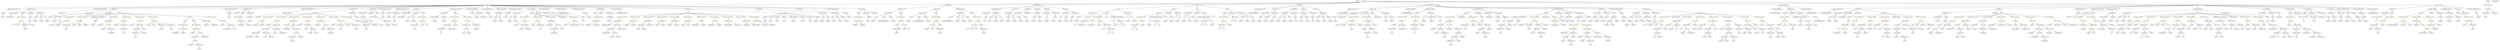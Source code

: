 strict digraph {
	graph [bb="0,0,38003,900"];
	node [label="\N"];
	Enter	[height=0.5,
		pos="20506,882",
		width=0.83628];
	BinaryOperation_Unnamed_35	[color=brown,
		height=0.5,
		label=BinaryOperation,
		pos="31075,378",
		width=1.9867];
	Identifier_maxSupply__2	[color=black,
		height=0.5,
		label=maxSupply_,
		pos="30948,306",
		width=1.5986];
	BinaryOperation_Unnamed_35 -> Identifier_maxSupply__2	[pos="e,30976,322.1 31046,361.12 31028,351.2 31005,338.33 30986,327.63"];
	FunctionCall_Unnamed_30	[color=orange,
		height=0.5,
		label=FunctionCall,
		pos="31082,306",
		width=1.6125];
	BinaryOperation_Unnamed_35 -> FunctionCall_Unnamed_30	[pos="e,31080,324.1 31077,359.7 31078,352.41 31078,343.73 31079,335.54"];
	ElementaryTypeName_bool_1	[color=black,
		height=0.5,
		label=bool,
		pos="14882,522",
		width=0.76697];
	Parameter_b_2	[color=black,
		height=0.5,
		label=b,
		pos="18935,594",
		width=0.75];
	ElementaryTypeName_uint256_9	[color=black,
		height=0.5,
		label=uint256,
		pos="18915,522",
		width=1.0442];
	Parameter_b_2 -> ElementaryTypeName_uint256_9	[pos="e,18920,540.28 18930,576.05 18928,568.6 18926,559.64 18923,551.22"];
	Identifier__from_4	[color=black,
		height=0.5,
		label=_from,
		pos="32795,450",
		width=0.93331];
	Parameter_from	[color=black,
		height=0.5,
		label=from,
		pos="14985,594",
		width=0.7947];
	ElementaryTypeName_address_7	[color=black,
		height=0.5,
		label=address,
		pos="14967,522",
		width=1.0996];
	Parameter_from -> ElementaryTypeName_address_7	[pos="e,14972,540.28 14981,576.05 14979,568.6 14977,559.64 14974,551.22"];
	Block_Unnamed_9	[color=black,
		height=0.5,
		label=Block,
		pos="35125,666",
		width=0.90558];
	Identifier_totalSupply_	[color=black,
		height=0.5,
		label=totalSupply_,
		pos="35371,594",
		width=1.6125];
	Block_Unnamed_9 -> Identifier_totalSupply_	[pos="e,35327,606.16 35150,654.01 35155,651.88 35161,649.76 35166,648 35173,645.57 35258,623.82 35316,608.95"];
	ElementaryTypeName_address_40	[color=black,
		height=0.5,
		label=address,
		pos="21130,522",
		width=1.0996];
	Identifier_require_10	[color=black,
		height=0.5,
		label=require,
		pos="30720,450",
		width=1.0026];
	FunctionDefinition_transferByInternal	[color=black,
		height=0.5,
		label=transferByInternal,
		pos="15062,738",
		width=2.1254];
	ParameterList_Unnamed_19	[color=black,
		height=0.5,
		label=ParameterList,
		pos="14914,666",
		width=1.7095];
	FunctionDefinition_transferByInternal -> ParameterList_Unnamed_19	[pos="e,14946,681.89 15029,721.46 15008,711.23 14979,697.74 14956,686.75"];
	ParameterList_Unnamed_18	[color=black,
		height=0.5,
		label=ParameterList,
		pos="15062,666",
		width=1.7095];
	FunctionDefinition_transferByInternal -> ParameterList_Unnamed_18	[pos="e,15062,684.1 15062,719.7 15062,712.41 15062,703.73 15062,695.54"];
	VariableDeclaration_allowSell	[color=black,
		height=0.5,
		label=allowSell,
		pos="3466.1,666",
		width=1.2105];
	ElementaryTypeName_bool_11	[color=black,
		height=0.5,
		label=bool,
		pos="3466.1,594",
		width=0.76697];
	VariableDeclaration_allowSell -> ElementaryTypeName_bool_11	[pos="e,3466.1,612.1 3466.1,647.7 3466.1,640.41 3466.1,631.73 3466.1,623.54"];
	BinaryOperation_Unnamed_68	[color=brown,
		height=0.5,
		label=BinaryOperation,
		pos="4010.1,378",
		width=1.9867];
	BinaryOperation_Unnamed_69	[color=brown,
		height=0.5,
		label=BinaryOperation,
		pos="3858.1,306",
		width=1.9867];
	BinaryOperation_Unnamed_68 -> BinaryOperation_Unnamed_69	[pos="e,3891.4,322.33 3976.7,361.64 3954.7,351.47 3925.5,338.04 3901.6,327.03"];
	BinaryOperation_Unnamed_70	[color=brown,
		height=0.5,
		label=BinaryOperation,
		pos="4019.1,306",
		width=1.9867];
	BinaryOperation_Unnamed_68 -> BinaryOperation_Unnamed_70	[pos="e,4016.9,324.1 4012.3,359.7 4013.3,352.32 4014.4,343.52 4015.5,335.25"];
	StateVariableDeclaration_Unnamed_6	[color=black,
		height=0.5,
		label=StateVariableDeclaration,
		pos="172.1,738",
		width=2.8184];
	VariableDeclaration_name	[color=black,
		height=0.5,
		label=name,
		pos="53.104,666",
		width=0.83628];
	StateVariableDeclaration_Unnamed_6 -> VariableDeclaration_name	[pos="e,74.028,679.31 143.9,720.41 125.81,709.77 102.32,695.95 83.763,685.03"];
	ParameterList_Unnamed_34	[color=black,
		height=0.5,
		label=ParameterList,
		pos="29634,666",
		width=1.7095];
	Parameter__mintedAmount	[color=black,
		height=0.5,
		label=_mintedAmount,
		pos="29509,594",
		width=1.959];
	ParameterList_Unnamed_34 -> Parameter__mintedAmount	[pos="e,29537,610.73 29606,649.46 29589,639.7 29566,626.97 29547,616.28"];
	Parameter__target	[color=black,
		height=0.5,
		label=_target,
		pos="29634,594",
		width=1.0026];
	ParameterList_Unnamed_34 -> Parameter__target	[pos="e,29634,612.1 29634,647.7 29634,640.41 29634,631.73 29634,623.54"];
	FunctionCall_Unnamed_50	[color=orange,
		height=0.5,
		label=FunctionCall,
		pos="25236,522",
		width=1.6125];
	Identifier__to_15	[color=black,
		height=0.5,
		label=_to,
		pos="24968,450",
		width=0.75];
	FunctionCall_Unnamed_50 -> Identifier__to_15	[pos="e,24989,461.88 25193,509.72 25185,507.77 25177,505.79 25169,504 25096,486.77 25075,492.18 25004,468 25003,467.47 25001,466.89 24999,\
466.28"];
	Identifier_Transfer_3	[color=black,
		height=0.5,
		label=Transfer,
		pos="25055,450",
		width=1.1689];
	FunctionCall_Unnamed_50 -> Identifier_Transfer_3	[pos="e,25086,462.77 25201,507.34 25171,495.73 25128,479.07 25096,466.88"];
	Identifier__value_15	[color=black,
		height=0.5,
		label=_value,
		pos="25150,450",
		width=0.96103];
	FunctionCall_Unnamed_50 -> Identifier__value_15	[pos="e,25168,465.72 25216,504.76 25204,495.27 25190,483.17 25177,472.85"];
	Identifier__from_12	[color=black,
		height=0.5,
		label=_from,
		pos="25236,450",
		width=0.93331];
	FunctionCall_Unnamed_50 -> Identifier__from_12	[pos="e,25236,468.1 25236,503.7 25236,496.41 25236,487.73 25236,479.54"];
	Parameter_None_16	[color=black,
		height=0.5,
		label=None,
		pos="20267,594",
		width=0.85014];
	ElementaryTypeName_bool_7	[color=black,
		height=0.5,
		label=bool,
		pos="20288,522",
		width=0.76697];
	Parameter_None_16 -> ElementaryTypeName_bool_7	[pos="e,20283,539.79 20272,576.05 20274,568.4 20277,559.16 20280,550.56"];
	Identifier_balances_13	[color=black,
		height=0.5,
		label=balances,
		pos="33198,234",
		width=1.1828];
	MemberAccess_Unnamed_26	[color=black,
		height=0.5,
		label=MemberAccess,
		pos="26464,378",
		width=1.9174];
	Identifier_msg_8	[color=black,
		height=0.5,
		label=msg,
		pos="26464,306",
		width=0.75];
	MemberAccess_Unnamed_26 -> Identifier_msg_8	[pos="e,26464,324.1 26464,359.7 26464,352.41 26464,343.73 26464,335.54"];
	Block_Unnamed_3	[color=black,
		height=0.5,
		label=Block,
		pos="18615,666",
		width=0.90558];
	ExpressionStatement_Unnamed_1	[color=orange,
		height=0.5,
		label=ExpressionStatement,
		pos="18561,594",
		width=2.458];
	Block_Unnamed_3 -> ExpressionStatement_Unnamed_1	[pos="e,18574,611.8 18603,649.12 18596,640.77 18588,630.32 18581,620.84"];
	BinaryOperation_Unnamed_6	[color=brown,
		height=0.5,
		label=BinaryOperation,
		pos="18739,594",
		width=1.9867];
	Block_Unnamed_3 -> BinaryOperation_Unnamed_6	[pos="e,18711,610.85 18637,652.49 18655,642.48 18680,628.23 18701,616.42"];
	ElementaryTypeName_string_2	[color=black,
		height=0.5,
		label=string,
		pos="7176.1,594",
		width=0.864];
	Identifier__subtractedValue_1	[color=black,
		height=0.5,
		label=_subtractedValue,
		pos="24244,234",
		width=2.0976];
	ParameterList_Unnamed_33	[color=black,
		height=0.5,
		label=ParameterList,
		pos="35519,666",
		width=1.7095];
	Parameter_balance	[color=black,
		height=0.5,
		label=balance,
		pos="35565,594",
		width=1.0719];
	ParameterList_Unnamed_33 -> Parameter_balance	[pos="e,35554,611.31 35530,648.05 35536,639.85 35542,629.83 35548,620.71"];
	Identifier_msg_21	[color=black,
		height=0.5,
		label=msg,
		pos="37759,594",
		width=0.75];
	ModifierInvocation_onlyOwner_1	[color=black,
		height=0.5,
		label=onlyOwner,
		pos="30403,666",
		width=1.4323];
	FunctionCall_Unnamed_66	[color=orange,
		height=0.5,
		label=FunctionCall,
		pos="37829,738",
		width=1.6125];
	MemberAccess_Unnamed_50	[color=black,
		height=0.5,
		label=MemberAccess,
		pos="37759,666",
		width=1.9174];
	FunctionCall_Unnamed_66 -> MemberAccess_Unnamed_50	[pos="e,37776,683.47 37813,720.41 37804,711.78 37793,701.06 37784,691.5"];
	Identifier_BuyTokens	[color=black,
		height=0.5,
		label=BuyTokens,
		pos="37900,666",
		width=1.4877];
	FunctionCall_Unnamed_66 -> Identifier_BuyTokens	[pos="e,37883,683.47 37846,720.41 37855,711.78 37866,701.06 37875,691.5"];
	IndexAccess_Unnamed_29	[color=black,
		height=0.5,
		label=IndexAccess,
		pos="26235,234",
		width=1.6402];
	Identifier_allowed_2	[color=black,
		height=0.5,
		label=allowed,
		pos="26177,162",
		width=1.0858];
	IndexAccess_Unnamed_29 -> Identifier_allowed_2	[pos="e,26191,179.31 26221,216.05 26214,207.68 26206,197.4 26198,188.13"];
	Identifier__from_11	[color=black,
		height=0.5,
		label=_from,
		pos="26268,162",
		width=0.93331];
	IndexAccess_Unnamed_29 -> Identifier__from_11	[pos="e,26260,179.62 26243,215.7 26247,207.95 26251,198.64 26255,190.02"];
	VariableDeclaration_value_1	[color=black,
		height=0.5,
		label=value,
		pos="15636,594",
		width=0.82242];
	ElementaryTypeName_uint256_20	[color=black,
		height=0.5,
		label=uint256,
		pos="15632,522",
		width=1.0442];
	VariableDeclaration_value_1 -> ElementaryTypeName_uint256_20	[pos="e,15633,540.1 15635,575.7 15635,568.41 15634,559.73 15634,551.54"];
	ParameterList_Unnamed_67	[color=black,
		height=0.5,
		label=ParameterList,
		pos="6689.1,666",
		width=1.7095];
	Parameter_owner_txorigin26	[color=black,
		height=0.5,
		label=owner_txorigin26,
		pos="6548.1,594",
		width=2.0976];
	ParameterList_Unnamed_67 -> Parameter_owner_txorigin26	[pos="e,6579.8,610.72 6658.9,649.98 6638.7,640 6612,626.74 6589.9,615.75"];
	Parameter__recipient_1	[color=black,
		height=0.5,
		label=_recipient,
		pos="6689.1,594",
		width=1.3076];
	ParameterList_Unnamed_67 -> Parameter__recipient_1	[pos="e,6689.1,612.1 6689.1,647.7 6689.1,640.41 6689.1,631.73 6689.1,623.54"];
	IndexAccess_Unnamed_43	[color=black,
		height=0.5,
		label=IndexAccess,
		pos="23739,234",
		width=1.6402];
	Identifier_allowed_9	[color=black,
		height=0.5,
		label=allowed,
		pos="23663,162",
		width=1.0858];
	IndexAccess_Unnamed_43 -> Identifier_allowed_9	[pos="e,23680,178.51 23721,216.41 23711,207.35 23699,195.99 23688,186.08"];
	MemberAccess_Unnamed_40	[color=black,
		height=0.5,
		label=MemberAccess,
		pos="23789,162",
		width=1.9174];
	IndexAccess_Unnamed_43 -> MemberAccess_Unnamed_40	[pos="e,23777,179.79 23751,216.05 23757,207.97 23764,198.12 23770,189.11"];
	Block_Unnamed_34	[color=black,
		height=0.5,
		label=Block,
		pos="6861.1,666",
		width=0.90558];
	ExpressionStatement_Unnamed_69	[color=orange,
		height=0.5,
		label=ExpressionStatement,
		pos="6843.1,594",
		width=2.458];
	Block_Unnamed_34 -> ExpressionStatement_Unnamed_69	[pos="e,6847.5,612.1 6856.7,647.7 6854.8,640.32 6852.5,631.52 6850.4,623.25"];
	ExpressionStatement_Unnamed_70	[color=orange,
		height=0.5,
		label=ExpressionStatement,
		pos="7038.1,594",
		width=2.458];
	Block_Unnamed_34 -> ExpressionStatement_Unnamed_70	[pos="e,6998.8,610.55 6887.2,654.67 6913.8,644.17 6955.6,627.64 6988.4,614.64"];
	ExpressionStatement_Unnamed_46	[color=orange,
		height=0.5,
		label=ExpressionStatement,
		pos="22008,594",
		width=2.458];
	BinaryOperation_Unnamed_45	[color=brown,
		height=0.5,
		label=BinaryOperation,
		pos="21994,522",
		width=1.9867];
	ExpressionStatement_Unnamed_46 -> BinaryOperation_Unnamed_45	[pos="e,21998,540.1 22005,575.7 22003,568.32 22001,559.52 22000,551.25"];
	VariableDeclaration_allowed	[color=black,
		height=0.5,
		label=allowed,
		pos="24620,666",
		width=1.0858];
	Mapping_Unnamed_1	[color=black,
		height=0.5,
		label=Mapping,
		pos="24655,594",
		width=1.2105];
	VariableDeclaration_allowed -> Mapping_Unnamed_1	[pos="e,24647,611.79 24629,648.05 24632,640.23 24637,630.75 24642,621.98"];
	ElementaryTypeName_uint256_62	[color=black,
		height=0.5,
		label=uint256,
		pos="7777.1,522",
		width=1.0442];
	MemberAccess_Unnamed_58	[color=black,
		height=0.5,
		label=MemberAccess,
		pos="8318.1,378",
		width=1.9174];
	Identifier_contractEth_4	[color=black,
		height=0.5,
		label=contractEth,
		pos="8318.1,306",
		width=1.4877];
	MemberAccess_Unnamed_58 -> Identifier_contractEth_4	[pos="e,8318.1,324.1 8318.1,359.7 8318.1,352.41 8318.1,343.73 8318.1,335.54"];
	ElementaryTypeName_uint_1	[color=black,
		height=0.5,
		label=uint,
		pos="22816,522",
		width=0.75];
	ElementaryTypeName_uint256_2	[color=black,
		height=0.5,
		label=uint256,
		pos="16275,522",
		width=1.0442];
	ExpressionStatement_Unnamed_48	[color=orange,
		height=0.5,
		label=ExpressionStatement,
		pos="21282,594",
		width=2.458];
	FunctionCall_Unnamed_54	[color=orange,
		height=0.5,
		label=FunctionCall,
		pos="21282,522",
		width=1.6125];
	ExpressionStatement_Unnamed_48 -> FunctionCall_Unnamed_54	[pos="e,21282,540.1 21282,575.7 21282,568.41 21282,559.73 21282,551.54"];
	NumberLiteral_Unnamed_21	[color=black,
		height=0.5,
		label=NumberLiteral,
		pos="144.1,594",
		width=1.765];
	ExpressionStatement_Unnamed_9	[color=orange,
		height=0.5,
		label=ExpressionStatement,
		pos="34893,594",
		width=2.458];
	FunctionCall_Unnamed_7	[color=orange,
		height=0.5,
		label=FunctionCall,
		pos="34896,522",
		width=1.6125];
	ExpressionStatement_Unnamed_9 -> FunctionCall_Unnamed_7	[pos="e,34895,540.1 34894,575.7 34894,568.41 34895,559.73 34895,551.54"];
	ElementaryTypeName_uint256_41	[color=black,
		height=0.5,
		label=uint256,
		pos="24855,522",
		width=1.0442];
	Identifier__spender	[color=black,
		height=0.5,
		label=_spender,
		pos="20712,378",
		width=1.2521];
	Identifier__value_20	[color=black,
		height=0.5,
		label=_value,
		pos="4409.1,162",
		width=0.96103];
	FunctionCall_Unnamed_19	[color=orange,
		height=0.5,
		label=FunctionCall,
		pos="34302,522",
		width=1.6125];
	Identifier_require_6	[color=black,
		height=0.5,
		label=require,
		pos="34302,450",
		width=1.0026];
	FunctionCall_Unnamed_19 -> Identifier_require_6	[pos="e,34302,468.1 34302,503.7 34302,496.41 34302,487.73 34302,479.54"];
	BinaryOperation_Unnamed_22	[color=brown,
		height=0.5,
		label=BinaryOperation,
		pos="34428,450",
		width=1.9867];
	FunctionCall_Unnamed_19 -> BinaryOperation_Unnamed_22	[pos="e,34400,466.89 34329,505.81 34347,496.06 34370,483.26 34389,472.48"];
	VariableDeclaration_symbol	[color=black,
		height=0.5,
		label=symbol,
		pos="5749.1,666",
		width=1.0581];
	ElementaryTypeName_string	[color=black,
		height=0.5,
		label=string,
		pos="5751.1,594",
		width=0.864];
	VariableDeclaration_symbol -> ElementaryTypeName_string	[pos="e,5750.6,612.1 5749.6,647.7 5749.8,640.41 5750.1,631.73 5750.3,623.54"];
	FunctionCall_Unnamed_67	[color=orange,
		height=0.5,
		label=FunctionCall,
		pos="4322.1,450",
		width=1.6125];
	NumberLiteral_Unnamed_22	[color=black,
		height=0.5,
		label=NumberLiteral,
		pos="4324.1,378",
		width=1.765];
	FunctionCall_Unnamed_67 -> NumberLiteral_Unnamed_22	[pos="e,4323.6,396.1 4322.6,431.7 4322.8,424.41 4323.1,415.73 4323.3,407.54"];
	MemberAccess_Unnamed_51	[color=black,
		height=0.5,
		label=MemberAccess,
		pos="4475.1,378",
		width=1.9174];
	FunctionCall_Unnamed_67 -> MemberAccess_Unnamed_51	[pos="e,4441.9,394.21 4353.8,434.5 4376.3,424.19 4406.8,410.23 4431.6,398.89"];
	VariableDeclarationStatement_Unnamed_1	[color=black,
		height=0.5,
		label=VariableDeclarationStatement,
		pos="18264,594",
		width=3.3174];
	BinaryOperation_Unnamed_4	[color=brown,
		height=0.5,
		label=BinaryOperation,
		pos="18263,522",
		width=1.9867];
	VariableDeclarationStatement_Unnamed_1 -> BinaryOperation_Unnamed_4	[pos="e,18263,540.1 18264,575.7 18264,568.41 18264,559.73 18264,551.54"];
	VariableDeclaration_c_1	[color=black,
		height=0.5,
		label=c,
		pos="18380,522",
		width=0.75];
	VariableDeclarationStatement_Unnamed_1 -> VariableDeclaration_c_1	[pos="e,18361,534.75 18292,576.05 18310,565.32 18333,551.46 18351,540.59"];
	Identifier_msg_12	[color=black,
		height=0.5,
		label=msg,
		pos="21872,234",
		width=0.75];
	MemberAccess_Unnamed_24	[color=black,
		height=0.5,
		label=MemberAccess,
		pos="25977,378",
		width=1.9174];
	IndexAccess_Unnamed_23	[color=black,
		height=0.5,
		label=IndexAccess,
		pos="25977,306",
		width=1.6402];
	MemberAccess_Unnamed_24 -> IndexAccess_Unnamed_23	[pos="e,25977,324.1 25977,359.7 25977,352.41 25977,343.73 25977,335.54"];
	MemberAccess_Unnamed_14	[color=black,
		height=0.5,
		label=MemberAccess,
		pos="33242,378",
		width=1.9174];
	IndexAccess_Unnamed_13	[color=black,
		height=0.5,
		label=IndexAccess,
		pos="33242,306",
		width=1.6402];
	MemberAccess_Unnamed_14 -> IndexAccess_Unnamed_13	[pos="e,33242,324.1 33242,359.7 33242,352.41 33242,343.73 33242,335.54"];
	FunctionDefinition_transferFrom_2	[color=black,
		height=0.5,
		label=transferFrom,
		pos="451.1,738",
		width=1.6402];
	ModifierInvocation_onlyPayloadSize_6	[color=black,
		height=0.5,
		label=onlyPayloadSize,
		pos="193.1,666",
		width=2.0006];
	FunctionDefinition_transferFrom_2 -> ModifierInvocation_onlyPayloadSize_6	[pos="e,240.37,679.82 407.92,725.28 365.03,713.65 298.96,695.72 251.42,682.82"];
	Block_Unnamed_35	[color=black,
		height=0.5,
		label=Block,
		pos="326.1,666",
		width=0.90558];
	FunctionDefinition_transferFrom_2 -> Block_Unnamed_35	[pos="e,348.47,679.52 423.67,721.64 404.46,710.88 378.7,696.45 358.48,685.13"];
	ParameterList_Unnamed_69	[color=black,
		height=0.5,
		label=ParameterList,
		pos="451.1,666",
		width=1.7095];
	FunctionDefinition_transferFrom_2 -> ParameterList_Unnamed_69	[pos="e,451.1,684.1 451.1,719.7 451.1,712.41 451.1,703.73 451.1,695.54"];
	ParameterList_Unnamed_68	[color=black,
		height=0.5,
		label=ParameterList,
		pos="606.1,666",
		width=1.7095];
	FunctionDefinition_transferFrom_2 -> ParameterList_Unnamed_68	[pos="e,573.5,681.73 483.22,722.5 506.34,712.05 537.78,697.85 563.08,686.43"];
	Identifier_balances_2	[color=black,
		height=0.5,
		label=balances,
		pos="28862,234",
		width=1.1828];
	Identifier_Transfer_2	[color=black,
		height=0.5,
		label=Transfer,
		pos="31230,450",
		width=1.1689];
	IndexAccess_Unnamed_39	[color=black,
		height=0.5,
		label=IndexAccess,
		pos="22474,378",
		width=1.6402];
	Identifier_allowed_7	[color=black,
		height=0.5,
		label=allowed,
		pos="22411,306",
		width=1.0858];
	IndexAccess_Unnamed_39 -> Identifier_allowed_7	[pos="e,22425,322.99 22459,360.41 22451,351.74 22442,340.97 22433,331.38"];
	MemberAccess_Unnamed_35	[color=black,
		height=0.5,
		label=MemberAccess,
		pos="22537,306",
		width=1.9174];
	IndexAccess_Unnamed_39 -> MemberAccess_Unnamed_35	[pos="e,22522,323.96 22489,360.41 22497,352.08 22506,341.8 22514,332.49"];
	MemberAccess_Unnamed_48	[color=black,
		height=0.5,
		label=MemberAccess,
		pos="7020.1,450",
		width=1.9174];
	FunctionCall_Unnamed_64	[color=orange,
		height=0.5,
		label=FunctionCall,
		pos="7020.1,378",
		width=1.6125];
	MemberAccess_Unnamed_48 -> FunctionCall_Unnamed_64	[pos="e,7020.1,396.1 7020.1,431.7 7020.1,424.41 7020.1,415.73 7020.1,407.54"];
	Identifier__newBuyPrice	[color=black,
		height=0.5,
		label=_newBuyPrice,
		pos="3626.1,450",
		width=1.7927];
	Identifier_allowBuy_1	[color=black,
		height=0.5,
		label=allowBuy,
		pos="12900,450",
		width=1.2521];
	FunctionDefinition_mul	[color=black,
		height=0.5,
		label=mul,
		pos="16893,738",
		width=0.75];
	ParameterList_Unnamed_1	[color=black,
		height=0.5,
		label=ParameterList,
		pos="16520,666",
		width=1.7095];
	FunctionDefinition_mul -> ParameterList_Unnamed_1	[pos="e,16571,676.54 16867,732.13 16809,721.16 16665,694.24 16582,678.66"];
	Block_Unnamed	[color=black,
		height=0.5,
		label=Block,
		pos="16729,666",
		width=0.90558];
	FunctionDefinition_mul -> Block_Unnamed	[pos="e,16755,677.85 16871,727.41 16843,715.77 16797,696 16765,682.26"];
	ParameterList_Unnamed	[color=black,
		height=0.5,
		label=ParameterList,
		pos="17057,666",
		width=1.7095];
	FunctionDefinition_mul -> ParameterList_Unnamed	[pos="e,17023,681.45 16916,727.41 16941,716.75 16982,699.26 17013,685.83"];
	ElementaryTypeName_uint256_8	[color=black,
		height=0.5,
		label=uint256,
		pos="19008,522",
		width=1.0442];
	FunctionCall_Unnamed_45	[color=orange,
		height=0.5,
		label=FunctionCall,
		pos="26599,522",
		width=1.6125];
	BinaryOperation_Unnamed_39	[color=brown,
		height=0.5,
		label=BinaryOperation,
		pos="26599,450",
		width=1.9867];
	FunctionCall_Unnamed_45 -> BinaryOperation_Unnamed_39	[pos="e,26599,468.1 26599,503.7 26599,496.41 26599,487.73 26599,479.54"];
	Identifier_require_13	[color=black,
		height=0.5,
		label=require,
		pos="26725,450",
		width=1.0026];
	FunctionCall_Unnamed_45 -> Identifier_require_13	[pos="e,26702,464.04 26626,505.81 26646,495.15 26671,480.83 26692,469.5"];
	ModifierInvocation_onlyPayloadSize_6 -> NumberLiteral_Unnamed_21	[pos="e,155.86,611.79 181.24,648.05 175.58,639.97 168.69,630.12 162.38,621.11"];
	Parameter__value_3	[color=black,
		height=0.5,
		label=_value,
		pos="21032,594",
		width=0.96103];
	ElementaryTypeName_uint256_42	[color=black,
		height=0.5,
		label=uint256,
		pos="21032,522",
		width=1.0442];
	Parameter__value_3 -> ElementaryTypeName_uint256_42	[pos="e,21032,540.1 21032,575.7 21032,568.41 21032,559.73 21032,551.54"];
	ElementaryTypeName_uint256_51	[color=black,
		height=0.5,
		label=uint256,
		pos="12812,594",
		width=1.0442];
	Identifier_require_11	[color=black,
		height=0.5,
		label=require,
		pos="30972,450",
		width=1.0026];
	Identifier_b_2	[color=black,
		height=0.5,
		label=b,
		pos="18208,450",
		width=0.75];
	BinaryOperation_Unnamed_4 -> Identifier_b_2	[pos="e,18220,466.36 18250,504.05 18243,495.44 18235,484.81 18227,475.33"];
	Identifier_a_3	[color=black,
		height=0.5,
		label=a,
		pos="18280,450",
		width=0.75];
	BinaryOperation_Unnamed_4 -> Identifier_a_3	[pos="e,18276,468.1 18267,503.7 18269,496.32 18271,487.52 18273,479.25"];
	Parameter_value_6	[color=black,
		height=0.5,
		label=value,
		pos="13756,594",
		width=0.82242];
	ElementaryTypeName_uint256_39	[color=black,
		height=0.5,
		label=uint256,
		pos="13716,522",
		width=1.0442];
	Parameter_value_6 -> ElementaryTypeName_uint256_39	[pos="e,13726,539.63 13747,576.76 13742,568.67 13736,558.66 13731,549.49"];
	Identifier_require_14	[color=black,
		height=0.5,
		label=require,
		pos="26815,450",
		width=1.0026];
	Identifier_msg_13	[color=black,
		height=0.5,
		label=msg,
		pos="22003,90",
		width=0.75];
	ElementaryTypeName_uint256_5	[color=black,
		height=0.5,
		label=uint256,
		pos="17949,522",
		width=1.0442];
	ParameterList_Unnamed_46	[color=black,
		height=0.5,
		label=ParameterList,
		pos="24866,666",
		width=1.7095];
	Parameter__value_2	[color=black,
		height=0.5,
		label=_value,
		pos="24780,594",
		width=0.96103];
	ParameterList_Unnamed_46 -> Parameter__value_2	[pos="e,24798,609.72 24846,648.76 24834,639.27 24820,627.17 24807,616.85"];
	Parameter__from_1	[color=black,
		height=0.5,
		label=_from,
		pos="24866,594",
		width=0.93331];
	ParameterList_Unnamed_46 -> Parameter__from_1	[pos="e,24866,612.1 24866,647.7 24866,640.41 24866,631.73 24866,623.54"];
	Parameter__to_2	[color=black,
		height=0.5,
		label=_to,
		pos="24945,594",
		width=0.75];
	ParameterList_Unnamed_46 -> Parameter__to_2	[pos="e,24929,608.88 24885,648.41 24896,638.81 24909,626.63 24921,616.32"];
	BinaryOperation_Unnamed_75	[color=brown,
		height=0.5,
		label=BinaryOperation,
		pos="8308.1,522",
		width=1.9867];
	Identifier_contractEth_3	[color=black,
		height=0.5,
		label=contractEth,
		pos="8249.1,450",
		width=1.4877];
	BinaryOperation_Unnamed_75 -> Identifier_contractEth_3	[pos="e,8263.3,467.79 8293.8,504.05 8286.9,495.8 8278.4,485.7 8270.6,476.54"];
	FunctionCall_Unnamed_77	[color=orange,
		height=0.5,
		label=FunctionCall,
		pos="8379.1,450",
		width=1.6125];
	BinaryOperation_Unnamed_75 -> FunctionCall_Unnamed_77	[pos="e,8362.6,467.31 8325.3,504.05 8334.1,495.42 8344.9,484.76 8354.5,475.27"];
	Identifier_totalSupply__1	[color=black,
		height=0.5,
		label=totalSupply_,
		pos="31161,162",
		width=1.6125];
	ElementaryTypeName_bool_3	[color=black,
		height=0.5,
		label=bool,
		pos="34544,522",
		width=0.76697];
	VariableDeclaration_owner_1	[color=black,
		height=0.5,
		label=owner,
		pos="20009,594",
		width=0.93331];
	ElementaryTypeName_address_29	[color=black,
		height=0.5,
		label=address,
		pos="20013,522",
		width=1.0996];
	VariableDeclaration_owner_1 -> ElementaryTypeName_address_29	[pos="e,20012,540.1 20010,575.7 20011,568.41 20011,559.73 20011,551.54"];
	NumberLiteral_Unnamed_2	[color=black,
		height=0.5,
		label=NumberLiteral,
		pos="36856,306",
		width=1.765];
	Identifier__value_32	[color=black,
		height=0.5,
		label=_value,
		pos="2223.1,450",
		width=0.96103];
	StateVariableDeclaration_Unnamed_14	[color=black,
		height=0.5,
		label=StateVariableDeclaration,
		pos="1033.1,738",
		width=2.8184];
	VariableDeclaration_allowBuy	[color=black,
		height=0.5,
		label=allowBuy,
		pos="843.1,666",
		width=1.2521];
	StateVariableDeclaration_Unnamed_14 -> VariableDeclaration_allowBuy	[pos="e,875.56,678.96 990.46,721.29 959.34,709.82 917.31,694.34 886.11,682.84"];
	ParameterList_Unnamed_74	[color=black,
		height=0.5,
		label=ParameterList,
		pos="1137.1,666",
		width=1.7095];
	Parameter__value_8	[color=black,
		height=0.5,
		label=_value,
		pos="852.1,594",
		width=0.96103];
	ParameterList_Unnamed_74 -> Parameter__value_8	[pos="e,878.25,606.11 1085,656.1 1035.6,647.07 959.49,631.64 895.1,612 893.12,611.39 891.09,610.74 889.06,610.05"];
	ParameterList_Unnamed_63	[color=black,
		height=0.5,
		label=ParameterList,
		pos="5427.1,666",
		width=1.7095];
	Parameter__allowSell_1	[color=black,
		height=0.5,
		label=_allowSell,
		pos="5458.1,594",
		width=1.3491];
	ParameterList_Unnamed_63 -> Parameter__allowSell_1	[pos="e,5450.5,612.1 5434.8,647.7 5438.1,640.07 5442.2,630.92 5446,622.4"];
	FunctionCall_Unnamed_76	[color=orange,
		height=0.5,
		label=FunctionCall,
		pos="8108.1,522",
		width=1.6125];
	Identifier__value_26	[color=black,
		height=0.5,
		label=_value,
		pos="7986.1,450",
		width=0.96103];
	FunctionCall_Unnamed_76 -> Identifier__value_26	[pos="e,8008.7,463.98 8081.3,505.64 8062.8,495.01 8038.1,480.82 8018.5,469.56"];
	MemberAccess_Unnamed_57	[color=black,
		height=0.5,
		label=MemberAccess,
		pos="8108.1,450",
		width=1.9174];
	FunctionCall_Unnamed_76 -> MemberAccess_Unnamed_57	[pos="e,8108.1,468.1 8108.1,503.7 8108.1,496.41 8108.1,487.73 8108.1,479.54"];
	Identifier___1	[color=black,
		height=0.5,
		label=_,
		pos="35088,522",
		width=0.75];
	NumberLiteral_Unnamed_5	[color=black,
		height=0.5,
		label=NumberLiteral,
		pos="27974,306",
		width=1.765];
	UserDefinedTypeName_Unnamed_6	[color=black,
		height=0.5,
		label=UserDefinedTypeName,
		pos="13334,522",
		width=2.7214];
	ElementaryTypeName_address_41	[color=black,
		height=0.5,
		label=address,
		pos="24220,522",
		width=1.0996];
	BinaryOperation_Unnamed	[color=brown,
		height=0.5,
		label=BinaryOperation,
		pos="16402,522",
		width=1.9867];
	Identifier_a	[color=black,
		height=0.5,
		label=a,
		pos="16243,450",
		width=0.75];
	BinaryOperation_Unnamed -> Identifier_a	[pos="e,16265,461.37 16366,506.01 16342,495.57 16308,481.2 16279,468 16278,467.41 16276,466.8 16275,466.18"];
	NumberLiteral_Unnamed	[color=black,
		height=0.5,
		label=NumberLiteral,
		pos="16352,450",
		width=1.765];
	BinaryOperation_Unnamed -> NumberLiteral_Unnamed	[pos="e,16364,467.79 16390,504.05 16384,495.97 16377,486.12 16371,477.11"];
	FunctionCall_Unnamed_31	[color=orange,
		height=0.5,
		label=FunctionCall,
		pos="29815,450",
		width=1.6125];
	Identifier__mintedAmount_2	[color=black,
		height=0.5,
		label=_mintedAmount,
		pos="29711,378",
		width=1.959];
	FunctionCall_Unnamed_31 -> Identifier__mintedAmount_2	[pos="e,29735,395.31 29792,433.12 29778,423.76 29760,411.78 29744,401.47"];
	MemberAccess_Unnamed_16	[color=black,
		height=0.5,
		label=MemberAccess,
		pos="29869,378",
		width=1.9174];
	FunctionCall_Unnamed_31 -> MemberAccess_Unnamed_16	[pos="e,29856,395.79 29828,432.05 29834,423.89 29842,413.91 29849,404.82"];
	Block_Unnamed_25	[color=black,
		height=0.5,
		label=Block,
		pos="23443,666",
		width=0.90558];
	VariableDeclarationStatement_Unnamed_5	[color=black,
		height=0.5,
		label=VariableDeclarationStatement,
		pos="23046,594",
		width=3.3174];
	Block_Unnamed_25 -> VariableDeclarationStatement_Unnamed_5	[pos="e,23122,608.33 23412,659.57 23353,649.11 23221,625.84 23133,610.29"];
	ExpressionStatement_Unnamed_52	[color=orange,
		height=0.5,
		label=ExpressionStatement,
		pos="23272,594",
		width=2.458];
	Block_Unnamed_25 -> ExpressionStatement_Unnamed_52	[pos="e,23310,610.62 23418,654.52 23392,644.07 23352,627.76 23321,614.85"];
	BooleanLiteral_Unnamed_5	[color=black,
		height=0.5,
		label=BooleanLiteral,
		pos="23443,594",
		width=1.7788];
	Block_Unnamed_25 -> BooleanLiteral_Unnamed_5	[pos="e,23443,612.1 23443,647.7 23443,640.41 23443,631.73 23443,623.54"];
	IfStatement_Unnamed_1	[color=orange,
		height=0.5,
		label=IfStatement,
		pos="23578,594",
		width=1.4739];
	Block_Unnamed_25 -> IfStatement_Unnamed_1	[pos="e,23550,609.54 23466,652.97 23487,642.48 23516,627.07 23540,614.77"];
	Block_Unnamed_29	[color=black,
		height=0.5,
		label=Block,
		pos="12956,666",
		width=0.90558];
	ExpressionStatement_Unnamed_64	[color=orange,
		height=0.5,
		label=ExpressionStatement,
		pos="12956,594",
		width=2.458];
	Block_Unnamed_29 -> ExpressionStatement_Unnamed_64	[pos="e,12956,612.1 12956,647.7 12956,640.41 12956,631.73 12956,623.54"];
	Identifier_assert	[color=black,
		height=0.5,
		label=assert,
		pos="16611,450",
		width=0.89172];
	ElementaryTypeName_uint256_37	[color=black,
		height=0.5,
		label=uint256,
		pos="13488,522",
		width=1.0442];
	ElementaryTypeName_bool_10	[color=black,
		height=0.5,
		label=bool,
		pos="772.1,594",
		width=0.76697];
	ExpressionStatement_Unnamed_20	[color=orange,
		height=0.5,
		label=ExpressionStatement,
		pos="32639,594",
		width=2.458];
	FunctionCall_Unnamed_20	[color=orange,
		height=0.5,
		label=FunctionCall,
		pos="32629,522",
		width=1.6125];
	ExpressionStatement_Unnamed_20 -> FunctionCall_Unnamed_20	[pos="e,32632,540.1 32637,575.7 32636,568.32 32634,559.52 32633,551.25"];
	ElementaryTypeName_uint_4	[color=black,
		height=0.5,
		label=uint,
		pos="22948,450",
		width=0.75];
	ContractDefinition_CBSToken	[color=black,
		height=0.5,
		label=CBSToken,
		pos="7326.1,810",
		width=1.46];
	ContractDefinition_CBSToken -> StateVariableDeclaration_Unnamed_6	[pos="e,259.53,747.48 7273.6,808.83 6672.9,806.89 1112.1,788.1 383.1,756 346.41,754.38 306.21,751.44 270.84,748.45"];
	ContractDefinition_CBSToken -> FunctionDefinition_transferFrom_2	[pos="e,509.22,741.61 7273.4,809.12 6822.5,810.05 3565.5,814.51 923.1,756 780.02,752.83 612.65,746.08 520.61,742.11"];
	ContractDefinition_CBSToken -> StateVariableDeclaration_Unnamed_14	[pos="e,1131.3,742.86 7273.4,808.98 6847.7,808.74 3928.5,805.26 1558.1,756 1414.5,753.02 1248.9,747.27 1142.7,743.29"];
	FunctionDefinition_sellTokens	[color=black,
		height=0.5,
		label=sellTokens,
		pos="1618.1,738",
		width=1.4046];
	ContractDefinition_CBSToken -> FunctionDefinition_sellTokens	[pos="e,1668.9,739.62 7273.7,808.36 6737.9,801.79 2262.4,746.9 1680.4,739.76"];
	StateVariableDeclaration_Unnamed_15	[color=black,
		height=0.5,
		label=StateVariableDeclaration,
		pos="3484.1,738",
		width=2.8184];
	ContractDefinition_CBSToken -> StateVariableDeclaration_Unnamed_15	[pos="e,3568.7,748.16 7273.2,808.8 6880.8,807.19 4415.3,795.63 3669.1,756 3640.1,754.46 3608.6,751.9 3580,749.23"];
	FunctionDefinition_setBuyPrices	[color=black,
		height=0.5,
		label=setBuyPrices,
		pos="3737.1,738",
		width=1.6402];
	ContractDefinition_CBSToken -> FunctionDefinition_setBuyPrices	[pos="e,3796,740.15 7273.6,807.98 6870.7,800.12 4270.4,749.4 3807.5,740.37"];
	StateVariableDeclaration_Unnamed_9	[color=black,
		height=0.5,
		label=StateVariableDeclaration,
		pos="4903.1,738",
		width=2.8184];
	ContractDefinition_CBSToken -> StateVariableDeclaration_Unnamed_9	[pos="e,4997.9,744.73 7273.7,808.22 7036.5,804.56 6040.1,787.99 5223.1,756 5151.8,753.21 5071.6,748.95 5009.3,745.39"];
	FunctionDefinition_BuyTokens	[color=black,
		height=0.5,
		label=BuyTokens,
		pos="5286.1,738",
		width=1.4877];
	ContractDefinition_CBSToken -> FunctionDefinition_BuyTokens	[pos="e,5337.3,743.82 7273.4,808.45 7055.1,805.95 6200.5,794.14 5499.1,756 5448.4,753.24 5391,748.57 5348.5,744.82"];
	FunctionDefinition_setAllowSell	[color=black,
		height=0.5,
		label=setAllowSell,
		pos="5565.1,738",
		width=1.5709];
	ContractDefinition_CBSToken -> FunctionDefinition_setAllowSell	[pos="e,5613.1,747.95 7273.4,808.2 7027.7,804.35 5993.9,786.59 5672.1,756 5656.5,754.52 5639.7,752.2 5624.2,749.75"];
	StateVariableDeclaration_Unnamed_5	[color=black,
		height=0.5,
		label=StateVariableDeclaration,
		pos="5782.1,738",
		width=2.8184];
	ContractDefinition_CBSToken -> StateVariableDeclaration_Unnamed_5	[pos="e,5867.1,748.2 7273.5,808.05 7091.4,804.54 6470,790.61 5958.1,756 5932.2,754.25 5904.3,751.8 5878.4,749.31"];
	StateVariableDeclaration_Unnamed_10	[color=black,
		height=0.5,
		label=StateVariableDeclaration,
		pos="6068.1,738",
		width=2.8184];
	ContractDefinition_CBSToken -> StateVariableDeclaration_Unnamed_10	[pos="e,6147.8,749.49 7273.5,807.82 7113.6,803.96 6619.3,789.92 6211.1,756 6194.2,754.6 6176.3,752.75 6159,750.79"];
	FunctionDefinition_transfer_2	[color=black,
		height=0.5,
		label=transfer,
		pos="6259.1,738",
		width=1.0719];
	ContractDefinition_CBSToken -> FunctionDefinition_transfer_2	[pos="e,6297.2,741.5 7274.6,805.62 7093.5,793.74 6486.5,753.92 6308.5,742.24"];
	FunctionDefinition_withdrawAll_txorigin26	[color=black,
		height=0.5,
		label=withdrawAll_txorigin26,
		pos="6861.1,738",
		width=2.6937];
	ContractDefinition_CBSToken -> FunctionDefinition_withdrawAll_txorigin26	[pos="e,6934.5,750.04 7278.5,801.84 7200.3,790.06 7043.3,766.43 6945.8,751.74"];
	StateVariableDeclaration_Unnamed_7	[color=black,
		height=0.5,
		label=StateVariableDeclaration,
		pos="7105.1,738",
		width=2.8184];
	ContractDefinition_CBSToken -> StateVariableDeclaration_Unnamed_7	[pos="e,7153.1,754.21 7288.4,797.05 7254.2,786.23 7203.4,770.13 7163.9,757.63"];
	StateVariableDeclaration_Unnamed_8	[color=black,
		height=0.5,
		label=StateVariableDeclaration,
		pos="7326.1,738",
		width=2.8184];
	ContractDefinition_CBSToken -> StateVariableDeclaration_Unnamed_8	[pos="e,7326.1,756.1 7326.1,791.7 7326.1,784.41 7326.1,775.73 7326.1,767.54"];
	EventDefinition_TransferContractEth	[color=black,
		height=0.5,
		label=TransferContractEth,
		pos="7532.1,738",
		width=2.4164];
	ContractDefinition_CBSToken -> EventDefinition_TransferContractEth	[pos="e,7488.2,753.9 7362.5,796.65 7394.4,785.79 7441.4,769.83 7477.8,757.46"];
	StateVariableDeclaration_Unnamed_13	[color=black,
		height=0.5,
		label=StateVariableDeclaration,
		pos="7738.1,738",
		width=2.8184];
	ContractDefinition_CBSToken -> StateVariableDeclaration_Unnamed_13	[pos="e,7666.7,751.14 7372.6,801.11 7441.1,789.45 7570.5,767.48 7655.5,753.04"];
	FunctionDefinition_transferEther	[color=black,
		height=0.5,
		label=transferEther,
		pos="7927.1,738",
		width=1.6125];
	ContractDefinition_CBSToken -> FunctionDefinition_transferEther	[pos="e,7881.7,749.66 7377.5,805.68 7471.3,799.19 7676.7,783.06 7848.1,756 7855.4,754.85 7863,753.46 7870.5,751.97"];
	UsingForDeclaration_Unnamed_2	[color=black,
		height=0.5,
		label=UsingForDeclaration,
		pos="8124.1,738",
		width=2.4303];
	ContractDefinition_CBSToken -> UsingForDeclaration_Unnamed_2	[pos="e,8053.3,748.92 7377.7,805.8 7490,798.65 7764.7,780.08 7994.1,756 8009.6,754.37 8026.1,752.4 8041.9,750.39"];
	InheritanceSpecifier_Unnamed_6	[color=black,
		height=0.5,
		label=InheritanceSpecifier,
		pos="8345.1,738",
		width=2.3333];
	ContractDefinition_CBSToken -> InheritanceSpecifier_Unnamed_6	[pos="e,8277.7,749.12 7378.1,807.3 7515.8,802.5 7900.9,787.12 8220.1,756 8235.2,754.53 8251.3,752.61 8266.7,750.6"];
	StateVariableDeclaration_Unnamed_11	[color=black,
		height=0.5,
		label=StateVariableDeclaration,
		pos="8592.1,738",
		width=2.8184];
	ContractDefinition_CBSToken -> StateVariableDeclaration_Unnamed_11	[pos="e,8510.3,748.99 7378.6,807.66 7538,803.34 8030.8,788.15 8438.1,756 8457.8,754.44 8478.9,752.38 8498.9,750.23"];
	FunctionDefinition_setSellPrices	[color=black,
		height=0.5,
		label=setSellPrices,
		pos="8898.1,738",
		width=1.5986];
	ContractDefinition_CBSToken -> FunctionDefinition_setSellPrices	[pos="e,8844.1,744.39 7378.6,807.89 7561.5,803.81 8186.7,788.26 8702.1,756 8745.7,753.27 8794.6,749.03 8832.6,745.47"];
	InheritanceSpecifier_Unnamed_7	[color=black,
		height=0.5,
		label=InheritanceSpecifier,
		pos="9137.1,738",
		width=2.3333];
	ContractDefinition_CBSToken -> InheritanceSpecifier_Unnamed_7	[pos="e,9064.4,747.26 7378.9,808.56 7583.2,806.6 8341.9,796.83 8965.1,756 8993.8,754.12 9025.1,751.27 9053,748.43"];
	FunctionDefinition_CBSToken	[color=black,
		height=0.5,
		label=CBSToken,
		pos="10338,738",
		width=1.46];
	ContractDefinition_CBSToken -> FunctionDefinition_CBSToken	[pos="e,10286,740.22 7378.7,807.78 7742,799.33 9876.7,749.72 10274,740.48"];
	EventDefinition_BuyToken	[color=black,
		height=0.5,
		label=BuyToken,
		pos="11434,738",
		width=1.3769];
	ContractDefinition_CBSToken -> EventDefinition_BuyToken	[pos="e,11384,739.85 7378.8,808.1 7820.3,800.58 10900,748.11 11373,740.04"];
	EventDefinition_SellToken	[color=black,
		height=0.5,
		label=SellToken,
		pos="12080,738",
		width=1.3353];
	ContractDefinition_CBSToken -> EventDefinition_SellToken	[pos="e,12032,740.65 7379,808.65 7733.9,806.25 9805.9,791.16 11493,756 11686,751.98 11915,744.6 12021,741.04"];
	StateVariableDeclaration_Unnamed_12	[color=black,
		height=0.5,
		label=StateVariableDeclaration,
		pos="12513,738",
		width=2.8184];
	ContractDefinition_CBSToken -> StateVariableDeclaration_Unnamed_12	[pos="e,12417,744.23 7378.9,809.1 7763.7,809.71 10176,811.12 12137,756 12228,753.45 12331,748.66 12406,744.82"];
	FunctionDefinition_setAllowBuy	[color=black,
		height=0.5,
		label=setAllowBuy,
		pos="13012,738",
		width=1.6125];
	ContractDefinition_CBSToken -> FunctionDefinition_setAllowBuy	[pos="e,12955,742.09 7379,809.15 7785.3,810.15 10455,814.22 12623,756 12736,752.98 12866,746.69 12944,742.67"];
	ModifierInvocation_onlyOwner_4	[color=black,
		height=0.5,
		label=onlyOwner,
		pos="3579.1,666",
		width=1.4323];
	MemberAccess_Unnamed_64	[color=black,
		height=0.5,
		label=MemberAccess,
		pos="963.1,450",
		width=1.9174];
	Identifier_msg_26	[color=black,
		height=0.5,
		label=msg,
		pos="963.1,378",
		width=0.75];
	MemberAccess_Unnamed_64 -> Identifier_msg_26	[pos="e,963.1,396.1 963.1,431.7 963.1,424.41 963.1,415.73 963.1,407.54"];
	MemberAccess_Unnamed_52	[color=black,
		height=0.5,
		label=MemberAccess,
		pos="4409.1,234",
		width=1.9174];
	MemberAccess_Unnamed_52 -> Identifier__value_20	[pos="e,4409.1,180.1 4409.1,215.7 4409.1,208.41 4409.1,199.73 4409.1,191.54"];
	Parameter_a_2	[color=black,
		height=0.5,
		label=a,
		pos="19007,594",
		width=0.75];
	Parameter_a_2 -> ElementaryTypeName_uint256_8	[pos="e,19008,540.1 19007,575.7 19007,568.41 19008,559.73 19008,551.54"];
	BinaryOperation_Unnamed_20	[color=brown,
		height=0.5,
		label=BinaryOperation,
		pos="28675,522",
		width=1.9867];
	IndexAccess_Unnamed_3	[color=black,
		height=0.5,
		label=IndexAccess,
		pos="28548,450",
		width=1.6402];
	BinaryOperation_Unnamed_20 -> IndexAccess_Unnamed_3	[pos="e,28576,466.34 28646,505.12 28628,495.27 28605,482.51 28586,471.85"];
	FunctionCall_Unnamed_15	[color=orange,
		height=0.5,
		label=FunctionCall,
		pos="28683,450",
		width=1.6125];
	BinaryOperation_Unnamed_20 -> FunctionCall_Unnamed_15	[pos="e,28681,468.1 28677,503.7 28678,496.41 28679,487.73 28680,479.54"];
	BinaryOperation_Unnamed_38	[color=brown,
		height=0.5,
		label=BinaryOperation,
		pos="25631,450",
		width=1.9867];
	Identifier__to_12	[color=black,
		height=0.5,
		label=_to,
		pos="25540,378",
		width=0.75];
	BinaryOperation_Unnamed_38 -> Identifier__to_12	[pos="e,25557,392.2 25610,432.41 25597,422.42 25580,409.64 25566,399.09"];
	FunctionCall_Unnamed_44	[color=orange,
		height=0.5,
		label=FunctionCall,
		pos="25643,378",
		width=1.6125];
	BinaryOperation_Unnamed_38 -> FunctionCall_Unnamed_44	[pos="e,25640,396.1 25634,431.7 25635,424.32 25637,415.52 25638,407.25"];
	MemberAccess_Unnamed_9	[color=black,
		height=0.5,
		label=MemberAccess,
		pos="28875,378",
		width=1.9174];
	IndexAccess_Unnamed_2	[color=black,
		height=0.5,
		label=IndexAccess,
		pos="28875,306",
		width=1.6402];
	MemberAccess_Unnamed_9 -> IndexAccess_Unnamed_2	[pos="e,28875,324.1 28875,359.7 28875,352.41 28875,343.73 28875,335.54"];
	MemberAccess_Unnamed_34	[color=black,
		height=0.5,
		label=MemberAccess,
		pos="22227,450",
		width=1.9174];
	Identifier_msg_14	[color=black,
		height=0.5,
		label=msg,
		pos="22241,378",
		width=0.75];
	MemberAccess_Unnamed_34 -> Identifier_msg_14	[pos="e,22238,396.1 22231,431.7 22232,424.32 22234,415.52 22235,407.25"];
	Identifier_msg_19	[color=black,
		height=0.5,
		label=msg,
		pos="23170,378",
		width=0.75];
	Identifier_allowed_5	[color=black,
		height=0.5,
		label=allowed,
		pos="21746,306",
		width=1.0858];
	ElementaryTypeName_uint	[color=black,
		height=0.5,
		label=uint,
		pos="35245,522",
		width=0.75];
	ParameterList_Unnamed_20	[color=black,
		height=0.5,
		label=ParameterList,
		pos="15260,666",
		width=1.7095];
	VariableDeclaration_from	[color=black,
		height=0.5,
		label=from,
		pos="15257,594",
		width=0.7947];
	ParameterList_Unnamed_20 -> VariableDeclaration_from	[pos="e,15258,612.1 15259,647.7 15259,640.41 15259,631.73 15258,623.54"];
	VariableDeclaration_to	[color=black,
		height=0.5,
		label=to,
		pos="15341,594",
		width=0.75];
	ParameterList_Unnamed_20 -> VariableDeclaration_to	[pos="e,15325,608.88 15279,648.41 15290,638.81 15305,626.63 15316,616.32"];
	VariableDeclaration_value	[color=black,
		height=0.5,
		label=value,
		pos="15431,594",
		width=0.82242];
	ParameterList_Unnamed_20 -> VariableDeclaration_value	[pos="e,15407,604.86 15295,650.83 15324,638.67 15367,621.22 15397,609.07"];
	ParameterList_Unnamed_28	[color=black,
		height=0.5,
		label=ParameterList,
		pos="27962,666",
		width=1.7095];
	Parameter__to	[color=black,
		height=0.5,
		label=_to,
		pos="27840,594",
		width=0.75];
	ParameterList_Unnamed_28 -> Parameter__to	[pos="e,27860,606.36 27935,649.46 27916,638.35 27890,623.4 27870,611.97"];
	Parameter__value	[color=black,
		height=0.5,
		label=_value,
		pos="27920,594",
		width=0.96103];
	ParameterList_Unnamed_28 -> Parameter__value	[pos="e,27930,611.31 27952,648.05 27947,639.94 27941,630.04 27936,621.01"];
	Identifier__value_12	[color=black,
		height=0.5,
		label=_value,
		pos="26099,378",
		width=0.96103];
	InheritanceSpecifier_Unnamed	[color=black,
		height=0.5,
		label=InheritanceSpecifier,
		pos="27954,738",
		width=2.3333];
	UserDefinedTypeName_Unnamed	[color=black,
		height=0.5,
		label=UserDefinedTypeName,
		pos="27784,666",
		width=2.7214];
	InheritanceSpecifier_Unnamed -> UserDefinedTypeName_Unnamed	[pos="e,27823,682.98 27916,721.46 27892,711.41 27860,698.22 27833,687.33"];
	FunctionCall_Unnamed_6	[color=orange,
		height=0.5,
		label=FunctionCall,
		pos="36552,522",
		width=1.6125];
	Identifier_OwnershipTransferred	[color=black,
		height=0.5,
		label=OwnershipTransferred,
		pos="36389,450",
		width=2.6243];
	FunctionCall_Unnamed_6 -> Identifier_OwnershipTransferred	[pos="e,36426,466.98 36519,506.83 36495,496.69 36463,482.87 36437,471.51"];
	Identifier_newOwner_1	[color=black,
		height=0.5,
		label=newOwner,
		pos="36552,450",
		width=1.4046];
	FunctionCall_Unnamed_6 -> Identifier_newOwner_1	[pos="e,36552,468.1 36552,503.7 36552,496.41 36552,487.73 36552,479.54"];
	Identifier_owner_2	[color=black,
		height=0.5,
		label=owner,
		pos="36654,450",
		width=0.93331];
	FunctionCall_Unnamed_6 -> Identifier_owner_2	[pos="e,36634,464.7 36575,505.12 36590,495.03 36609,481.88 36625,471.07"];
	BinaryOperation_Unnamed_71	[color=brown,
		height=0.5,
		label=BinaryOperation,
		pos="4171.1,378",
		width=1.9867];
	Identifier_tokens_1	[color=black,
		height=0.5,
		label=tokens,
		pos="4162.1,306",
		width=0.97489];
	BinaryOperation_Unnamed_71 -> Identifier_tokens_1	[pos="e,4164.3,324.1 4168.9,359.7 4167.9,352.32 4166.8,343.52 4165.7,335.25"];
	NumberLiteral_Unnamed_24	[color=black,
		height=0.5,
		label=NumberLiteral,
		pos="4279.1,306",
		width=1.765];
	BinaryOperation_Unnamed_71 -> NumberLiteral_Unnamed_24	[pos="e,4254.6,322.91 4196.2,360.76 4210.7,351.33 4229.2,339.32 4245.1,329.04"];
	ElementaryTypeName_address_12	[color=black,
		height=0.5,
		label=address,
		pos="35955,522",
		width=1.0996];
	Parameter_None_11	[color=black,
		height=0.5,
		label=None,
		pos="34544,594",
		width=0.85014];
	Parameter_None_11 -> ElementaryTypeName_bool_3	[pos="e,34544,540.1 34544,575.7 34544,568.41 34544,559.73 34544,551.54"];
	Identifier_balances_19	[color=black,
		height=0.5,
		label=balances,
		pos="26744,306",
		width=1.1828];
	FunctionDefinition_transfer_1	[color=black,
		height=0.5,
		label=transfer,
		pos="28266,738",
		width=1.0719];
	FunctionDefinition_transfer_1 -> ParameterList_Unnamed_28	[pos="e,28008,678.14 28232,729.31 28186,719.1 28104,700.46 28033,684 28029,682.95 28024,681.85 28019,680.74"];
	ModifierInvocation_onlyPayloadSize	[color=black,
		height=0.5,
		label=onlyPayloadSize,
		pos="28114,666",
		width=2.0006];
	FunctionDefinition_transfer_1 -> ModifierInvocation_onlyPayloadSize	[pos="e,28148,682.41 28239,724.65 28217,714.3 28184,699.32 28158,687.22"];
	ParameterList_Unnamed_29	[color=black,
		height=0.5,
		label=ParameterList,
		pos="28266,666",
		width=1.7095];
	FunctionDefinition_transfer_1 -> ParameterList_Unnamed_29	[pos="e,28266,684.1 28266,719.7 28266,712.41 28266,703.73 28266,695.54"];
	Block_Unnamed_12	[color=black,
		height=0.5,
		label=Block,
		pos="28675,666",
		width=0.90558];
	FunctionDefinition_transfer_1 -> Block_Unnamed_12	[pos="e,28644,672.29 28302,730.85 28378,717.92 28552,688 28633,674.2"];
	Parameter_None	[color=black,
		height=0.5,
		label=None,
		pos="16287,594",
		width=0.85014];
	Parameter_None -> ElementaryTypeName_uint256_2	[pos="e,16278,540.1 16284,575.7 16283,568.32 16281,559.52 16280,551.25"];
	ContractDefinition_SafeERC20	[color=black,
		height=0.5,
		label=SafeERC20,
		pos="14307,810",
		width=1.5155];
	FunctionDefinition_safeTransfer	[color=black,
		height=0.5,
		label=safeTransfer,
		pos="13602,738",
		width=1.5848];
	ContractDefinition_SafeERC20 -> FunctionDefinition_safeTransfer	[pos="e,13656,744.35 14255,803.85 14129,791.32 13806,759.26 13667,745.46"];
	FunctionDefinition_safeApprove	[color=black,
		height=0.5,
		label=safeApprove,
		pos="14142,738",
		width=1.6264];
	ContractDefinition_SafeERC20 -> FunctionDefinition_safeApprove	[pos="e,14175,753.16 14275,795.17 14249,784.39 14214,769.33 14186,757.51"];
	FunctionDefinition_safeTransferFrom	[color=black,
		height=0.5,
		label=safeTransferFrom,
		pos="14512,738",
		width=2.1531];
	ContractDefinition_SafeERC20 -> FunctionDefinition_safeTransferFrom	[pos="e,14470,753.46 14344,796.49 14376,785.54 14423,769.52 14459,757.17"];
	ElementaryTypeName_address_28	[color=black,
		height=0.5,
		label=address,
		pos="19843,522",
		width=1.0996];
	ContractDefinition_ERC20Basic	[color=black,
		height=0.5,
		label=ERC20Basic,
		pos="15683,810",
		width=1.6264];
	ContractDefinition_ERC20Basic -> FunctionDefinition_transferByInternal	[pos="e,15130,746.64 15629,802.88 15519,790.48 15269,762.34 15141,747.91"];
	EventDefinition_Transfer	[color=black,
		height=0.5,
		label=Transfer,
		pos="15345,738",
		width=1.1689];
	ContractDefinition_ERC20Basic -> EventDefinition_Transfer	[pos="e,15382,746.68 15635,799.12 15571,785.82 15458,762.3 15393,748.96"];
	FunctionDefinition_totalSupply	[color=black,
		height=0.5,
		label=totalSupply,
		pos="15542,738",
		width=1.4739];
	ContractDefinition_ERC20Basic -> FunctionDefinition_totalSupply	[pos="e,15571,753.35 15653,794.15 15632,783.71 15604,769.64 15581,758.33"];
	EventDefinition_MintedToken	[color=black,
		height=0.5,
		label=MintedToken,
		pos="15683,738",
		width=1.6818];
	ContractDefinition_ERC20Basic -> EventDefinition_MintedToken	[pos="e,15683,756.1 15683,791.7 15683,784.41 15683,775.73 15683,767.54"];
	FunctionDefinition_balanceOf	[color=black,
		height=0.5,
		label=balanceOf,
		pos="15824,738",
		width=1.3491];
	ContractDefinition_ERC20Basic -> FunctionDefinition_balanceOf	[pos="e,15796,752.87 15713,794.15 15734,783.57 15763,769.27 15786,757.88"];
	FunctionDefinition_transfer	[color=black,
		height=0.5,
		label=transfer,
		pos="16106,738",
		width=1.0719];
	ContractDefinition_ERC20Basic -> FunctionDefinition_transfer	[pos="e,16070,744.99 15734,800.63 15816,786.98 15978,760.14 16059,746.85"];
	VariableDeclaration_previousBalances	[color=black,
		height=0.5,
		label=previousBalances,
		pos="33871,522",
		width=2.0976];
	ElementaryTypeName_uint256_29	[color=black,
		height=0.5,
		label=uint256,
		pos="33938,450",
		width=1.0442];
	VariableDeclaration_previousBalances -> ElementaryTypeName_uint256_29	[pos="e,33923,466.83 33887,504.05 33896,495.29 33906,484.45 33915,474.86"];
	VariableDeclaration_previousOwner	[color=black,
		height=0.5,
		label=previousOwner,
		pos="37235,594",
		width=1.8759];
	ElementaryTypeName_address_1	[color=black,
		height=0.5,
		label=address,
		pos="37235,522",
		width=1.0996];
	VariableDeclaration_previousOwner -> ElementaryTypeName_address_1	[pos="e,37235,540.1 37235,575.7 37235,568.41 37235,559.73 37235,551.54"];
	ParameterList_Unnamed_23	[color=black,
		height=0.5,
		label=ParameterList,
		pos="35237,666",
		width=1.7095];
	ExpressionStatement_Unnamed_12	[color=orange,
		height=0.5,
		label=ExpressionStatement,
		pos="31723,594",
		width=2.458];
	FunctionCall_Unnamed_9	[color=orange,
		height=0.5,
		label=FunctionCall,
		pos="31755,522",
		width=1.6125];
	ExpressionStatement_Unnamed_12 -> FunctionCall_Unnamed_9	[pos="e,31747,540.1 31731,575.7 31735,568.07 31739,558.92 31743,550.4"];
	ElementaryTypeName_uint256_28	[color=black,
		height=0.5,
		label=uint256,
		pos="32418,522",
		width=1.0442];
	Parameter_None_20	[color=black,
		height=0.5,
		label=None,
		pos="5924.1,594",
		width=0.85014];
	ElementaryTypeName_bool_16	[color=black,
		height=0.5,
		label=bool,
		pos="5966.1,522",
		width=0.76697];
	Parameter_None_20 -> ElementaryTypeName_bool_16	[pos="e,5956.4,539.15 5933.8,576.76 5938.8,568.46 5945,558.15 5950.6,548.79"];
	VariableDeclaration_totalSupply_	[color=black,
		height=0.5,
		label=totalSupply_,
		pos="31824,666",
		width=1.6125];
	ElementaryTypeName_uint256_24	[color=black,
		height=0.5,
		label=uint256,
		pos="31579,594",
		width=1.0442];
	VariableDeclaration_totalSupply_ -> ElementaryTypeName_uint256_24	[pos="e,31608,605.91 31781,653.81 31731,641.1 31655,620.98 31626,612 31624,611.25 31621,610.45 31619,609.63"];
	ElementaryTypeName_address_14	[color=black,
		height=0.5,
		label=address,
		pos="32111,522",
		width=1.0996];
	BinaryOperation_Unnamed_52	[color=brown,
		height=0.5,
		label=BinaryOperation,
		pos="10143,522",
		width=1.9867];
	Identifier_decimals	[color=black,
		height=0.5,
		label=decimals,
		pos="10132,450",
		width=1.1967];
	BinaryOperation_Unnamed_52 -> Identifier_decimals	[pos="e,10135,468.1 10140,503.7 10139,496.32 10138,487.52 10137,479.25"];
	Identifier__decimals	[color=black,
		height=0.5,
		label=_decimals,
		pos="10241,450",
		width=1.3353];
	BinaryOperation_Unnamed_52 -> Identifier__decimals	[pos="e,10220,466.43 10166,504.76 10179,495.29 10196,483.21 10210,472.9"];
	Identifier__spender_10	[color=black,
		height=0.5,
		label=_spender,
		pos="23038,450",
		width=1.2521];
	Parameter_None_22	[color=black,
		height=0.5,
		label=None,
		pos="8787.1,594",
		width=0.85014];
	ElementaryTypeName_bool_18	[color=black,
		height=0.5,
		label=bool,
		pos="8787.1,522",
		width=0.76697];
	Parameter_None_22 -> ElementaryTypeName_bool_18	[pos="e,8787.1,540.1 8787.1,575.7 8787.1,568.41 8787.1,559.73 8787.1,551.54"];
	ParameterList_Unnamed_14	[color=black,
		height=0.5,
		label=ParameterList,
		pos="15824,666",
		width=1.7095];
	Parameter_who	[color=black,
		height=0.5,
		label=who,
		pos="15824,594",
		width=0.75];
	ParameterList_Unnamed_14 -> Parameter_who	[pos="e,15824,612.1 15824,647.7 15824,640.41 15824,631.73 15824,623.54"];
	ExpressionStatement_Unnamed_13	[color=orange,
		height=0.5,
		label=ExpressionStatement,
		pos="28285,594",
		width=2.458];
	FunctionCall_Unnamed_11	[color=orange,
		height=0.5,
		label=FunctionCall,
		pos="28218,522",
		width=1.6125];
	ExpressionStatement_Unnamed_13 -> FunctionCall_Unnamed_11	[pos="e,28234,539.79 28269,576.05 28261,567.63 28251,557.28 28242,547.97"];
	NumberLiteral_Unnamed_23	[color=black,
		height=0.5,
		label=NumberLiteral,
		pos="3760.1,234",
		width=1.765];
	Identifier_totalSupply__2	[color=black,
		height=0.5,
		label=totalSupply_,
		pos="30085,450",
		width=1.6125];
	ElementaryTypeName_address_25	[color=black,
		height=0.5,
		label=address,
		pos="19196,522",
		width=1.0996];
	ExpressionStatement_Unnamed_43	[color=orange,
		height=0.5,
		label=ExpressionStatement,
		pos="25303,594",
		width=2.458];
	ExpressionStatement_Unnamed_43 -> FunctionCall_Unnamed_50	[pos="e,25252,539.79 25287,576.05 25279,567.63 25269,557.28 25260,547.97"];
	ElementaryTypeName_uint256_15	[color=black,
		height=0.5,
		label=uint256,
		pos="15539,522",
		width=1.0442];
	NumberLiteral_Unnamed_25	[color=black,
		height=0.5,
		label=NumberLiteral,
		pos="3414.1,378",
		width=1.765];
	Identifier_owner_1	[color=black,
		height=0.5,
		label=owner,
		pos="36053,378",
		width=0.93331];
	Parameter_None_23	[color=black,
		height=0.5,
		label=None,
		pos="935.1,594",
		width=0.85014];
	ElementaryTypeName_bool_19	[color=black,
		height=0.5,
		label=bool,
		pos="935.1,522",
		width=0.76697];
	Parameter_None_23 -> ElementaryTypeName_bool_19	[pos="e,935.1,540.1 935.1,575.7 935.1,568.41 935.1,559.73 935.1,551.54"];
	VariableDeclaration_value_5	[color=black,
		height=0.5,
		label=value,
		pos="7456.1,594",
		width=0.82242];
	ElementaryTypeName_uint256_47	[color=black,
		height=0.5,
		label=uint256,
		pos="7446.1,522",
		width=1.0442];
	VariableDeclaration_value_5 -> ElementaryTypeName_uint256_47	[pos="e,7448.5,540.1 7453.6,575.7 7452.6,568.32 7451.3,559.52 7450.1,551.25"];
	Parameter__from_2	[color=black,
		height=0.5,
		label=_from,
		pos="533.1,594",
		width=0.93331];
	ElementaryTypeName_address_54	[color=black,
		height=0.5,
		label=address,
		pos="528.1,522",
		width=1.0996];
	Parameter__from_2 -> ElementaryTypeName_address_54	[pos="e,529.33,540.1 531.87,575.7 531.35,568.41 530.73,559.73 530.14,551.54"];
	Parameter__from	[color=black,
		height=0.5,
		label=_from,
		pos="32340,594",
		width=0.93331];
	ElementaryTypeName_address_18	[color=black,
		height=0.5,
		label=address,
		pos="32323,522",
		width=1.0996];
	Parameter__from -> ElementaryTypeName_address_18	[pos="e,32327,540.1 32336,575.7 32334,568.32 32332,559.52 32330,551.25"];
	FunctionCall_Unnamed_34	[color=orange,
		height=0.5,
		label=FunctionCall,
		pos="30505,522",
		width=1.6125];
	Identifier_MintedToken	[color=black,
		height=0.5,
		label=MintedToken,
		pos="30356,450",
		width=1.6818];
	FunctionCall_Unnamed_34 -> Identifier_MintedToken	[pos="e,30387,465.73 30474,506.5 30452,496.1 30422,481.98 30398,470.59"];
	Identifier__mintedAmount_5	[color=black,
		height=0.5,
		label=_mintedAmount,
		pos="30505,450",
		width=1.959];
	FunctionCall_Unnamed_34 -> Identifier__mintedAmount_5	[pos="e,30505,468.1 30505,503.7 30505,496.41 30505,487.73 30505,479.54"];
	Identifier__target_4	[color=black,
		height=0.5,
		label=_target,
		pos="30630,450",
		width=1.0026];
	FunctionCall_Unnamed_34 -> Identifier__target_4	[pos="e,30607,464.04 30532,505.81 30551,495.2 30577,480.96 30597,469.65"];
	ElementaryTypeName_bool_15	[color=black,
		height=0.5,
		label=bool,
		pos="5586.1,522",
		width=0.76697];
	Parameter__allowSell_1 -> ElementaryTypeName_bool_15	[pos="e,5565.5,534.26 5484.6,578.5 5505.3,567.21 5533.9,551.53 5555.5,539.71"];
	ExpressionStatement_Unnamed_74	[color=orange,
		height=0.5,
		label=ExpressionStatement,
		pos="4046.1,594",
		width=2.458];
	FunctionCall_Unnamed_69	[color=orange,
		height=0.5,
		label=FunctionCall,
		pos="3949.1,522",
		width=1.6125];
	ExpressionStatement_Unnamed_74 -> FunctionCall_Unnamed_69	[pos="e,3971.3,538.99 4023.1,576.41 4010.4,567.21 3994.3,555.64 3980.5,545.63"];
	Parameter__value_6	[color=black,
		height=0.5,
		label=_value,
		pos="5357.1,594",
		width=0.96103];
	ElementaryTypeName_uint256_61	[color=black,
		height=0.5,
		label=uint256,
		pos="5503.1,522",
		width=1.0442];
	Parameter__value_6 -> ElementaryTypeName_uint256_61	[pos="e,5477.2,535.4 5381.9,581.13 5405.3,569.9 5440.7,552.93 5467.2,540.22"];
	Parameter_None_5	[color=black,
		height=0.5,
		label=None,
		pos="15928,594",
		width=0.85014];
	ElementaryTypeName_uint256_16	[color=black,
		height=0.5,
		label=uint256,
		pos="15919,522",
		width=1.0442];
	Parameter_None_5 -> ElementaryTypeName_uint256_16	[pos="e,15921,540.1 15926,575.7 15925,568.32 15924,559.52 15923,551.25"];
	Parameter_spender	[color=black,
		height=0.5,
		label=spender,
		pos="19204,594",
		width=1.1135];
	Parameter_spender -> ElementaryTypeName_address_25	[pos="e,19198,540.1 19202,575.7 19201,568.41 19200,559.73 19199,551.54"];
	Identifier__	[color=black,
		height=0.5,
		label=_,
		pos="36143,522",
		width=0.75];
	ElementaryTypeName_address_52	[color=black,
		height=0.5,
		label=address,
		pos="6548.1,522",
		width=1.0996];
	Parameter_owner_txorigin26 -> ElementaryTypeName_address_52	[pos="e,6548.1,540.1 6548.1,575.7 6548.1,568.41 6548.1,559.73 6548.1,551.54"];
	Identifier__to_6	[color=black,
		height=0.5,
		label=_to,
		pos="32467,306",
		width=0.75];
	ExpressionStatement_Unnamed_33	[color=orange,
		height=0.5,
		label=ExpressionStatement,
		pos="27159,594",
		width=2.458];
	FunctionCall_Unnamed_36	[color=orange,
		height=0.5,
		label=FunctionCall,
		pos="27159,522",
		width=1.6125];
	ExpressionStatement_Unnamed_33 -> FunctionCall_Unnamed_36	[pos="e,27159,540.1 27159,575.7 27159,568.41 27159,559.73 27159,551.54"];
	Identifier_msg_5	[color=black,
		height=0.5,
		label=msg,
		pos="28992,162",
		width=0.75];
	ElementaryTypeName_bool_5	[color=black,
		height=0.5,
		label=bool,
		pos="19928,522",
		width=0.76697];
	ElementaryTypeName_address_5	[color=black,
		height=0.5,
		label=address,
		pos="15824,522",
		width=1.0996];
	Parameter_who -> ElementaryTypeName_address_5	[pos="e,15824,540.1 15824,575.7 15824,568.41 15824,559.73 15824,551.54"];
	ElementaryTypeName_uint256_4	[color=black,
		height=0.5,
		label=uint256,
		pos="18042,522",
		width=1.0442];
	MemberAccess_Unnamed_47	[color=black,
		height=0.5,
		label=MemberAccess,
		pos="7176.1,450",
		width=1.9174];
	Identifier__recipient_1	[color=black,
		height=0.5,
		label=_recipient,
		pos="7176.1,378",
		width=1.3076];
	MemberAccess_Unnamed_47 -> Identifier__recipient_1	[pos="e,7176.1,396.1 7176.1,431.7 7176.1,424.41 7176.1,415.73 7176.1,407.54"];
	VariableDeclaration_balance	[color=black,
		height=0.5,
		label=balance,
		pos="27395,522",
		width=1.0719];
	ElementaryTypeName_uint256_32	[color=black,
		height=0.5,
		label=uint256,
		pos="27405,450",
		width=1.0442];
	VariableDeclaration_balance -> ElementaryTypeName_uint256_32	[pos="e,27403,468.1 27398,503.7 27399,496.32 27400,487.52 27401,479.25"];
	ContractDefinition_SafeMath	[color=green,
		height=0.5,
		label=SafeMath,
		pos="18151,810",
		width=1.2798];
	ContractDefinition_SafeMath -> FunctionDefinition_mul	[pos="e,16920,740.51 18106,806.47 17907,795.4 17115,751.37 16931,741.13"];
	FunctionDefinition_add	[color=black,
		height=0.5,
		label=add,
		pos="17798,738",
		width=0.75];
	ContractDefinition_SafeMath -> FunctionDefinition_add	[pos="e,17824,744.08 18111,800.97 18041,787.25 17901,759.5 17835,746.3"];
	FunctionDefinition_div	[color=black,
		height=0.5,
		label=div,
		pos="18151,738",
		width=0.75];
	ContractDefinition_SafeMath -> FunctionDefinition_div	[pos="e,18151,756.1 18151,791.7 18151,784.41 18151,775.73 18151,767.54"];
	FunctionDefinition_sub	[color=black,
		height=0.5,
		label=sub,
		pos="18671,738",
		width=0.75];
	ContractDefinition_SafeMath -> FunctionDefinition_sub	[pos="e,18645,742.57 18194,803.21 18294,789.8 18539,756.77 18633,744.08"];
	VariableDeclaration_from_2	[color=black,
		height=0.5,
		label=from,
		pos="12562,594",
		width=0.7947];
	ElementaryTypeName_address_48	[color=black,
		height=0.5,
		label=address,
		pos="12577,522",
		width=1.0996];
	VariableDeclaration_from_2 -> ElementaryTypeName_address_48	[pos="e,12573,540.1 12566,575.7 12567,568.32 12569,559.52 12571,551.25"];
	ParameterList_Unnamed_8	[color=black,
		height=0.5,
		label=ParameterList,
		pos="37238,666",
		width=1.7095];
	ParameterList_Unnamed_8 -> VariableDeclaration_previousOwner	[pos="e,37236,612.1 37237,647.7 37237,640.41 37237,631.73 37236,623.54"];
	VariableDeclaration_newOwner	[color=black,
		height=0.5,
		label=newOwner,
		pos="37371,594",
		width=1.4046];
	ParameterList_Unnamed_8 -> VariableDeclaration_newOwner	[pos="e,37344,609.44 37267,649.81 37287,639.51 37313,625.8 37334,614.67"];
	Identifier_tokens_2	[color=black,
		height=0.5,
		label=tokens,
		pos="4622.1,378",
		width=0.97489];
	Parameter_None_21	[color=black,
		height=0.5,
		label=None,
		pos="451.1,594",
		width=0.85014];
	ElementaryTypeName_bool_17	[color=black,
		height=0.5,
		label=bool,
		pos="443.1,522",
		width=0.76697];
	Parameter_None_21 -> ElementaryTypeName_bool_17	[pos="e,445.06,540.1 449.13,575.7 448.29,568.41 447.3,559.73 446.37,551.54"];
	FunctionCall_Unnamed_83	[color=orange,
		height=0.5,
		label=FunctionCall,
		pos="2966.1,162",
		width=1.6125];
	Identifier_sellPrice_2	[color=black,
		height=0.5,
		label=sellPrice,
		pos="2902.1,90",
		width=1.1551];
	FunctionCall_Unnamed_83 -> Identifier_sellPrice_2	[pos="e,2916.7,106.99 2950.9,144.41 2943,135.74 2933.2,124.97 2924.4,115.38"];
	MemberAccess_Unnamed_61	[color=black,
		height=0.5,
		label=MemberAccess,
		pos="3031.1,90",
		width=1.9174];
	FunctionCall_Unnamed_83 -> MemberAccess_Unnamed_61	[pos="e,3015.4,107.96 2981.5,144.41 2989.3,135.99 2999,125.58 3007.7,116.2"];
	Identifier__to_3	[color=black,
		height=0.5,
		label=_to,
		pos="29114,450",
		width=0.75];
	ElementaryTypeName_bool_2	[color=black,
		height=0.5,
		label=bool,
		pos="28114,522",
		width=0.76697];
	Parameter_numwords	[color=black,
		height=0.5,
		label=numwords,
		pos="35245,594",
		width=1.3907];
	Parameter_numwords -> ElementaryTypeName_uint	[pos="e,35245,540.1 35245,575.7 35245,568.41 35245,559.73 35245,551.54"];
	Parameter_to_2	[color=black,
		height=0.5,
		label=to,
		pos="19420,594",
		width=0.75];
	ElementaryTypeName_address_27	[color=black,
		height=0.5,
		label=address,
		pos="19390,522",
		width=1.0996];
	Parameter_to_2 -> ElementaryTypeName_address_27	[pos="e,19397,539.96 19413,576.41 19410,568.68 19406,559.27 19402,550.52"];
	ExpressionStatement_Unnamed_75	[color=orange,
		height=0.5,
		label=ExpressionStatement,
		pos="4241.1,594",
		width=2.458];
	FunctionCall_Unnamed_70	[color=orange,
		height=0.5,
		label=FunctionCall,
		pos="4174.1,522",
		width=1.6125];
	ExpressionStatement_Unnamed_75 -> FunctionCall_Unnamed_70	[pos="e,4190.2,539.79 4224.9,576.05 4216.8,567.63 4206.9,557.28 4198,547.97"];
	Identifier_super_2	[color=black,
		height=0.5,
		label=super,
		pos="5396.1,378",
		width=0.864];
	BinaryOperation_Unnamed_16	[color=brown,
		height=0.5,
		label=BinaryOperation,
		pos="32070,450",
		width=1.9867];
	Identifier_owner_txorigin30	[color=black,
		height=0.5,
		label=owner_txorigin30,
		pos="32021,378",
		width=2.0976];
	BinaryOperation_Unnamed_16 -> Identifier_owner_txorigin30	[pos="e,32033,395.79 32058,432.05 32053,423.97 32046,414.12 32039,405.11"];
	MemberAccess_Unnamed_4	[color=black,
		height=0.5,
		label=MemberAccess,
		pos="32184,378",
		width=1.9174];
	BinaryOperation_Unnamed_16 -> MemberAccess_Unnamed_4	[pos="e,32158,394.98 32096,432.94 32112,423.43 32132,411.24 32149,400.86"];
	ParameterList_Unnamed_49	[color=black,
		height=0.5,
		label=ParameterList,
		pos="20555,666",
		width=1.7095];
	ParameterList_Unnamed_49 -> Parameter_None_16	[pos="e,20290,606.07 20509,653.7 20501,651.75 20492,649.78 20484,648 20405,630.6 20383,636.26 20306,612 20304,611.44 20302,610.81 20301,\
610.16"];
	Identifier_balances_16	[color=black,
		height=0.5,
		label=balances,
		pos="35760,522",
		width=1.1828];
	VariableDeclaration_c	[color=black,
		height=0.5,
		label=c,
		pos="16815,522",
		width=0.75];
	ElementaryTypeName_uint256_3	[color=black,
		height=0.5,
		label=uint256,
		pos="16860,450",
		width=1.0442];
	VariableDeclaration_c -> ElementaryTypeName_uint256_3	[pos="e,16850,467.31 16825,505.12 16831,496.73 16837,486.24 16844,476.73"];
	ModifierInvocation_onlyPayloadSize_2	[color=black,
		height=0.5,
		label=onlyPayloadSize,
		pos="20707,666",
		width=2.0006];
	NumberLiteral_Unnamed_15	[color=black,
		height=0.5,
		label=NumberLiteral,
		pos="20379,594",
		width=1.765];
	ModifierInvocation_onlyPayloadSize_2 -> NumberLiteral_Unnamed_15	[pos="e,20427,606.24 20654,653.73 20644,651.81 20635,649.85 20626,648 20549,631.89 20529,628.96 20452,612 20447,610.95 20442,609.84 20437,\
608.72"];
	MemberAccess_Unnamed_43	[color=black,
		height=0.5,
		label=MemberAccess,
		pos="23170,450",
		width=1.9174];
	MemberAccess_Unnamed_43 -> Identifier_msg_19	[pos="e,23170,396.1 23170,431.7 23170,424.41 23170,415.73 23170,407.54"];
	FunctionDefinition_sellTokens -> ParameterList_Unnamed_74	[pos="e,1191.1,674.86 1572,730.29 1486,717.78 1301.2,690.87 1202.4,676.5"];
	ParameterList_Unnamed_75	[color=black,
		height=0.5,
		label=ParameterList,
		pos="1420.1,666",
		width=1.7095];
	FunctionDefinition_sellTokens -> ParameterList_Unnamed_75	[pos="e,1458.4,680.54 1583.2,724.65 1551.5,713.44 1504.4,696.81 1469,684.29"];
	Block_Unnamed_39	[color=black,
		height=0.5,
		label=Block,
		pos="1816.1,666",
		width=0.90558];
	FunctionDefinition_sellTokens -> Block_Unnamed_39	[pos="e,1789.1,676.54 1653,724.65 1688.3,712.2 1742.4,693.05 1778.5,680.28"];
	Identifier__spender_8	[color=black,
		height=0.5,
		label=_spender,
		pos="23861,234",
		width=1.2521];
	Block_Unnamed_32	[color=black,
		height=0.5,
		label=Block,
		pos="8805.1,666",
		width=0.90558];
	ExpressionStatement_Unnamed_67	[color=orange,
		height=0.5,
		label=ExpressionStatement,
		pos="9017.1,594",
		width=2.458];
	Block_Unnamed_32 -> ExpressionStatement_Unnamed_67	[pos="e,8966.9,609.22 8830.1,654.2 8835.4,652.06 8840.9,649.89 8846.1,648 8882.2,634.95 8923.3,622.15 8956.1,612.4"];
	ElementaryTypeName_uint256_54	[color=black,
		height=0.5,
		label=uint256,
		pos="12089,522",
		width=1.0442];
	Parameter_value_3	[color=black,
		height=0.5,
		label=value,
		pos="19749,594",
		width=0.82242];
	ElementaryTypeName_uint256_35	[color=black,
		height=0.5,
		label=uint256,
		pos="19748,522",
		width=1.0442];
	Parameter_value_3 -> ElementaryTypeName_uint256_35	[pos="e,19748,540.1 19749,575.7 19749,568.41 19749,559.73 19749,551.54"];
	ParameterList_Unnamed_45	[color=black,
		height=0.5,
		label=ParameterList,
		pos="13932,666",
		width=1.7095];
	ParameterList_Unnamed_45 -> Parameter_value_6	[pos="e,13780,604.7 13897,651 13866,638.78 13822,621.13 13791,608.93"];
	Parameter_token_3	[color=black,
		height=0.5,
		label=token,
		pos="13879,594",
		width=0.864];
	ParameterList_Unnamed_45 -> Parameter_token_3	[pos="e,13891,610.83 13919,648.05 13913,639.56 13905,629.11 13898,619.73"];
	Parameter_spender_2	[color=black,
		height=0.5,
		label=spender,
		pos="13986,594",
		width=1.1135];
	ParameterList_Unnamed_45 -> Parameter_spender_2	[pos="e,13974,611.31 13945,648.05 13952,639.68 13960,629.4 13967,620.13"];
	ExpressionStatement_Unnamed_88	[color=orange,
		height=0.5,
		label=ExpressionStatement,
		pos="2957.1,450",
		width=2.458];
	BinaryOperation_Unnamed_80	[color=brown,
		height=0.5,
		label=BinaryOperation,
		pos="2957.1,378",
		width=1.9867];
	ExpressionStatement_Unnamed_88 -> BinaryOperation_Unnamed_80	[pos="e,2957.1,396.1 2957.1,431.7 2957.1,424.41 2957.1,415.73 2957.1,407.54"];
	ParameterList_Unnamed_26	[color=black,
		height=0.5,
		label=ParameterList,
		pos="34476,666",
		width=1.7095];
	Identifier__value_33	[color=black,
		height=0.5,
		label=_value,
		pos="1085.1,450",
		width=0.96103];
	Identifier__from_10	[color=black,
		height=0.5,
		label=_from,
		pos="26550,306",
		width=0.93331];
	Block_Unnamed_28	[color=black,
		height=0.5,
		label=Block,
		pos="10338,666",
		width=0.90558];
	ExpressionStatement_Unnamed_56	[color=orange,
		height=0.5,
		label=ExpressionStatement,
		pos="9361.1,594",
		width=2.458];
	Block_Unnamed_28 -> ExpressionStatement_Unnamed_56	[pos="e,9424.7,606.87 10305,664.3 10190,661.54 9789.2,649.69 9461.1,612 9452.9,611.06 9444.3,609.89 9435.8,608.61"];
	ExpressionStatement_Unnamed_63	[color=orange,
		height=0.5,
		label=ExpressionStatement,
		pos="9558.1,594",
		width=2.458];
	Block_Unnamed_28 -> ExpressionStatement_Unnamed_63	[pos="e,9621.5,606.89 10305,663.55 10207,658.96 9904.7,643.16 9656.1,612 9648.5,611.04 9640.5,609.91 9632.6,608.68"];
	ExpressionStatement_Unnamed_61	[color=orange,
		height=0.5,
		label=ExpressionStatement,
		pos="9753.1,594",
		width=2.458];
	Block_Unnamed_28 -> ExpressionStatement_Unnamed_61	[pos="e,9817.3,606.74 10306,662.2 10228,655.26 10022,636.08 9851.1,612 9843.8,610.96 9836.1,609.8 9828.5,608.57"];
	ExpressionStatement_Unnamed_53	[color=orange,
		height=0.5,
		label=ExpressionStatement,
		pos="9948.1,594",
		width=2.458];
	Block_Unnamed_28 -> ExpressionStatement_Unnamed_53	[pos="e,10013,606.61 10307,659.45 10246,648.56 10110,624.1 10024,608.64"];
	ExpressionStatement_Unnamed_55	[color=orange,
		height=0.5,
		label=ExpressionStatement,
		pos="10143,594",
		width=2.458];
	Block_Unnamed_28 -> ExpressionStatement_Unnamed_55	[pos="e,10186,610.24 10311,655.41 10282,644.81 10234,627.47 10196,614.08"];
	ExpressionStatement_Unnamed_54	[color=orange,
		height=0.5,
		label=ExpressionStatement,
		pos="10338,594",
		width=2.458];
	Block_Unnamed_28 -> ExpressionStatement_Unnamed_54	[pos="e,10338,612.1 10338,647.7 10338,640.41 10338,631.73 10338,623.54"];
	ExpressionStatement_Unnamed_57	[color=orange,
		height=0.5,
		label=ExpressionStatement,
		pos="10533,594",
		width=2.458];
	Block_Unnamed_28 -> ExpressionStatement_Unnamed_57	[pos="e,10491,610.24 10365,655.41 10394,644.81 10443,627.47 10480,614.08"];
	ExpressionStatement_Unnamed_58	[color=orange,
		height=0.5,
		label=ExpressionStatement,
		pos="10728,594",
		width=2.458];
	Block_Unnamed_28 -> ExpressionStatement_Unnamed_58	[pos="e,10663,606.61 10369,659.45 10430,648.56 10566,624.1 10652,608.64"];
	ExpressionStatement_Unnamed_60	[color=orange,
		height=0.5,
		label=ExpressionStatement,
		pos="10923,594",
		width=2.458];
	Block_Unnamed_28 -> ExpressionStatement_Unnamed_60	[pos="e,10859,606.74 10370,662.2 10449,655.26 10654,636.08 10825,612 10832,610.96 10840,609.8 10848,608.57"];
	ExpressionStatement_Unnamed_59	[color=orange,
		height=0.5,
		label=ExpressionStatement,
		pos="11118,594",
		width=2.458];
	Block_Unnamed_28 -> ExpressionStatement_Unnamed_59	[pos="e,11055,606.89 10371,663.55 10469,658.96 10771,643.16 11020,612 11028,611.04 11036,609.91 11044,608.68"];
	ExpressionStatement_Unnamed_62	[color=orange,
		height=0.5,
		label=ExpressionStatement,
		pos="11313,594",
		width=2.458];
	Block_Unnamed_28 -> ExpressionStatement_Unnamed_62	[pos="e,11250,607.01 10371,664.34 10487,661.71 10887,650.24 11215,612 11223,611.1 11231,610 11239,608.79"];
	ExpressionStatement_Unnamed_84	[color=orange,
		height=0.5,
		label=ExpressionStatement,
		pos="1072.1,594",
		width=2.458];
	FunctionCall_Unnamed_79	[color=orange,
		height=0.5,
		label=FunctionCall,
		pos="1039.1,522",
		width=1.6125];
	ExpressionStatement_Unnamed_84 -> FunctionCall_Unnamed_79	[pos="e,1047.2,540.1 1063.9,575.7 1060.4,568.07 1056,558.92 1052,550.4"];
	Parameter_None_4	[color=black,
		height=0.5,
		label=None,
		pos="15524,594",
		width=0.85014];
	Parameter_None_4 -> ElementaryTypeName_uint256_15	[pos="e,15535,540.1 15528,575.7 15529,568.32 15531,559.52 15533,551.25"];
	Identifier__target_2	[color=black,
		height=0.5,
		label=_target,
		pos="29821,234",
		width=1.0026];
	Parameter__symbol	[color=black,
		height=0.5,
		label=_symbol,
		pos="11463,594",
		width=1.1967];
	ElementaryTypeName_string_3	[color=black,
		height=0.5,
		label=string,
		pos="11499,522",
		width=0.864];
	Parameter__symbol -> ElementaryTypeName_string_3	[pos="e,11490,539.79 11472,576.05 11476,568.23 11481,558.75 11485,549.98"];
	Identifier_maxSupply_	[color=black,
		height=0.5,
		label=maxSupply_,
		pos="34729,594",
		width=1.5986];
	VariableDeclaration_value_4	[color=black,
		height=0.5,
		label=value,
		pos="12638,594",
		width=0.82242];
	ElementaryTypeName_uint256_45	[color=black,
		height=0.5,
		label=uint256,
		pos="12672,522",
		width=1.0442];
	VariableDeclaration_value_4 -> ElementaryTypeName_uint256_45	[pos="e,12664,539.96 12646,576.41 12650,568.59 12655,559.06 12659,550.23"];
	Identifier_msg_11	[color=black,
		height=0.5,
		label=msg,
		pos="20519,378",
		width=0.75];
	ParameterList_Unnamed_70	[color=black,
		height=0.5,
		label=ParameterList,
		pos="37941,882",
		width=1.7095];
	Block_Unnamed_4	[color=black,
		height=0.5,
		label=Block,
		pos="17552,666",
		width=0.90558];
	ExpressionStatement_Unnamed_2	[color=orange,
		height=0.5,
		label=ExpressionStatement,
		pos="17262,594",
		width=2.458];
	Block_Unnamed_4 -> ExpressionStatement_Unnamed_2	[pos="e,17318,608.42 17522,657.84 17477,646.91 17390,625.81 17329,611.09"];
	VariableDeclarationStatement_Unnamed_2	[color=black,
		height=0.5,
		label=VariableDeclarationStatement,
		pos="17488,594",
		width=3.3174];
	Block_Unnamed_4 -> VariableDeclarationStatement_Unnamed_2	[pos="e,17504,611.96 17538,649.46 17530,640.87 17520,629.97 17511,620.19"];
	Identifier_c_4	[color=black,
		height=0.5,
		label=c,
		pos="17652,594",
		width=0.75];
	Block_Unnamed_4 -> Identifier_c_4	[pos="e,17634,607.62 17572,651.17 17587,640.58 17608,625.84 17625,614.12"];
	FunctionDefinition_mintToken	[color=black,
		height=0.5,
		label=mintToken,
		pos="30454,738",
		width=1.4046];
	FunctionDefinition_mintToken -> ParameterList_Unnamed_34	[pos="e,29693,672 30405,732.83 30266,720.94 29866,686.82 29704,672.96"];
	FunctionDefinition_mintToken -> ModifierInvocation_onlyOwner_1	[pos="e,30415,683.79 30442,720.05 30436,711.89 30429,701.91 30422,692.82"];
	Block_Unnamed_15	[color=black,
		height=0.5,
		label=Block,
		pos="30505,666",
		width=0.90558];
	FunctionDefinition_mintToken -> Block_Unnamed_15	[pos="e,30494,682.83 30466,720.05 30473,711.65 30480,701.32 30487,692.02"];
	Identifier__to_18	[color=black,
		height=0.5,
		label=_to,
		pos="8108.1,378",
		width=0.75];
	Identifier__to_2	[color=black,
		height=0.5,
		label=_to,
		pos="28645,234",
		width=0.75];
	Identifier__subtractedValue	[color=black,
		height=0.5,
		label=_subtractedValue,
		pos="23578,450",
		width=2.0976];
	ExpressionStatement_Unnamed_68	[color=orange,
		height=0.5,
		label=ExpressionStatement,
		pos="6366.1,594",
		width=2.458];
	FunctionCall_Unnamed_61	[color=orange,
		height=0.5,
		label=FunctionCall,
		pos="6366.1,522",
		width=1.6125];
	ExpressionStatement_Unnamed_68 -> FunctionCall_Unnamed_61	[pos="e,6366.1,540.1 6366.1,575.7 6366.1,568.41 6366.1,559.73 6366.1,551.54"];
	ElementaryTypeName_address_47	[color=black,
		height=0.5,
		label=address,
		pos="12387,522",
		width=1.0996];
	Identifier_require_15	[color=black,
		height=0.5,
		label=require,
		pos="21172,450",
		width=1.0026];
	Identifier_sellPrice	[color=black,
		height=0.5,
		label=sellPrice,
		pos="8849.1,450",
		width=1.1551];
	ExpressionStatement_Unnamed_26	[color=orange,
		height=0.5,
		label=ExpressionStatement,
		pos="29848,594",
		width=2.458];
	FunctionCall_Unnamed_26	[color=orange,
		height=0.5,
		label=FunctionCall,
		pos="29735,522",
		width=1.6125];
	ExpressionStatement_Unnamed_26 -> FunctionCall_Unnamed_26	[pos="e,29760,538.51 29821,576.41 29806,566.81 29786,554.63 29770,544.33"];
	StateVariableDeclaration_Unnamed_15 -> VariableDeclaration_allowSell	[pos="e,3470.5,684.1 3479.7,719.7 3477.8,712.32 3475.5,703.52 3473.4,695.25"];
	ContractDefinition_ERC20	[color=black,
		height=0.5,
		label=ERC20,
		pos="19718,810",
		width=1.0581];
	InheritanceSpecifier_Unnamed_3	[color=black,
		height=0.5,
		label=InheritanceSpecifier,
		pos="19131,738",
		width=2.3333];
	ContractDefinition_ERC20 -> InheritanceSpecifier_Unnamed_3	[pos="e,19203,747.57 19681,804.62 19589,793.58 19344,764.39 19214,748.93"];
	FunctionDefinition_allowance	[color=black,
		height=0.5,
		label=allowance,
		pos="19365,738",
		width=1.3076];
	ContractDefinition_ERC20 -> FunctionDefinition_allowance	[pos="e,19406,747.13 19683,802.1 19621,789.75 19490,763.84 19417,749.36"];
	FunctionDefinition_transferFrom	[color=black,
		height=0.5,
		label=transferFrom,
		pos="19647,738",
		width=1.6402];
	ContractDefinition_ERC20 -> FunctionDefinition_transferFrom	[pos="e,19664,755.71 19702,793.46 19693,784.72 19682,773.59 19672,763.68"];
	FunctionDefinition_approve	[color=black,
		height=0.5,
		label=approve,
		pos="19788,738",
		width=1.1412];
	ContractDefinition_ERC20 -> FunctionDefinition_approve	[pos="e,19772,754.98 19734,793.46 19743,784.53 19754,773.11 19764,763.04"];
	EventDefinition_Approval	[color=black,
		height=0.5,
		label=Approval,
		pos="19993,738",
		width=1.266];
	ContractDefinition_ERC20 -> EventDefinition_Approval	[pos="e,19955,748.59 19751,800.56 19799,788.31 19889,765.54 19944,751.39"];
	FunctionDefinition_setBuyPrices -> ModifierInvocation_onlyOwner_4	[pos="e,3610.1,680.72 3704.7,722.67 3680.4,711.87 3646.8,697 3620.5,685.34"];
	Block_Unnamed_30	[color=black,
		height=0.5,
		label=Block,
		pos="3681.1,666",
		width=0.90558];
	FunctionDefinition_setBuyPrices -> Block_Unnamed_30	[pos="e,3693.8,682.83 3723.5,720.05 3716.8,711.56 3708.4,701.11 3700.9,691.73"];
	ParameterList_Unnamed_62	[color=black,
		height=0.5,
		label=ParameterList,
		pos="3793.1,666",
		width=1.7095];
	FunctionDefinition_setBuyPrices -> ParameterList_Unnamed_62	[pos="e,3779.7,683.79 3750.7,720.05 3757.3,711.8 3765.3,701.7 3772.7,692.54"];
	ElementaryTypeName_uint_5	[color=black,
		height=0.5,
		label=uint,
		pos="8267.1,666",
		width=0.75];
	FunctionCall_Unnamed_57	[color=orange,
		height=0.5,
		label=FunctionCall,
		pos="23272,522",
		width=1.6125];
	FunctionCall_Unnamed_57 -> Identifier__spender_10	[pos="e,23073,461.98 23231,509.01 23194,498.41 23139,482.43 23092,468 23089,467.13 23086,466.23 23083,465.31"];
	FunctionCall_Unnamed_57 -> MemberAccess_Unnamed_43	[pos="e,23194,467.31 23249,505.12 23235,495.85 23218,484.01 23203,473.76"];
	IndexAccess_Unnamed_46	[color=black,
		height=0.5,
		label=IndexAccess,
		pos="23316,450",
		width=1.6402];
	FunctionCall_Unnamed_57 -> IndexAccess_Unnamed_46	[pos="e,23306,467.79 23283,504.05 23288,496.06 23294,486.33 23300,477.4"];
	Identifier_Approval_2	[color=black,
		height=0.5,
		label=Approval,
		pos="23439,450",
		width=1.266];
	FunctionCall_Unnamed_57 -> Identifier_Approval_2	[pos="e,23409,463.79 23305,507 23332,495.82 23370,480.11 23398,468.17"];
	ElementaryTypeName_address_4	[color=black,
		height=0.5,
		label=address,
		pos="36977,306",
		width=1.0996];
	BooleanLiteral_Unnamed_4	[color=black,
		height=0.5,
		label=BooleanLiteral,
		pos="22179,594",
		width=1.7788];
	UsingForDeclaration_Unnamed	[color=black,
		height=0.5,
		label=UsingForDeclaration,
		pos="31718,738",
		width=2.4303];
	ElementaryTypeName_uint256_21	[color=black,
		height=0.5,
		label=uint256,
		pos="31710,666",
		width=1.0442];
	UsingForDeclaration_Unnamed -> ElementaryTypeName_uint256_21	[pos="e,31712,684.1 31716,719.7 31715,712.41 31714,703.73 31713,695.54"];
	Identifier_token	[color=black,
		height=0.5,
		label=token,
		pos="27530,378",
		width=0.864];
	ParameterList_Unnamed_40	[color=black,
		height=0.5,
		label=ParameterList,
		pos="19788,666",
		width=1.7095];
	ParameterList_Unnamed_40 -> Parameter_value_3	[pos="e,19758,611.31 19779,648.05 19774,640.03 19769,630.26 19764,621.3"];
	Parameter_spender_1	[color=black,
		height=0.5,
		label=spender,
		pos="19838,594",
		width=1.1135];
	ParameterList_Unnamed_40 -> Parameter_spender_1	[pos="e,19826,611.31 19800,648.05 19806,639.77 19813,629.62 19820,620.42"];
	NumberLiteral_Unnamed_19	[color=black,
		height=0.5,
		label=NumberLiteral,
		pos="9207.1,306",
		width=1.765];
	IndexAccess_Unnamed_15	[color=black,
		height=0.5,
		label=IndexAccess,
		pos="34731,306",
		width=1.6402];
	Identifier_balances_15	[color=black,
		height=0.5,
		label=balances,
		pos="34648,234",
		width=1.1828];
	IndexAccess_Unnamed_15 -> Identifier_balances_15	[pos="e,34667,250.67 34712,288.76 34701,279.62 34687,268.06 34675,258"];
	Identifier__to_11	[color=black,
		height=0.5,
		label=_to,
		pos="34736,234",
		width=0.75];
	IndexAccess_Unnamed_15 -> Identifier__to_11	[pos="e,34735,252.1 34732,287.7 34733,280.41 34733,271.73 34734,263.54"];
	ElementaryTypeName_uint256_63	[color=black,
		height=0.5,
		label=uint256,
		pos="852.1,522",
		width=1.0442];
	BinaryOperation_Unnamed_18	[color=brown,
		height=0.5,
		label=BinaryOperation,
		pos="28309,450",
		width=1.9867];
	Identifier__value	[color=black,
		height=0.5,
		label=_value,
		pos="28197,378",
		width=0.96103];
	BinaryOperation_Unnamed_18 -> Identifier__value	[pos="e,28218,392.33 28283,432.76 28267,422.5 28245,409.18 28228,398.37"];
	IndexAccess_Unnamed	[color=black,
		height=0.5,
		label=IndexAccess,
		pos="28309,378",
		width=1.6402];
	BinaryOperation_Unnamed_18 -> IndexAccess_Unnamed	[pos="e,28309,396.1 28309,431.7 28309,424.41 28309,415.73 28309,407.54"];
	Identifier_balances_3	[color=black,
		height=0.5,
		label=balances,
		pos="28429,378",
		width=1.1828];
	IndexAccess_Unnamed_34	[color=black,
		height=0.5,
		label=IndexAccess,
		pos="21843,450",
		width=1.6402];
	BinaryOperation_Unnamed_45 -> IndexAccess_Unnamed_34	[pos="e,21875,465.61 21961,505.64 21939,495.26 21909,481.48 21885,470.35"];
	FunctionCall_Unnamed_52	[color=orange,
		height=0.5,
		label=FunctionCall,
		pos="21994,450",
		width=1.6125];
	BinaryOperation_Unnamed_45 -> FunctionCall_Unnamed_52	[pos="e,21994,468.1 21994,503.7 21994,496.41 21994,487.73 21994,479.54"];
	Block_Unnamed_16	[color=black,
		height=0.5,
		label=Block,
		pos="27159,666",
		width=0.90558];
	Block_Unnamed_16 -> ExpressionStatement_Unnamed_33	[pos="e,27159,612.1 27159,647.7 27159,640.41 27159,631.73 27159,623.54"];
	VariableDeclarationStatement_Unnamed_4	[color=black,
		height=0.5,
		label=VariableDeclarationStatement,
		pos="27395,594",
		width=3.3174];
	Block_Unnamed_16 -> VariableDeclarationStatement_Unnamed_4	[pos="e,27333,609.72 27184,654.06 27189,651.92 27195,649.79 27200,648 27240,634.43 27285,621.97 27322,612.55"];
	Parameter_owner	[color=black,
		height=0.5,
		label=owner,
		pos="19326,594",
		width=0.93331];
	ElementaryTypeName_address_24	[color=black,
		height=0.5,
		label=address,
		pos="19293,522",
		width=1.0996];
	Parameter_owner -> ElementaryTypeName_address_24	[pos="e,19301,539.79 19318,576.05 19314,568.23 19310,558.75 19306,549.98"];
	ElementaryTypeName_address_8	[color=black,
		height=0.5,
		label=address,
		pos="15157,522",
		width=1.0996];
	Identifier_contractEth	[color=black,
		height=0.5,
		label=contractEth,
		pos="4791.1,450",
		width=1.4877];
	ParameterList_Unnamed_43	[color=black,
		height=0.5,
		label=ParameterList,
		pos="13401,666",
		width=1.7095];
	Parameter_to_3	[color=black,
		height=0.5,
		label=to,
		pos="13221,594",
		width=0.75];
	ParameterList_Unnamed_43 -> Parameter_to_3	[pos="e,13244,603.98 13365,651 13333,638.48 13286,620.25 13255,608.03"];
	Parameter_token_1	[color=black,
		height=0.5,
		label=token,
		pos="13348,594",
		width=0.864];
	ParameterList_Unnamed_43 -> Parameter_token_1	[pos="e,13360,610.83 13388,648.05 13382,639.56 13374,629.11 13367,619.73"];
	Parameter_value_4	[color=black,
		height=0.5,
		label=value,
		pos="13453,594",
		width=0.82242];
	ParameterList_Unnamed_43 -> Parameter_value_4	[pos="e,13441,610.83 13414,648.05 13420,639.65 13428,629.32 13435,620.02"];
	MemberAccess_Unnamed_20	[color=black,
		height=0.5,
		label=MemberAccess,
		pos="13539,378",
		width=1.9174];
	Identifier_token_2	[color=black,
		height=0.5,
		label=token,
		pos="13539,306",
		width=0.864];
	MemberAccess_Unnamed_20 -> Identifier_token_2	[pos="e,13539,324.1 13539,359.7 13539,352.41 13539,343.73 13539,335.54"];
	FunctionDefinition_add -> Block_Unnamed_4	[pos="e,17581,675.12 17774,730.03 17731,717.91 17643,692.85 17592,678.24"];
	ParameterList_Unnamed_7	[color=black,
		height=0.5,
		label=ParameterList,
		pos="17728,666",
		width=1.7095];
	FunctionDefinition_add -> ParameterList_Unnamed_7	[pos="e,17745,683.7 17784,722.5 17775,713.59 17763,701.94 17753,691.62"];
	ParameterList_Unnamed_6	[color=black,
		height=0.5,
		label=ParameterList,
		pos="17869,666",
		width=1.7095];
	FunctionDefinition_add -> ParameterList_Unnamed_6	[pos="e,17852,683.7 17813,722.5 17822,713.59 17834,701.94 17844,691.62"];
	Block_Unnamed_23	[color=black,
		height=0.5,
		label=Block,
		pos="22257,666",
		width=0.90558];
	Block_Unnamed_23 -> ExpressionStatement_Unnamed_46	[pos="e,22058,609.09 22229,656.97 22190,646.1 22120,626.41 22069,612.14"];
	Block_Unnamed_23 -> BooleanLiteral_Unnamed_4	[pos="e,22198,611.54 22241,650.15 22231,641.14 22217,629.41 22206,619.09"];
	ExpressionStatement_Unnamed_47	[color=orange,
		height=0.5,
		label=ExpressionStatement,
		pos="22350,594",
		width=2.458];
	Block_Unnamed_23 -> ExpressionStatement_Unnamed_47	[pos="e,22328,611.86 22276,650.83 22288,641.59 22305,629.3 22319,618.61"];
	Identifier__spender_5	[color=black,
		height=0.5,
		label=_spender,
		pos="22359,450",
		width=1.2521];
	Identifier_require_18	[color=black,
		height=0.5,
		label=require,
		pos="4048.1,450",
		width=1.0026];
	BinaryOperation_Unnamed_53	[color=brown,
		height=0.5,
		label=BinaryOperation,
		pos="9313.1,522",
		width=1.9867];
	ExpressionStatement_Unnamed_56 -> BinaryOperation_Unnamed_53	[pos="e,9324.8,540.1 9349.2,575.7 9343.8,567.81 9337.3,558.3 9331.3,549.55"];
	BinaryOperation_Unnamed_79	[color=brown,
		height=0.5,
		label=BinaryOperation,
		pos="2762.1,378",
		width=1.9867];
	NumberLiteral_Unnamed_27	[color=black,
		height=0.5,
		label=NumberLiteral,
		pos="2698.1,306",
		width=1.765];
	BinaryOperation_Unnamed_79 -> NumberLiteral_Unnamed_27	[pos="e,2713.5,323.79 2746.6,360.05 2739,351.71 2729.6,341.49 2721.2,332.25"];
	Identifier_sellEth	[color=black,
		height=0.5,
		label=sellEth,
		pos="2815.1,306",
		width=0.97489];
	BinaryOperation_Unnamed_79 -> Identifier_sellEth	[pos="e,2802.8,323.31 2774.9,360.05 2781.2,351.77 2788.9,341.62 2795.9,332.42"];
	Parameter_token	[color=black,
		height=0.5,
		label=token,
		pos="27624,594",
		width=0.864];
	UserDefinedTypeName_Unnamed_4	[color=black,
		height=0.5,
		label=UserDefinedTypeName,
		pos="27684,522",
		width=2.7214];
	Parameter_token -> UserDefinedTypeName_Unnamed_4	[pos="e,27670,539.96 27637,577.46 27645,568.95 27654,558.19 27662,548.48"];
	BinaryOperation_Unnamed_27	[color=brown,
		height=0.5,
		label=BinaryOperation,
		pos="33689,522",
		width=1.9867];
	IndexAccess_Unnamed_10	[color=black,
		height=0.5,
		label=IndexAccess,
		pos="33689,450",
		width=1.6402];
	BinaryOperation_Unnamed_27 -> IndexAccess_Unnamed_10	[pos="e,33689,468.1 33689,503.7 33689,496.41 33689,487.73 33689,479.54"];
	FunctionCall_Unnamed_22	[color=orange,
		height=0.5,
		label=FunctionCall,
		pos="33824,450",
		width=1.6125];
	BinaryOperation_Unnamed_27 -> FunctionCall_Unnamed_22	[pos="e,33795,465.94 33719,505.29 33739,495.22 33764,482.05 33785,471.21"];
	Identifier__value_23	[color=black,
		height=0.5,
		label=_value,
		pos="4881.1,378",
		width=0.96103];
	Identifier_c_3	[color=black,
		height=0.5,
		label=c,
		pos="17116,378",
		width=0.75];
	BinaryOperation_Unnamed_23	[color=brown,
		height=0.5,
		label=BinaryOperation,
		pos="32330,450",
		width=1.9867];
	IndexAccess_Unnamed_5	[color=black,
		height=0.5,
		label=IndexAccess,
		pos="32330,378",
		width=1.6402];
	BinaryOperation_Unnamed_23 -> IndexAccess_Unnamed_5	[pos="e,32330,396.1 32330,431.7 32330,424.41 32330,415.73 32330,407.54"];
	Identifier__value_5	[color=black,
		height=0.5,
		label=_value,
		pos="32442,378",
		width=0.96103];
	BinaryOperation_Unnamed_23 -> Identifier__value_5	[pos="e,32421,392.33 32356,432.76 32373,422.5 32394,409.18 32411,398.37"];
	FunctionCall_Unnamed_23	[color=orange,
		height=0.5,
		label=FunctionCall,
		pos="33418,450",
		width=1.6125];
	FunctionCall_Unnamed_23 -> MemberAccess_Unnamed_14	[pos="e,33279,393.65 33383,435.17 33356,424.49 33319,409.59 33289,397.83"];
	Identifier__value_8	[color=black,
		height=0.5,
		label=_value,
		pos="33364,378",
		width=0.96103];
	FunctionCall_Unnamed_23 -> Identifier__value_8	[pos="e,33376,394.83 33405,432.05 33398,423.56 33390,413.11 33383,403.73"];
	VariableDeclaration_INITIAL_SUPPLY	[color=black,
		height=0.5,
		label=INITIAL_SUPPLY,
		pos="4227.1,666",
		width=2.3333];
	StateVariableDeclaration_Unnamed_9 -> VariableDeclaration_INITIAL_SUPPLY	[pos="e,4301.6,674.71 4817.1,728.1 4687.4,714.66 4442.8,689.33 4313,675.9"];
	ElementaryTypeName_address_17	[color=black,
		height=0.5,
		label=address,
		pos="28095,306",
		width=1.0996];
	EventDefinition_Transfer -> ParameterList_Unnamed_20	[pos="e,15280,683.47 15326,721.46 15315,712.39 15301,700.75 15289,690.57"];
	ExpressionStatement_Unnamed_29	[color=orange,
		height=0.5,
		label=ExpressionStatement,
		pos="30061,594",
		width=2.458];
	BinaryOperation_Unnamed_36	[color=brown,
		height=0.5,
		label=BinaryOperation,
		pos="29950,522",
		width=1.9867];
	ExpressionStatement_Unnamed_29 -> BinaryOperation_Unnamed_36	[pos="e,29976,539.23 30035,576.41 30020,567.1 30001,555.37 29985,545.27"];
	Identifier__allowSell_1	[color=black,
		height=0.5,
		label=_allowSell,
		pos="5892.1,450",
		width=1.3491];
	Parameter__newSellPrice	[color=black,
		height=0.5,
		label=_newSellPrice,
		pos="9187.1,594",
		width=1.7511];
	ElementaryTypeName_uint256_58	[color=black,
		height=0.5,
		label=uint256,
		pos="9186.1,522",
		width=1.0442];
	Parameter__newSellPrice -> ElementaryTypeName_uint256_58	[pos="e,9186.3,540.1 9186.9,575.7 9186.8,568.41 9186.6,559.73 9186.5,551.54"];
	IndexAccess_Unnamed_6	[color=black,
		height=0.5,
		label=IndexAccess,
		pos="32675,306",
		width=1.6402];
	Identifier__to_5	[color=black,
		height=0.5,
		label=_to,
		pos="32631,234",
		width=0.75];
	IndexAccess_Unnamed_6 -> Identifier__to_5	[pos="e,32641,250.83 32664,288.05 32659,279.73 32653,269.54 32647,260.32"];
	Identifier_balances_6	[color=black,
		height=0.5,
		label=balances,
		pos="32719,234",
		width=1.1828];
	IndexAccess_Unnamed_6 -> Identifier_balances_6	[pos="e,32709,251.79 32686,288.05 32691,280.06 32697,270.33 32703,261.4"];
	Identifier_INITIAL_SUPPLY	[color=black,
		height=0.5,
		label=INITIAL_SUPPLY,
		pos="9137.1,450",
		width=2.3333];
	BinaryOperation_Unnamed_53 -> Identifier_INITIAL_SUPPLY	[pos="e,9175.8,466.38 9276.2,506.33 9250.1,495.95 9214.8,481.91 9186.3,470.58"];
	BinaryOperation_Unnamed_54	[color=brown,
		height=0.5,
		label=BinaryOperation,
		pos="9311.1,450",
		width=1.9867];
	BinaryOperation_Unnamed_53 -> BinaryOperation_Unnamed_54	[pos="e,9311.6,468.1 9312.6,503.7 9312.4,496.41 9312.2,487.73 9311.9,479.54"];
	ElementaryTypeName_uint256_36	[color=black,
		height=0.5,
		label=uint256,
		pos="20108,522",
		width=1.0442];
	FunctionCall_Unnamed	[color=orange,
		height=0.5,
		label=FunctionCall,
		pos="16633,522",
		width=1.6125];
	FunctionCall_Unnamed -> Identifier_assert	[pos="e,16616,468.1 16628,503.7 16625,496.24 16623,487.32 16620,478.97"];
	BinaryOperation_Unnamed_2	[color=brown,
		height=0.5,
		label=BinaryOperation,
		pos="16733,450",
		width=1.9867];
	FunctionCall_Unnamed -> BinaryOperation_Unnamed_2	[pos="e,16710,467.31 16656,505.12 16669,495.85 16686,484.01 16701,473.76"];
	ExpressionStatement_Unnamed_80	[color=orange,
		height=0.5,
		label=ExpressionStatement,
		pos="7918.1,594",
		width=2.458];
	FunctionCall_Unnamed_75	[color=orange,
		height=0.5,
		label=FunctionCall,
		pos="7891.1,522",
		width=1.6125];
	ExpressionStatement_Unnamed_80 -> FunctionCall_Unnamed_75	[pos="e,7897.7,540.1 7911.4,575.7 7908.5,568.15 7905,559.12 7901.8,550.68"];
	Identifier_c_2	[color=black,
		height=0.5,
		label=c,
		pos="18428,594",
		width=0.75];
	ModifierDefinition_onlyOwner	[color=black,
		height=0.5,
		label=onlyOwner,
		pos="36447,738",
		width=1.4323];
	ParameterList_Unnamed_10	[color=black,
		height=0.5,
		label=ParameterList,
		pos="36335,666",
		width=1.7095];
	ModifierDefinition_onlyOwner -> ParameterList_Unnamed_10	[pos="e,36360,682.64 36423,721.81 36407,712.13 36387,699.43 36370,688.7"];
	Block_Unnamed_6	[color=black,
		height=0.5,
		label=Block,
		pos="36447,666",
		width=0.90558];
	ModifierDefinition_onlyOwner -> Block_Unnamed_6	[pos="e,36447,684.1 36447,719.7 36447,712.41 36447,703.73 36447,695.54"];
	Identifier__spender_3	[color=black,
		height=0.5,
		label=_spender,
		pos="21721,378",
		width=1.2521];
	IndexAccess_Unnamed_34 -> Identifier__spender_3	[pos="e,21746,393.37 21816,433.64 21799,423.47 21775,410.04 21756,399.03"];
	IndexAccess_Unnamed_35	[color=black,
		height=0.5,
		label=IndexAccess,
		pos="21843,378",
		width=1.6402];
	IndexAccess_Unnamed_34 -> IndexAccess_Unnamed_35	[pos="e,21843,396.1 21843,431.7 21843,424.41 21843,415.73 21843,407.54"];
	BinaryOperation_Unnamed_42	[color=brown,
		height=0.5,
		label=BinaryOperation,
		pos="25481,522",
		width=1.9867];
	FunctionCall_Unnamed_48	[color=orange,
		height=0.5,
		label=FunctionCall,
		pos="25346,450",
		width=1.6125];
	BinaryOperation_Unnamed_42 -> FunctionCall_Unnamed_48	[pos="e,25375,465.94 25451,505.29 25431,495.22 25406,482.05 25385,471.21"];
	IndexAccess_Unnamed_24	[color=black,
		height=0.5,
		label=IndexAccess,
		pos="25481,450",
		width=1.6402];
	BinaryOperation_Unnamed_42 -> IndexAccess_Unnamed_24	[pos="e,25481,468.1 25481,503.7 25481,496.41 25481,487.73 25481,479.54"];
	FunctionCall_Unnamed_1	[color=orange,
		height=0.5,
		label=FunctionCall,
		pos="18561,522",
		width=1.6125];
	BinaryOperation_Unnamed_5	[color=brown,
		height=0.5,
		label=BinaryOperation,
		pos="18535,450",
		width=1.9867];
	FunctionCall_Unnamed_1 -> BinaryOperation_Unnamed_5	[pos="e,18541,468.1 18555,503.7 18552,496.15 18549,487.12 18545,478.68"];
	Identifier_assert_1	[color=black,
		height=0.5,
		label=assert,
		pos="18657,450",
		width=0.89172];
	FunctionCall_Unnamed_1 -> Identifier_assert_1	[pos="e,18638,464.93 18583,505.12 18597,495.19 18614,482.3 18629,471.6"];
	ExpressionStatement_Unnamed_73	[color=orange,
		height=0.5,
		label=ExpressionStatement,
		pos="4436.1,594",
		width=2.458];
	BinaryOperation_Unnamed_66	[color=brown,
		height=0.5,
		label=BinaryOperation,
		pos="4433.1,522",
		width=1.9867];
	ExpressionStatement_Unnamed_73 -> BinaryOperation_Unnamed_66	[pos="e,4433.8,540.1 4435.4,575.7 4435.1,568.41 4434.7,559.73 4434.3,551.54"];
	Parameter__to_5	[color=black,
		height=0.5,
		label=_to,
		pos="7697.1,594",
		width=0.75];
	ElementaryTypeName_address_56	[color=black,
		height=0.5,
		label=address,
		pos="7682.1,522",
		width=1.0996];
	Parameter__to_5 -> ElementaryTypeName_address_56	[pos="e,7685.8,540.1 7693.4,575.7 7691.8,568.32 7689.9,559.52 7688.2,551.25"];
	MemberAccess_Unnamed_25	[color=black,
		height=0.5,
		label=MemberAccess,
		pos="25163,378",
		width=1.9174];
	IndexAccess_Unnamed_25	[color=black,
		height=0.5,
		label=IndexAccess,
		pos="25163,306",
		width=1.6402];
	MemberAccess_Unnamed_25 -> IndexAccess_Unnamed_25	[pos="e,25163,324.1 25163,359.7 25163,352.41 25163,343.73 25163,335.54"];
	IndexAccess_Unnamed_20	[color=black,
		height=0.5,
		label=IndexAccess,
		pos="26970,378",
		width=1.6402];
	MemberAccess_Unnamed_23	[color=black,
		height=0.5,
		label=MemberAccess,
		pos="26966,306",
		width=1.9174];
	IndexAccess_Unnamed_20 -> MemberAccess_Unnamed_23	[pos="e,26967,324.1 26969,359.7 26969,352.41 26968,343.73 26968,335.54"];
	IndexAccess_Unnamed_21	[color=black,
		height=0.5,
		label=IndexAccess,
		pos="27112,306",
		width=1.6402];
	IndexAccess_Unnamed_20 -> IndexAccess_Unnamed_21	[pos="e,27082,321.82 27000,362.15 27021,351.85 27049,338.02 27072,326.78"];
	ExpressionStatement_Unnamed_51	[color=orange,
		height=0.5,
		label=ExpressionStatement,
		pos="24065,450",
		width=2.458];
	BinaryOperation_Unnamed_49	[color=brown,
		height=0.5,
		label=BinaryOperation,
		pos="24082,378",
		width=1.9867];
	ExpressionStatement_Unnamed_51 -> BinaryOperation_Unnamed_49	[pos="e,24078,396.1 24069,431.7 24071,424.32 24073,415.52 24075,407.25"];
	ExpressionStatement_Unnamed_30	[color=orange,
		height=0.5,
		label=ExpressionStatement,
		pos="30292,594",
		width=2.458];
	BinaryOperation_Unnamed_37	[color=brown,
		height=0.5,
		label=BinaryOperation,
		pos="30219,522",
		width=1.9867];
	ExpressionStatement_Unnamed_30 -> BinaryOperation_Unnamed_37	[pos="e,30237,539.79 30274,576.05 30266,567.54 30255,557.07 30245,547.68"];
	Identifier_owner_5	[color=black,
		height=0.5,
		label=owner,
		pos="9621.1,378",
		width=0.93331];
	Parameter_token_2	[color=black,
		height=0.5,
		label=token,
		pos="14355,594",
		width=0.864];
	UserDefinedTypeName_Unnamed_7	[color=black,
		height=0.5,
		label=UserDefinedTypeName,
		pos="14316,522",
		width=2.7214];
	Parameter_token_2 -> UserDefinedTypeName_Unnamed_7	[pos="e,14326,539.96 14346,576.41 14341,568.51 14336,558.85 14331,549.94"];
	ExpressionStatement_Unnamed_65	[color=orange,
		height=0.5,
		label=ExpressionStatement,
		pos="3611.1,594",
		width=2.458];
	Block_Unnamed_30 -> ExpressionStatement_Unnamed_65	[pos="e,3628.2,612.13 3665.9,649.81 3657.2,641.14 3646.2,630.05 3636.2,620.12"];
	ElementaryTypeName_uint256_56	[color=black,
		height=0.5,
		label=uint256,
		pos="9298.1,234",
		width=1.0442];
	Identifier__symbol	[color=black,
		height=0.5,
		label=_symbol,
		pos="9934.1,450",
		width=1.1967];
	Identifier_balance	[color=black,
		height=0.5,
		label=balance,
		pos="27069,450",
		width=1.0719];
	FunctionCall_Unnamed_36 -> Identifier_balance	[pos="e,27088,465.95 27138,504.76 27126,495.25 27110,483.1 27097,472.77"];
	Identifier_owner_4	[color=black,
		height=0.5,
		label=owner,
		pos="27159,450",
		width=0.93331];
	FunctionCall_Unnamed_36 -> Identifier_owner_4	[pos="e,27159,468.1 27159,503.7 27159,496.41 27159,487.73 27159,479.54"];
	MemberAccess_Unnamed_19	[color=black,
		height=0.5,
		label=MemberAccess,
		pos="27280,450",
		width=1.9174];
	FunctionCall_Unnamed_36 -> MemberAccess_Unnamed_19	[pos="e,27253,466.81 27186,505.64 27202,495.93 27224,483.23 27243,472.52"];
	Identifier__value_14	[color=black,
		height=0.5,
		label=_value,
		pos="26186,378",
		width=0.96103];
	InheritanceSpecifier_Unnamed_4	[color=black,
		height=0.5,
		label=InheritanceSpecifier,
		pos="20532,738",
		width=2.3333];
	UserDefinedTypeName_Unnamed_9	[color=black,
		height=0.5,
		label=UserDefinedTypeName,
		pos="20377,666",
		width=2.7214];
	InheritanceSpecifier_Unnamed_4 -> UserDefinedTypeName_Unnamed_9	[pos="e,20413,683.14 20497,721.29 20475,711.39 20447,698.49 20423,687.75"];
	UserDefinedTypeName_Unnamed_8	[color=black,
		height=0.5,
		label=UserDefinedTypeName,
		pos="13870,522",
		width=2.7214];
	Parameter_token_3 -> UserDefinedTypeName_Unnamed_8	[pos="e,13872,540.1 13877,575.7 13876,568.32 13875,559.52 13874,551.25"];
	ElementaryTypeName_uint8_1	[color=black,
		height=0.5,
		label=uint8,
		pos="11660,522",
		width=0.7947];
	IndexAccess_Unnamed_2 -> Identifier_balances_2	[pos="e,28865,252.1 28872,287.7 28871,280.32 28869,271.52 28867,263.25"];
	MemberAccess_Unnamed_10	[color=black,
		height=0.5,
		label=MemberAccess,
		pos="28992,234",
		width=1.9174];
	IndexAccess_Unnamed_2 -> MemberAccess_Unnamed_10	[pos="e,28965,250.98 28901,289.46 28917,279.81 28938,267.27 28956,256.65"];
	Block_Unnamed_21	[color=black,
		height=0.5,
		label=Block,
		pos="20830,666",
		width=0.90558];
	ExpressionStatement_Unnamed_45	[color=orange,
		height=0.5,
		label=ExpressionStatement,
		pos="20549,594",
		width=2.458];
	Block_Unnamed_21 -> ExpressionStatement_Unnamed_45	[pos="e,20615,606.46 20805,654.06 20800,651.88 20794,649.73 20788,648 20735,631.38 20673,617.84 20626,608.6"];
	ExpressionStatement_Unnamed_44	[color=orange,
		height=0.5,
		label=ExpressionStatement,
		pos="20744,594",
		width=2.458];
	Block_Unnamed_21 -> ExpressionStatement_Unnamed_44	[pos="e,20765,611.95 20812,650.5 20801,641.39 20786,629.41 20773,618.92"];
	BooleanLiteral_Unnamed_3	[color=black,
		height=0.5,
		label=BooleanLiteral,
		pos="20915,594",
		width=1.7788];
	Block_Unnamed_21 -> BooleanLiteral_Unnamed_3	[pos="e,20895,611.45 20848,650.5 20859,641.26 20874,629.07 20887,618.47"];
	Identifier_sellEth_2	[color=black,
		height=0.5,
		label=sellEth,
		pos="1173.1,450",
		width=0.97489];
	UserDefinedTypeName_Unnamed_3	[color=black,
		height=0.5,
		label=UserDefinedTypeName,
		pos="27570,666",
		width=2.7214];
	ParameterList_Unnamed_53	[color=black,
		height=0.5,
		label=ParameterList,
		pos="22434,666",
		width=1.7095];
	Parameter_None_18	[color=black,
		height=0.5,
		label=None,
		pos="22487,594",
		width=0.85014];
	ParameterList_Unnamed_53 -> Parameter_None_18	[pos="e,22475,610.83 22447,648.05 22453,639.56 22461,629.11 22468,619.73"];
	ElementaryTypeName_address_44	[color=black,
		height=0.5,
		label=address,
		pos="21610,522",
		width=1.0996];
	BooleanLiteral_Unnamed_2	[color=black,
		height=0.5,
		label=BooleanLiteral,
		pos="25474,594",
		width=1.7788];
	MemberAccess_Unnamed_8	[color=black,
		height=0.5,
		label=MemberAccess,
		pos="29119,378",
		width=1.9174];
	Identifier_msg_4	[color=black,
		height=0.5,
		label=msg,
		pos="29119,306",
		width=0.75];
	MemberAccess_Unnamed_8 -> Identifier_msg_4	[pos="e,29119,324.1 29119,359.7 29119,352.41 29119,343.73 29119,335.54"];
	Block_Unnamed_40	[color=black,
		height=0.5,
		label=Block,
		pos="2790.1,522",
		width=0.90558];
	ExpressionStatement_Unnamed_87	[color=orange,
		height=0.5,
		label=ExpressionStatement,
		pos="2762.1,450",
		width=2.458];
	Block_Unnamed_40 -> ExpressionStatement_Unnamed_87	[pos="e,2769,468.28 2783.3,504.05 2780.3,496.52 2776.7,487.44 2773.3,478.94"];
	ElementaryTypeName_uint256_19	[color=black,
		height=0.5,
		label=uint256,
		pos="15446,522",
		width=1.0442];
	Parameter__value_7	[color=black,
		height=0.5,
		label=_value,
		pos="7777.1,594",
		width=0.96103];
	Parameter__value_7 -> ElementaryTypeName_uint256_62	[pos="e,7777.1,540.1 7777.1,575.7 7777.1,568.41 7777.1,559.73 7777.1,551.54"];
	Identifier_require_23	[color=black,
		height=0.5,
		label=require,
		pos="1973.1,450",
		width=1.0026];
	Identifier_balances_1	[color=black,
		height=0.5,
		label=balances,
		pos="29249,378",
		width=1.1828];
	Identifier_super	[color=black,
		height=0.5,
		label=super,
		pos="6244.1,378",
		width=0.864];
	Identifier_assert_5	[color=black,
		height=0.5,
		label=assert,
		pos="13548,450",
		width=0.89172];
	VariableDeclaration_buyPrice	[color=black,
		height=0.5,
		label=buyPrice,
		pos="8636.1,666",
		width=1.2105];
	ElementaryTypeName_uint256_50	[color=black,
		height=0.5,
		label=uint256,
		pos="8873.1,594",
		width=1.0442];
	VariableDeclaration_buyPrice -> ElementaryTypeName_uint256_50	[pos="e,8844.5,605.98 8672.6,655.83 8711.3,645.91 8773.9,629.18 8827.1,612 8829.3,611.28 8831.6,610.53 8833.9,609.75"];
	Identifier_msg_17	[color=black,
		height=0.5,
		label=msg,
		pos="23789,90",
		width=0.75];
	Block_Unnamed_41	[color=black,
		height=0.5,
		label=Block,
		pos="2929.1,522",
		width=0.90558];
	Block_Unnamed_41 -> ExpressionStatement_Unnamed_88	[pos="e,2950.2,468.28 2935.9,504.05 2938.9,496.52 2942.5,487.44 2945.9,478.94"];
	IndexAccess_Unnamed_50	[color=black,
		height=0.5,
		label=IndexAccess,
		pos="2047.1,378",
		width=1.6402];
	MemberAccess_Unnamed_59	[color=black,
		height=0.5,
		label=MemberAccess,
		pos="2006.1,306",
		width=1.9174];
	IndexAccess_Unnamed_50 -> MemberAccess_Unnamed_59	[pos="e,2016.2,324.28 2037.2,360.05 2032.6,352.26 2027.1,342.82 2022,334.08"];
	Identifier_balances_26	[color=black,
		height=0.5,
		label=balances,
		pos="2136.1,306",
		width=1.1828];
	IndexAccess_Unnamed_50 -> Identifier_balances_26	[pos="e,2116.5,322.43 2067.7,360.76 2079.6,351.47 2094.6,339.67 2107.5,329.49"];
	VariableDeclaration_from_1	[color=black,
		height=0.5,
		label=from,
		pos="12410,594",
		width=0.7947];
	VariableDeclaration_from_1 -> ElementaryTypeName_address_47	[pos="e,12393,540.28 12405,576.05 12402,568.52 12399,559.44 12396,550.94"];
	FunctionCall_Unnamed_18	[color=orange,
		height=0.5,
		label=FunctionCall,
		pos="33025,378",
		width=1.6125];
	NumberLiteral_Unnamed_7	[color=black,
		height=0.5,
		label=NumberLiteral,
		pos="32954,306",
		width=1.765];
	FunctionCall_Unnamed_18 -> NumberLiteral_Unnamed_7	[pos="e,32971,323.47 33008,360.41 33000,351.78 32989,341.06 32979,331.5"];
	ElementaryTypeName_address_20	[color=black,
		height=0.5,
		label=address,
		pos="33075,306",
		width=1.0996];
	FunctionCall_Unnamed_18 -> ElementaryTypeName_address_20	[pos="e,33063,323.31 33037,360.05 33043,351.77 33050,341.62 33057,332.42"];
	ElementaryTypeName_address_2	[color=black,
		height=0.5,
		label=address,
		pos="37371,522",
		width=1.0996];
	Parameter_None_7	[color=black,
		height=0.5,
		label=None,
		pos="14907,594",
		width=0.85014];
	ParameterList_Unnamed_19 -> Parameter_None_7	[pos="e,14909,612.1 14912,647.7 14912,640.41 14911,631.73 14910,623.54"];
	Identifier__value_25	[color=black,
		height=0.5,
		label=_value,
		pos="7809.1,378",
		width=0.96103];
	Identifier__value_11	[color=black,
		height=0.5,
		label=_value,
		pos="27082,378",
		width=0.96103];
	Identifier__value_9	[color=black,
		height=0.5,
		label=_value,
		pos="32881,450",
		width=0.96103];
	Identifier_previousBalances	[color=black,
		height=0.5,
		label=previousBalances,
		pos="34696,378",
		width=2.0976];
	MemberAccess_Unnamed_17	[color=black,
		height=0.5,
		label=MemberAccess,
		pos="30219,378",
		width=1.9174];
	Identifier_totalSupply__3	[color=black,
		height=0.5,
		label=totalSupply_,
		pos="30219,306",
		width=1.6125];
	MemberAccess_Unnamed_17 -> Identifier_totalSupply__3	[pos="e,30219,324.1 30219,359.7 30219,352.41 30219,343.73 30219,335.54"];
	Identifier__allowBuy_1	[color=black,
		height=0.5,
		label=_allowBuy,
		pos="13013,450",
		width=1.3907];
	Parameter_None_8	[color=black,
		height=0.5,
		label=None,
		pos="35478,594",
		width=0.85014];
	ElementaryTypeName_uint256_25	[color=black,
		height=0.5,
		label=uint256,
		pos="35472,522",
		width=1.0442];
	Parameter_None_8 -> ElementaryTypeName_uint256_25	[pos="e,35474,540.1 35477,575.7 35476,568.41 35475,559.73 35475,551.54"];
	Identifier_b_1	[color=black,
		height=0.5,
		label=b,
		pos="16674,378",
		width=0.75];
	Block_Unnamed_37	[color=black,
		height=0.5,
		label=Block,
		pos="4729.1,666",
		width=0.90558];
	FunctionDefinition_BuyTokens -> Block_Unnamed_37	[pos="e,4760.9,670.99 5236.7,730.79 5128.9,717.24 4874.1,685.22 4772.2,672.42"];
	ParameterList_Unnamed_71	[color=black,
		height=0.5,
		label=ParameterList,
		pos="5286.1,666",
		width=1.7095];
	FunctionDefinition_BuyTokens -> ParameterList_Unnamed_71	[pos="e,5286.1,684.1 5286.1,719.7 5286.1,712.41 5286.1,703.73 5286.1,695.54"];
	ElementaryTypeName_bool_8	[color=black,
		height=0.5,
		label=bool,
		pos="22487,522",
		width=0.76697];
	FunctionDefinition_approve_1	[color=black,
		height=0.5,
		label=approve,
		pos="20830,738",
		width=1.1412];
	FunctionDefinition_approve_1 -> ParameterList_Unnamed_49	[pos="e,20600,678.46 20795,728.13 20749,716.33 20666,695.31 20611,681.26"];
	FunctionDefinition_approve_1 -> ModifierInvocation_onlyPayloadSize_2	[pos="e,20735,683.01 20806,723.17 20789,713.33 20765,699.92 20745,688.66"];
	FunctionDefinition_approve_1 -> Block_Unnamed_21	[pos="e,20830,684.1 20830,719.7 20830,712.41 20830,703.73 20830,695.54"];
	ParameterList_Unnamed_48	[color=black,
		height=0.5,
		label=ParameterList,
		pos="21032,666",
		width=1.7095];
	FunctionDefinition_approve_1 -> ParameterList_Unnamed_48	[pos="e,20994,680.37 20862,726.06 20894,714.83 20945,697.18 20983,684.1"];
	ParameterList_Unnamed_13	[color=black,
		height=0.5,
		label=ParameterList,
		pos="15401,666",
		width=1.7095];
	ParameterList_Unnamed_13 -> Parameter_None_4	[pos="e,15503,607.24 15428,649.46 15447,638.63 15473,624.14 15493,612.83"];
	ElementaryTypeName_uint256_52	[color=black,
		height=0.5,
		label=uint256,
		pos="7614.1,594",
		width=1.0442];
	ExpressionStatement_Unnamed_50	[color=orange,
		height=0.5,
		label=ExpressionStatement,
		pos="23865,450",
		width=2.458];
	BinaryOperation_Unnamed_48	[color=brown,
		height=0.5,
		label=BinaryOperation,
		pos="23861,378",
		width=1.9867];
	ExpressionStatement_Unnamed_50 -> BinaryOperation_Unnamed_48	[pos="e,23862,396.1 23864,431.7 23864,424.41 23863,415.73 23863,407.54"];
	ModifierInvocation_onlyPayloadSize_3	[color=black,
		height=0.5,
		label=onlyPayloadSize,
		pos="22586,666",
		width=2.0006];
	NumberLiteral_Unnamed_16	[color=black,
		height=0.5,
		label=NumberLiteral,
		pos="22599,594",
		width=1.765];
	ModifierInvocation_onlyPayloadSize_3 -> NumberLiteral_Unnamed_16	[pos="e,22596,612.1 22589,647.7 22591,640.32 22592,631.52 22594,623.25"];
	UserDefinedTypeName_Unnamed_5	[color=black,
		height=0.5,
		label=UserDefinedTypeName,
		pos="19046,666",
		width=2.7214];
	InheritanceSpecifier_Unnamed_3 -> UserDefinedTypeName_Unnamed_5	[pos="e,19067,683.96 19111,720.41 19100,711.65 19087,700.73 19075,691.06"];
	IndexAccess_Unnamed_47	[color=black,
		height=0.5,
		label=IndexAccess,
		pos="23295,378",
		width=1.6402];
	Identifier_allowed_11	[color=black,
		height=0.5,
		label=allowed,
		pos="23232,306",
		width=1.0858];
	IndexAccess_Unnamed_47 -> Identifier_allowed_11	[pos="e,23246,322.99 23280,360.41 23272,351.74 23263,340.97 23254,331.38"];
	MemberAccess_Unnamed_44	[color=black,
		height=0.5,
		label=MemberAccess,
		pos="23358,306",
		width=1.9174];
	IndexAccess_Unnamed_47 -> MemberAccess_Unnamed_44	[pos="e,23343,323.96 23310,360.41 23318,352.08 23327,341.8 23335,332.49"];
	ElementaryTypeName_address_36	[color=black,
		height=0.5,
		label=address,
		pos="24708,450",
		width=1.0996];
	Identifier_super_3	[color=black,
		height=0.5,
		label=super,
		pos="2430.1,378",
		width=0.864];
	MemberAccess_Unnamed_46	[color=black,
		height=0.5,
		label=MemberAccess,
		pos="6638.1,378",
		width=1.9174];
	Identifier_tx_2	[color=black,
		height=0.5,
		label=tx,
		pos="6638.1,306",
		width=0.75];
	MemberAccess_Unnamed_46 -> Identifier_tx_2	[pos="e,6638.1,324.1 6638.1,359.7 6638.1,352.41 6638.1,343.73 6638.1,335.54"];
	FunctionCall_Unnamed_86	[color=orange,
		height=0.5,
		label=FunctionCall,
		pos="1850.1,522",
		width=1.6125];
	Identifier_sellEth_3	[color=black,
		height=0.5,
		label=sellEth,
		pos="1728.1,450",
		width=0.97489];
	FunctionCall_Unnamed_86 -> Identifier_sellEth_3	[pos="e,1750.7,463.98 1823.3,505.64 1804.8,495.01 1780.1,480.82 1760.5,469.56"];
	MemberAccess_Unnamed_65	[color=black,
		height=0.5,
		label=MemberAccess,
		pos="1850.1,450",
		width=1.9174];
	FunctionCall_Unnamed_86 -> MemberAccess_Unnamed_65	[pos="e,1850.1,468.1 1850.1,503.7 1850.1,496.41 1850.1,487.73 1850.1,479.54"];
	Identifier_setSellPrices	[color=black,
		height=0.5,
		label=setSellPrices,
		pos="10782,450",
		width=1.5986];
	MemberAccess_Unnamed_50 -> Identifier_msg_21	[pos="e,37759,612.1 37759,647.7 37759,640.41 37759,631.73 37759,623.54"];
	BinaryOperation_Unnamed_8	[color=brown,
		height=0.5,
		label=BinaryOperation,
		pos="17152,450",
		width=1.9867];
	BinaryOperation_Unnamed_8 -> Identifier_c_3	[pos="e,17124,395.14 17143,431.7 17139,423.75 17134,414.16 17130,405.34"];
	Identifier_a_7	[color=black,
		height=0.5,
		label=a,
		pos="17188,378",
		width=0.75];
	BinaryOperation_Unnamed_8 -> Identifier_a_7	[pos="e,17180,395.14 17161,431.7 17165,423.75 17170,414.16 17175,405.34"];
	BinaryOperation_Unnamed_10	[color=brown,
		height=0.5,
		label=BinaryOperation,
		pos="36114,450",
		width=1.9867];
	BinaryOperation_Unnamed_10 -> Identifier_owner_1	[pos="e,36067,394.83 36099,432.05 36092,423.47 36083,412.89 36074,403.44"];
	MemberAccess_Unnamed_1	[color=black,
		height=0.5,
		label=MemberAccess,
		pos="36174,378",
		width=1.9174];
	BinaryOperation_Unnamed_10 -> MemberAccess_Unnamed_1	[pos="e,36160,395.79 36129,432.05 36136,423.71 36145,413.49 36152,404.25"];
	ParameterList_Unnamed_2	[color=black,
		height=0.5,
		label=ParameterList,
		pos="18010,666",
		width=1.7095];
	Parameter_b_1	[color=black,
		height=0.5,
		label=b,
		pos="17948,594",
		width=0.75];
	ParameterList_Unnamed_2 -> Parameter_b_1	[pos="e,17961,609.89 17995,648.05 17987,639.13 17977,628.06 17969,618.33"];
	Parameter_a_1	[color=black,
		height=0.5,
		label=a,
		pos="18020,594",
		width=0.75];
	ParameterList_Unnamed_2 -> Parameter_a_1	[pos="e,18018,612.1 18013,647.7 18014,640.32 18015,631.52 18016,623.25"];
	Identifier__to_17	[color=black,
		height=0.5,
		label=_to,
		pos="175.1,450",
		width=0.75];
	BinaryOperation_Unnamed_60	[color=brown,
		height=0.5,
		label=BinaryOperation,
		pos="9558.1,522",
		width=1.9867];
	ExpressionStatement_Unnamed_63 -> BinaryOperation_Unnamed_60	[pos="e,9558.1,540.1 9558.1,575.7 9558.1,568.41 9558.1,559.73 9558.1,551.54"];
	MemberAccess_Unnamed_7	[color=black,
		height=0.5,
		label=MemberAccess,
		pos="28284,306",
		width=1.9174];
	Identifier_msg_3	[color=black,
		height=0.5,
		label=msg,
		pos="28284,234",
		width=0.75];
	MemberAccess_Unnamed_7 -> Identifier_msg_3	[pos="e,28284,252.1 28284,287.7 28284,280.41 28284,271.73 28284,263.54"];
	ParameterList_Unnamed_61	[color=black,
		height=0.5,
		label=ParameterList,
		pos="13068,666",
		width=1.7095];
	Parameter__allowBuy_1	[color=black,
		height=0.5,
		label=_allowBuy,
		pos="13113,594",
		width=1.3907];
	ParameterList_Unnamed_61 -> Parameter__allowBuy_1	[pos="e,13102,611.79 13079,648.05 13084,640.06 13090,630.33 13096,621.4"];
	ParameterList_Unnamed_56	[color=black,
		height=0.5,
		label=ParameterList,
		pos="23640,666",
		width=1.7095];
	Parameter_None_19	[color=black,
		height=0.5,
		label=None,
		pos="23680,594",
		width=0.85014];
	ParameterList_Unnamed_56 -> Parameter_None_19	[pos="e,23671,611.31 23650,648.05 23654,640.03 23660,630.26 23665,621.3"];
	Parameter__value_1	[color=black,
		height=0.5,
		label=_value,
		pos="32426,594",
		width=0.96103];
	Parameter__value_1 -> ElementaryTypeName_uint256_28	[pos="e,32420,540.1 32424,575.7 32423,568.41 32422,559.73 32421,551.54"];
	ElementaryTypeName_bool_4	[color=black,
		height=0.5,
		label=bool,
		pos="19665,522",
		width=0.76697];
	FunctionCall_Unnamed_8	[color=orange,
		height=0.5,
		label=FunctionCall,
		pos="31995,522",
		width=1.6125];
	FunctionCall_Unnamed_8 -> BinaryOperation_Unnamed_16	[pos="e,32052,467.71 32013,504.41 32022,495.76 32034,485 32044,475.42"];
	Identifier_require_2	[color=black,
		height=0.5,
		label=require,
		pos="32196,450",
		width=1.0026];
	FunctionCall_Unnamed_8 -> Identifier_require_2	[pos="e,32168,461.76 32034,508.18 32066,497.67 32111,482.24 32151,468 32153,467.26 32155,466.49 32157,465.71"];
	ElementaryTypeName_address_3	[color=black,
		height=0.5,
		label=address,
		pos="37099,522",
		width=1.0996];
	Identifier_super_1	[color=black,
		height=0.5,
		label=super,
		pos="375.1,378",
		width=0.864];
	FunctionCall_Unnamed_10	[color=orange,
		height=0.5,
		label=FunctionCall,
		pos="31869,378",
		width=1.6125];
	ElementaryTypeName_address_15	[color=black,
		height=0.5,
		label=address,
		pos="31827,306",
		width=1.0996];
	FunctionCall_Unnamed_10 -> ElementaryTypeName_address_15	[pos="e,31837,323.79 31859,360.05 31854,352.06 31848,342.33 31843,333.4"];
	Identifier_this	[color=black,
		height=0.5,
		label=this,
		pos="31912,306",
		width=0.75];
	FunctionCall_Unnamed_10 -> Identifier_this	[pos="e,31902,322.83 31880,360.05 31885,351.82 31891,341.76 31896,332.61"];
	ExpressionStatement_Unnamed_7	[color=orange,
		height=0.5,
		label=ExpressionStatement,
		pos="36552,594",
		width=2.458];
	ExpressionStatement_Unnamed_7 -> FunctionCall_Unnamed_6	[pos="e,36552,540.1 36552,575.7 36552,568.41 36552,559.73 36552,551.54"];
	Identifier__allowSell	[color=black,
		height=0.5,
		label=_allowSell,
		pos="9449.1,450",
		width=1.3491];
	BinaryOperation_Unnamed_60 -> Identifier__allowSell	[pos="e,9472.8,466.19 9532.8,504.76 9517.8,495.13 9498.6,482.81 9482.4,472.39"];
	Identifier_allowSell	[color=black,
		height=0.5,
		label=allowSell,
		pos="9559.1,450",
		width=1.2105];
	BinaryOperation_Unnamed_60 -> Identifier_allowSell	[pos="e,9558.9,468.1 9558.4,503.7 9558.5,496.41 9558.6,487.73 9558.7,479.54"];
	Identifier__mintedAmount_3	[color=black,
		height=0.5,
		label=_mintedAmount,
		pos="30377,378",
		width=1.959];
	Identifier__from_9	[color=black,
		height=0.5,
		label=_from,
		pos="25915,234",
		width=0.93331];
	ElementaryTypeName_uint256_60	[color=black,
		height=0.5,
		label=uint256,
		pos="623.1,522",
		width=1.0442];
	NumberLiteral_Unnamed_6	[color=black,
		height=0.5,
		label=NumberLiteral,
		pos="28036,594",
		width=1.765];
	ModifierInvocation_onlyPayloadSize -> NumberLiteral_Unnamed_6	[pos="e,28054,611.47 28096,648.41 28086,639.61 28074,628.63 28063,618.92"];
	ParameterList_Unnamed_3	[color=black,
		height=0.5,
		label=ParameterList,
		pos="18151,666",
		width=1.7095];
	Parameter_None_1	[color=black,
		height=0.5,
		label=None,
		pos="18096,594",
		width=0.85014];
	ParameterList_Unnamed_3 -> Parameter_None_1	[pos="e,18109,610.83 18138,648.05 18131,639.56 18123,629.11 18116,619.73"];
	Parameter_value_2	[color=black,
		height=0.5,
		label=value,
		pos="19502,594",
		width=0.82242];
	ElementaryTypeName_uint256_34	[color=black,
		height=0.5,
		label=uint256,
		pos="19485,522",
		width=1.0442];
	Parameter_value_2 -> ElementaryTypeName_uint256_34	[pos="e,19489,540.1 19498,575.7 19496,568.32 19494,559.52 19492,551.25"];
	IndexAccess_Unnamed_4	[color=black,
		height=0.5,
		label=IndexAccess,
		pos="28719,306",
		width=1.6402];
	IndexAccess_Unnamed_4 -> Identifier__to_2	[pos="e,28660,249.11 28702,288.41 28692,278.97 28679,267.03 28668,256.83"];
	Identifier_balances_4	[color=black,
		height=0.5,
		label=balances,
		pos="28733,234",
		width=1.1828];
	IndexAccess_Unnamed_4 -> Identifier_balances_4	[pos="e,28730,252.1 28723,287.7 28724,280.32 28726,271.52 28727,263.25"];
	Block_Unnamed_10	[color=black,
		height=0.5,
		label=Block,
		pos="31933,666",
		width=0.90558];
	Block_Unnamed_10 -> ExpressionStatement_Unnamed_12	[pos="e,31772,609.41 31908,654.43 31902,652.22 31897,649.97 31891,648 31856,635.22 31815,622.43 31783,612.62"];
	ExpressionStatement_Unnamed_11	[color=orange,
		height=0.5,
		label=ExpressionStatement,
		pos="31918,594",
		width=2.458];
	Block_Unnamed_10 -> ExpressionStatement_Unnamed_11	[pos="e,31922,612.1 31929,647.7 31928,640.32 31926,631.52 31924,623.25"];
	Identifier_maxSupply__1	[color=black,
		height=0.5,
		label=maxSupply_,
		pos="31229,306",
		width=1.5986];
	FunctionCall_Unnamed_27	[color=orange,
		height=0.5,
		label=FunctionCall,
		pos="29474,378",
		width=1.6125];
	ElementaryTypeName_address_23	[color=black,
		height=0.5,
		label=address,
		pos="29413,306",
		width=1.0996];
	FunctionCall_Unnamed_27 -> ElementaryTypeName_address_23	[pos="e,29427,322.99 29460,360.41 29452,351.74 29443,340.97 29434,331.38"];
	NumberLiteral_Unnamed_9	[color=black,
		height=0.5,
		label=NumberLiteral,
		pos="29534,306",
		width=1.765];
	FunctionCall_Unnamed_27 -> NumberLiteral_Unnamed_9	[pos="e,29520,323.96 29488,360.41 29495,352.08 29504,341.8 29512,332.49"];
	Identifier_token_4	[color=black,
		height=0.5,
		label=token,
		pos="14205,306",
		width=0.864];
	ExpressionStatement_Unnamed_71	[color=orange,
		height=0.5,
		label=ExpressionStatement,
		pos="314.1,594",
		width=2.458];
	Block_Unnamed_35 -> ExpressionStatement_Unnamed_71	[pos="e,317.04,612.1 323.14,647.7 321.87,640.32 320.37,631.52 318.95,623.25"];
	BinaryOperation_Unnamed_58	[color=brown,
		height=0.5,
		label=BinaryOperation,
		pos="9753.1,522",
		width=1.9867];
	ExpressionStatement_Unnamed_61 -> BinaryOperation_Unnamed_58	[pos="e,9753.1,540.1 9753.1,575.7 9753.1,568.41 9753.1,559.73 9753.1,551.54"];
	MemberAccess_Unnamed_45	[color=black,
		height=0.5,
		label=MemberAccess,
		pos="6244.1,450",
		width=1.9174];
	MemberAccess_Unnamed_45 -> Identifier_super	[pos="e,6244.1,396.1 6244.1,431.7 6244.1,424.41 6244.1,415.73 6244.1,407.54"];
	Identifier_a_1	[color=black,
		height=0.5,
		label=a,
		pos="16943,450",
		width=0.75];
	Identifier_allowSell_1	[color=black,
		height=0.5,
		label=allowSell,
		pos="6002.1,450",
		width=1.2105];
	MemberAccess_Unnamed_66	[color=black,
		height=0.5,
		label=MemberAccess,
		pos="1850.1,378",
		width=1.9174];
	Identifier_msg_27	[color=black,
		height=0.5,
		label=msg,
		pos="1850.1,306",
		width=0.75];
	MemberAccess_Unnamed_66 -> Identifier_msg_27	[pos="e,1850.1,324.1 1850.1,359.7 1850.1,352.41 1850.1,343.73 1850.1,335.54"];
	ElementaryTypeName_uint256_55	[color=black,
		height=0.5,
		label=uint256,
		pos="12292,522",
		width=1.0442];
	Parameter_spender_1 -> ElementaryTypeName_address_28	[pos="e,19842,540.1 19839,575.7 19840,568.41 19840,559.73 19841,551.54"];
	Parameter__name	[color=black,
		height=0.5,
		label=_name,
		pos="11559,594",
		width=0.97489];
	ElementaryTypeName_string_4	[color=black,
		height=0.5,
		label=string,
		pos="11579,522",
		width=0.864];
	Parameter__name -> ElementaryTypeName_string_4	[pos="e,11574,540.1 11564,575.7 11566,568.24 11569,559.32 11571,550.97"];
	VariableDeclaration_sellEth_1	[color=black,
		height=0.5,
		label=sellEth,
		pos="1435.1,522",
		width=0.97489];
	ElementaryTypeName_uint256_64	[color=black,
		height=0.5,
		label=uint256,
		pos="1378.1,450",
		width=1.0442];
	VariableDeclaration_sellEth_1 -> ElementaryTypeName_uint256_64	[pos="e,1391.4,467.31 1422.2,505.12 1415.2,496.56 1406.4,485.8 1398.6,476.13"];
	NumberLiteral_Unnamed_17	[color=black,
		height=0.5,
		label=NumberLiteral,
		pos="23720,306",
		width=1.765];
	IndexAccess_Unnamed_44	[color=black,
		height=0.5,
		label=IndexAccess,
		pos="24082,306",
		width=1.6402];
	Identifier__spender_9	[color=black,
		height=0.5,
		label=_spender,
		pos="23969,234",
		width=1.2521];
	IndexAccess_Unnamed_44 -> Identifier__spender_9	[pos="e,23993,249.7 24057,289.29 24041,279.38 24020,266.48 24003,255.74"];
	IndexAccess_Unnamed_45	[color=black,
		height=0.5,
		label=IndexAccess,
		pos="24091,234",
		width=1.6402];
	IndexAccess_Unnamed_44 -> IndexAccess_Unnamed_45	[pos="e,24089,252.1 24084,287.7 24085,280.32 24086,271.52 24087,263.25"];
	MemberAccess_Unnamed_57 -> Identifier__to_18	[pos="e,8108.1,396.1 8108.1,431.7 8108.1,424.41 8108.1,415.73 8108.1,407.54"];
	IndexAccess_Unnamed_14	[color=black,
		height=0.5,
		label=IndexAccess,
		pos="34867,306",
		width=1.6402];
	Identifier__from_5	[color=black,
		height=0.5,
		label=_from,
		pos="34832,234",
		width=0.93331];
	IndexAccess_Unnamed_14 -> Identifier__from_5	[pos="e,34840,251.62 34858,287.7 34855,279.87 34850,270.44 34845,261.73"];
	Identifier_balances_14	[color=black,
		height=0.5,
		label=balances,
		pos="34926,234",
		width=1.1828];
	IndexAccess_Unnamed_14 -> Identifier_balances_14	[pos="e,34912,251.31 34881,288.05 34889,279.59 34897,269.19 34905,259.84"];
	ElementaryTypeName_bool_9	[color=black,
		height=0.5,
		label=bool,
		pos="23861,522",
		width=0.76697];
	Parameter_None_19 -> ElementaryTypeName_bool_9	[pos="e,23840,533.65 23704,582.25 23709,580.1 23714,577.92 23719,576 23766,558.04 23779,558.65 23825,540 23826,539.46 23828,538.9 23829,\
538.32"];
	Identifier_symbol	[color=black,
		height=0.5,
		label=symbol,
		pos="10033,450",
		width=1.0581];
	Identifier_require_21	[color=black,
		height=0.5,
		label=require,
		pos="734.1,450",
		width=1.0026];
	FunctionCall_Unnamed_79 -> Identifier_require_21	[pos="e,761.45,462.21 995.95,509.62 988.04,507.65 979.84,505.7 972.1,504 886.88,485.26 863.13,491.51 779.1,468 776.84,467.37 774.53,466.67 \
772.22,465.93"];
	Identifier_allowSell_2	[color=black,
		height=0.5,
		label=allowSell,
		pos="832.1,450",
		width=1.2105];
	FunctionCall_Unnamed_79 -> Identifier_allowSell_2	[pos="e,865.05,462.14 1001.1,508.16 965.66,496.16 912.72,478.26 875.56,465.7"];
	BinaryOperation_Unnamed_57	[color=brown,
		height=0.5,
		label=BinaryOperation,
		pos="11053,522",
		width=1.9867];
	Identifier_INITIAL_SUPPLY_2	[color=black,
		height=0.5,
		label=INITIAL_SUPPLY,
		pos="11053,450",
		width=2.3333];
	BinaryOperation_Unnamed_57 -> Identifier_INITIAL_SUPPLY_2	[pos="e,11053,468.1 11053,503.7 11053,496.41 11053,487.73 11053,479.54"];
	Identifier_maxSupply__3	[color=black,
		height=0.5,
		label=maxSupply_,
		pos="11213,450",
		width=1.5986];
	BinaryOperation_Unnamed_57 -> Identifier_maxSupply__3	[pos="e,11181,465.21 11088,505.81 11112,495.21 11145,480.99 11170,469.69"];
	ExpressionStatement_Unnamed_76	[color=orange,
		height=0.5,
		label=ExpressionStatement,
		pos="4631.1,594",
		width=2.458];
	FunctionCall_Unnamed_71	[color=orange,
		height=0.5,
		label=FunctionCall,
		pos="4631.1,522",
		width=1.6125];
	ExpressionStatement_Unnamed_76 -> FunctionCall_Unnamed_71	[pos="e,4631.1,540.1 4631.1,575.7 4631.1,568.41 4631.1,559.73 4631.1,551.54"];
	FunctionCall_Unnamed_72	[color=orange,
		height=0.5,
		label=FunctionCall,
		pos="5152.1,522",
		width=1.6125];
	Identifier_owner_7	[color=black,
		height=0.5,
		label=owner,
		pos="5031.1,450",
		width=0.93331];
	FunctionCall_Unnamed_72 -> Identifier_owner_7	[pos="e,5053.1,463.75 5125.6,505.64 5107.2,494.99 5082.6,480.77 5063.1,469.5"];
	MemberAccess_Unnamed_54	[color=black,
		height=0.5,
		label=MemberAccess,
		pos="5152.1,450",
		width=1.9174];
	FunctionCall_Unnamed_72 -> MemberAccess_Unnamed_54	[pos="e,5152.1,468.1 5152.1,503.7 5152.1,496.41 5152.1,487.73 5152.1,479.54"];
	Identifier_tokens_3	[color=black,
		height=0.5,
		label=tokens,
		pos="5274.1,450",
		width=0.97489];
	FunctionCall_Unnamed_72 -> Identifier_tokens_3	[pos="e,5251.5,463.98 5178.9,505.64 5197.4,495.01 5222.1,480.82 5241.8,469.56"];
	MemberAccess_Unnamed_53	[color=black,
		height=0.5,
		label=MemberAccess,
		pos="5396.1,450",
		width=1.9174];
	FunctionCall_Unnamed_72 -> MemberAccess_Unnamed_53	[pos="e,5350.9,463.97 5193.8,509.05 5234.1,497.49 5295.4,479.9 5339.9,467.11"];
	ElementaryTypeName_uint256_38	[color=black,
		height=0.5,
		label=uint256,
		pos="14664,522",
		width=1.0442];
	ExpressionStatement_Unnamed_78	[color=orange,
		height=0.5,
		label=ExpressionStatement,
		pos="4826.1,594",
		width=2.458];
	BinaryOperation_Unnamed_73	[color=brown,
		height=0.5,
		label=BinaryOperation,
		pos="4826.1,522",
		width=1.9867];
	ExpressionStatement_Unnamed_78 -> BinaryOperation_Unnamed_73	[pos="e,4826.1,540.1 4826.1,575.7 4826.1,568.41 4826.1,559.73 4826.1,551.54"];
	FunctionDefinition_totalSupply -> ParameterList_Unnamed_13	[pos="e,15431,681.97 15513,722.5 15492,712.22 15464,698.3 15441,686.97"];
	ParameterList_Unnamed_12	[color=black,
		height=0.5,
		label=ParameterList,
		pos="15542,666",
		width=1.7095];
	FunctionDefinition_totalSupply -> ParameterList_Unnamed_12	[pos="e,15542,684.1 15542,719.7 15542,712.41 15542,703.73 15542,695.54"];
	ModifierInvocation_onlyOwner_5	[color=black,
		height=0.5,
		label=onlyOwner,
		pos="5558.1,666",
		width=1.4323];
	FunctionDefinition_setAllowSell -> ParameterList_Unnamed_63	[pos="e,5456.8,682.07 5535.8,722.15 5515.8,711.97 5488.9,698.33 5466.9,687.16"];
	FunctionDefinition_setAllowSell -> ModifierInvocation_onlyOwner_5	[pos="e,5559.8,684.1 5563.4,719.7 5562.6,712.41 5561.8,703.73 5561,695.54"];
	Block_Unnamed_31	[color=black,
		height=0.5,
		label=Block,
		pos="5660.1,666",
		width=0.90558];
	FunctionDefinition_setAllowSell -> Block_Unnamed_31	[pos="e,5641.2,680.93 5586.7,721.12 5600.1,711.19 5617.6,698.3 5632.2,687.6"];
	Identifier_totalSupply__4	[color=black,
		height=0.5,
		label=totalSupply_,
		pos="11347,450",
		width=1.6125];
	Parameter__value_2 -> ElementaryTypeName_uint256_41	[pos="e,24839,538.4 24796,577.81 24806,568.52 24819,556.45 24830,546"];
	Identifier__to_7	[color=black,
		height=0.5,
		label=_to,
		pos="34052,378",
		width=0.75];
	IndexAccess_Unnamed_27	[color=black,
		height=0.5,
		label=IndexAccess,
		pos="26610,378",
		width=1.6402];
	IndexAccess_Unnamed_27 -> Identifier__from_10	[pos="e,26563,322.51 26596,360.41 26588,351.62 26579,340.66 26571,330.96"];
	Identifier_allowed_1	[color=black,
		height=0.5,
		label=allowed,
		pos="26641,306",
		width=1.0858];
	IndexAccess_Unnamed_27 -> Identifier_allowed_1	[pos="e,26634,324.1 26618,359.7 26621,352.07 26625,342.92 26629,334.4"];
	Identifier_allowed_10	[color=black,
		height=0.5,
		label=allowed,
		pos="24028,162",
		width=1.0858];
	Parameter_owner_txorigin30	[color=black,
		height=0.5,
		label=owner_txorigin30,
		pos="32100,594",
		width=2.0976];
	Parameter_owner_txorigin30 -> ElementaryTypeName_address_14	[pos="e,32108,540.1 32103,575.7 32104,568.32 32105,559.52 32107,551.25"];
	FunctionCall_Unnamed_51	[color=orange,
		height=0.5,
		label=FunctionCall,
		pos="20519,522",
		width=1.6125];
	Identifier__value_17	[color=black,
		height=0.5,
		label=_value,
		pos="20288,450",
		width=0.96103];
	FunctionCall_Unnamed_51 -> Identifier__value_17	[pos="e,20314,461.86 20475,509.93 20437,499.98 20380,484.44 20331,468 20329,467.34 20327,466.63 20325,465.9"];
	Identifier_Approval	[color=black,
		height=0.5,
		label=Approval,
		pos="20386,450",
		width=1.266];
	FunctionCall_Unnamed_51 -> Identifier_Approval	[pos="e,20413,465.04 20491,505.98 20471,495.56 20444,481.57 20423,470.32"];
	MemberAccess_Unnamed_30	[color=black,
		height=0.5,
		label=MemberAccess,
		pos="20519,450",
		width=1.9174];
	FunctionCall_Unnamed_51 -> MemberAccess_Unnamed_30	[pos="e,20519,468.1 20519,503.7 20519,496.41 20519,487.73 20519,479.54"];
	Identifier__spender_1	[color=black,
		height=0.5,
		label=_spender,
		pos="20651,450",
		width=1.2521];
	FunctionCall_Unnamed_51 -> Identifier__spender_1	[pos="e,20625,465.04 20547,505.98 20567,495.56 20593,481.57 20615,470.32"];
	BinaryOperation_Unnamed_55	[color=brown,
		height=0.5,
		label=BinaryOperation,
		pos="9277.1,378",
		width=1.9867];
	BinaryOperation_Unnamed_55 -> NumberLiteral_Unnamed_19	[pos="e,9223.9,323.79 9260.2,360.05 9251.6,351.54 9241.2,341.07 9231.8,331.68"];
	FunctionCall_Unnamed_58	[color=orange,
		height=0.5,
		label=FunctionCall,
		pos="9347.1,306",
		width=1.6125];
	BinaryOperation_Unnamed_55 -> FunctionCall_Unnamed_58	[pos="e,9330.8,323.31 9294,360.05 9302.7,351.42 9313.3,340.76 9322.8,331.27"];
	Identifier_balances_21	[color=black,
		height=0.5,
		label=balances,
		pos="26009,234",
		width=1.1828];
	MemberAccess_Unnamed_42	[color=black,
		height=0.5,
		label=MemberAccess,
		pos="24407,234",
		width=1.9174];
	Identifier_oldValue_1	[color=black,
		height=0.5,
		label=oldValue,
		pos="24407,162",
		width=1.2105];
	MemberAccess_Unnamed_42 -> Identifier_oldValue_1	[pos="e,24407,180.1 24407,215.7 24407,208.41 24407,199.73 24407,191.54"];
	StateVariableDeclaration_Unnamed_5 -> VariableDeclaration_symbol	[pos="e,5756.9,683.62 5773.9,719.7 5770.3,711.95 5765.9,702.64 5761.8,694.02"];
	ElementaryTypeName_address_43	[color=black,
		height=0.5,
		label=address,
		pos="22726,522",
		width=1.0996];
	VariableDeclaration_tokens	[color=black,
		height=0.5,
		label=tokens,
		pos="5840.1,666",
		width=0.97489];
	StateVariableDeclaration_Unnamed_10 -> VariableDeclaration_tokens	[pos="e,5867,677.81 6013,722.49 5976.2,712.47 5927,698.42 5884.1,684 5882,683.29 5879.9,682.55 5877.7,681.78"];
	Identifier_msg_7	[color=black,
		height=0.5,
		label=msg,
		pos="26966,234",
		width=0.75];
	Parameter_None_6	[color=black,
		height=0.5,
		label=None,
		pos="16200,594",
		width=0.85014];
	ElementaryTypeName_bool	[color=black,
		height=0.5,
		label=bool,
		pos="16192,522",
		width=0.76697];
	Parameter_None_6 -> ElementaryTypeName_bool	[pos="e,16194,540.1 16198,575.7 16197,568.41 16196,559.73 16195,551.54"];
	ParameterList_Unnamed_38	[color=black,
		height=0.5,
		label=ParameterList,
		pos="19506,666",
		width=1.7095];
	ParameterList_Unnamed_38 -> Parameter_to_2	[pos="e,19437,608.56 19486,648.76 19474,638.95 19459,626.34 19446,615.8"];
	ParameterList_Unnamed_38 -> Parameter_value_2	[pos="e,19503,612.1 19505,647.7 19505,640.41 19504,631.73 19504,623.54"];
	Parameter_from_1	[color=black,
		height=0.5,
		label=from,
		pos="19580,594",
		width=0.7947];
	ParameterList_Unnamed_38 -> Parameter_from_1	[pos="e,19565,609.57 19524,648.41 19533,639.1 19546,627.35 19557,617.24"];
	ExpressionStatement_Unnamed_21	[color=orange,
		height=0.5,
		label=ExpressionStatement,
		pos="32834,594",
		width=2.458];
	FunctionCall_Unnamed_21	[color=orange,
		height=0.5,
		label=FunctionCall,
		pos="32763,522",
		width=1.6125];
	ExpressionStatement_Unnamed_21 -> FunctionCall_Unnamed_21	[pos="e,32780,539.31 32817,576.05 32808,567.42 32797,556.76 32788,547.27"];
	Parameter__to_1	[color=black,
		height=0.5,
		label=_to,
		pos="32506,594",
		width=0.75];
	ElementaryTypeName_address_19	[color=black,
		height=0.5,
		label=address,
		pos="32513,522",
		width=1.0996];
	Parameter__to_1 -> ElementaryTypeName_address_19	[pos="e,32511,540.1 32508,575.7 32509,568.41 32509,559.73 32510,551.54"];
	ExpressionStatement_Unnamed_24	[color=orange,
		height=0.5,
		label=ExpressionStatement,
		pos="33029,594",
		width=2.458];
	FunctionCall_Unnamed_24	[color=orange,
		height=0.5,
		label=FunctionCall,
		pos="32976,522",
		width=1.6125];
	ExpressionStatement_Unnamed_24 -> FunctionCall_Unnamed_24	[pos="e,32989,539.79 33016,576.05 33010,567.89 33003,557.91 32996,548.82"];
	Identifier__value_4	[color=black,
		height=0.5,
		label=_value,
		pos="34423,378",
		width=0.96103];
	Identifier_balances_25	[color=black,
		height=0.5,
		label=balances,
		pos="4687.1,306",
		width=1.1828];
	Parameter__spender_1	[color=black,
		height=0.5,
		label=_spender,
		pos="24196,594",
		width=1.2521];
	ElementaryTypeName_address_42	[color=black,
		height=0.5,
		label=address,
		pos="24123,522",
		width=1.0996];
	Parameter__spender_1 -> ElementaryTypeName_address_42	[pos="e,24140,538.82 24180,577.12 24170,568.08 24158,556.58 24148,546.52"];
	ElementaryTypeName_uint256_44	[color=black,
		height=0.5,
		label=uint256,
		pos="12482,522",
		width=1.0442];
	ElementaryTypeName_uint256_7	[color=black,
		height=0.5,
		label=uint256,
		pos="18380,450",
		width=1.0442];
	VariableDeclaration_c_1 -> ElementaryTypeName_uint256_7	[pos="e,18380,468.1 18380,503.7 18380,496.41 18380,487.73 18380,479.54"];
	IndexAccess_Unnamed_9	[color=black,
		height=0.5,
		label=IndexAccess,
		pos="34053,450",
		width=1.6402];
	IndexAccess_Unnamed_9 -> Identifier__to_7	[pos="e,34052,396.1 34053,431.7 34053,424.41 34053,415.73 34053,407.54"];
	Identifier_balances_9	[color=black,
		height=0.5,
		label=balances,
		pos="34140,378",
		width=1.1828];
	IndexAccess_Unnamed_9 -> Identifier_balances_9	[pos="e,34121,394.43 34073,432.76 34085,423.47 34100,411.67 34112,401.49"];
	Identifier_msg_10	[color=black,
		height=0.5,
		label=msg,
		pos="20771,234",
		width=0.75];
	ExpressionStatement_Unnamed_41	[color=orange,
		height=0.5,
		label=ExpressionStatement,
		pos="25645,594",
		width=2.458];
	ExpressionStatement_Unnamed_41 -> BinaryOperation_Unnamed_42	[pos="e,25516,538.06 25608,577.29 25584,566.98 25552,553.42 25527,542.44"];
	Identifier__value_13	[color=black,
		height=0.5,
		label=_value,
		pos="25285,378",
		width=0.96103];
	BinaryOperation_Unnamed_64	[color=brown,
		height=0.5,
		label=BinaryOperation,
		pos="8972.1,522",
		width=1.9867];
	BinaryOperation_Unnamed_64 -> Identifier_sellPrice	[pos="e,8873.6,464.93 8944.2,505.12 8926.2,494.86 8902.6,481.44 8883.4,470.53"];
	Identifier__newSellPrice	[color=black,
		height=0.5,
		label=_newSellPrice,
		pos="8972.1,450",
		width=1.7511];
	BinaryOperation_Unnamed_64 -> Identifier__newSellPrice	[pos="e,8972.1,468.1 8972.1,503.7 8972.1,496.41 8972.1,487.73 8972.1,479.54"];
	ParameterList_Unnamed_44	[color=black,
		height=0.5,
		label=ParameterList,
		pos="14512,666",
		width=1.7095];
	ParameterList_Unnamed_44 -> Parameter_token_2	[pos="e,14379,605.77 14479,650.33 14453,638.63 14416,622.29 14390,610.41"];
	Parameter_from_2	[color=black,
		height=0.5,
		label=from,
		pos="14472,594",
		width=0.7947];
	ParameterList_Unnamed_44 -> Parameter_from_2	[pos="e,14481,611.31 14502,648.05 14498,640.03 14492,630.26 14487,621.3"];
	Parameter_to_4	[color=black,
		height=0.5,
		label=to,
		pos="14553,594",
		width=0.75];
	ParameterList_Unnamed_44 -> Parameter_to_4	[pos="e,14544,611.31 14522,648.05 14527,639.94 14533,630.04 14538,621.01"];
	Parameter_value_5	[color=black,
		height=0.5,
		label=value,
		pos="14628,594",
		width=0.82242];
	ParameterList_Unnamed_44 -> Parameter_value_5	[pos="e,14608,607.4 14538,649.29 14556,638.61 14579,624.45 14598,613.26"];
	Parameter_value_1	[color=black,
		height=0.5,
		label=value,
		pos="15062,594",
		width=0.82242];
	ElementaryTypeName_uint256_18	[color=black,
		height=0.5,
		label=uint256,
		pos="15062,522",
		width=1.0442];
	Parameter_value_1 -> ElementaryTypeName_uint256_18	[pos="e,15062,540.1 15062,575.7 15062,568.41 15062,559.73 15062,551.54"];
	Identifier_setBuyPrices	[color=black,
		height=0.5,
		label=setBuyPrices,
		pos="10532,450",
		width=1.6402];
	FunctionDefinition_safeTransfer -> ParameterList_Unnamed_43	[pos="e,13440,680.41 13565,724 13532,712.75 13486,696.4 13450,684.09"];
	Block_Unnamed_17	[color=black,
		height=0.5,
		label=Block,
		pos="13602,666",
		width=0.90558];
	FunctionDefinition_safeTransfer -> Block_Unnamed_17	[pos="e,13602,684.1 13602,719.7 13602,712.41 13602,703.73 13602,695.54"];
	Parameter__value_5	[color=black,
		height=0.5,
		label=_value,
		pos="619.1,594",
		width=0.96103];
	Parameter__value_5 -> ElementaryTypeName_uint256_60	[pos="e,622.13,540.1 620.09,575.7 620.51,568.41 621.01,559.73 621.47,551.54"];
	ElementaryTypeName_uint256_33	[color=black,
		height=0.5,
		label=uint256,
		pos="19101,522",
		width=1.0442];
	FunctionCall_Unnamed_74	[color=orange,
		height=0.5,
		label=FunctionCall,
		pos="5389.1,522",
		width=1.6125];
	MemberAccess_Unnamed_56	[color=black,
		height=0.5,
		label=MemberAccess,
		pos="5552.1,450",
		width=1.9174];
	FunctionCall_Unnamed_74 -> MemberAccess_Unnamed_56	[pos="e,5517.2,465.99 5422.1,506.83 5446.5,496.36 5480,481.97 5506.9,470.42"];
	Identifier_BuyToken	[color=black,
		height=0.5,
		label=BuyToken,
		pos="5689.1,450",
		width=1.3769];
	FunctionCall_Unnamed_74 -> Identifier_BuyToken	[pos="e,5651.8,462.23 5432.6,509.65 5440.4,507.71 5448.5,505.75 5456.1,504 5533.1,486.28 5553.4,486.95 5630.1,468 5633.6,467.13 5637.2,\
466.19 5640.9,465.22"];
	Identifier__value_24	[color=black,
		height=0.5,
		label=_value,
		pos="5791.1,450",
		width=0.96103];
	FunctionCall_Unnamed_74 -> Identifier__value_24	[pos="e,5765.5,462.34 5431.5,509.4 5439.6,507.41 5448.1,505.51 5456.1,504 5584.6,479.87 5621.4,500.3 5748.1,468 5750.4,467.43 5752.6,466.77 \
5754.9,466.05"];
	ParameterList_Unnamed_66	[color=black,
		height=0.5,
		label=ParameterList,
		pos="5955.1,666",
		width=1.7095];
	FunctionDefinition_transfer_2 -> ParameterList_Unnamed_66	[pos="e,6001.3,678.14 6224.7,729.31 6179.2,719.1 6096.6,700.46 6026.1,684 6021.6,682.95 6016.9,681.85 6012.2,680.74"];
	ModifierInvocation_onlyPayloadSize_5	[color=black,
		height=0.5,
		label=onlyPayloadSize,
		pos="6107.1,666",
		width=2.0006];
	FunctionDefinition_transfer_2 -> ModifierInvocation_onlyPayloadSize_5	[pos="e,6140.6,682.41 6232.3,724.65 6209.8,714.3 6177.3,699.32 6151,687.22"];
	ParameterList_Unnamed_65	[color=black,
		height=0.5,
		label=ParameterList,
		pos="6259.1,666",
		width=1.7095];
	FunctionDefinition_transfer_2 -> ParameterList_Unnamed_65	[pos="e,6259.1,684.1 6259.1,719.7 6259.1,712.41 6259.1,703.73 6259.1,695.54"];
	Block_Unnamed_33	[color=black,
		height=0.5,
		label=Block,
		pos="6371.1,666",
		width=0.90558];
	FunctionDefinition_transfer_2 -> Block_Unnamed_33	[pos="e,6350.3,680.03 6281.5,723 6298.5,712.38 6322,697.67 6340.7,685.99"];
	ExpressionStatement_Unnamed_37	[color=orange,
		height=0.5,
		label=ExpressionStatement,
		pos="25840,594",
		width=2.458];
	FunctionCall_Unnamed_43	[color=orange,
		height=0.5,
		label=FunctionCall,
		pos="25757,522",
		width=1.6125];
	ExpressionStatement_Unnamed_37 -> FunctionCall_Unnamed_43	[pos="e,25776,539.31 25820,576.05 25810,567.24 25797,556.33 25785,546.69"];
	FunctionCall_Unnamed_5	[color=orange,
		height=0.5,
		label=FunctionCall,
		pos="36917,378",
		width=1.6125];
	FunctionCall_Unnamed_5 -> NumberLiteral_Unnamed_2	[pos="e,36871,323.96 36903,360.41 36895,352.08 36886,341.8 36878,332.49"];
	FunctionCall_Unnamed_5 -> ElementaryTypeName_address_4	[pos="e,36963,322.99 36931,360.41 36939,351.83 36948,341.19 36956,331.67"];
	ElementaryTypeName_address_26	[color=black,
		height=0.5,
		label=address,
		pos="19580,522",
		width=1.0996];
	Parameter_from_1 -> ElementaryTypeName_address_26	[pos="e,19580,540.1 19580,575.7 19580,568.41 19580,559.73 19580,551.54"];
	FunctionCall_Unnamed_55	[color=orange,
		height=0.5,
		label=FunctionCall,
		pos="21477,522",
		width=1.6125];
	MemberAccess_Unnamed_37	[color=black,
		height=0.5,
		label=MemberAccess,
		pos="21473,450",
		width=1.9174];
	FunctionCall_Unnamed_55 -> MemberAccess_Unnamed_37	[pos="e,21474,468.1 21476,503.7 21476,496.41 21475,487.73 21475,479.54"];
	Identifier_amount	[color=black,
		height=0.5,
		label=amount,
		pos="21598,450",
		width=1.0581];
	FunctionCall_Unnamed_55 -> Identifier_amount	[pos="e,21575,464.44 21504,505.64 21522,495.2 21546,481.31 21565,470.15"];
	ContractDefinition_StandardToken	[color=black,
		height=0.5,
		label=StandardToken,
		pos="21597,810",
		width=1.8897];
	ContractDefinition_StandardToken -> InheritanceSpecifier_Unnamed_4	[pos="e,20611,744.49 21531,804.82 21393,795.98 21059,774.64 20780,756 20728,752.52 20670,748.52 20623,745.28"];
	ContractDefinition_StandardToken -> FunctionDefinition_approve_1	[pos="e,20870,742.65 21534,803.21 21385,789.65 21017,756.05 20881,743.67"];
	InheritanceSpecifier_Unnamed_5	[color=black,
		height=0.5,
		label=InheritanceSpecifier,
		pos="21360,738",
		width=2.3333];
	ContractDefinition_StandardToken -> InheritanceSpecifier_Unnamed_5	[pos="e,21408,753.1 21553,795.92 21515,784.73 21460,768.54 21419,756.29"];
	FunctionDefinition_transferTo_txorigin39	[color=black,
		height=0.5,
		label=transferTo_txorigin39,
		pos="21597,738",
		width=2.5412];
	ContractDefinition_StandardToken -> FunctionDefinition_transferTo_txorigin39	[pos="e,21597,756.1 21597,791.7 21597,784.41 21597,775.73 21597,767.54"];
	FunctionDefinition_increaseApproval	[color=black,
		height=0.5,
		label=increaseApproval,
		pos="22434,738",
		width=2.0976];
	ContractDefinition_StandardToken -> FunctionDefinition_increaseApproval	[pos="e,22359,740.57 21646,797.11 21655,795.15 21665,793.33 21674,792 21917,756.95 22206,744.87 22348,740.87"];
	FunctionDefinition_decreaseApproval	[color=black,
		height=0.5,
		label=decreaseApproval,
		pos="23640,738",
		width=2.1669];
	ContractDefinition_StandardToken -> FunctionDefinition_decreaseApproval	[pos="e,23562,740.22 21645,796.88 21655,794.92 21665,793.15 21674,792 21861,769.01 23192,746.2 23551,740.4"];
	FunctionDefinition_allowance_1	[color=black,
		height=0.5,
		label=allowance,
		pos="24312,738",
		width=1.3076];
	ContractDefinition_StandardToken -> FunctionDefinition_allowance_1	[pos="e,24265,740.55 21645,796.9 21655,794.9 21665,793.12 21674,792 22127,738.55 23271,766.63 23727,756 23920,751.51 24149,744.33 24254,\
740.92"];
	StateVariableDeclaration_Unnamed_4	[color=black,
		height=0.5,
		label=StateVariableDeclaration,
		pos="24532,738",
		width=2.8184];
	ContractDefinition_StandardToken -> StateVariableDeclaration_Unnamed_4	[pos="e,24450,748.97 21645,796.86 21655,794.87 21665,793.1 21674,792 22269,723.1 23770,790.9 24368,756 24391,754.66 24416,752.49 24439,\
750.13"];
	FunctionDefinition_transferFrom_1	[color=black,
		height=0.5,
		label=transferFrom,
		pos="25018,738",
		width=1.6402];
	ContractDefinition_StandardToken -> FunctionDefinition_transferFrom_1	[pos="e,24960,742.22 21645,796.86 21655,794.86 21665,793.1 21674,792 22002,754.25 24312,765.45 24642,756 24749,752.93 24874,746.81 24949,\
742.81"];
	Identifier_require_8	[color=black,
		height=0.5,
		label=require,
		pos="32546,450",
		width=1.0026];
	Block_Unnamed_8	[color=black,
		height=0.5,
		label=Block,
		pos="34895,666",
		width=0.90558];
	Block_Unnamed_8 -> ExpressionStatement_Unnamed_9	[pos="e,34894,612.1 34895,647.7 34894,640.41 34894,631.73 34894,623.54"];
	ExpressionStatement_Unnamed_10	[color=orange,
		height=0.5,
		label=ExpressionStatement,
		pos="35088,594",
		width=2.458];
	Block_Unnamed_8 -> ExpressionStatement_Unnamed_10	[pos="e,35045,610.11 34921,655.04 34927,652.71 34934,650.25 34940,648 34971,636.52 35006,623.96 35034,613.95"];
	ExpressionStatement_Unnamed_1 -> FunctionCall_Unnamed_1	[pos="e,18561,540.1 18561,575.7 18561,568.41 18561,559.73 18561,551.54"];
	ExpressionStatement_Unnamed_14	[color=orange,
		height=0.5,
		label=ExpressionStatement,
		pos="28480,594",
		width=2.458];
	FunctionCall_Unnamed_13	[color=orange,
		height=0.5,
		label=FunctionCall,
		pos="28435,522",
		width=1.6125];
	ExpressionStatement_Unnamed_14 -> FunctionCall_Unnamed_13	[pos="e,28446,540.1 28469,575.7 28464,567.81 28458,558.3 28452,549.55"];
	IndexAccess_Unnamed_30	[color=black,
		height=0.5,
		label=IndexAccess,
		pos="20773,450",
		width=1.6402];
	IndexAccess_Unnamed_30 -> Identifier__spender	[pos="e,20726,395.47 20759,432.41 20751,423.95 20742,413.49 20734,404.08"];
	IndexAccess_Unnamed_31	[color=black,
		height=0.5,
		label=IndexAccess,
		pos="20834,378",
		width=1.6402];
	IndexAccess_Unnamed_30 -> IndexAccess_Unnamed_31	[pos="e,20820,395.47 20788,432.41 20795,423.95 20804,413.49 20812,404.08"];
	Identifier__value_10	[color=black,
		height=0.5,
		label=_value,
		pos="26722,378",
		width=0.96103];
	Identifier__owner	[color=black,
		height=0.5,
		label=_owner,
		pos="35859,522",
		width=1.0719];
	BinaryOperation_Unnamed_50	[color=brown,
		height=0.5,
		label=BinaryOperation,
		pos="9948.1,522",
		width=1.9867];
	ExpressionStatement_Unnamed_53 -> BinaryOperation_Unnamed_50	[pos="e,9948.1,540.1 9948.1,575.7 9948.1,568.41 9948.1,559.73 9948.1,551.54"];
	Identifier__from	[color=black,
		height=0.5,
		label=_from,
		pos="32273,306",
		width=0.93331];
	IndexAccess_Unnamed_5 -> Identifier__from	[pos="e,32286,322.83 32316,360.05 32309,351.56 32301,341.11 32293,331.73"];
	Identifier_balances_5	[color=black,
		height=0.5,
		label=balances,
		pos="32367,306",
		width=1.1828];
	IndexAccess_Unnamed_5 -> Identifier_balances_5	[pos="e,32358,323.79 32339,360.05 32343,352.14 32348,342.54 32353,333.69"];
	ParameterList_Unnamed_37	[color=black,
		height=0.5,
		label=ParameterList,
		pos="19224,666",
		width=1.7095];
	FunctionDefinition_allowance -> ParameterList_Unnamed_37	[pos="e,19254,682.01 19337,723.17 19317,712.87 19288,698.66 19265,687.11"];
	ParameterList_Unnamed_36	[color=black,
		height=0.5,
		label=ParameterList,
		pos="19365,666",
		width=1.7095];
	FunctionDefinition_allowance -> ParameterList_Unnamed_36	[pos="e,19365,684.1 19365,719.7 19365,712.41 19365,703.73 19365,695.54"];
	UserDefinedTypeName_Unnamed_10	[color=black,
		height=0.5,
		label=UserDefinedTypeName,
		pos="21338,666",
		width=2.7214];
	InheritanceSpecifier_Unnamed_5 -> UserDefinedTypeName_Unnamed_10	[pos="e,21343,684.1 21355,719.7 21352,712.24 21350,703.32 21347,694.97"];
	Identifier__mintedAmount_1	[color=black,
		height=0.5,
		label=_mintedAmount,
		pos="31003,234",
		width=1.959];
	Identifier_owner_txorigin26	[color=black,
		height=0.5,
		label=owner_txorigin26,
		pos="6801.1,378",
		width=2.0976];
	Identifier__value_22	[color=black,
		height=0.5,
		label=_value,
		pos="4000.1,234",
		width=0.96103];
	MemberAccess_Unnamed_5	[color=black,
		height=0.5,
		label=MemberAccess,
		pos="31755,450",
		width=1.9174];
	Identifier__recipient	[color=black,
		height=0.5,
		label=_recipient,
		pos="31746,378",
		width=1.3076];
	MemberAccess_Unnamed_5 -> Identifier__recipient	[pos="e,31748,396.1 31753,431.7 31752,424.32 31751,415.52 31750,407.25"];
	ExpressionStatement_Unnamed_45 -> FunctionCall_Unnamed_51	[pos="e,20526,540.1 20542,575.7 20538,568.15 20535,559.12 20531,550.68"];
	VariableDeclaration_contractEth	[color=black,
		height=0.5,
		label=contractEth,
		pos="7650.1,666",
		width=1.4877];
	VariableDeclaration_contractEth -> ElementaryTypeName_uint256_52	[pos="e,7622.7,611.79 7641.4,648.05 7637.4,640.23 7632.5,630.75 7628,621.98"];
	Identifier_token_1	[color=black,
		height=0.5,
		label=token,
		pos="27280,378",
		width=0.864];
	FunctionCall_Unnamed_70 -> Identifier_require_18	[pos="e,4071.6,464.04 4146.8,505.81 4127.6,495.15 4101.8,480.83 4081.4,469.5"];
	BinaryOperation_Unnamed_67	[color=brown,
		height=0.5,
		label=BinaryOperation,
		pos="4174.1,450",
		width=1.9867];
	FunctionCall_Unnamed_70 -> BinaryOperation_Unnamed_67	[pos="e,4174.1,468.1 4174.1,503.7 4174.1,496.41 4174.1,487.73 4174.1,479.54"];
	VariableDeclaration_to_1	[color=black,
		height=0.5,
		label=to,
		pos="7531.1,594",
		width=0.75];
	ElementaryTypeName_address_49	[color=black,
		height=0.5,
		label=address,
		pos="7541.1,522",
		width=1.0996];
	VariableDeclaration_to_1 -> ElementaryTypeName_address_49	[pos="e,7538.7,540.1 7533.6,575.7 7534.6,568.32 7535.9,559.52 7537.1,551.25"];
	ExpressionStatement_Unnamed_36	[color=orange,
		height=0.5,
		label=ExpressionStatement,
		pos="14142,594",
		width=2.458];
	FunctionCall_Unnamed_41	[color=orange,
		height=0.5,
		label=FunctionCall,
		pos="14142,522",
		width=1.6125];
	ExpressionStatement_Unnamed_36 -> FunctionCall_Unnamed_41	[pos="e,14142,540.1 14142,575.7 14142,568.41 14142,559.73 14142,551.54"];
	Identifier_balances_17	[color=black,
		height=0.5,
		label=balances,
		pos="29999,378",
		width=1.1828];
	MemberAccess_Unnamed_27	[color=black,
		height=0.5,
		label=MemberAccess,
		pos="26308,378",
		width=1.9174];
	IndexAccess_Unnamed_28	[color=black,
		height=0.5,
		label=IndexAccess,
		pos="26308,306",
		width=1.6402];
	MemberAccess_Unnamed_27 -> IndexAccess_Unnamed_28	[pos="e,26308,324.1 26308,359.7 26308,352.41 26308,343.73 26308,335.54"];
	Identifier_require_17	[color=black,
		height=0.5,
		label=require,
		pos="3850.1,450",
		width=1.0026];
	BinaryOperation_Unnamed_63	[color=brown,
		height=0.5,
		label=BinaryOperation,
		pos="5849.1,522",
		width=1.9867];
	BinaryOperation_Unnamed_63 -> Identifier__allowSell_1	[pos="e,5881.8,467.79 5859.5,504.05 5864.4,496.06 5870.4,486.33 5875.9,477.4"];
	BinaryOperation_Unnamed_63 -> Identifier_allowSell_1	[pos="e,5973.7,463.98 5882.7,505.64 5906.5,494.72 5938.6,480.04 5963.5,468.64"];
	Identifier_require_9	[color=black,
		height=0.5,
		label=require,
		pos="29541,450",
		width=1.0026];
	FunctionCall_Unnamed_26 -> Identifier_require_9	[pos="e,29569,461.69 29698,507.91 29668,497.31 29624,481.9 29586,468 29584,467.25 29582,466.47 29580,465.68"];
	BinaryOperation_Unnamed_31	[color=brown,
		height=0.5,
		label=BinaryOperation,
		pos="29667,450",
		width=1.9867];
	FunctionCall_Unnamed_26 -> BinaryOperation_Unnamed_31	[pos="e,29684,467.96 29719,504.41 29711,495.99 29701,485.58 29692,476.2"];
	BinaryOperation_Unnamed_44	[color=brown,
		height=0.5,
		label=BinaryOperation,
		pos="20773,522",
		width=1.9867];
	ExpressionStatement_Unnamed_44 -> BinaryOperation_Unnamed_44	[pos="e,20766,540.1 20751,575.7 20754,568.15 20758,559.12 20762,550.68"];
	IndexAccess_Unnamed -> MemberAccess_Unnamed_7	[pos="e,28290,324.1 28303,359.7 28300,352.15 28297,343.12 28294,334.68"];
	Identifier_balances	[color=black,
		height=0.5,
		label=balances,
		pos="28414,306",
		width=1.1828];
	IndexAccess_Unnamed -> Identifier_balances	[pos="e,28392,321.63 28333,361.12 28348,351.29 28367,338.58 28383,327.94"];
	Parameter_None_18 -> ElementaryTypeName_bool_8	[pos="e,22487,540.1 22487,575.7 22487,568.41 22487,559.73 22487,551.54"];
	ParameterList_Unnamed_24	[color=black,
		height=0.5,
		label=ParameterList,
		pos="35378,666",
		width=1.7095];
	ParameterList_Unnamed_24 -> Parameter_None_8	[pos="e,35459,608.47 35401,649.12 35415,638.96 35434,625.71 35450,614.86"];
	BinaryOperation_Unnamed_12	[color=brown,
		height=0.5,
		label=BinaryOperation,
		pos="36756,522",
		width=1.9867];
	Identifier_newOwner_2	[color=black,
		height=0.5,
		label=newOwner,
		pos="36756,450",
		width=1.4046];
	BinaryOperation_Unnamed_12 -> Identifier_newOwner_2	[pos="e,36756,468.1 36756,503.7 36756,496.41 36756,487.73 36756,479.54"];
	Identifier_owner_3	[color=black,
		height=0.5,
		label=owner,
		pos="36858,450",
		width=0.93331];
	BinaryOperation_Unnamed_12 -> Identifier_owner_3	[pos="e,36838,464.72 36780,504.59 36795,494.55 36813,481.63 36829,471"];
	Identifier_contractEth_1	[color=black,
		height=0.5,
		label=contractEth,
		pos="5003.1,306",
		width=1.4877];
	StateVariableDeclaration_Unnamed_3	[color=black,
		height=0.5,
		label=StateVariableDeclaration,
		pos="31956,738",
		width=2.8184];
	StateVariableDeclaration_Unnamed_3 -> VariableDeclaration_totalSupply_	[pos="e,31852,682.04 31925,720.41 31906,710.5 31882,697.82 31862,687.31"];
	ExpressionStatement_Unnamed_8	[color=orange,
		height=0.5,
		label=ExpressionStatement,
		pos="36747,594",
		width=2.458];
	ExpressionStatement_Unnamed_8 -> BinaryOperation_Unnamed_12	[pos="e,36754,540.1 36749,575.7 36750,568.32 36751,559.52 36752,551.25"];
	IndexAccess_Unnamed_12	[color=black,
		height=0.5,
		label=IndexAccess,
		pos="33553,450",
		width=1.6402];
	Identifier_balances_12	[color=black,
		height=0.5,
		label=balances,
		pos="33459,378",
		width=1.1828];
	IndexAccess_Unnamed_12 -> Identifier_balances_12	[pos="e,33479,394.1 33532,433.12 33519,423.61 33503,411.39 33489,400.97"];
	Identifier__to_8	[color=black,
		height=0.5,
		label=_to,
		pos="33547,378",
		width=0.75];
	IndexAccess_Unnamed_12 -> Identifier__to_8	[pos="e,33549,396.1 33552,431.7 33551,424.41 33550,415.73 33550,407.54"];
	Identifier__target	[color=black,
		height=0.5,
		label=_target,
		pos="29586,378",
		width=1.0026];
	MemberAccess_Unnamed_13	[color=black,
		height=0.5,
		label=MemberAccess,
		pos="33850,378",
		width=1.9174];
	IndexAccess_Unnamed_11	[color=black,
		height=0.5,
		label=IndexAccess,
		pos="33850,306",
		width=1.6402];
	MemberAccess_Unnamed_13 -> IndexAccess_Unnamed_11	[pos="e,33850,324.1 33850,359.7 33850,352.41 33850,343.73 33850,335.54"];
	ExpressionStatement_Unnamed_18	[color=orange,
		height=0.5,
		label=ExpressionStatement,
		pos="33224,594",
		width=2.458];
	FunctionCall_Unnamed_17	[color=orange,
		height=0.5,
		label=FunctionCall,
		pos="33224,522",
		width=1.6125];
	ExpressionStatement_Unnamed_18 -> FunctionCall_Unnamed_17	[pos="e,33224,540.1 33224,575.7 33224,568.41 33224,559.73 33224,551.54"];
	Identifier__addedValue	[color=black,
		height=0.5,
		label=_addedValue,
		pos="21980,378",
		width=1.6541];
	ElementaryTypeName_uint_2	[color=black,
		height=0.5,
		label=uint,
		pos="21863,522",
		width=0.75];
	FunctionCall_Unnamed_14	[color=orange,
		height=0.5,
		label=FunctionCall,
		pos="28875,450",
		width=1.6125];
	FunctionCall_Unnamed_14 -> MemberAccess_Unnamed_9	[pos="e,28875,396.1 28875,431.7 28875,424.41 28875,415.73 28875,407.54"];
	Identifier__value_1	[color=black,
		height=0.5,
		label=_value,
		pos="28997,378",
		width=0.96103];
	FunctionCall_Unnamed_14 -> Identifier__value_1	[pos="e,28974,391.98 28902,433.64 28920,423.01 28945,408.82 28965,397.56"];
	FunctionCall_Unnamed_69 -> Identifier_require_17	[pos="e,3870.1,465.16 3926.6,505.12 3912.6,495.16 3894.3,482.23 3879.1,471.51"];
	Identifier_allowBuy_2	[color=black,
		height=0.5,
		label=allowBuy,
		pos="3949.1,450",
		width=1.2521];
	FunctionCall_Unnamed_69 -> Identifier_allowBuy_2	[pos="e,3949.1,468.1 3949.1,503.7 3949.1,496.41 3949.1,487.73 3949.1,479.54"];
	ElementaryTypeName_address_9	[color=black,
		height=0.5,
		label=address,
		pos="15254,522",
		width=1.0996];
	VariableDeclaration_from -> ElementaryTypeName_address_9	[pos="e,15255,540.1 15256,575.7 15256,568.41 15256,559.73 15255,551.54"];
	ElementaryTypeName_uint256_17	[color=black,
		height=0.5,
		label=uint256,
		pos="16109,522",
		width=1.0442];
	Identifier__value_16	[color=black,
		height=0.5,
		label=_value,
		pos="20885,450",
		width=0.96103];
	Identifier_assert_2	[color=black,
		height=0.5,
		label=assert,
		pos="17274,450",
		width=0.89172];
	Identifier__value_2	[color=black,
		height=0.5,
		label=_value,
		pos="28597,378",
		width=0.96103];
	Parameter__spender	[color=black,
		height=0.5,
		label=_spender,
		pos="21130,594",
		width=1.2521];
	Parameter__spender -> ElementaryTypeName_address_40	[pos="e,21130,540.1 21130,575.7 21130,568.41 21130,559.73 21130,551.54"];
	FunctionCall_Unnamed_61 -> MemberAccess_Unnamed_45	[pos="e,6271.7,466.81 6339.3,505.64 6322.4,495.93 6300.3,483.23 6281.6,472.52"];
	Identifier__value_18	[color=black,
		height=0.5,
		label=_value,
		pos="6366.1,450",
		width=0.96103];
	FunctionCall_Unnamed_61 -> Identifier__value_18	[pos="e,6366.1,468.1 6366.1,503.7 6366.1,496.41 6366.1,487.73 6366.1,479.54"];
	Identifier__to_16	[color=black,
		height=0.5,
		label=_to,
		pos="6446.1,450",
		width=0.75];
	FunctionCall_Unnamed_61 -> Identifier__to_16	[pos="e,6430.1,465.02 6384.7,504.76 6395.6,495.17 6409.6,482.91 6421.5,472.52"];
	Parameter__spender_2	[color=black,
		height=0.5,
		label=_spender,
		pos="22726,594",
		width=1.2521];
	Parameter__spender_2 -> ElementaryTypeName_address_43	[pos="e,22726,540.1 22726,575.7 22726,568.41 22726,559.73 22726,551.54"];
	Identifier_msg_24	[color=black,
		height=0.5,
		label=msg,
		pos="2006.1,234",
		width=0.75];
	Identifier__to_14	[color=black,
		height=0.5,
		label=_to,
		pos="25119,234",
		width=0.75];
	IndexAccess_Unnamed_25 -> Identifier__to_14	[pos="e,25129,250.83 25152,288.05 25147,279.73 25141,269.54 25135,260.32"];
	Identifier_balances_23	[color=black,
		height=0.5,
		label=balances,
		pos="25207,234",
		width=1.1828];
	IndexAccess_Unnamed_25 -> Identifier_balances_23	[pos="e,25197,251.79 25174,288.05 25179,280.06 25185,270.33 25191,261.4"];
	BinaryOperation_Unnamed_69 -> NumberLiteral_Unnamed_23	[pos="e,3782.7,251.15 3835.4,288.76 3822.4,279.49 3805.9,267.71 3791.7,257.55"];
	Identifier__value_21	[color=black,
		height=0.5,
		label=_value,
		pos="3876.1,234",
		width=0.96103];
	BinaryOperation_Unnamed_69 -> Identifier__value_21	[pos="e,3871.7,252.1 3862.6,287.7 3864.4,280.32 3866.7,271.52 3868.8,263.25"];
	SourceUnit_Unnamed	[color=black,
		height=0.5,
		label=SourceUnit,
		pos="20607,882",
		width=1.46];
	SourceUnit_Unnamed -> ContractDefinition_CBSToken	[pos="e,7379,811.12 20570,869.05 20562,866.96 20553,865.1 20545,864 20371,840.16 8376.3,813.31 7390.4,811.14"];
	SourceUnit_Unnamed -> ContractDefinition_SafeERC20	[pos="e,14362,811.82 20570,869.07 20562,866.98 20553,865.12 20545,864 20274,826.47 15889,830.78 15615,828 15139,823.16 14564,814.83 14373,\
811.99"];
	SourceUnit_Unnamed -> ContractDefinition_ERC20Basic	[pos="e,15742,811.43 20569,869.01 20561,866.95 20553,865.12 20545,864 20421,846.6 16339,815.84 15753,811.51"];
	SourceUnit_Unnamed -> ContractDefinition_SafeMath	[pos="e,18197,811.34 20569,869.08 20561,867.01 20553,865.16 20545,864 20308,829.35 18550,814.08 18209,811.43"];
	SourceUnit_Unnamed -> ContractDefinition_ERC20	[pos="e,19756,810.7 20569,869.25 20561,867.2 20553,865.31 20545,864 20253,815.18 19897,810.59 19768,810.68"];
	SourceUnit_Unnamed -> ContractDefinition_StandardToken	[pos="e,21532,815.61 20658,877.38 20821,865.88 21327,830.1 21521,816.41"];
	PragmaDirective_solidity	[color=black,
		height=0.5,
		label=solidity,
		pos="21721,810",
		width=1.0442];
	SourceUnit_Unnamed -> PragmaDirective_solidity	[pos="e,21693,822.55 20660,880.45 20847,878.18 21477,867.68 21674,828 21677,827.44 21680,826.74 21683,825.95"];
	ContractDefinition_CanReclaimToken	[color=black,
		height=0.5,
		label=CanReclaimToken,
		pos="27140,810",
		width=2.2085];
	SourceUnit_Unnamed -> ContractDefinition_CanReclaimToken	[pos="e,27061,811.85 20660,880.44 21232,874.3 26305,819.94 27049,811.97"];
	ContractDefinition_BasicToken	[color=black,
		height=0.5,
		label=BasicToken,
		pos="33516,810",
		width=1.5293];
	SourceUnit_Unnamed -> ContractDefinition_BasicToken	[pos="e,33461,811.3 20660,880.71 21514,876.08 32490,816.56 33449,811.36"];
	ContractDefinition_Ownable	[color=black,
		height=0.5,
		label=Ownable,
		pos="37082,810",
		width=1.2105];
	SourceUnit_Unnamed -> ContractDefinition_Ownable	[pos="e,37038,811.23 20660,880.8 21323,878.28 28102,852.49 33580,828 34982,821.73 36700,812.96 37027,811.28"];
	ExpressionStatement_Unnamed_5	[color=orange,
		height=0.5,
		label=ExpressionStatement,
		pos="36153,594",
		width=2.458];
	Block_Unnamed_6 -> ExpressionStatement_Unnamed_5	[pos="e,36217,606.9 36422,653.82 36417,651.7 36411,649.64 36406,648 36373,637.89 36290,621 36228,609.01"];
	ExpressionStatement_Unnamed_4	[color=orange,
		height=0.5,
		label=ExpressionStatement,
		pos="36350,594",
		width=2.458];
	Block_Unnamed_6 -> ExpressionStatement_Unnamed_4	[pos="e,36373,611.76 36428,651.17 36415,641.8 36397,629.19 36382,618.29"];
	MemberAccess_Unnamed_23 -> Identifier_msg_7	[pos="e,26966,252.1 26966,287.7 26966,280.41 26966,271.73 26966,263.54"];
	FunctionCall_Unnamed_9 -> MemberAccess_Unnamed_5	[pos="e,31755,468.1 31755,503.7 31755,496.41 31755,487.73 31755,479.54"];
	MemberAccess_Unnamed_6	[color=black,
		height=0.5,
		label=MemberAccess,
		pos="31911,450",
		width=1.9174];
	FunctionCall_Unnamed_9 -> MemberAccess_Unnamed_6	[pos="e,31877,466.16 31787,506.67 31810,496.34 31841,482.28 31867,470.87"];
	Parameter__newBuyPrice	[color=black,
		height=0.5,
		label=_newBuyPrice,
		pos="3782.1,594",
		width=1.7927];
	ParameterList_Unnamed_62 -> Parameter__newBuyPrice	[pos="e,3784.8,612.1 3790.4,647.7 3789.2,640.32 3787.8,631.52 3786.5,623.25"];
	BinaryOperation_Unnamed_30	[color=brown,
		height=0.5,
		label=BinaryOperation,
		pos="34861,378",
		width=1.9867];
	BinaryOperation_Unnamed_30 -> IndexAccess_Unnamed_15	[pos="e,34759,322.18 34832,361.29 34813,351.34 34789,338.35 34769,327.58"];
	BinaryOperation_Unnamed_30 -> IndexAccess_Unnamed_14	[pos="e,34866,324.1 34863,359.7 34863,352.41 34864,343.73 34865,335.54"];
	ElementaryTypeName_address_46	[color=black,
		height=0.5,
		label=address,
		pos="24026,522",
		width=1.0996];
	ElementaryTypeName_address_51	[color=black,
		height=0.5,
		label=address,
		pos="6689.1,522",
		width=1.0996];
	Parameter__recipient_1 -> ElementaryTypeName_address_51	[pos="e,6689.1,540.1 6689.1,575.7 6689.1,568.41 6689.1,559.73 6689.1,551.54"];
	ElementaryTypeName_uint256_53	[color=black,
		height=0.5,
		label=uint256,
		pos="11933,522",
		width=1.0442];
	Identifier_buyPrice_2	[color=black,
		height=0.5,
		label=buyPrice,
		pos="4096.1,234",
		width=1.2105];
	Identifier_owner	[color=black,
		height=0.5,
		label=owner,
		pos="37467,450",
		width=0.93331];
	ParameterList_Unnamed_66 -> Parameter_None_20	[pos="e,5931.5,611.62 5947.4,647.7 5944,639.95 5939.9,630.64 5936.1,622.02"];
	ExpressionStatement_Unnamed_32	[color=orange,
		height=0.5,
		label=ExpressionStatement,
		pos="30505,594",
		width=2.458];
	ExpressionStatement_Unnamed_32 -> FunctionCall_Unnamed_34	[pos="e,30505,540.1 30505,575.7 30505,568.41 30505,559.73 30505,551.54"];
	ExpressionStatement_Unnamed_27	[color=orange,
		height=0.5,
		label=ExpressionStatement,
		pos="30710,594",
		width=2.458];
	FunctionCall_Unnamed_28	[color=orange,
		height=0.5,
		label=FunctionCall,
		pos="30720,522",
		width=1.6125];
	ExpressionStatement_Unnamed_27 -> FunctionCall_Unnamed_28	[pos="e,30718,540.1 30713,575.7 30714,568.32 30715,559.52 30716,551.25"];
	IfStatement_Unnamed	[color=orange,
		height=0.5,
		label=IfStatement,
		pos="16436,594",
		width=1.4739];
	IfStatement_Unnamed -> BinaryOperation_Unnamed	[pos="e,16410,540.28 16428,576.05 16424,568.35 16420,559.03 16415,550.36"];
	Block_Unnamed_1	[color=black,
		height=0.5,
		label=Block,
		pos="16524,522",
		width=0.90558];
	IfStatement_Unnamed -> Block_Unnamed_1	[pos="e,16506,537.39 16456,577.12 16468,567.41 16484,554.89 16497,544.33"];
	Block_Unnamed_24	[color=black,
		height=0.5,
		label=Block,
		pos="21487,666",
		width=0.90558];
	FunctionDefinition_transferTo_txorigin39 -> Block_Unnamed_24	[pos="e,21508,680.2 21571,720.41 21555,710.14 21534,696.9 21517,686.18"];
	ParameterList_Unnamed_54	[color=black,
		height=0.5,
		label=ParameterList,
		pos="21670,666",
		width=1.7095];
	FunctionDefinition_transferTo_txorigin39 -> ParameterList_Unnamed_54	[pos="e,21653,683.31 21615,720.05 21624,711.42 21635,700.76 21645,691.27"];
	ExpressionStatement_Unnamed_40	[color=orange,
		height=0.5,
		label=ExpressionStatement,
		pos="26035,594",
		width=2.458];
	BinaryOperation_Unnamed_41	[color=brown,
		height=0.5,
		label=BinaryOperation,
		pos="26020,522",
		width=1.9867];
	ExpressionStatement_Unnamed_40 -> BinaryOperation_Unnamed_41	[pos="e,26024,540.1 26031,575.7 26030,568.32 26028,559.52 26026,551.25"];
	Identifier_require_19	[color=black,
		height=0.5,
		label=require,
		pos="4522.1,450",
		width=1.0026];
	VariableDeclaration_value_2	[color=black,
		height=0.5,
		label=value,
		pos="20090,594",
		width=0.82242];
	VariableDeclaration_value_2 -> ElementaryTypeName_uint256_36	[pos="e,20104,540.28 20094,576.05 20096,568.6 20099,559.64 20101,551.22"];
	ParameterList_Unnamed_32	[color=black,
		height=0.5,
		label=ParameterList,
		pos="35660,666",
		width=1.7095];
	Parameter__owner	[color=black,
		height=0.5,
		label=_owner,
		pos="35660,594",
		width=1.0719];
	ParameterList_Unnamed_32 -> Parameter__owner	[pos="e,35660,612.1 35660,647.7 35660,640.41 35660,631.73 35660,623.54"];
	Identifier_tx_1	[color=black,
		height=0.5,
		label=tx,
		pos="21143,306",
		width=0.75];
	ElementaryTypeName_address_21	[color=black,
		height=0.5,
		label=address,
		pos="35660,522",
		width=1.0996];
	Parameter__owner -> ElementaryTypeName_address_21	[pos="e,35660,540.1 35660,575.7 35660,568.41 35660,559.73 35660,551.54"];
	FunctionCall_Unnamed_3	[color=orange,
		height=0.5,
		label=FunctionCall,
		pos="36246,522",
		width=1.6125];
	FunctionCall_Unnamed_3 -> BinaryOperation_Unnamed_10	[pos="e,36144,466.72 36218,505.98 36199,496.09 36174,482.98 36154,472.05"];
	Identifier_require	[color=black,
		height=0.5,
		label=require,
		pos="36240,450",
		width=1.0026];
	FunctionCall_Unnamed_3 -> Identifier_require	[pos="e,36242,468.1 36245,503.7 36244,496.41 36243,487.73 36243,479.54"];
	Identifier_balances_24	[color=black,
		height=0.5,
		label=balances,
		pos="9715.1,378",
		width=1.1828];
	ExpressionStatement_Unnamed_90	[color=orange,
		height=0.5,
		label=ExpressionStatement,
		pos="1267.1,594",
		width=2.458];
	FunctionCall_Unnamed_85	[color=orange,
		height=0.5,
		label=FunctionCall,
		pos="1173.1,522",
		width=1.6125];
	ExpressionStatement_Unnamed_90 -> FunctionCall_Unnamed_85	[pos="e,1194.6,538.99 1244.8,576.41 1232.5,567.21 1216.9,555.64 1203.5,545.63"];
	Identifier_to_1	[color=black,
		height=0.5,
		label=to,
		pos="14611,378",
		width=0.75];
	Identifier_Approval_1	[color=black,
		height=0.5,
		label=Approval,
		pos="22468,450",
		width=1.266];
	Identifier_msg_15	[color=black,
		height=0.5,
		label=msg,
		pos="22537,234",
		width=0.75];
	MemberAccess_Unnamed_35 -> Identifier_msg_15	[pos="e,22537,252.1 22537,287.7 22537,280.41 22537,271.73 22537,263.54"];
	ExpressionStatement_Unnamed_11 -> FunctionCall_Unnamed_8	[pos="e,31977,539.55 31937,576.05 31946,567.39 31958,556.7 31968,547.19"];
	Identifier__from_8	[color=black,
		height=0.5,
		label=_from,
		pos="25753,378",
		width=0.93331];
	ElementaryTypeName_address_35	[color=black,
		height=0.5,
		label=address,
		pos="24655,522",
		width=1.0996];
	ExpressionStatement_Unnamed_28	[color=orange,
		height=0.5,
		label=ExpressionStatement,
		pos="30944,594",
		width=2.458];
	FunctionCall_Unnamed_29	[color=orange,
		height=0.5,
		label=FunctionCall,
		pos="30972,522",
		width=1.6125];
	ExpressionStatement_Unnamed_28 -> FunctionCall_Unnamed_29	[pos="e,30965,540.1 30951,575.7 30954,568.15 30958,559.12 30961,550.68"];
	FunctionCall_Unnamed_62	[color=orange,
		height=0.5,
		label=FunctionCall,
		pos="6843.1,522",
		width=1.6125];
	ExpressionStatement_Unnamed_69 -> FunctionCall_Unnamed_62	[pos="e,6843.1,540.1 6843.1,575.7 6843.1,568.41 6843.1,559.73 6843.1,551.54"];
	ExpressionStatement_Unnamed_55 -> BinaryOperation_Unnamed_52	[pos="e,10143,540.1 10143,575.7 10143,568.41 10143,559.73 10143,551.54"];
	MemberAccess_Unnamed_10 -> Identifier_msg_5	[pos="e,28992,180.1 28992,215.7 28992,208.41 28992,199.73 28992,191.54"];
	MemberAccess_Unnamed_41	[color=black,
		height=0.5,
		label=MemberAccess,
		pos="24154,162",
		width=1.9174];
	Identifier_msg_18	[color=black,
		height=0.5,
		label=msg,
		pos="24154,90",
		width=0.75];
	MemberAccess_Unnamed_41 -> Identifier_msg_18	[pos="e,24154,108.1 24154,143.7 24154,136.41 24154,127.73 24154,119.54"];
	FunctionDefinition_transferFrom -> ParameterList_Unnamed_38	[pos="e,19536,682.07 19617,722.15 19597,711.97 19569,698.33 19547,687.16"];
	ParameterList_Unnamed_39	[color=black,
		height=0.5,
		label=ParameterList,
		pos="19647,666",
		width=1.7095];
	FunctionDefinition_transferFrom -> ParameterList_Unnamed_39	[pos="e,19647,684.1 19647,719.7 19647,712.41 19647,703.73 19647,695.54"];
	Block_Unnamed_24 -> ExpressionStatement_Unnamed_48	[pos="e,21330,609.55 21462,654.46 21456,652.25 21451,649.99 21445,648 21411,635.47 21372,622.74 21341,612.9"];
	ExpressionStatement_Unnamed_49	[color=orange,
		height=0.5,
		label=ExpressionStatement,
		pos="21477,594",
		width=2.458];
	Block_Unnamed_24 -> ExpressionStatement_Unnamed_49	[pos="e,21480,612.1 21485,647.7 21484,640.32 21482,631.52 21481,623.25"];
	Identifier_msg_1	[color=black,
		height=0.5,
		label=msg,
		pos="36174,306",
		width=0.75];
	ElementaryTypeName_address_16	[color=black,
		height=0.5,
		label=address,
		pos="27840,522",
		width=1.0996];
	Parameter__to -> ElementaryTypeName_address_16	[pos="e,27840,540.1 27840,575.7 27840,568.41 27840,559.73 27840,551.54"];
	ElementaryTypeName_uint256_43	[color=black,
		height=0.5,
		label=uint256,
		pos="24315,522",
		width=1.0442];
	ElementaryTypeName_address_34	[color=black,
		height=0.5,
		label=address,
		pos="14026,522",
		width=1.0996];
	Parameter_spender_2 -> ElementaryTypeName_address_34	[pos="e,14017,539.79 13996,576.05 14000,568.14 14006,558.54 14011,549.69"];
	Identifier_b_3	[color=black,
		height=0.5,
		label=b,
		pos="18499,378",
		width=0.75];
	FunctionCall_Unnamed_42	[color=orange,
		height=0.5,
		label=FunctionCall,
		pos="14088,450",
		width=1.6125];
	Identifier_spender	[color=black,
		height=0.5,
		label=spender,
		pos="14000,378",
		width=1.1135];
	FunctionCall_Unnamed_42 -> Identifier_spender	[pos="e,14019,394.19 14068,432.76 14056,423.4 14041,411.5 14028,401.28"];
	Identifier_value_2	[color=black,
		height=0.5,
		label=value,
		pos="14088,378",
		width=0.82242];
	FunctionCall_Unnamed_42 -> Identifier_value_2	[pos="e,14088,396.1 14088,431.7 14088,424.41 14088,415.73 14088,407.54"];
	MemberAccess_Unnamed_22	[color=black,
		height=0.5,
		label=MemberAccess,
		pos="14205,378",
		width=1.9174];
	FunctionCall_Unnamed_42 -> MemberAccess_Unnamed_22	[pos="e,14178,394.98 14114,433.46 14130,423.81 14151,411.27 14169,400.65"];
	BinaryOperation_Unnamed_1	[color=brown,
		height=0.5,
		label=BinaryOperation,
		pos="16932,522",
		width=1.9867];
	BinaryOperation_Unnamed_1 -> Identifier_a_1	[pos="e,16940,468.1 16935,503.7 16936,496.32 16937,487.52 16939,479.25"];
	Identifier_b	[color=black,
		height=0.5,
		label=b,
		pos="17015,450",
		width=0.75];
	BinaryOperation_Unnamed_1 -> Identifier_b	[pos="e,16999,464.65 16952,504.41 16963,494.65 16978,482.22 16990,471.81"];
	MemberAccess_Unnamed_29	[color=black,
		height=0.5,
		label=MemberAccess,
		pos="20771,306",
		width=1.9174];
	IndexAccess_Unnamed_31 -> MemberAccess_Unnamed_29	[pos="e,20786,323.96 20819,360.41 20812,352.08 20802,341.8 20794,332.49"];
	Identifier_allowed_3	[color=black,
		height=0.5,
		label=allowed,
		pos="20897,306",
		width=1.0858];
	IndexAccess_Unnamed_31 -> Identifier_allowed_3	[pos="e,20883,322.99 20849,360.41 20857,351.74 20867,340.97 20875,331.38"];
	Identifier__name	[color=black,
		height=0.5,
		label=_name,
		pos="10342,450",
		width=0.97489];
	ParameterList_Unnamed_1 -> Parameter_None	[pos="e,16314,603.12 16478,652.4 16435,639.32 16367,619.02 16325,606.39"];
	BinaryOperation_Unnamed_17	[color=brown,
		height=0.5,
		label=BinaryOperation,
		pos="28057,450",
		width=1.9867];
	FunctionCall_Unnamed_11 -> BinaryOperation_Unnamed_17	[pos="e,28092,466.11 28186,506.83 28162,496.44 28129,482.19 28102,470.69"];
	Identifier_require_3	[color=black,
		height=0.5,
		label=require,
		pos="28183,450",
		width=1.0026];
	FunctionCall_Unnamed_11 -> Identifier_require_3	[pos="e,28191,467.79 28210,504.05 28206,496.23 28201,486.75 28197,477.98"];
	FunctionCall_Unnamed_68	[color=orange,
		height=0.5,
		label=FunctionCall,
		pos="4475.1,306",
		width=1.6125];
	FunctionCall_Unnamed_68 -> MemberAccess_Unnamed_52	[pos="e,4425.1,251.96 4459.5,288.41 4451.5,279.99 4441.7,269.58 4432.9,260.2"];
	Identifier_buyPrice_1	[color=black,
		height=0.5,
		label=buyPrice,
		pos="4540.1,234",
		width=1.2105];
	FunctionCall_Unnamed_68 -> Identifier_buyPrice_1	[pos="e,4525.3,250.99 4490.5,288.41 4498.6,279.74 4508.6,268.97 4517.5,259.38"];
	ExpressionStatement_Unnamed	[color=orange,
		height=0.5,
		label=ExpressionStatement,
		pos="16596,594",
		width=2.458];
	ExpressionStatement_Unnamed -> FunctionCall_Unnamed	[pos="e,16624,540.1 16605,575.7 16609,567.98 16614,558.71 16619,550.11"];
	MemberAccess_Unnamed_1 -> Identifier_msg_1	[pos="e,36174,324.1 36174,359.7 36174,352.41 36174,343.73 36174,335.54"];
	FunctionCall_Unnamed_59	[color=orange,
		height=0.5,
		label=FunctionCall,
		pos="10533,522",
		width=1.6125];
	FunctionCall_Unnamed_59 -> Identifier_setBuyPrices	[pos="e,10532,468.1 10533,503.7 10533,496.41 10533,487.73 10533,479.54"];
	Identifier__buyPrice	[color=black,
		height=0.5,
		label=_buyPrice,
		pos="10658,450",
		width=1.3491];
	FunctionCall_Unnamed_59 -> Identifier__buyPrice	[pos="e,10632,465.44 10560,505.81 10578,495.61 10603,482.05 10622,470.98"];
	ElementaryTypeName_address_31	[color=black,
		height=0.5,
		label=address,
		pos="13178,522",
		width=1.0996];
	Identifier_newOwner	[color=black,
		height=0.5,
		label=newOwner,
		pos="37044,378",
		width=1.4046];
	ParameterList_Unnamed_16	[color=black,
		height=0.5,
		label=ParameterList,
		pos="16106,666",
		width=1.7095];
	Parameter_to	[color=black,
		height=0.5,
		label=to,
		pos="16023,594",
		width=0.75];
	ParameterList_Unnamed_16 -> Parameter_to	[pos="e,16039,608.79 16087,648.76 16075,639.01 16060,626.51 16048,616.01"];
	Parameter_value	[color=black,
		height=0.5,
		label=value,
		pos="16107,594",
		width=0.82242];
	ParameterList_Unnamed_16 -> Parameter_value	[pos="e,16107,612.1 16106,647.7 16106,640.41 16107,631.73 16107,623.54"];
	BinaryOperation_Unnamed_50 -> Identifier__symbol	[pos="e,9937.5,468.1 9944.6,503.7 9943.2,496.32 9941.4,487.52 9939.8,479.25"];
	BinaryOperation_Unnamed_50 -> Identifier_symbol	[pos="e,10015,466.04 9968.2,504.41 9979.6,495.04 9994,483.21 10006,473.07"];
	ElementaryTypeName_bool_12	[color=black,
		height=0.5,
		label=bool,
		pos="11776,522",
		width=0.76697];
	BinaryOperation_Unnamed_9	[color=brown,
		height=0.5,
		label=BinaryOperation,
		pos="37528,522",
		width=1.9867];
	BinaryOperation_Unnamed_9 -> Identifier_owner	[pos="e,37481,466.83 37513,504.05 37506,495.47 37497,484.89 37488,475.44"];
	MemberAccess_Unnamed	[color=black,
		height=0.5,
		label=MemberAccess,
		pos="37588,450",
		width=1.9174];
	BinaryOperation_Unnamed_9 -> MemberAccess_Unnamed	[pos="e,37574,467.79 37543,504.05 37550,495.71 37559,485.49 37566,476.25"];
	IndexAccess_Unnamed_49	[color=black,
		height=0.5,
		label=IndexAccess,
		pos="4734.1,378",
		width=1.6402];
	IndexAccess_Unnamed_49 -> Identifier_balances_25	[pos="e,4698.4,323.79 4722.7,360.05 4717.3,351.97 4710.7,342.12 4704.6,333.11"];
	Identifier_owner_6	[color=black,
		height=0.5,
		label=owner,
		pos="4781.1,306",
		width=0.93331];
	IndexAccess_Unnamed_49 -> Identifier_owner_6	[pos="e,4770.2,323.31 4745.5,360.05 4751,351.85 4757.7,341.83 4763.8,332.71"];
	ElementaryTypeName_address_10	[color=black,
		height=0.5,
		label=address,
		pos="15351,522",
		width=1.0996];
	Identifier_msg_2	[color=black,
		height=0.5,
		label=msg,
		pos="35020,234",
		width=0.75];
	Identifier__to	[color=black,
		height=0.5,
		label=_to,
		pos="27968,378",
		width=0.75];
	BinaryOperation_Unnamed_17 -> Identifier__to	[pos="e,27985,392.42 28036,432.41 28023,422.49 28007,409.81 27994,399.3"];
	FunctionCall_Unnamed_12	[color=orange,
		height=0.5,
		label=FunctionCall,
		pos="28071,378",
		width=1.6125];
	BinaryOperation_Unnamed_17 -> FunctionCall_Unnamed_12	[pos="e,28068,396.1 28061,431.7 28062,424.32 28064,415.52 28065,407.25"];
	BinaryOperation_Unnamed_62	[color=brown,
		height=0.5,
		label=BinaryOperation,
		pos="3626.1,522",
		width=1.9867];
	BinaryOperation_Unnamed_62 -> Identifier__newBuyPrice	[pos="e,3626.1,468.1 3626.1,503.7 3626.1,496.41 3626.1,487.73 3626.1,479.54"];
	Identifier_buyPrice	[color=black,
		height=0.5,
		label=buyPrice,
		pos="3752.1,450",
		width=1.2105];
	BinaryOperation_Unnamed_62 -> Identifier_buyPrice	[pos="e,3727,464.93 3654.7,505.12 3673.2,494.81 3697.5,481.32 3717.2,470.38"];
	BinaryOperation_Unnamed_67 -> BinaryOperation_Unnamed_68	[pos="e,4045.2,393.99 4138.9,433.98 4114.6,423.6 4082,409.7 4055.7,398.47"];
	BinaryOperation_Unnamed_67 -> BinaryOperation_Unnamed_71	[pos="e,4171.8,396.1 4173.4,431.7 4173.1,424.41 4172.7,415.73 4172.3,407.54"];
	FunctionCall_Unnamed_35	[color=orange,
		height=0.5,
		label=FunctionCall,
		pos="27510,522",
		width=1.6125];
	MemberAccess_Unnamed_18	[color=black,
		height=0.5,
		label=MemberAccess,
		pos="27530,450",
		width=1.9174];
	FunctionCall_Unnamed_35 -> MemberAccess_Unnamed_18	[pos="e,27525,468.1 27515,503.7 27517,496.24 27520,487.32 27522,478.97"];
	Identifier_this_1	[color=black,
		height=0.5,
		label=this,
		pos="27644,450",
		width=0.75];
	FunctionCall_Unnamed_35 -> Identifier_this_1	[pos="e,27623,461.88 27539,505.98 27561,494.54 27591,478.81 27613,467.1"];
	ElementaryTypeName_bool_14	[color=black,
		height=0.5,
		label=bool,
		pos="13093,522",
		width=0.76697];
	Parameter__allowBuy_1 -> ElementaryTypeName_bool_14	[pos="e,13098,540.1 13108,575.7 13106,568.24 13103,559.32 13101,550.97"];
	ParameterList_Unnamed_30	[color=black,
		height=0.5,
		label=ParameterList,
		pos="32466,666",
		width=1.7095];
	ParameterList_Unnamed_30 -> Parameter__from	[pos="e,32363,607.52 32438,649.64 32419,638.83 32393,624.32 32372,612.97"];
	ParameterList_Unnamed_30 -> Parameter__value_1	[pos="e,32436,611.79 32456,648.05 32452,640.14 32446,630.54 32441,621.69"];
	ParameterList_Unnamed_30 -> Parameter__to_1	[pos="e,32497,611.31 32476,648.05 32480,640.03 32486,630.26 32491,621.3"];
	VariableDeclaration_maxSupply_	[color=black,
		height=0.5,
		label=maxSupply_,
		pos="35983,666",
		width=1.5986];
	ElementaryTypeName_uint256_23	[color=black,
		height=0.5,
		label=uint256,
		pos="36005,594",
		width=1.0442];
	VariableDeclaration_maxSupply_ -> ElementaryTypeName_uint256_23	[pos="e,36000,612.1 35989,647.7 35991,640.24 35994,631.32 35996,622.97"];
	VariableDeclaration_c_2	[color=black,
		height=0.5,
		label=c,
		pos="17398,522",
		width=0.75];
	ElementaryTypeName_uint256_14	[color=black,
		height=0.5,
		label=uint256,
		pos="17398,450",
		width=1.0442];
	VariableDeclaration_c_2 -> ElementaryTypeName_uint256_14	[pos="e,17398,468.1 17398,503.7 17398,496.41 17398,487.73 17398,479.54"];
	ExpressionStatement_Unnamed_5 -> Identifier__	[pos="e,36146,540.1 36151,575.7 36150,568.32 36148,559.52 36147,551.25"];
	ExpressionStatement_Unnamed_16	[color=orange,
		height=0.5,
		label=ExpressionStatement,
		pos="28675,594",
		width=2.458];
	ExpressionStatement_Unnamed_16 -> BinaryOperation_Unnamed_20	[pos="e,28675,540.1 28675,575.7 28675,568.41 28675,559.73 28675,551.54"];
	Identifier_msg_20	[color=black,
		height=0.5,
		label=msg,
		pos="23358,234",
		width=0.75];
	BinaryOperation_Unnamed_44 -> IndexAccess_Unnamed_30	[pos="e,20773,468.1 20773,503.7 20773,496.41 20773,487.73 20773,479.54"];
	BinaryOperation_Unnamed_44 -> Identifier__value_16	[pos="e,20864,464.33 20799,504.76 20816,494.5 20837,481.18 20854,470.37"];
	Block_Unnamed_7	[color=black,
		height=0.5,
		label=Block,
		pos="36806,666",
		width=0.90558];
	Block_Unnamed_7 -> ExpressionStatement_Unnamed_7	[pos="e,36603,609.02 36777,657.11 36738,646.22 36666,626.33 36614,611.99"];
	Block_Unnamed_7 -> ExpressionStatement_Unnamed_8	[pos="e,36761,611.8 36793,649.12 36786,640.68 36777,630.1 36769,620.55"];
	ExpressionStatement_Unnamed_6	[color=orange,
		height=0.5,
		label=ExpressionStatement,
		pos="36942,594",
		width=2.458];
	Block_Unnamed_7 -> ExpressionStatement_Unnamed_6	[pos="e,36911,611.2 36829,652.97 36849,642.92 36877,628.36 36901,616.34"];
	BinaryOperation_Unnamed_73 -> Identifier_contractEth	[pos="e,4799.7,468.1 4817.5,503.7 4813.6,496.07 4809.1,486.92 4804.8,478.4"];
	FunctionCall_Unnamed_73	[color=orange,
		height=0.5,
		label=FunctionCall,
		pos="4921.1,450",
		width=1.6125];
	BinaryOperation_Unnamed_73 -> FunctionCall_Unnamed_73	[pos="e,4899.2,467.15 4848.1,504.76 4860.6,495.58 4876.4,483.94 4890.1,473.84"];
	FunctionCall_Unnamed_37	[color=orange,
		height=0.5,
		label=FunctionCall,
		pos="13602,522",
		width=1.6125];
	FunctionCall_Unnamed_37 -> Identifier_assert_5	[pos="e,13560,466.83 13589,504.05 13582,495.56 13574,485.11 13567,475.73"];
	FunctionCall_Unnamed_38	[color=orange,
		height=0.5,
		label=FunctionCall,
		pos="13656,450",
		width=1.6125];
	FunctionCall_Unnamed_37 -> FunctionCall_Unnamed_38	[pos="e,13643,467.79 13615,504.05 13621,495.89 13629,485.91 13636,476.82"];
	NumberLiteral_Unnamed_4	[color=black,
		height=0.5,
		label=NumberLiteral,
		pos="35175,306",
		width=1.765];
	IndexAccess_Unnamed_33	[color=black,
		height=0.5,
		label=IndexAccess,
		pos="24430,522",
		width=1.6402];
	Identifier_allowed_4	[color=black,
		height=0.5,
		label=allowed,
		pos="24382,450",
		width=1.0858];
	IndexAccess_Unnamed_33 -> Identifier_allowed_4	[pos="e,24393,467.31 24418,504.05 24413,495.85 24406,485.83 24400,476.71"];
	Identifier__owner_1	[color=black,
		height=0.5,
		label=_owner,
		pos="24478,450",
		width=1.0719];
	IndexAccess_Unnamed_33 -> Identifier__owner_1	[pos="e,24467,467.31 24442,504.05 24447,495.85 24454,485.83 24460,476.71"];
	MemberAccess_Unnamed_2	[color=black,
		height=0.5,
		label=MemberAccess,
		pos="35020,378",
		width=1.9174];
	MemberAccess_Unnamed_3	[color=black,
		height=0.5,
		label=MemberAccess,
		pos="35020,306",
		width=1.9174];
	MemberAccess_Unnamed_2 -> MemberAccess_Unnamed_3	[pos="e,35020,324.1 35020,359.7 35020,352.41 35020,343.73 35020,335.54"];
	IndexAccess_Unnamed_41	[color=black,
		height=0.5,
		label=IndexAccess,
		pos="22736,450",
		width=1.6402];
	MemberAccess_Unnamed_39	[color=black,
		height=0.5,
		label=MemberAccess,
		pos="22730,378",
		width=1.9174];
	IndexAccess_Unnamed_41 -> MemberAccess_Unnamed_39	[pos="e,22732,396.1 22735,431.7 22734,424.41 22733,415.73 22733,407.54"];
	Identifier_allowed_8	[color=black,
		height=0.5,
		label=allowed,
		pos="22856,378",
		width=1.0858];
	IndexAccess_Unnamed_41 -> Identifier_allowed_8	[pos="e,22833,392.6 22763,433.46 22781,423.09 22804,409.36 22823,398.28"];
	MemberAccess_Unnamed_28	[color=black,
		height=0.5,
		label=MemberAccess,
		pos="26381,234",
		width=1.9174];
	Identifier_msg_9	[color=black,
		height=0.5,
		label=msg,
		pos="26381,162",
		width=0.75];
	MemberAccess_Unnamed_28 -> Identifier_msg_9	[pos="e,26381,180.1 26381,215.7 26381,208.41 26381,199.73 26381,191.54"];
	BinaryOperation_Unnamed_36 -> FunctionCall_Unnamed_31	[pos="e,29844,465.94 29920,505.29 29900,495.22 29875,482.05 29854,471.21"];
	IndexAccess_Unnamed_17	[color=black,
		height=0.5,
		label=IndexAccess,
		pos="29950,450",
		width=1.6402];
	BinaryOperation_Unnamed_36 -> IndexAccess_Unnamed_17	[pos="e,29950,468.1 29950,503.7 29950,496.41 29950,487.73 29950,479.54"];
	VariableDeclarationStatement_Unnamed_6	[color=black,
		height=0.5,
		label=VariableDeclarationStatement,
		pos="1493.1,594",
		width=3.3174];
	VariableDeclarationStatement_Unnamed_6 -> VariableDeclaration_sellEth_1	[pos="e,1448.1,538.67 1478.8,575.7 1471.7,567.19 1463.1,556.8 1455.4,547.5"];
	MemberAccess_Unnamed_32	[color=black,
		height=0.5,
		label=MemberAccess,
		pos="22127,378",
		width=1.9174];
	IndexAccess_Unnamed_36	[color=black,
		height=0.5,
		label=IndexAccess,
		pos="22127,306",
		width=1.6402];
	MemberAccess_Unnamed_32 -> IndexAccess_Unnamed_36	[pos="e,22127,324.1 22127,359.7 22127,352.41 22127,343.73 22127,335.54"];
	Identifier_msg_16	[color=black,
		height=0.5,
		label=msg,
		pos="22730,306",
		width=0.75];
	MemberAccess_Unnamed_39 -> Identifier_msg_16	[pos="e,22730,324.1 22730,359.7 22730,352.41 22730,343.73 22730,335.54"];
	Identifier_allowed	[color=black,
		height=0.5,
		label=allowed,
		pos="27081,234",
		width=1.0858];
	IndexAccess_Unnamed_21 -> Identifier_allowed	[pos="e,27089,252.1 27104,287.7 27101,280.07 27097,270.92 27093,262.4"];
	Identifier__from_7	[color=black,
		height=0.5,
		label=_from,
		pos="27172,234",
		width=0.93331];
	IndexAccess_Unnamed_21 -> Identifier__from_7	[pos="e,27159,250.51 27126,288.41 27134,279.62 27143,268.66 27152,258.96"];
	Parameter_newOwner	[color=black,
		height=0.5,
		label=newOwner,
		pos="37099,594",
		width=1.4046];
	Parameter_newOwner -> ElementaryTypeName_address_3	[pos="e,37099,540.1 37099,575.7 37099,568.41 37099,559.73 37099,551.54"];
	BinaryOperation_Unnamed_32	[color=brown,
		height=0.5,
		label=BinaryOperation,
		pos="30846,450",
		width=1.9867];
	NumberLiteral_Unnamed_10	[color=black,
		height=0.5,
		label=NumberLiteral,
		pos="30717,378",
		width=1.765];
	BinaryOperation_Unnamed_32 -> NumberLiteral_Unnamed_10	[pos="e,30745,394.34 30817,433.12 30799,423.22 30775,410.39 30755,399.71"];
	Identifier__mintedAmount	[color=black,
		height=0.5,
		label=_mintedAmount,
		pos="30869,378",
		width=1.959];
	BinaryOperation_Unnamed_32 -> Identifier__mintedAmount	[pos="e,30863,396.1 30852,431.7 30854,424.24 30857,415.32 30860,406.97"];
	Identifier_balances_10	[color=black,
		height=0.5,
		label=balances,
		pos="33635,378",
		width=1.1828];
	IndexAccess_Unnamed_10 -> Identifier_balances_10	[pos="e,33648,395.31 33676,432.05 33670,423.68 33662,413.4 33654,404.13"];
	Identifier__from_2	[color=black,
		height=0.5,
		label=_from,
		pos="33729,378",
		width=0.93331];
	IndexAccess_Unnamed_10 -> Identifier__from_2	[pos="e,33720,395.31 33699,432.05 33703,424.03 33709,414.26 33714,405.3"];
	BinaryOperation_Unnamed_61	[color=brown,
		height=0.5,
		label=BinaryOperation,
		pos="12956,522",
		width=1.9867];
	BinaryOperation_Unnamed_61 -> Identifier_allowBuy_1	[pos="e,12913,467.31 12943,504.05 12936,495.68 12928,485.4 12920,476.13"];
	BinaryOperation_Unnamed_61 -> Identifier__allowBuy_1	[pos="e,12999,467.79 12970,504.05 12977,495.8 12985,485.7 12992,476.54"];
	MemberAccess_Unnamed_36	[color=black,
		height=0.5,
		label=MemberAccess,
		pos="21143,378",
		width=1.9174];
	MemberAccess_Unnamed_36 -> Identifier_tx_1	[pos="e,21143,324.1 21143,359.7 21143,352.41 21143,343.73 21143,335.54"];
	ModifierInvocation_onlyOwner	[color=black,
		height=0.5,
		label=onlyOwner,
		pos="36966,666",
		width=1.4323];
	MemberAccess_Unnamed_38	[color=black,
		height=0.5,
		label=MemberAccess,
		pos="21473,378",
		width=1.9174];
	Identifier_to_2	[color=black,
		height=0.5,
		label=to,
		pos="21473,306",
		width=0.75];
	MemberAccess_Unnamed_38 -> Identifier_to_2	[pos="e,21473,324.1 21473,359.7 21473,352.41 21473,343.73 21473,335.54"];
	Identifier_owner_8	[color=black,
		height=0.5,
		label=owner,
		pos="2309.1,450",
		width=0.93331];
	Identifier__from_6	[color=black,
		height=0.5,
		label=_from,
		pos="26838,306",
		width=0.93331];
	FunctionCall_Unnamed_71 -> Identifier_require_19	[pos="e,4543.5,464.76 4606.6,505.29 4590.8,495.11 4570,481.77 4553,470.86"];
	BinaryOperation_Unnamed_72	[color=brown,
		height=0.5,
		label=BinaryOperation,
		pos="4648.1,450",
		width=1.9867];
	FunctionCall_Unnamed_71 -> BinaryOperation_Unnamed_72	[pos="e,4644,468.1 4635.3,503.7 4637.1,496.32 4639.2,487.52 4641.2,479.25"];
	FunctionCall_Unnamed_53	[color=orange,
		height=0.5,
		label=FunctionCall,
		pos="22359,522",
		width=1.6125];
	ExpressionStatement_Unnamed_47 -> FunctionCall_Unnamed_53	[pos="e,22357,540.1 22352,575.7 22353,568.32 22354,559.52 22355,551.25"];
	Block_Unnamed_14	[color=black,
		height=0.5,
		label=Block,
		pos="35772,666",
		width=0.90558];
	IndexAccess_Unnamed_16	[color=black,
		height=0.5,
		label=IndexAccess,
		pos="35776,594",
		width=1.6402];
	Block_Unnamed_14 -> IndexAccess_Unnamed_16	[pos="e,35775,612.1 35773,647.7 35774,640.41 35774,631.73 35774,623.54"];
	Identifier_owner_txorigin39	[color=black,
		height=0.5,
		label=owner_txorigin39,
		pos="21306,378",
		width=2.0976];
	BinaryOperation_Unnamed_65	[color=brown,
		height=0.5,
		label=BinaryOperation,
		pos="6735.1,450",
		width=1.9867];
	FunctionCall_Unnamed_62 -> BinaryOperation_Unnamed_65	[pos="e,6760,467.14 6818.9,505.29 6804.3,495.88 6785.6,483.76 6769.6,473.36"];
	Identifier_require_16	[color=black,
		height=0.5,
		label=require,
		pos="6861.1,450",
		width=1.0026];
	FunctionCall_Unnamed_62 -> Identifier_require_16	[pos="e,6856.7,468.1 6847.6,503.7 6849.4,496.32 6851.7,487.52 6853.8,479.25"];
	BooleanLiteral_Unnamed	[color=black,
		height=0.5,
		label=BooleanLiteral,
		pos="28846,594",
		width=1.7788];
	Parameter_to_5	[color=black,
		height=0.5,
		label=to,
		pos="21610,594",
		width=0.75];
	Parameter_to_5 -> ElementaryTypeName_address_44	[pos="e,21610,540.1 21610,575.7 21610,568.41 21610,559.73 21610,551.54"];
	ParameterList_Unnamed_50	[color=black,
		height=0.5,
		label=ParameterList,
		pos="24242,666",
		width=1.7095];
	ParameterList_Unnamed_50 -> Parameter__spender_1	[pos="e,24207,611.79 24231,648.05 24226,640.06 24219,630.33 24213,621.4"];
	Parameter__owner_1	[color=black,
		height=0.5,
		label=_owner,
		pos="24298,594",
		width=1.0719];
	ParameterList_Unnamed_50 -> Parameter__owner_1	[pos="e,24285,611.31 24256,648.05 24262,639.68 24271,629.4 24278,620.13"];
	ElementaryTypeName_uint256_13	[color=black,
		height=0.5,
		label=uint256,
		pos="17670,522",
		width=1.0442];
	ElementaryTypeName_address_32	[color=black,
		height=0.5,
		label=address,
		pos="14472,522",
		width=1.0996];
	Parameter_from_2 -> ElementaryTypeName_address_32	[pos="e,14472,540.1 14472,575.7 14472,568.41 14472,559.73 14472,551.54"];
	ElementaryTypeName_address_33	[color=black,
		height=0.5,
		label=address,
		pos="14569,522",
		width=1.0996];
	Parameter_to_4 -> ElementaryTypeName_address_33	[pos="e,14565,540.1 14557,575.7 14559,568.32 14561,559.52 14563,551.25"];
	IndexAccess_Unnamed_18	[color=black,
		height=0.5,
		label=IndexAccess,
		pos="29869,306",
		width=1.6402];
	IndexAccess_Unnamed_18 -> Identifier__target_2	[pos="e,29832,251.31 29857,288.05 29852,279.85 29845,269.83 29839,260.71"];
	Identifier_balances_18	[color=black,
		height=0.5,
		label=balances,
		pos="29918,234",
		width=1.1828];
	IndexAccess_Unnamed_18 -> Identifier_balances_18	[pos="e,29906,251.79 29881,288.05 29887,279.97 29894,270.12 29900,261.11"];
	BinaryOperation_Unnamed_26	[color=brown,
		height=0.5,
		label=BinaryOperation,
		pos="34053,522",
		width=1.9867];
	BinaryOperation_Unnamed_26 -> IndexAccess_Unnamed_9	[pos="e,34053,468.1 34053,503.7 34053,496.41 34053,487.73 34053,479.54"];
	IndexAccess_Unnamed_8	[color=black,
		height=0.5,
		label=IndexAccess,
		pos="34189,450",
		width=1.6402];
	BinaryOperation_Unnamed_26 -> IndexAccess_Unnamed_8	[pos="e,34160,465.94 34084,505.29 34103,495.18 34129,481.93 34150,471.06"];
	Identifier__from_1	[color=black,
		height=0.5,
		label=_from,
		pos="34234,378",
		width=0.93331];
	IndexAccess_Unnamed_8 -> Identifier__from_1	[pos="e,34224,395.31 34200,432.05 34205,423.85 34212,413.83 34218,404.71"];
	Identifier_balances_8	[color=black,
		height=0.5,
		label=balances,
		pos="34328,378",
		width=1.1828];
	IndexAccess_Unnamed_8 -> Identifier_balances_8	[pos="e,34301,392.4 34219,434.15 34240,423.44 34269,408.89 34292,397.43"];
	BinaryOperation_Unnamed_51	[color=brown,
		height=0.5,
		label=BinaryOperation,
		pos="10342,522",
		width=1.9867];
	BinaryOperation_Unnamed_51 -> Identifier__name	[pos="e,10342,468.1 10342,503.7 10342,496.41 10342,487.73 10342,479.54"];
	Identifier_name	[color=black,
		height=0.5,
		label=name,
		pos="10425,450",
		width=0.83628];
	BinaryOperation_Unnamed_51 -> Identifier_name	[pos="e,10408,465.34 10362,504.41 10373,494.94 10387,482.95 10399,472.74"];
	NumberLiteral_Unnamed_18	[color=black,
		height=0.5,
		label=NumberLiteral,
		pos="23792,594",
		width=1.765];
	IndexAccess_Unnamed_37	[color=black,
		height=0.5,
		label=IndexAccess,
		pos="22066,234",
		width=1.6402];
	IndexAccess_Unnamed_36 -> IndexAccess_Unnamed_37	[pos="e,22080,251.47 22113,288.41 22105,279.95 22096,269.49 22088,260.08"];
	Identifier__spender_4	[color=black,
		height=0.5,
		label=_spender,
		pos="22188,234",
		width=1.2521];
	IndexAccess_Unnamed_36 -> Identifier__spender_4	[pos="e,22174,251.47 22142,288.41 22149,279.95 22158,269.49 22166,260.08"];
	Identifier_msg_23	[color=black,
		height=0.5,
		label=msg,
		pos="5552.1,378",
		width=0.75];
	MemberAccess_Unnamed_56 -> Identifier_msg_23	[pos="e,5552.1,396.1 5552.1,431.7 5552.1,424.41 5552.1,415.73 5552.1,407.54"];
	ExpressionStatement_Unnamed_3	[color=orange,
		height=0.5,
		label=ExpressionStatement,
		pos="37528,594",
		width=2.458];
	ExpressionStatement_Unnamed_3 -> BinaryOperation_Unnamed_9	[pos="e,37528,540.1 37528,575.7 37528,568.41 37528,559.73 37528,551.54"];
	BinaryOperation_Unnamed_39 -> Identifier__value_10	[pos="e,26699,392.01 26627,433.12 26646,422.58 26670,408.72 26689,397.66"];
	IndexAccess_Unnamed_19	[color=black,
		height=0.5,
		label=IndexAccess,
		pos="26834,378",
		width=1.6402];
	BinaryOperation_Unnamed_39 -> IndexAccess_Unnamed_19	[pos="e,26793,391.31 26644,435.59 26683,423.88 26741,406.88 26782,394.57"];
	ParameterList_Unnamed_5	[color=black,
		height=0.5,
		label=ParameterList,
		pos="18727,666",
		width=1.7095];
	Parameter_None_2	[color=black,
		height=0.5,
		label=None,
		pos="18859,594",
		width=0.85014];
	ParameterList_Unnamed_5 -> Parameter_None_2	[pos="e,18837,606.69 18756,649.81 18777,638.68 18805,623.57 18827,612.04"];
	MemberAccess_Unnamed_18 -> Identifier_token	[pos="e,27530,396.1 27530,431.7 27530,424.41 27530,415.73 27530,407.54"];
	ParameterList_Unnamed_21	[color=black,
		height=0.5,
		label=ParameterList,
		pos="15683,666",
		width=1.7095];
	EventDefinition_MintedToken -> ParameterList_Unnamed_21	[pos="e,15683,684.1 15683,719.7 15683,712.41 15683,703.73 15683,695.54"];
	FunctionCall_Unnamed_63	[color=orange,
		height=0.5,
		label=FunctionCall,
		pos="7038.1,522",
		width=1.6125];
	ExpressionStatement_Unnamed_70 -> FunctionCall_Unnamed_63	[pos="e,7038.1,540.1 7038.1,575.7 7038.1,568.41 7038.1,559.73 7038.1,551.54"];
	ParameterList_Unnamed_42	[color=black,
		height=0.5,
		label=ParameterList,
		pos="20081,666",
		width=1.7095];
	ParameterList_Unnamed_42 -> VariableDeclaration_owner_1	[pos="e,20025,610.04 20064,648.41 20055,639.31 20043,627.9 20033,617.96"];
	ParameterList_Unnamed_42 -> VariableDeclaration_value_2	[pos="e,20088,612.1 20083,647.7 20084,640.32 20085,631.52 20086,623.25"];
	VariableDeclaration_spender	[color=black,
		height=0.5,
		label=spender,
		pos="20178,594",
		width=1.1135];
	ParameterList_Unnamed_42 -> VariableDeclaration_spender	[pos="e,20158,609.72 20104,648.76 20117,639.09 20134,626.7 20149,616.25"];
	InheritanceSpecifier_Unnamed_2	[color=black,
		height=0.5,
		label=InheritanceSpecifier,
		pos="27034,738",
		width=2.3333];
	ContractDefinition_CanReclaimToken -> InheritanceSpecifier_Unnamed_2	[pos="e,27059,755.55 27115,792.59 27101,783.44 27084,771.9 27069,761.88"];
	FunctionDefinition_reclaimToken	[color=black,
		height=0.5,
		label=reclaimToken,
		pos="27246,738",
		width=1.6957];
	ContractDefinition_CanReclaimToken -> FunctionDefinition_reclaimToken	[pos="e,27222,754.83 27165,792.59 27179,783.15 27197,771.17 27213,760.94"];
	UsingForDeclaration_Unnamed_1	[color=black,
		height=0.5,
		label=UsingForDeclaration,
		pos="27455,738",
		width=2.4303];
	ContractDefinition_CanReclaimToken -> UsingForDeclaration_Unnamed_1	[pos="e,27397,751.85 27195,796.73 27248,784.93 27329,767.06 27386,754.33"];
	ParameterList_Unnamed_41	[color=black,
		height=0.5,
		label=ParameterList,
		pos="19929,666",
		width=1.7095];
	Parameter_None_14	[color=black,
		height=0.5,
		label=None,
		pos="19927,594",
		width=0.85014];
	ParameterList_Unnamed_41 -> Parameter_None_14	[pos="e,19928,612.1 19929,647.7 19928,640.41 19928,631.73 19928,623.54"];
	IndexAccess_Unnamed_40	[color=black,
		height=0.5,
		label=IndexAccess,
		pos="22920,522",
		width=1.6402];
	VariableDeclarationStatement_Unnamed_5 -> IndexAccess_Unnamed_40	[pos="e,22947,538.2 23016,576.23 22998,566.47 22976,554.09 22957,543.72"];
	VariableDeclaration_oldValue	[color=black,
		height=0.5,
		label=oldValue,
		pos="23044,522",
		width=1.2105];
	VariableDeclarationStatement_Unnamed_5 -> VariableDeclaration_oldValue	[pos="e,23045,540.1 23046,575.7 23045,568.41 23045,559.73 23045,551.54"];
	Parameter_None_10	[color=black,
		height=0.5,
		label=None,
		pos="28148,594",
		width=0.85014];
	Parameter_None_10 -> ElementaryTypeName_bool_2	[pos="e,28122,539.47 28140,576.41 28136,568.39 28131,558.57 28127,549.54"];
	NumberLiteral_Unnamed_20	[color=black,
		height=0.5,
		label=NumberLiteral,
		pos="6036.1,594",
		width=1.765];
	ModifierInvocation_onlyPayloadSize_5 -> NumberLiteral_Unnamed_20	[pos="e,6053.1,611.79 6089.9,648.05 6081.3,639.54 6070.7,629.07 6061.1,619.68"];
	ParameterList_Unnamed_51	[color=black,
		height=0.5,
		label=ParameterList,
		pos="24383,666",
		width=1.7095];
	Parameter_None_17	[color=black,
		height=0.5,
		label=None,
		pos="24385,594",
		width=0.85014];
	ParameterList_Unnamed_51 -> Parameter_None_17	[pos="e,24385,612.1 24384,647.7 24384,640.41 24384,631.73 24384,623.54"];
	FunctionDefinition_transferOwnership	[color=black,
		height=0.5,
		label=transferOwnership,
		pos="36976,738",
		width=2.1947];
	FunctionDefinition_transferOwnership -> Block_Unnamed_7	[pos="e,36832,677.61 36939,721.81 36910,709.97 36871,693.63 36842,681.87"];
	FunctionDefinition_transferOwnership -> ModifierInvocation_onlyOwner	[pos="e,36969,684.1 36974,719.7 36973,712.32 36971,703.52 36970,695.25"];
	ParameterList_Unnamed_11	[color=black,
		height=0.5,
		label=ParameterList,
		pos="37097,666",
		width=1.7095];
	FunctionDefinition_transferOwnership -> ParameterList_Unnamed_11	[pos="e,37070,682.43 37004,720.76 37021,711.06 37042,698.63 37061,688.17"];
	IndexAccess_Unnamed_1	[color=black,
		height=0.5,
		label=IndexAccess,
		pos="29010,450",
		width=1.6402];
	IndexAccess_Unnamed_1 -> MemberAccess_Unnamed_8	[pos="e,29094,395.14 29035,433.29 29049,423.88 29068,411.76 29084,401.36"];
	IndexAccess_Unnamed_1 -> Identifier_balances_1	[pos="e,29216,389.9 29053,437.28 29091,426.84 29148,410.97 29197,396 29200,395.16 29203,394.29 29206,393.39"];
	VariableDeclaration_decimals	[color=black,
		height=0.5,
		label=decimals,
		pos="7356.1,666",
		width=1.1967];
	ElementaryTypeName_uint8	[color=black,
		height=0.5,
		label=uint8,
		pos="7380.1,594",
		width=0.7947];
	VariableDeclaration_decimals -> ElementaryTypeName_uint8	[pos="e,7374.2,612.1 7362,647.7 7364.6,640.24 7367.7,631.32 7370.5,622.97"];
	BinaryOperation_Unnamed_59	[color=brown,
		height=0.5,
		label=BinaryOperation,
		pos="11378,522",
		width=1.9867];
	Identifier__allowBuy	[color=black,
		height=0.5,
		label=_allowBuy,
		pos="11659,450",
		width=1.3907];
	BinaryOperation_Unnamed_59 -> Identifier__allowBuy	[pos="e,11621,462.14 11430,509.36 11475,499.04 11542,483.28 11600,468 11603,467.12 11607,466.19 11610,465.23"];
	Identifier_allowBuy	[color=black,
		height=0.5,
		label=allowBuy,
		pos="11772,450",
		width=1.2521];
	BinaryOperation_Unnamed_59 -> Identifier_allowBuy	[pos="e,11739,462.49 11431,509.41 11440,507.49 11450,505.6 11459,504 11574,484.05 11605,493.54 11718,468 11721,467.29 11724,466.49 11728,\
465.62"];
	FunctionCall_Unnamed_25	[color=orange,
		height=0.5,
		label=FunctionCall,
		pos="34440,522",
		width=1.6125];
	Identifier_assert_4	[color=black,
		height=0.5,
		label=assert,
		pos="34550,450",
		width=0.89172];
	FunctionCall_Unnamed_25 -> Identifier_assert_4	[pos="e,34530,464.08 34465,505.29 34481,494.91 34503,481.24 34520,470.22"];
	BinaryOperation_Unnamed_29	[color=brown,
		height=0.5,
		label=BinaryOperation,
		pos="34696,450",
		width=1.9867];
	FunctionCall_Unnamed_25 -> BinaryOperation_Unnamed_29	[pos="e,34649,463.85 34483,509.36 34525,497.74 34591,479.78 34638,466.86"];
	FunctionDefinition_withdrawAll_txorigin26 -> ParameterList_Unnamed_67	[pos="e,6723.9,681.16 6822.1,721.12 6796,710.5 6761.6,696.51 6734.3,685.41"];
	FunctionDefinition_withdrawAll_txorigin26 -> Block_Unnamed_34	[pos="e,6861.1,684.1 6861.1,719.7 6861.1,712.41 6861.1,703.73 6861.1,695.54"];
	BinaryOperation_Unnamed_21	[color=brown,
		height=0.5,
		label=BinaryOperation,
		pos="33180,450",
		width=1.9867];
	FunctionCall_Unnamed_17 -> BinaryOperation_Unnamed_21	[pos="e,33191,468.28 33213,504.05 33209,496.18 33202,486.62 33197,477.79"];
	Identifier_require_5	[color=black,
		height=0.5,
		label=require,
		pos="33306,450",
		width=1.0026];
	FunctionCall_Unnamed_17 -> Identifier_require_5	[pos="e,33289,465.95 33243,504.76 33254,495.43 33268,483.57 33280,473.36"];
	ElementaryTypeName_address_39	[color=black,
		height=0.5,
		label=address,
		pos="25582,306",
		width=1.0996];
	Identifier_value	[color=black,
		height=0.5,
		label=value,
		pos="13656,378",
		width=0.82242];
	Parameter__to_3	[color=black,
		height=0.5,
		label=_to,
		pos="6145.1,594",
		width=0.75];
	ElementaryTypeName_address_50	[color=black,
		height=0.5,
		label=address,
		pos="6138.1,522",
		width=1.0996];
	Parameter__to_3 -> ElementaryTypeName_address_50	[pos="e,6139.8,540.1 6143.4,575.7 6142.6,568.41 6141.8,559.73 6141,551.54"];
	Parameter_to_3 -> ElementaryTypeName_address_31	[pos="e,13188,539.63 13211,576.76 13206,568.58 13200,558.45 13194,549.2"];
	FunctionCall_Unnamed_22 -> MemberAccess_Unnamed_13	[pos="e,33844,396.1 33831,431.7 33833,424.15 33837,415.12 33840,406.68"];
	Identifier__value_7	[color=black,
		height=0.5,
		label=_value,
		pos="33972,378",
		width=0.96103];
	FunctionCall_Unnamed_22 -> Identifier__value_7	[pos="e,33947,390.87 33855,434.33 33879,423.03 33912,407.41 33937,395.65"];
	ElementaryTypeName_uint256_57	[color=black,
		height=0.5,
		label=uint256,
		pos="3782.1,522",
		width=1.0442];
	Parameter_token_1 -> UserDefinedTypeName_Unnamed_6	[pos="e,13338,540.1 13345,575.7 13343,568.32 13341,559.52 13340,551.25"];
	Parameter_value_4 -> ElementaryTypeName_uint256_37	[pos="e,13480,539.96 13461,576.41 13465,568.59 13470,559.06 13474,550.23"];
	IndexAccess_Unnamed_19 -> Identifier_balances_19	[pos="e,26764,322.19 26813,360.76 26801,351.31 26786,339.27 26772,328.98"];
	IndexAccess_Unnamed_19 -> Identifier__from_6	[pos="e,26837,324.1 26835,359.7 26836,352.41 26836,343.73 26836,335.54"];
	ElementaryTypeName_address_38	[color=black,
		height=0.5,
		label=address,
		pos="25047,522",
		width=1.0996];
	BinaryOperation_Unnamed_72 -> Identifier_tokens_2	[pos="e,4628.5,396.1 4641.7,431.7 4638.9,424.15 4635.5,415.12 4632.4,406.68"];
	BinaryOperation_Unnamed_72 -> IndexAccess_Unnamed_49	[pos="e,4714.2,395.23 4668.5,432.41 4679.5,423.45 4693.3,412.25 4705.3,402.42"];
	Parameter_None_3	[color=black,
		height=0.5,
		label=None,
		pos="17728,594",
		width=0.85014];
	Parameter_None_3 -> ElementaryTypeName_uint256_13	[pos="e,17683,538.98 17715,577.46 17708,568.71 17699,557.56 17691,547.64"];
	Identifier__to_1	[color=black,
		height=0.5,
		label=_to,
		pos="28517,378",
		width=0.75];
	EventDefinition_OwnershipTransferred	[color=black,
		height=0.5,
		label=OwnershipTransferred,
		pos="37178,738",
		width=2.6243];
	EventDefinition_OwnershipTransferred -> ParameterList_Unnamed_8	[pos="e,37224,683.79 37193,720.05 37200,711.71 37209,701.49 37216,692.25"];
	Identifier_msg	[color=black,
		height=0.5,
		label=msg,
		pos="37588,378",
		width=0.75];
	ExpressionStatement_Unnamed_92	[color=orange,
		height=0.5,
		label=ExpressionStatement,
		pos="1719.1,594",
		width=2.458];
	BinaryOperation_Unnamed_81	[color=brown,
		height=0.5,
		label=BinaryOperation,
		pos="1617.1,522",
		width=1.9867];
	ExpressionStatement_Unnamed_92 -> BinaryOperation_Unnamed_81	[pos="e,1641,539.39 1694.7,576.23 1681.3,567.08 1664.6,555.61 1650.1,545.66"];
	BinaryOperation_Unnamed_48 -> NumberLiteral_Unnamed_17	[pos="e,23750,322.01 23830,361.46 23809,351.31 23782,337.95 23760,327.01"];
	IndexAccess_Unnamed_42	[color=black,
		height=0.5,
		label=IndexAccess,
		pos="23861,306",
		width=1.6402];
	BinaryOperation_Unnamed_48 -> IndexAccess_Unnamed_42	[pos="e,23861,324.1 23861,359.7 23861,352.41 23861,343.73 23861,335.54"];
	Parameter__decimals	[color=black,
		height=0.5,
		label=_decimals,
		pos="11660,594",
		width=1.3353];
	Parameter__decimals -> ElementaryTypeName_uint8_1	[pos="e,11660,540.1 11660,575.7 11660,568.41 11660,559.73 11660,551.54"];
	ParameterList_Unnamed_21 -> VariableDeclaration_value_1	[pos="e,15647,610.83 15672,648.05 15666,639.73 15659,629.54 15653,620.32"];
	VariableDeclaration_target	[color=black,
		height=0.5,
		label=target,
		pos="15723,594",
		width=0.864];
	ParameterList_Unnamed_21 -> VariableDeclaration_target	[pos="e,15714,611.31 15693,648.05 15697,640.03 15703,630.26 15708,621.3"];
	BinaryOperation_Unnamed_47	[color=brown,
		height=0.5,
		label=BinaryOperation,
		pos="23578,522",
		width=1.9867];
	BinaryOperation_Unnamed_47 -> Identifier__subtractedValue	[pos="e,23578,468.1 23578,503.7 23578,496.41 23578,487.73 23578,479.54"];
	Identifier_oldValue	[color=black,
		height=0.5,
		label=oldValue,
		pos="23715,450",
		width=1.2105];
	BinaryOperation_Unnamed_47 -> Identifier_oldValue	[pos="e,23689,464.53 23609,505.29 23629,494.76 23657,480.84 23678,469.73"];
	ParameterList_Unnamed_7 -> Parameter_None_3	[pos="e,17728,612.1 17728,647.7 17728,640.41 17728,631.73 17728,623.54"];
	Block_Unnamed_13	[color=black,
		height=0.5,
		label=Block,
		pos="33516,666",
		width=0.90558];
	Block_Unnamed_13 -> ExpressionStatement_Unnamed_20	[pos="e,32702,606.98 33483,663.99 33376,660.42 33025,646.68 32737,612 32729,611.08 32722,609.97 32714,608.75"];
	Block_Unnamed_13 -> ExpressionStatement_Unnamed_21	[pos="e,32898,606.86 33484,662.99 33395,657.29 33142,639.62 32932,612 32925,611.02 32917,609.89 32909,608.68"];
	Block_Unnamed_13 -> ExpressionStatement_Unnamed_24	[pos="e,33094,606.58 33484,661.06 33418,652.75 33259,632.49 33127,612 33120,610.89 33113,609.7 33105,608.47"];
	Block_Unnamed_13 -> ExpressionStatement_Unnamed_18	[pos="e,33280,608.38 33486,657.9 33441,646.99 33353,625.81 33291,611.05"];
	ExpressionStatement_Unnamed_23	[color=orange,
		height=0.5,
		label=ExpressionStatement,
		pos="33419,594",
		width=2.458];
	Block_Unnamed_13 -> ExpressionStatement_Unnamed_23	[pos="e,33442,611.76 33497,651.17 33484,641.8 33466,629.19 33451,618.29"];
	ExpressionStatement_Unnamed_22	[color=orange,
		height=0.5,
		label=ExpressionStatement,
		pos="33614,594",
		width=2.458];
	Block_Unnamed_13 -> ExpressionStatement_Unnamed_22	[pos="e,33591,611.76 33535,651.17 33549,641.8 33566,629.19 33582,618.29"];
	VariableDeclarationStatement_Unnamed_3	[color=black,
		height=0.5,
		label=VariableDeclarationStatement,
		pos="33840,594",
		width=3.3174];
	Block_Unnamed_13 -> VariableDeclarationStatement_Unnamed_3	[pos="e,33774,609.32 33546,658.48 33595,647.89 33694,626.66 33763,611.67"];
	BooleanLiteral_Unnamed_1	[color=black,
		height=0.5,
		label=BooleanLiteral,
		pos="34041,594",
		width=1.7788];
	Block_Unnamed_13 -> BooleanLiteral_Unnamed_1	[pos="e,33995,606.67 33548,662.47 33623,656.36 33812,639.27 33968,612 33973,611.13 33978,610.14 33983,609.08"];
	ExpressionStatement_Unnamed_19	[color=orange,
		height=0.5,
		label=ExpressionStatement,
		pos="34212,594",
		width=2.458];
	Block_Unnamed_13 -> ExpressionStatement_Unnamed_19	[pos="e,34148,606.84 33549,663.07 33639,657.53 33899,640.12 34114,612 34122,611.02 34129,609.88 34137,608.67"];
	ExpressionStatement_Unnamed_25	[color=orange,
		height=0.5,
		label=ExpressionStatement,
		pos="34407,594",
		width=2.458];
	Block_Unnamed_13 -> ExpressionStatement_Unnamed_25	[pos="e,34344,606.95 33548,663.29 33678,656.4 34158,630.12 34309,612 34317,611.08 34325,609.96 34333,608.74"];
	ExpressionStatement_Unnamed_15	[color=orange,
		height=0.5,
		label=ExpressionStatement,
		pos="29017,594",
		width=2.458];
	BinaryOperation_Unnamed_19	[color=brown,
		height=0.5,
		label=BinaryOperation,
		pos="29010,522",
		width=1.9867];
	ExpressionStatement_Unnamed_15 -> BinaryOperation_Unnamed_19	[pos="e,29012,540.1 29015,575.7 29015,568.41 29014,559.73 29013,551.54"];
	FunctionCall_Unnamed_52 -> Identifier__addedValue	[pos="e,21984,396.1 21991,431.7 21989,424.32 21987,415.52 21986,407.25"];
	FunctionCall_Unnamed_52 -> MemberAccess_Unnamed_32	[pos="e,22098,394.48 22023,433.98 22042,424.02 22067,410.8 22088,399.82"];
	ParameterList_Unnamed_72	[color=black,
		height=0.5,
		label=ParameterList,
		pos="7783.1,666",
		width=1.7095];
	ParameterList_Unnamed_72 -> Parameter__to_5	[pos="e,7713.8,608.56 7763.2,648.76 7751.1,638.95 7735.6,626.34 7722.7,615.8"];
	ParameterList_Unnamed_72 -> Parameter__value_7	[pos="e,7778.6,612.1 7781.6,647.7 7781,640.41 7780.3,631.73 7779.5,623.54"];
	Identifier_c_1	[color=black,
		height=0.5,
		label=c,
		pos="16729,594",
		width=0.75];
	ElementaryTypeName_address_6	[color=black,
		height=0.5,
		label=address,
		pos="16014,522",
		width=1.0996];
	Parameter_to -> ElementaryTypeName_address_6	[pos="e,16016,540.1 16021,575.7 16020,568.32 16019,559.52 16018,551.25"];
	ModifierInvocation_onlyOwner_6	[color=black,
		height=0.5,
		label=onlyOwner,
		pos="8907.1,666",
		width=1.4323];
	VariableDeclaration_version	[color=black,
		height=0.5,
		label=version,
		pos="7122.1,666",
		width=1.0442];
	StateVariableDeclaration_Unnamed_7 -> VariableDeclaration_version	[pos="e,7118,684.1 7109.3,719.7 7111.1,712.32 7113.2,703.52 7115.2,695.25"];
	stringLiteral_Unnamed_1	[color=black,
		height=0.5,
		label=stringLiteral,
		pos="7232.1,666",
		width=1.5016];
	StateVariableDeclaration_Unnamed_7 -> stringLiteral_Unnamed_1	[pos="e,7205.2,681.8 7135.2,720.41 7153.2,710.47 7176.3,697.77 7195.4,687.24"];
	VariableDeclarationStatement_Unnamed	[color=black,
		height=0.5,
		label=VariableDeclarationStatement,
		pos="16893,594",
		width=3.3174];
	VariableDeclarationStatement_Unnamed -> VariableDeclaration_c	[pos="e,16831,536.97 16874,576.05 16864,566.6 16850,554.74 16839,544.62"];
	VariableDeclarationStatement_Unnamed -> BinaryOperation_Unnamed_1	[pos="e,16923,540.1 16903,575.7 16907,567.98 16912,558.71 16917,550.11"];
	ElementaryTypeName_uint256_40	[color=black,
		height=0.5,
		label=uint256,
		pos="24803,450",
		width=1.0442];
	FunctionCall_Unnamed_2	[color=orange,
		height=0.5,
		label=FunctionCall,
		pos="17266,522",
		width=1.6125];
	FunctionCall_Unnamed_2 -> BinaryOperation_Unnamed_8	[pos="e,17178,466.98 17241,505.46 17225,495.9 17205,483.5 17188,472.94"];
	FunctionCall_Unnamed_2 -> Identifier_assert_2	[pos="e,17272,468.1 17268,503.7 17269,496.41 17270,487.73 17271,479.54"];
	Identifier_Transfer_1	[color=black,
		height=0.5,
		label=Transfer,
		pos="32976,450",
		width=1.1689];
	Identifier_sellEth_1	[color=black,
		height=0.5,
		label=sellEth,
		pos="2930.1,306",
		width=0.97489];
	BinaryOperation_Unnamed_28	[color=brown,
		height=0.5,
		label=BinaryOperation,
		pos="33419,522",
		width=1.9867];
	ExpressionStatement_Unnamed_23 -> BinaryOperation_Unnamed_28	[pos="e,33419,540.1 33419,575.7 33419,568.41 33419,559.73 33419,551.54"];
	BinaryOperation_Unnamed_40	[color=brown,
		height=0.5,
		label=BinaryOperation,
		pos="26941,450",
		width=1.9867];
	BinaryOperation_Unnamed_40 -> IndexAccess_Unnamed_20	[pos="e,26963,396.1 26948,431.7 26951,424.15 26955,415.12 26959,406.68"];
	BinaryOperation_Unnamed_40 -> Identifier__value_11	[pos="e,27058,391.02 26972,433.46 26995,422.36 27025,407.41 27048,395.99"];
	IndexAccess_Unnamed_32	[color=black,
		height=0.5,
		label=IndexAccess,
		pos="24495,594",
		width=1.6402];
	IndexAccess_Unnamed_32 -> IndexAccess_Unnamed_33	[pos="e,24445,539.47 24480,576.41 24472,567.87 24462,557.28 24453,547.79"];
	Identifier__spender_2	[color=black,
		height=0.5,
		label=_spender,
		pos="24552,522",
		width=1.2521];
	IndexAccess_Unnamed_32 -> Identifier__spender_2	[pos="e,24539,539.31 24509,576.05 24516,567.68 24524,557.4 24532,548.13"];
	BinaryOperation_Unnamed_56	[color=brown,
		height=0.5,
		label=BinaryOperation,
		pos="11217,522",
		width=1.9867];
	BinaryOperation_Unnamed_56 -> Identifier_totalSupply__4	[pos="e,11319,466.18 11246,505.29 11265,495.34 11289,482.35 11309,471.58"];
	Identifier_INITIAL_SUPPLY_1	[color=black,
		height=0.5,
		label=INITIAL_SUPPLY,
		pos="11507,450",
		width=2.3333];
	BinaryOperation_Unnamed_56 -> Identifier_INITIAL_SUPPLY_1	[pos="e,11453,464.09 11267,508.89 11316,497.21 11389,479.5 11442,466.74"];
	ElementaryTypeName_address_11	[color=black,
		height=0.5,
		label=address,
		pos="15727,522",
		width=1.0996];
	VariableDeclaration_target -> ElementaryTypeName_address_11	[pos="e,15726,540.1 15724,575.7 15725,568.41 15725,559.73 15725,551.54"];
	Parameter_None_14 -> ElementaryTypeName_bool_5	[pos="e,19928,540.1 19927,575.7 19927,568.41 19928,559.73 19928,551.54"];
	ParameterList_Unnamed_22	[color=black,
		height=0.5,
		label=ParameterList,
		pos="35011,666",
		width=1.7095];
	ParameterList_Unnamed_22 -> Parameter_numwords	[pos="e,35207,606.25 35053,652.49 35093,640.43 35154,622.2 35197,609.51"];
	ElementaryTypeName_uint256_30	[color=black,
		height=0.5,
		label=uint256,
		pos="35565,522",
		width=1.0442];
	Parameter_balance -> ElementaryTypeName_uint256_30	[pos="e,35565,540.1 35565,575.7 35565,568.41 35565,559.73 35565,551.54"];
	FunctionCall_Unnamed_21 -> Identifier_require_8	[pos="e,32574,461.88 32722,509.08 32687,498.78 32635,483.19 32591,468 32589,467.29 32587,466.55 32585,465.78"];
	BinaryOperation_Unnamed_24	[color=brown,
		height=0.5,
		label=BinaryOperation,
		pos="32672,450",
		width=1.9867];
	FunctionCall_Unnamed_21 -> BinaryOperation_Unnamed_24	[pos="e,32694,467.63 32742,504.76 32730,495.79 32716,484.49 32703,474.56"];
	Block_Unnamed -> IfStatement_Unnamed	[pos="e,16476,606.11 16699,658.49 16655,648.83 16571,629.89 16499,612 16495,611.05 16491,610.05 16487,609.02"];
	Block_Unnamed -> ExpressionStatement_Unnamed	[pos="e,16627,611.25 16706,652.81 16687,642.82 16660,628.45 16637,616.53"];
	Block_Unnamed -> Identifier_c_1	[pos="e,16729,612.1 16729,647.7 16729,640.41 16729,631.73 16729,623.54"];
	Block_Unnamed -> VariableDeclarationStatement_Unnamed	[pos="e,16855,611.4 16754,654.22 16778,644.04 16815,628.5 16844,615.89"];
	Parameter__subtractedValue	[color=black,
		height=0.5,
		label=_subtractedValue,
		pos="23949,594",
		width=2.0976];
	ElementaryTypeName_uint_3	[color=black,
		height=0.5,
		label=uint,
		pos="23941,522",
		width=0.75];
	Parameter__subtractedValue -> ElementaryTypeName_uint_3	[pos="e,23943,540.1 23947,575.7 23946,568.41 23945,559.73 23944,551.54"];
	ElementaryTypeName_address_13	[color=black,
		height=0.5,
		label=address,
		pos="32226,522",
		width=1.0996];
	Identifier_assert_7	[color=black,
		height=0.5,
		label=assert,
		pos="14196,450",
		width=0.89172];
	Identifier_a_4	[color=black,
		height=0.5,
		label=a,
		pos="18571,378",
		width=0.75];
	BinaryOperation_Unnamed_37 -> Identifier_totalSupply__2	[pos="e,30114,465.94 30189,505.29 30170,495.22 30145,482.05 30124,471.21"];
	FunctionCall_Unnamed_32	[color=orange,
		height=0.5,
		label=FunctionCall,
		pos="30219,450",
		width=1.6125];
	BinaryOperation_Unnamed_37 -> FunctionCall_Unnamed_32	[pos="e,30219,468.1 30219,503.7 30219,496.41 30219,487.73 30219,479.54"];
	StateVariableDeclaration_Unnamed_8 -> VariableDeclaration_decimals	[pos="e,7348.8,684.1 7333.5,719.7 7336.8,712.15 7340.6,703.12 7344.2,694.68"];
	MemberAccess_Unnamed_29 -> Identifier_msg_10	[pos="e,20771,252.1 20771,287.7 20771,280.41 20771,271.73 20771,263.54"];
	ElementaryTypeName_uint256_46	[color=black,
		height=0.5,
		label=uint256,
		pos="12765,522",
		width=1.0442];
	Identifier__value_31	[color=black,
		height=0.5,
		label=_value,
		pos="3031.1,18",
		width=0.96103];
	Identifier_assert_3	[color=black,
		height=0.5,
		label=assert,
		pos="34896,450",
		width=0.89172];
	ElementaryTypeName_address_45	[color=black,
		height=0.5,
		label=address,
		pos="21731,522",
		width=1.0996];
	Identifier__from_13	[color=black,
		height=0.5,
		label=_from,
		pos="254.1,450",
		width=0.93331];
	Parameter_None_7 -> ElementaryTypeName_bool_1	[pos="e,14888,539.79 14901,576.05 14898,568.4 14895,559.16 14892,550.56"];
	Identifier__target_1	[color=black,
		height=0.5,
		label=_target,
		pos="30096,378",
		width=1.0026];
	IndexAccess_Unnamed_7	[color=black,
		height=0.5,
		label=IndexAccess,
		pos="32555,378",
		width=1.6402];
	IndexAccess_Unnamed_7 -> Identifier__to_6	[pos="e,32484,320.33 32535,360.76 32522,350.79 32506,337.93 32493,327.28"];
	Identifier_balances_7	[color=black,
		height=0.5,
		label=balances,
		pos="32555,306",
		width=1.1828];
	IndexAccess_Unnamed_7 -> Identifier_balances_7	[pos="e,32555,324.1 32555,359.7 32555,352.41 32555,343.73 32555,335.54"];
	ExpressionStatement_Unnamed_49 -> FunctionCall_Unnamed_55	[pos="e,21477,540.1 21477,575.7 21477,568.41 21477,559.73 21477,551.54"];
	Identifier__from_3	[color=black,
		height=0.5,
		label=_from,
		pos="33803,234",
		width=0.93331];
	Parameter_None_13	[color=black,
		height=0.5,
		label=None,
		pos="19661,594",
		width=0.85014];
	ParameterList_Unnamed_39 -> Parameter_None_13	[pos="e,19658,612.1 19651,647.7 19652,640.32 19654,631.52 19655,623.25"];
	Parameter__spender_3	[color=black,
		height=0.5,
		label=_spender,
		pos="24088,594",
		width=1.2521];
	Parameter__spender_3 -> ElementaryTypeName_address_46	[pos="e,24040,539.15 24074,576.76 24066,568.11 24056,557.27 24048,547.6"];
	IndexAccess_Unnamed_42 -> IndexAccess_Unnamed_43	[pos="e,23766,250.33 23834,289.64 23817,279.75 23794,266.76 23776,255.93"];
	IndexAccess_Unnamed_42 -> Identifier__spender_8	[pos="e,23861,252.1 23861,287.7 23861,280.41 23861,271.73 23861,263.54"];
	ExpressionStatement_Unnamed_91	[color=orange,
		height=0.5,
		label=ExpressionStatement,
		pos="1914.1,594",
		width=2.458];
	ExpressionStatement_Unnamed_91 -> FunctionCall_Unnamed_86	[pos="e,1865.5,539.79 1898.6,576.05 1891,567.71 1881.6,557.49 1873.2,548.25"];
	ElementaryTypeName_uint256_49	[color=black,
		height=0.5,
		label=uint256,
		pos="5838.1,594",
		width=1.0442];
	VariableDeclaration_tokens -> ElementaryTypeName_uint256_49	[pos="e,5838.6,612.1 5839.6,647.7 5839.4,640.41 5839.2,631.73 5838.9,623.54"];
	ParameterList_Unnamed_58	[color=black,
		height=0.5,
		label=ParameterList,
		pos="12600,666",
		width=1.7095];
	ParameterList_Unnamed_58 -> VariableDeclaration_from_2	[pos="e,12571,611.31 12591,648.05 12587,640.03 12581,630.26 12576,621.3"];
	ParameterList_Unnamed_58 -> VariableDeclaration_value_4	[pos="e,12629,611.31 12609,648.05 12614,640.03 12619,630.26 12624,621.3"];
	VariableDeclaration_sellEth	[color=black,
		height=0.5,
		label=sellEth,
		pos="12721,594",
		width=0.97489];
	ParameterList_Unnamed_58 -> VariableDeclaration_sellEth	[pos="e,12698,608.14 12627,649.46 12645,638.95 12669,625 12689,613.85"];
	FunctionCall_Unnamed_58 -> ElementaryTypeName_uint256_56	[pos="e,9309.5,251.31 9335.2,288.05 9329.5,279.85 9322.5,269.83 9316.1,260.71"];
	Identifier_decimals_1	[color=black,
		height=0.5,
		label=decimals,
		pos="9397.1,234",
		width=1.1967];
	FunctionCall_Unnamed_58 -> Identifier_decimals_1	[pos="e,9385.5,251.31 9359.2,288.05 9365.1,279.77 9372.4,269.62 9378.9,260.42"];
	Identifier__value_3	[color=black,
		height=0.5,
		label=_value,
		pos="29194,450",
		width=0.96103];
	Identifier__to_10	[color=black,
		height=0.5,
		label=_to,
		pos="33063,450",
		width=0.75];
	Identifier__value_29	[color=black,
		height=0.5,
		label=_value,
		pos="3530.1,378",
		width=0.96103];
	Block_Unnamed_38	[color=black,
		height=0.5,
		label=Block,
		pos="7927.1,666",
		width=0.90558];
	Block_Unnamed_38 -> ExpressionStatement_Unnamed_80	[pos="e,7920.3,612.1 7924.9,647.7 7923.9,640.32 7922.8,631.52 7921.7,623.25"];
	ExpressionStatement_Unnamed_81	[color=orange,
		height=0.5,
		label=ExpressionStatement,
		pos="8113.1,594",
		width=2.458];
	Block_Unnamed_38 -> ExpressionStatement_Unnamed_81	[pos="e,8070.1,610.18 7952.6,654.22 7957.7,652.12 7963.1,649.96 7968.1,648 7998.2,636.27 8032.1,623.84 8059.5,613.97"];
	ExpressionStatement_Unnamed_82	[color=orange,
		height=0.5,
		label=ExpressionStatement,
		pos="8308.1,594",
		width=2.458];
	Block_Unnamed_38 -> ExpressionStatement_Unnamed_82	[pos="e,8242.8,606.56 7951.5,653.75 7956.9,651.59 7962.6,649.52 7968.1,648 8072.9,618.96 8102.7,629.29 8210.1,612 8217,610.88 8224.2,609.69 \
8231.5,608.48"];
	BooleanLiteral_Unnamed_6	[color=black,
		height=0.5,
		label=BooleanLiteral,
		pos="8479.1,594",
		width=1.7788];
	Block_Unnamed_38 -> BooleanLiteral_Unnamed_6	[pos="e,8432.7,606.73 7951.4,653.48 7956.8,651.33 7962.6,649.34 7968.1,648 8157.5,602.13 8212.5,641.89 8405.1,612 8410.4,611.17 8416,610.17 \
8421.5,609.08"];
	ExpressionStatement_Unnamed_83	[color=orange,
		height=0.5,
		label=ExpressionStatement,
		pos="8650.1,594",
		width=2.458];
	Block_Unnamed_38 -> ExpressionStatement_Unnamed_83	[pos="e,8587,607 7950.9,653.56 7956.5,651.35 7962.4,649.32 7968.1,648 8221.5,589.4 8293.8,642.27 8552.1,612 8559.8,611.1 8567.8,609.99 \
8575.8,608.78"];
	FunctionCall_Unnamed_49	[color=orange,
		height=0.5,
		label=FunctionCall,
		pos="26257,450",
		width=1.6125];
	FunctionCall_Unnamed_49 -> Identifier__value_14	[pos="e,26202,394.51 26240,432.41 26231,423.44 26220,412.21 26210,402.37"];
	FunctionCall_Unnamed_49 -> MemberAccess_Unnamed_27	[pos="e,26296,395.79 26269,432.05 26275,423.89 26283,413.91 26289,404.82"];
	Parameter__value_8 -> ElementaryTypeName_uint256_63	[pos="e,852.1,540.1 852.1,575.7 852.1,568.41 852.1,559.73 852.1,551.54"];
	FunctionDefinition_increaseApproval -> Block_Unnamed_23	[pos="e,22283,677.24 22396,721.98 22366,709.96 22323,693.21 22293,681.36"];
	FunctionDefinition_increaseApproval -> ParameterList_Unnamed_53	[pos="e,22434,684.1 22434,719.7 22434,712.41 22434,703.73 22434,695.54"];
	FunctionDefinition_increaseApproval -> ModifierInvocation_onlyPayloadSize_3	[pos="e,22553,682.37 22468,721.46 22490,711.32 22519,697.99 22543,687.05"];
	ParameterList_Unnamed_52	[color=black,
		height=0.5,
		label=ParameterList,
		pos="22738,666",
		width=1.7095];
	FunctionDefinition_increaseApproval -> ParameterList_Unnamed_52	[pos="e,22692,678.14 22488,724.96 22535,714.33 22606,698.33 22667,684 22672,682.95 22676,681.85 22681,680.74"];
	ExpressionStatement_Unnamed_54 -> BinaryOperation_Unnamed_51	[pos="e,10341,540.1 10339,575.7 10340,568.41 10340,559.73 10340,551.54"];
	ExpressionStatement_Unnamed_77	[color=orange,
		height=0.5,
		label=ExpressionStatement,
		pos="5021.1,594",
		width=2.458];
	ExpressionStatement_Unnamed_77 -> FunctionCall_Unnamed_72	[pos="e,5124.1,537.95 5051.5,576.76 5070.2,566.79 5094.2,553.93 5114.1,543.29"];
	FunctionCall_Unnamed_33	[color=orange,
		height=0.5,
		label=FunctionCall,
		pos="31354,522",
		width=1.6125];
	FunctionCall_Unnamed_33 -> Identifier_Transfer_2	[pos="e,31255,464.9 31327,505.64 31309,495.29 31284,481.55 31265,470.44"];
	NumberLiteral_Unnamed_12	[color=black,
		height=0.5,
		label=NumberLiteral,
		pos="31354,450",
		width=1.765];
	FunctionCall_Unnamed_33 -> NumberLiteral_Unnamed_12	[pos="e,31354,468.1 31354,503.7 31354,496.41 31354,487.73 31354,479.54"];
	Identifier__target_3	[color=black,
		height=0.5,
		label=_target,
		pos="31472,450",
		width=1.0026];
	FunctionCall_Unnamed_33 -> Identifier__target_3	[pos="e,31450,464.37 31380,505.46 31398,495.07 31421,481.3 31440,470.22"];
	Identifier__mintedAmount_4	[color=black,
		height=0.5,
		label=_mintedAmount,
		pos="31597,450",
		width=1.959];
	FunctionCall_Unnamed_33 -> Identifier__mintedAmount_4	[pos="e,31552,464.09 31396,509.05 31436,497.53 31496,480.01 31541,467.23"];
	ExpressionStatement_Unnamed_57 -> FunctionCall_Unnamed_59	[pos="e,10533,540.1 10533,575.7 10533,568.41 10533,559.73 10533,551.54"];
	Identifier__value_30	[color=black,
		height=0.5,
		label=_value,
		pos="2159.1,378",
		width=0.96103];
	ExpressionStatement_Unnamed_4 -> FunctionCall_Unnamed_3	[pos="e,36270,538.75 36325,576.41 36312,567.06 36294,555.25 36279,545.12"];
	FunctionDefinition_decreaseApproval -> Block_Unnamed_25	[pos="e,23470,676.61 23599,722.33 23564,709.97 23515,692.45 23481,680.45"];
	FunctionDefinition_decreaseApproval -> ParameterList_Unnamed_56	[pos="e,23640,684.1 23640,719.7 23640,712.41 23640,703.73 23640,695.54"];
	ModifierInvocation_onlyPayloadSize_4	[color=black,
		height=0.5,
		label=onlyPayloadSize,
		pos="23792,666",
		width=2.0006];
	FunctionDefinition_decreaseApproval -> ModifierInvocation_onlyPayloadSize_4	[pos="e,23759,682.37 23674,721.46 23696,711.32 23725,697.99 23749,687.05"];
	ParameterList_Unnamed_55	[color=black,
		height=0.5,
		label=ParameterList,
		pos="23949,666",
		width=1.7095];
	FunctionDefinition_decreaseApproval -> ParameterList_Unnamed_55	[pos="e,23902,677.77 23694,724.73 23749,712.27 23834,693.03 23891,680.24"];
	Identifier__value_6	[color=black,
		height=0.5,
		label=_value,
		pos="32787,306",
		width=0.96103];
	Identifier__spender_7	[color=black,
		height=0.5,
		label=_spender,
		pos="22858,450",
		width=1.2521];
	FunctionCall_Unnamed_60	[color=orange,
		height=0.5,
		label=FunctionCall,
		pos="10782,522",
		width=1.6125];
	ExpressionStatement_Unnamed_58 -> FunctionCall_Unnamed_60	[pos="e,10769,539.79 10741,576.05 10747,567.89 10755,557.91 10762,548.82"];
	ExpressionStatement_Unnamed_34	[color=orange,
		height=0.5,
		label=ExpressionStatement,
		pos="13602,594",
		width=2.458];
	Block_Unnamed_17 -> ExpressionStatement_Unnamed_34	[pos="e,13602,612.1 13602,647.7 13602,640.41 13602,631.73 13602,623.54"];
	ElementaryTypeName_uint256_11	[color=black,
		height=0.5,
		label=uint256,
		pos="17763,522",
		width=1.0442];
	FunctionCall_Unnamed_48 -> MemberAccess_Unnamed_25	[pos="e,25201,393.42 25311,435.5 25283,424.7 25243,409.43 25211,397.49"];
	FunctionCall_Unnamed_48 -> Identifier__value_13	[pos="e,25299,394.51 25332,432.41 25324,423.62 25314,412.66 25306,402.96"];
	Identifier_value_1	[color=black,
		height=0.5,
		label=value,
		pos="14686,378",
		width=0.82242];
	ElementaryTypeName_address_37	[color=black,
		height=0.5,
		label=address,
		pos="24950,522",
		width=1.0996];
	Parameter__from_1 -> ElementaryTypeName_address_37	[pos="e,24932,538.21 24884,578.5 24895,568.93 24910,556.21 24923,545.36"];
	Block_Unnamed_5	[color=black,
		height=0.5,
		label=Block,
		pos="37352,666",
		width=0.90558];
	Block_Unnamed_5 -> ExpressionStatement_Unnamed_3	[pos="e,37488,610.46 37378,654.31 37383,652.2 37388,650.02 37393,648 37421,636.75 37452,624.46 37478,614.55"];
	FunctionCall_Unnamed_32 -> MemberAccess_Unnamed_17	[pos="e,30219,396.1 30219,431.7 30219,424.41 30219,415.73 30219,407.54"];
	FunctionCall_Unnamed_32 -> Identifier__mintedAmount_3	[pos="e,30343,394.16 30251,434.67 30275,424.29 30307,410.15 30333,398.72"];
	FunctionCall_Unnamed_41 -> FunctionCall_Unnamed_42	[pos="e,14101,467.79 14129,504.05 14123,495.89 14115,485.91 14108,476.82"];
	FunctionCall_Unnamed_41 -> Identifier_assert_7	[pos="e,14184,466.83 14155,504.05 14162,495.56 14170,485.11 14177,475.73"];
	ParameterList_Unnamed_15	[color=black,
		height=0.5,
		label=ParameterList,
		pos="15965,666",
		width=1.7095];
	ParameterList_Unnamed_15 -> Parameter_None_5	[pos="e,15937,611.31 15956,648.05 15952,640.03 15947,630.26 15942,621.3"];
	Identifier_this_2	[color=black,
		height=0.5,
		label=this,
		pos="6977.1,306",
		width=0.75];
	Parameter_b_1 -> ElementaryTypeName_uint256_5	[pos="e,17949,540.1 17948,575.7 17948,568.41 17949,559.73 17949,551.54"];
	IndexAccess_Unnamed_3 -> Identifier_balances_3	[pos="e,28453,393.07 28522,433.46 28504,423.27 28482,409.84 28463,398.87"];
	IndexAccess_Unnamed_3 -> Identifier__to_1	[pos="e,28524,395.62 28540,431.7 28537,423.95 28533,414.64 28529,406.02"];
	Identifier_sellPrice_1	[color=black,
		height=0.5,
		label=sellPrice,
		pos="3105.1,450",
		width=1.1551];
	FunctionDefinition_allowance_1 -> ParameterList_Unnamed_50	[pos="e,24259,683.63 24296,720.76 24287,712.14 24276,701.36 24267,691.73"];
	FunctionDefinition_allowance_1 -> ParameterList_Unnamed_51	[pos="e,24366,683.63 24329,720.76 24337,712.06 24348,701.15 24358,691.43"];
	Block_Unnamed_22	[color=black,
		height=0.5,
		label=Block,
		pos="24495,666",
		width=0.90558];
	FunctionDefinition_allowance_1 -> Block_Unnamed_22	[pos="e,24470,677.75 24346,724.91 24374,714.38 24417,698.56 24454,684 24456,683.32 24458,682.62 24459,681.9"];
	ElementaryTypeName_uint256_1	[color=black,
		height=0.5,
		label=uint256,
		pos="17152,522",
		width=1.0442];
	ElementaryTypeName_uint256_48	[color=black,
		height=0.5,
		label=uint256,
		pos="3902.1,594",
		width=1.0442];
	VariableDeclaration_INITIAL_SUPPLY -> ElementaryTypeName_uint256_48	[pos="e,3930.7,606.16 4159,655.11 4102.3,646.14 4019.7,631.37 3949.1,612 3946.6,611.3 3944,610.53 3941.4,609.71"];
	ExpressionStatement_Unnamed_2 -> FunctionCall_Unnamed_2	[pos="e,17265,540.1 17263,575.7 17264,568.41 17264,559.73 17264,551.54"];
	Block_Unnamed_15 -> ExpressionStatement_Unnamed_26	[pos="e,29916,605.86 30481,653.43 30475,651.29 30470,649.31 30464,648 30247,596.67 30186,636.17 29964,612 29952,610.71 29940,609.12 29928,\
607.43"];
	Block_Unnamed_15 -> ExpressionStatement_Unnamed_29	[pos="e,30135,604.42 30481,653.68 30475,651.52 30470,649.48 30464,648 30456,645.95 30262,620.78 30146,605.88"];
	Block_Unnamed_15 -> ExpressionStatement_Unnamed_30	[pos="e,30343,609.19 30480,654.19 30475,652.05 30469,649.88 30464,648 30428,634.91 30386,622.11 30353,612.37"];
	Block_Unnamed_15 -> ExpressionStatement_Unnamed_32	[pos="e,30505,612.1 30505,647.7 30505,640.41 30505,631.73 30505,623.54"];
	Block_Unnamed_15 -> ExpressionStatement_Unnamed_27	[pos="e,30666,609.97 30532,655.7 30564,645.03 30616,627.25 30655,613.68"];
	Block_Unnamed_15 -> ExpressionStatement_Unnamed_28	[pos="e,30876,605.82 30536,660.02 30604,649.21 30767,623.28 30865,607.63"];
	ExpressionStatement_Unnamed_31	[color=orange,
		height=0.5,
		label=ExpressionStatement,
		pos="31247,594",
		width=2.458];
	Block_Unnamed_15 -> ExpressionStatement_Unnamed_31	[pos="e,31168,602.45 30537,661.99 30644,651.93 30991,619.17 31157,603.5"];
	Parameter_a_3	[color=black,
		height=0.5,
		label=a,
		pos="17804,594",
		width=0.75];
	Parameter_a_3 -> ElementaryTypeName_uint256_11	[pos="e,17773,539.63 17795,576.76 17790,568.67 17784,558.66 17779,549.49"];
	ExpressionStatement_Unnamed_31 -> FunctionCall_Unnamed_33	[pos="e,31330,538.75 31272,576.41 31287,566.97 31305,555.03 31321,544.83"];
	ElementaryTypeName_uint256	[color=black,
		height=0.5,
		label=uint256,
		pos="17059,522",
		width=1.0442];
	MemberAccess_Unnamed_11	[color=black,
		height=0.5,
		label=MemberAccess,
		pos="28719,378",
		width=1.9174];
	MemberAccess_Unnamed_11 -> IndexAccess_Unnamed_4	[pos="e,28719,324.1 28719,359.7 28719,352.41 28719,343.73 28719,335.54"];
	ElementaryTypeName_address_22	[color=black,
		height=0.5,
		label=address,
		pos="29619,522",
		width=1.0996];
	ParameterList_Unnamed_69 -> Parameter_None_21	[pos="e,451.1,612.1 451.1,647.7 451.1,640.41 451.1,631.73 451.1,623.54"];
	Identifier__value_28	[color=black,
		height=0.5,
		label=_value,
		pos="8490.1,450",
		width=0.96103];
	ParameterList_Unnamed_59	[color=black,
		height=0.5,
		label=ParameterList,
		pos="7517.1,666",
		width=1.7095];
	EventDefinition_TransferContractEth -> ParameterList_Unnamed_59	[pos="e,7520.8,684.1 7528.4,719.7 7526.8,712.32 7524.9,703.52 7523.2,695.25"];
	FunctionCall_Unnamed_81	[color=orange,
		height=0.5,
		label=FunctionCall,
		pos="2099.1,522",
		width=1.6125];
	FunctionCall_Unnamed_81 -> Identifier_require_23	[pos="e,1996.6,464.04 2071.8,505.81 2052.6,495.15 2026.8,480.83 2006.4,469.5"];
	BinaryOperation_Unnamed_77	[color=brown,
		height=0.5,
		label=BinaryOperation,
		pos="2099.1,450",
		width=1.9867];
	FunctionCall_Unnamed_81 -> BinaryOperation_Unnamed_77	[pos="e,2099.1,468.1 2099.1,503.7 2099.1,496.41 2099.1,487.73 2099.1,479.54"];
	Identifier_numwords	[color=black,
		height=0.5,
		label=numwords,
		pos="35262,234",
		width=1.3907];
	ExpressionStatement_Unnamed_60 -> BinaryOperation_Unnamed_57	[pos="e,11024,538.67 10953,576.76 10971,567.04 10994,554.58 11014,544.1"];
	Identifier_msg_22	[color=black,
		height=0.5,
		label=msg,
		pos="5152.1,378",
		width=0.75];
	FunctionCall_Unnamed_12 -> NumberLiteral_Unnamed_5	[pos="e,27997,323.31 28049,361.12 28036,351.85 28020,340.01 28006,329.76"];
	FunctionCall_Unnamed_12 -> ElementaryTypeName_address_17	[pos="e,28089,324.1 28077,359.7 28080,352.24 28083,343.32 28086,334.97"];
	MemberAccess_Unnamed_62	[color=black,
		height=0.5,
		label=MemberAccess,
		pos="2430.1,450",
		width=1.9174];
	MemberAccess_Unnamed_62 -> Identifier_super_3	[pos="e,2430.1,396.1 2430.1,431.7 2430.1,424.41 2430.1,415.73 2430.1,407.54"];
	FunctionCall_Unnamed_24 -> Identifier__from_4	[pos="e,32821,461.69 32940,507.47 32912,496.88 32872,481.7 32837,468 32835,467.31 32834,466.6 32832,465.87"];
	FunctionCall_Unnamed_24 -> Identifier__value_9	[pos="e,32900,465.16 32955,505.12 32941,495.26 32924,482.47 32909,471.81"];
	FunctionCall_Unnamed_24 -> Identifier_Transfer_1	[pos="e,32976,468.1 32976,503.7 32976,496.41 32976,487.73 32976,479.54"];
	FunctionCall_Unnamed_24 -> Identifier__to_10	[pos="e,33046,464.56 32996,504.76 33009,494.85 33024,482.09 33038,471.49"];
	Identifier_msg_25	[color=black,
		height=0.5,
		label=msg,
		pos="2586.1,378",
		width=0.75];
	IndexAccess_Unnamed_22	[color=black,
		height=0.5,
		label=IndexAccess,
		pos="25870,450",
		width=1.6402];
	IndexAccess_Unnamed_22 -> Identifier__from_8	[pos="e,25775,392.14 25844,433.46 25827,423 25803,409.12 25785,398"];
	Identifier_balances_20	[color=black,
		height=0.5,
		label=balances,
		pos="25847,378",
		width=1.1828];
	IndexAccess_Unnamed_22 -> Identifier_balances_20	[pos="e,25853,396.1 25864,431.7 25862,424.24 25859,415.32 25856,406.97"];
	ElementaryTypeName_bool_6	[color=black,
		height=0.5,
		label=bool,
		pos="25132,522",
		width=0.76697];
	Identifier_a_5	[color=black,
		height=0.5,
		label=a,
		pos="18667,522",
		width=0.75];
	BinaryOperation_Unnamed_6 -> Identifier_a_5	[pos="e,18682,537.42 18722,576.05 18712,566.82 18700,555.29 18690,545.33"];
	Identifier_b_4	[color=black,
		height=0.5,
		label=b,
		pos="18739,522",
		width=0.75];
	BinaryOperation_Unnamed_6 -> Identifier_b_4	[pos="e,18739,540.1 18739,575.7 18739,568.41 18739,559.73 18739,551.54"];
	Mapping_Unnamed_1 -> ElementaryTypeName_address_35	[pos="e,24655,540.1 24655,575.7 24655,568.41 24655,559.73 24655,551.54"];
	Mapping_Unnamed_2	[color=black,
		height=0.5,
		label=Mapping,
		pos="24756,522",
		width=1.2105];
	Mapping_Unnamed_1 -> Mapping_Unnamed_2	[pos="e,24734,538.07 24677,578.15 24691,568.38 24709,555.43 24725,544.54"];
	ModifierInvocation_onlyOwner_3	[color=black,
		height=0.5,
		label=onlyOwner,
		pos="13199,666",
		width=1.4323];
	BinaryOperation_Unnamed_11	[color=brown,
		height=0.5,
		label=BinaryOperation,
		pos="36981,450",
		width=1.9867];
	BinaryOperation_Unnamed_11 -> FunctionCall_Unnamed_5	[pos="e,36932,395.79 36966,432.05 36958,423.71 36949,413.49 36940,404.25"];
	BinaryOperation_Unnamed_11 -> Identifier_newOwner	[pos="e,37029,395.31 36996,432.05 37004,423.59 37013,413.19 37022,403.84"];
	ElementaryTypeName_uint256_31	[color=black,
		height=0.5,
		label=uint256,
		pos="29509,522",
		width=1.0442];
	Parameter__mintedAmount -> ElementaryTypeName_uint256_31	[pos="e,29509,540.1 29509,575.7 29509,568.41 29509,559.73 29509,551.54"];
	ExpressionStatement_Unnamed_22 -> BinaryOperation_Unnamed_27	[pos="e,33671,539.79 33632,576.05 33641,567.46 33653,556.86 33663,547.4"];
	IndexAccess_Unnamed_16 -> Identifier_balances_16	[pos="e,35764,540.1 35772,575.7 35770,568.32 35768,559.52 35767,551.25"];
	IndexAccess_Unnamed_16 -> Identifier__owner	[pos="e,35841,538.19 35795,576.76 35806,567.5 35820,555.73 35832,545.58"];
	Mapping_Unnamed	[color=black,
		height=0.5,
		label=Mapping,
		pos="35906,594",
		width=1.2105];
	Mapping_Unnamed -> ElementaryTypeName_address_12	[pos="e,35944,539.47 35918,576.41 35924,568.13 35931,557.92 35937,548.66"];
	ElementaryTypeName_uint256_22	[color=black,
		height=0.5,
		label=uint256,
		pos="36050,522",
		width=1.0442];
	Mapping_Unnamed -> ElementaryTypeName_uint256_22	[pos="e,36024,535.58 35934,579.67 35956,568.56 35989,552.66 36014,540.52"];
	ExpressionStatement_Unnamed_42	[color=orange,
		height=0.5,
		label=ExpressionStatement,
		pos="26244,594",
		width=2.458];
	BinaryOperation_Unnamed_43	[color=brown,
		height=0.5,
		label=BinaryOperation,
		pos="26257,522",
		width=1.9867];
	ExpressionStatement_Unnamed_42 -> BinaryOperation_Unnamed_43	[pos="e,26254,540.1 26247,575.7 26249,568.32 26250,559.52 26252,551.25"];
	FunctionCall_Unnamed_77 -> MemberAccess_Unnamed_58	[pos="e,8332.9,395.96 8364.6,432.41 8357.4,424.08 8348.4,413.8 8340.3,404.49"];
	Identifier__value_27	[color=black,
		height=0.5,
		label=_value,
		pos="8440.1,378",
		width=0.96103];
	FunctionCall_Unnamed_77 -> Identifier__value_27	[pos="e,8426.6,394.51 8393.6,432.41 8401.2,423.62 8410.8,412.66 8419.2,402.96"];
	BinaryOperation_Unnamed_5 -> Identifier_b_3	[pos="e,18507,395.14 18526,431.7 18522,423.75 18517,414.16 18513,405.34"];
	BinaryOperation_Unnamed_5 -> Identifier_a_4	[pos="e,18563,395.14 18544,431.7 18548,423.75 18553,414.16 18558,405.34"];
	Identifier_SellToken	[color=black,
		height=0.5,
		label=SellToken,
		pos="1274.1,450",
		width=1.3353];
	Parameter_owner_txorigin39	[color=black,
		height=0.5,
		label=owner_txorigin39,
		pos="21731,594",
		width=2.0976];
	Parameter_owner_txorigin39 -> ElementaryTypeName_address_45	[pos="e,21731,540.1 21731,575.7 21731,568.41 21731,559.73 21731,551.54"];
	ExpressionStatement_Unnamed_34 -> FunctionCall_Unnamed_37	[pos="e,13602,540.1 13602,575.7 13602,568.41 13602,559.73 13602,551.54"];
	ModifierInvocation_onlyPayloadSize_4 -> NumberLiteral_Unnamed_18	[pos="e,23792,612.1 23792,647.7 23792,640.41 23792,631.73 23792,623.54"];
	Identifier__spender_11	[color=black,
		height=0.5,
		label=_spender,
		pos="23417,378",
		width=1.2521];
	ExpressionStatement_Unnamed_81 -> FunctionCall_Unnamed_76	[pos="e,8109.3,540.1 8111.9,575.7 8111.3,568.41 8110.7,559.73 8110.1,551.54"];
	FunctionCall_Unnamed_29 -> Identifier_require_11	[pos="e,30972,468.1 30972,503.7 30972,496.41 30972,487.73 30972,479.54"];
	BinaryOperation_Unnamed_33	[color=brown,
		height=0.5,
		label=BinaryOperation,
		pos="31098,450",
		width=1.9867];
	FunctionCall_Unnamed_29 -> BinaryOperation_Unnamed_33	[pos="e,31070,466.89 30999,505.81 31017,496.06 31040,483.26 31059,472.48"];
	BinaryOperation_Unnamed_46	[color=brown,
		height=0.5,
		label=BinaryOperation,
		pos="21298,450",
		width=1.9867];
	BinaryOperation_Unnamed_46 -> MemberAccess_Unnamed_36	[pos="e,21177,394.16 21264,433.81 21242,423.54 21211,409.87 21187,398.75"];
	BinaryOperation_Unnamed_46 -> Identifier_owner_txorigin39	[pos="e,21304,396.1 21300,431.7 21301,424.41 21302,415.73 21303,407.54"];
	IndexAccess_Unnamed_35 -> Identifier_allowed_5	[pos="e,21766,321.63 21821,361.12 21808,351.39 21790,338.82 21776,328.24"];
	MemberAccess_Unnamed_31	[color=black,
		height=0.5,
		label=MemberAccess,
		pos="21872,306",
		width=1.9174];
	IndexAccess_Unnamed_35 -> MemberAccess_Unnamed_31	[pos="e,21865,324.1 21850,359.7 21853,352.15 21857,343.12 21861,334.68"];
	ExpressionStatement_Unnamed_52 -> FunctionCall_Unnamed_57	[pos="e,23272,540.1 23272,575.7 23272,568.41 23272,559.73 23272,551.54"];
	StateVariableDeclaration_Unnamed_13 -> VariableDeclaration_contractEth	[pos="e,7670.3,683.07 7716.8,720.05 7705.5,711.09 7691.5,699.95 7679.3,690.2"];
	Identifier_require_20	[color=black,
		height=0.5,
		label=require,
		pos="7736.1,450",
		width=1.0026];
	BinaryOperation_Unnamed_49 -> IndexAccess_Unnamed_44	[pos="e,24082,324.1 24082,359.7 24082,352.41 24082,343.73 24082,335.54"];
	FunctionCall_Unnamed_56	[color=orange,
		height=0.5,
		label=FunctionCall,
		pos="24244,306",
		width=1.6125];
	BinaryOperation_Unnamed_49 -> FunctionCall_Unnamed_56	[pos="e,24211,321.16 24117,361.98 24141,351.36 24175,337.03 24201,325.67"];
	MemberAccess_Unnamed_49	[color=black,
		height=0.5,
		label=MemberAccess,
		pos="375.1,450",
		width=1.9174];
	MemberAccess_Unnamed_49 -> Identifier_super_1	[pos="e,375.1,396.1 375.1,431.7 375.1,424.41 375.1,415.73 375.1,407.54"];
	BinaryOperation_Unnamed_43 -> FunctionCall_Unnamed_49	[pos="e,26257,468.1 26257,503.7 26257,496.41 26257,487.73 26257,479.54"];
	IndexAccess_Unnamed_26	[color=black,
		height=0.5,
		label=IndexAccess,
		pos="26450,450",
		width=1.6402];
	BinaryOperation_Unnamed_43 -> IndexAccess_Unnamed_26	[pos="e,26413,464.37 26297,506.67 26327,495.53 26370,480.03 26403,468.22"];
	ParameterList_Unnamed_18 -> Parameter_from	[pos="e,15001,609.34 15044,648.41 15034,639.03 15021,627.19 15009,617.04"];
	ParameterList_Unnamed_18 -> Parameter_value_1	[pos="e,15062,612.1 15062,647.7 15062,640.41 15062,631.73 15062,623.54"];
	Parameter_to_1	[color=black,
		height=0.5,
		label=to,
		pos="15147,594",
		width=0.75];
	ParameterList_Unnamed_18 -> Parameter_to_1	[pos="e,15131,608.56 15082,648.76 15094,638.95 15109,626.34 15122,615.8"];
	IndexAccess_Unnamed_40 -> IndexAccess_Unnamed_41	[pos="e,22772,464.63 22884,507.34 22855,496.3 22814,480.7 22783,468.71"];
	IndexAccess_Unnamed_40 -> Identifier__spender_7	[pos="e,22873,467.47 22905,504.41 22898,495.95 22889,485.49 22880,476.08"];
	UserDefinedTypeName_Unnamed_2	[color=black,
		height=0.5,
		label=UserDefinedTypeName,
		pos="27010,666",
		width=2.7214];
	NumberLiteral_Unnamed_3	[color=black,
		height=0.5,
		label=NumberLiteral,
		pos="35394,234",
		width=1.765];
	IndexAccess_Unnamed_48	[color=black,
		height=0.5,
		label=IndexAccess,
		pos="9680.1,450",
		width=1.6402];
	IndexAccess_Unnamed_48 -> Identifier_owner_5	[pos="e,9634.4,394.83 9665.8,432.05 9658.6,423.47 9649.7,412.89 9641.7,403.44"];
	IndexAccess_Unnamed_48 -> Identifier_balances_24	[pos="e,9706.6,396.1 9688.8,431.7 9692.6,424.07 9697.1,414.92 9701.4,406.4"];
	BinaryOperation_Unnamed_74	[color=brown,
		height=0.5,
		label=BinaryOperation,
		pos="7862.1,450",
		width=1.9867];
	BinaryOperation_Unnamed_74 -> Identifier__value_25	[pos="e,7821.5,395.31 7849.3,432.05 7843,423.77 7835.3,413.62 7828.4,404.42"];
	Identifier_contractEth_2	[color=black,
		height=0.5,
		label=contractEth,
		pos="7915.1,378",
		width=1.4877];
	BinaryOperation_Unnamed_74 -> Identifier_contractEth_2	[pos="e,7902.4,395.79 7874.9,432.05 7881.1,423.89 7888.7,413.91 7895.6,404.82"];
	FunctionCall_Unnamed_63 -> MemberAccess_Unnamed_48	[pos="e,7024.5,468.1 7033.7,503.7 7031.8,496.32 7029.5,487.52 7027.4,479.25"];
	FunctionCall_Unnamed_63 -> MemberAccess_Unnamed_47	[pos="e,7145.4,466.55 7067.4,506.15 7087.2,496.11 7113.6,482.7 7135.5,471.62"];
	MemberAccess_Unnamed_40 -> Identifier_msg_17	[pos="e,23789,108.1 23789,143.7 23789,136.41 23789,127.73 23789,119.54"];
	MemberAccess_Unnamed_54 -> Identifier_msg_22	[pos="e,5152.1,396.1 5152.1,431.7 5152.1,424.41 5152.1,415.73 5152.1,407.54"];
	ParameterList_Unnamed_75 -> Parameter_None_23	[pos="e,958.4,606.21 1361.7,660.11 1258.2,651.11 1046.7,631.07 975.1,612 973.11,611.47 971.09,610.86 969.07,610.19"];
	Parameter_b_3	[color=black,
		height=0.5,
		label=b,
		pos="17876,594",
		width=0.75];
	ElementaryTypeName_uint256_12	[color=black,
		height=0.5,
		label=uint256,
		pos="17856,522",
		width=1.0442];
	Parameter_b_3 -> ElementaryTypeName_uint256_12	[pos="e,17861,540.28 17871,576.05 17869,568.6 17867,559.64 17864,551.22"];
	FunctionDefinition_withdrawAll_txorigin30	[color=black,
		height=0.5,
		label=withdrawAll_txorigin30,
		pos="32233,738",
		width=2.6937];
	FunctionDefinition_withdrawAll_txorigin30 -> Block_Unnamed_10	[pos="e,31963,673.92 32175,723.34 32115,709.54 32026,688.59 31974,676.5"];
	ParameterList_Unnamed_25	[color=black,
		height=0.5,
		label=ParameterList,
		pos="32233,666",
		width=1.7095];
	FunctionDefinition_withdrawAll_txorigin30 -> ParameterList_Unnamed_25	[pos="e,32233,684.1 32233,719.7 32233,712.41 32233,703.73 32233,695.54"];
	FunctionDefinition_transferByInternal_1	[color=black,
		height=0.5,
		label=transferByInternal,
		pos="33516,738",
		width=2.1254];
	FunctionDefinition_transferByInternal_1 -> ParameterList_Unnamed_30	[pos="e,32526,670.97 33443,732.13 33250,719.26 32727,684.42 32537,671.72"];
	FunctionDefinition_transferByInternal_1 -> Block_Unnamed_13	[pos="e,33516,684.1 33516,719.7 33516,712.41 33516,703.73 33516,695.54"];
	ParameterList_Unnamed_31	[color=black,
		height=0.5,
		label=ParameterList,
		pos="33933,666",
		width=1.7095];
	FunctionDefinition_transferByInternal_1 -> ParameterList_Unnamed_31	[pos="e,33881,675.79 33577,726.75 33655,713.63 33790,691.01 33869,677.68"];
	VariableDeclarationStatement_Unnamed_3 -> VariableDeclaration_previousBalances	[pos="e,33864,540.1 33848,575.7 33851,568.07 33855,558.92 33859,550.4"];
	VariableDeclarationStatement_Unnamed_3 -> BinaryOperation_Unnamed_26	[pos="e,34011,536.93 33888,577.12 33922,566.2 33966,551.7 34000,540.45"];
	Identifier_tokens	[color=black,
		height=0.5,
		label=tokens,
		pos="4433.1,450",
		width=0.97489];
	ParameterList_Unnamed_27	[color=black,
		height=0.5,
		label=ParameterList,
		pos="34617,666",
		width=1.7095];
	Parameter_None_9	[color=black,
		height=0.5,
		label=None,
		pos="34623,594",
		width=0.85014];
	ParameterList_Unnamed_27 -> Parameter_None_9	[pos="e,34622,612.1 34619,647.7 34619,640.41 34620,631.73 34621,623.54"];
	ElementaryTypeName_address_30	[color=black,
		height=0.5,
		label=address,
		pos="20203,522",
		width=1.0996];
	VariableDeclaration_spender -> ElementaryTypeName_address_30	[pos="e,20197,540.28 20184,576.05 20187,568.52 20190,559.44 20193,550.94"];
	ExpressionStatement_Unnamed_82 -> BinaryOperation_Unnamed_75	[pos="e,8308.1,540.1 8308.1,575.7 8308.1,568.41 8308.1,559.73 8308.1,551.54"];
	Identifier_token_3	[color=black,
		height=0.5,
		label=token,
		pos="14878,306",
		width=0.864];
	ExpressionStatement_Unnamed_59 -> BinaryOperation_Unnamed_56	[pos="e,11194,539.39 11142,576.23 11155,567.16 11171,555.83 11185,545.95"];
	ElementaryTypeName_uint256_59	[color=black,
		height=0.5,
		label=uint256,
		pos="6233.1,522",
		width=1.0442];
	ExpressionStatement_Unnamed_65 -> BinaryOperation_Unnamed_62	[pos="e,3622.4,540.1 3614.8,575.7 3616.4,568.32 3618.3,559.52 3620.1,551.25"];
	ElementaryTypeName_string_1	[color=black,
		height=0.5,
		label=string,
		pos="31.104,594",
		width=0.864];
	Identifier_TransferContractEth	[color=black,
		height=0.5,
		label=TransferContractEth,
		pos="8630.1,450",
		width=2.4164];
	ParameterList_Unnamed_6 -> Parameter_a_3	[pos="e,17818,609.57 17854,648.41 17845,639.28 17835,627.81 17825,617.85"];
	ParameterList_Unnamed_6 -> Parameter_b_3	[pos="e,17874,612.1 17871,647.7 17872,640.41 17872,631.73 17873,623.54"];
	FunctionCall_Unnamed_20 -> BinaryOperation_Unnamed_23	[pos="e,32382,462.54 32586,509.78 32578,507.82 32570,505.83 32562,504 32505,490.27 32440,475.49 32393,465.03"];
	Identifier_require_7	[color=black,
		height=0.5,
		label=require,
		pos="32456,450",
		width=1.0026];
	FunctionCall_Unnamed_20 -> Identifier_require_7	[pos="e,32484,462.15 32595,507.17 32566,495.42 32524,478.58 32494,466.41"];
	VariableDeclaration_balances	[color=black,
		height=0.5,
		label=balances,
		pos="35865,666",
		width=1.1828];
	VariableDeclaration_balances -> Mapping_Unnamed	[pos="e,35896,611.79 35875,648.05 35880,640.14 35885,630.54 35890,621.69"];
	ElementaryTypeName_uint256_27	[color=black,
		height=0.5,
		label=uint256,
		pos="27935,522",
		width=1.0442];
	FunctionDefinition_div -> ParameterList_Unnamed_2	[pos="e,18041,682.09 18130,726.52 18109,716.16 18077,700.05 18051,687.19"];
	FunctionDefinition_div -> ParameterList_Unnamed_3	[pos="e,18151,684.1 18151,719.7 18151,712.41 18151,703.73 18151,695.54"];
	Block_Unnamed_2	[color=black,
		height=0.5,
		label=Block,
		pos="18264,666",
		width=0.90558];
	FunctionDefinition_div -> Block_Unnamed_2	[pos="e,18243,680.06 18171,724.97 18188,714.27 18213,698.44 18233,686.02"];
	ElementaryTypeName_address_53	[color=black,
		height=0.5,
		label=address,
		pos="7062.1,306",
		width=1.0996];
	Parameter__allowBuy	[color=black,
		height=0.5,
		label=_allowBuy,
		pos="11776,594",
		width=1.3907];
	Parameter__allowBuy -> ElementaryTypeName_bool_12	[pos="e,11776,540.1 11776,575.7 11776,568.41 11776,559.73 11776,551.54"];
	FunctionDefinition_maxSupply	[color=black,
		height=0.5,
		label=maxSupply,
		pos="34546,738",
		width=1.46];
	FunctionDefinition_maxSupply -> ParameterList_Unnamed_26	[pos="e,34493,683.63 34530,720.76 34521,712.14 34510,701.36 34501,691.73"];
	FunctionDefinition_maxSupply -> ParameterList_Unnamed_27	[pos="e,34600,683.63 34563,720.76 34571,712.06 34582,701.15 34592,691.43"];
	Block_Unnamed_11	[color=black,
		height=0.5,
		label=Block,
		pos="34729,666",
		width=0.90558];
	FunctionDefinition_maxSupply -> Block_Unnamed_11	[pos="e,34704,677.75 34581,724.28 34610,713.75 34652,698.27 34688,684 34690,683.32 34692,682.62 34693,681.9"];
	Parameter__target -> ElementaryTypeName_address_22	[pos="e,29623,540.1 29630,575.7 29629,568.32 29627,559.52 29625,551.25"];
	FunctionDefinition_transferEther -> ParameterList_Unnamed_72	[pos="e,7814,682.02 7896.9,722.33 7875.8,712.07 7847.4,698.25 7824.2,686.99"];
	FunctionDefinition_transferEther -> Block_Unnamed_38	[pos="e,7927.1,684.1 7927.1,719.7 7927.1,712.41 7927.1,703.73 7927.1,695.54"];
	ModifierInvocation_onlyOwner_7	[color=black,
		height=0.5,
		label=onlyOwner,
		pos="8029.1,666",
		width=1.4323];
	FunctionDefinition_transferEther -> ModifierInvocation_onlyOwner_7	[pos="e,8006.4,682.58 7950.2,721.12 7964.2,711.56 7982.1,699.27 7997.3,688.81"];
	ParameterList_Unnamed_73	[color=black,
		height=0.5,
		label=ParameterList,
		pos="8160.1,666",
		width=1.7095];
	FunctionDefinition_transferEther -> ParameterList_Unnamed_73	[pos="e,8118.4,679.52 7967.7,724.81 8006.5,713.16 8065.1,695.53 8107.5,682.81"];
	IndexAccess_Unnamed_46 -> IndexAccess_Unnamed_47	[pos="e,23300,396.1 23311,431.7 23309,424.24 23306,415.32 23303,406.97"];
	IndexAccess_Unnamed_46 -> Identifier__spender_11	[pos="e,23395,394.1 23339,433.12 23353,423.43 23371,410.92 23386,400.37"];
	ParameterList_Unnamed_68 -> Parameter__from_2	[pos="e,548.79,610.04 588.8,648.41 579.32,639.31 567.41,627.9 557.05,617.96"];
	ParameterList_Unnamed_68 -> Parameter__value_5	[pos="e,615.93,612.1 609.32,647.7 610.69,640.32 612.32,631.52 613.86,623.25"];
	Parameter__to_4	[color=black,
		height=0.5,
		label=_to,
		pos="699.1,594",
		width=0.75];
	ParameterList_Unnamed_68 -> Parameter__to_4	[pos="e,681.69,608.1 627.67,648.76 641.14,638.63 658.57,625.51 672.85,614.76"];
	ParameterList_Unnamed_54 -> Parameter_to_5	[pos="e,21623,609.89 21656,648.05 21648,639.13 21638,628.06 21630,618.33"];
	ParameterList_Unnamed_54 -> Parameter_owner_txorigin39	[pos="e,21716,611.79 21685,648.05 21692,639.71 21701,629.49 21709,620.25"];
	Parameter_amount	[color=black,
		height=0.5,
		label=amount,
		pos="21863,594",
		width=1.0581];
	ParameterList_Unnamed_54 -> Parameter_amount	[pos="e,21833,605.76 21708,651.34 21741,639.31 21789,621.85 21823,609.56"];
	ModifierDefinition_onlyPayloadSize	[color=black,
		height=0.5,
		label=onlyPayloadSize,
		pos="34895,738",
		width=2.0006];
	ModifierDefinition_onlyPayloadSize -> Block_Unnamed_8	[pos="e,34895,684.1 34895,719.7 34895,712.41 34895,703.73 34895,695.54"];
	ModifierDefinition_onlyPayloadSize -> ParameterList_Unnamed_22	[pos="e,34985,682.74 34922,720.94 34938,711.36 34958,699.06 34975,688.63"];
	FunctionCall_Unnamed_60 -> Identifier_setSellPrices	[pos="e,10782,468.1 10782,503.7 10782,496.41 10782,487.73 10782,479.54"];
	Identifier__sellPrice	[color=black,
		height=0.5,
		label=_sellPrice,
		pos="10904,450",
		width=1.2937];
	FunctionCall_Unnamed_60 -> Identifier__sellPrice	[pos="e,10879,465.37 10809,505.64 10827,495.47 10850,482.04 10869,471.03"];
	Parameter__to_2 -> ElementaryTypeName_address_38	[pos="e,25026,537.59 24963,580.49 24978,570.33 24999,555.8 25017,543.89"];
	MemberAccess_Unnamed_60	[color=black,
		height=0.5,
		label=MemberAccess,
		pos="2966.1,234",
		width=1.9174];
	MemberAccess_Unnamed_60 -> FunctionCall_Unnamed_83	[pos="e,2966.1,180.1 2966.1,215.7 2966.1,208.41 2966.1,199.73 2966.1,191.54"];
	NumberLiteral_Unnamed_1	[color=black,
		height=0.5,
		label=NumberLiteral,
		pos="16497,450",
		width=1.765];
	Block_Unnamed_1 -> NumberLiteral_Unnamed_1	[pos="e,16504,468.28 16518,504.05 16515,496.52 16511,487.44 16508,478.94"];
	Identifier_b_5	[color=black,
		height=0.5,
		label=b,
		pos="17498,450",
		width=0.75];
	MemberAccess_Unnamed_37 -> MemberAccess_Unnamed_38	[pos="e,21473,396.1 21473,431.7 21473,424.41 21473,415.73 21473,407.54"];
	Parameter_a	[color=black,
		height=0.5,
		label=a,
		pos="17057,594",
		width=0.75];
	ParameterList_Unnamed -> Parameter_a	[pos="e,17057,612.1 17057,647.7 17057,640.41 17057,631.73 17057,623.54"];
	Parameter_b	[color=black,
		height=0.5,
		label=b,
		pos="17129,594",
		width=0.75];
	ParameterList_Unnamed -> Parameter_b	[pos="e,17115,609.11 17074,648.41 17084,639.06 17096,627.26 17106,617.13"];
	BinaryOperation_Unnamed_66 -> FunctionCall_Unnamed_67	[pos="e,4346.9,466.67 4407.4,504.76 4392.2,495.18 4372.7,482.92 4356.2,472.53"];
	BinaryOperation_Unnamed_66 -> Identifier_tokens	[pos="e,4433.1,468.1 4433.1,503.7 4433.1,496.41 4433.1,487.73 4433.1,479.54"];
	ParameterList_Unnamed_31 -> Parameter_None_11	[pos="e,34521,606.14 33995,665.46 34101,664.88 34323,657.68 34504,612 34506,611.46 34508,610.82 34511,610.11"];
	IndexAccess_Unnamed_38	[color=black,
		height=0.5,
		label=IndexAccess,
		pos="22591,450",
		width=1.6402];
	IndexAccess_Unnamed_38 -> IndexAccess_Unnamed_39	[pos="e,22500,394.49 22565,433.46 22549,423.68 22527,410.91 22510,400.2"];
	Identifier__spender_6	[color=black,
		height=0.5,
		label=_spender,
		pos="22596,378",
		width=1.2521];
	IndexAccess_Unnamed_38 -> Identifier__spender_6	[pos="e,22595,396.1 22592,431.7 22593,424.41 22593,415.73 22594,407.54"];
	InheritanceSpecifier_Unnamed_2 -> UserDefinedTypeName_Unnamed_2	[pos="e,27016,684.1 27028,719.7 27026,712.24 27023,703.32 27020,694.97"];
	ExpressionStatement_Unnamed_38	[color=orange,
		height=0.5,
		label=ExpressionStatement,
		pos="26555,594",
		width=2.458];
	ExpressionStatement_Unnamed_38 -> FunctionCall_Unnamed_45	[pos="e,26588,540.1 26566,575.7 26571,567.9 26577,558.51 26582,549.83"];
	Identifier_a_6	[color=black,
		height=0.5,
		label=a,
		pos="17570,450",
		width=0.75];
	FunctionCall_Unnamed_4	[color=orange,
		height=0.5,
		label=FunctionCall,
		pos="36981,522",
		width=1.6125];
	FunctionCall_Unnamed_4 -> BinaryOperation_Unnamed_11	[pos="e,36981,468.1 36981,503.7 36981,496.41 36981,487.73 36981,479.54"];
	Identifier_require_1	[color=black,
		height=0.5,
		label=require,
		pos="37107,450",
		width=1.0026];
	FunctionCall_Unnamed_4 -> Identifier_require_1	[pos="e,37084,464.04 37008,505.81 37028,495.15 37053,480.83 37074,469.5"];
	FunctionCall_Unnamed_80	[color=orange,
		height=0.5,
		label=FunctionCall,
		pos="3346.1,522",
		width=1.6125];
	Identifier_require_22	[color=black,
		height=0.5,
		label=require,
		pos="3346.1,450",
		width=1.0026];
	FunctionCall_Unnamed_80 -> Identifier_require_22	[pos="e,3346.1,468.1 3346.1,503.7 3346.1,496.41 3346.1,487.73 3346.1,479.54"];
	BinaryOperation_Unnamed_76	[color=brown,
		height=0.5,
		label=BinaryOperation,
		pos="3472.1,450",
		width=1.9867];
	FunctionCall_Unnamed_80 -> BinaryOperation_Unnamed_76	[pos="e,3443.5,466.89 3373.4,505.81 3391,496.06 3414,483.26 3433.4,472.48"];
	Identifier_Transfer	[color=black,
		height=0.5,
		label=Transfer,
		pos="29289,450",
		width=1.1689];
	BinaryOperation_Unnamed_34	[color=brown,
		height=0.5,
		label=BinaryOperation,
		pos="31236,378",
		width=1.9867];
	BinaryOperation_Unnamed_34 -> Identifier_maxSupply__1	[pos="e,31231,324.1 31234,359.7 31234,352.41 31233,343.73 31232,335.54"];
	NumberLiteral_Unnamed_11	[color=black,
		height=0.5,
		label=NumberLiteral,
		pos="31368,306",
		width=1.765];
	BinaryOperation_Unnamed_34 -> NumberLiteral_Unnamed_11	[pos="e,31339,322.42 31266,361.29 31284,351.4 31309,338.53 31329,327.8"];
	FunctionCall_Unnamed_75 -> Identifier_require_20	[pos="e,7762.1,462.76 7859.4,506.67 7834.1,495.28 7798.8,479.34 7772.5,467.43"];
	FunctionCall_Unnamed_75 -> BinaryOperation_Unnamed_74	[pos="e,7869.2,468.1 7883.9,503.7 7880.8,496.15 7877.1,487.12 7873.6,478.68"];
	ElementaryTypeName_uint256_10	[color=black,
		height=0.5,
		label=uint256,
		pos="18822,522",
		width=1.0442];
	Identifier__value_19	[color=black,
		height=0.5,
		label=_value,
		pos="497.1,450",
		width=0.96103];
	FunctionDefinition_approve -> ParameterList_Unnamed_40	[pos="e,19788,684.1 19788,719.7 19788,712.41 19788,703.73 19788,695.54"];
	FunctionDefinition_approve -> ParameterList_Unnamed_41	[pos="e,19899,682.05 19815,723.83 19835,713.48 19865,698.89 19889,687.09"];
	FunctionDefinition_reclaimToken -> Block_Unnamed_16	[pos="e,27177,681.48 27226,720.76 27214,711.21 27199,699.01 27186,688.64"];
	ParameterList_Unnamed_35	[color=black,
		height=0.5,
		label=ParameterList,
		pos="27271,666",
		width=1.7095];
	FunctionDefinition_reclaimToken -> ParameterList_Unnamed_35	[pos="e,27265,684.1 27252,719.7 27255,712.15 27258,703.12 27261,694.68"];
	ModifierInvocation_onlyOwner_2	[color=black,
		height=0.5,
		label=onlyOwner,
		pos="27402,666",
		width=1.4323];
	FunctionDefinition_reclaimToken -> ModifierInvocation_onlyOwner_2	[pos="e,27371,680.77 27278,722.5 27302,711.73 27335,696.96 27361,685.36"];
	Parameter__newBuyPrice -> ElementaryTypeName_uint256_57	[pos="e,3782.1,540.1 3782.1,575.7 3782.1,568.41 3782.1,559.73 3782.1,551.54"];
	UsingForDeclaration_Unnamed_2 -> ElementaryTypeName_uint_5	[pos="e,8246,677.34 8156.9,720.94 8180.7,709.32 8212.5,693.71 8235.9,682.28"];
	IndexAccess_Unnamed_45 -> Identifier_allowed_10	[pos="e,24042,178.99 24076,216.41 24068,207.74 24059,196.97 24050,187.38"];
	IndexAccess_Unnamed_45 -> MemberAccess_Unnamed_41	[pos="e,24139,179.96 24106,216.41 24114,208.08 24123,197.8 24131,188.49"];
	MemberAccess_Unnamed_33	[color=black,
		height=0.5,
		label=MemberAccess,
		pos="22003,162",
		width=1.9174];
	MemberAccess_Unnamed_33 -> Identifier_msg_13	[pos="e,22003,108.1 22003,143.7 22003,136.41 22003,127.73 22003,119.54"];
	Parameter__INITIAL_SUPPLY	[color=black,
		height=0.5,
		label=_INITIAL_SUPPLY,
		pos="11933,594",
		width=2.4719];
	Parameter__INITIAL_SUPPLY -> ElementaryTypeName_uint256_53	[pos="e,11933,540.1 11933,575.7 11933,568.41 11933,559.73 11933,551.54"];
	StateVariableDeclaration_Unnamed_4 -> VariableDeclaration_allowed	[pos="e,24601,682.12 24553,720.05 24565,710.74 24580,699.08 24592,689.07"];
	IndexAccess_Unnamed_17 -> Identifier_balances_17	[pos="e,29987,395.79 29962,432.05 29968,423.97 29975,414.12 29981,405.11"];
	IndexAccess_Unnamed_17 -> Identifier__target_1	[pos="e,30071,391.09 29981,434.33 30004,423.15 30036,407.74 30061,396.03"];
	Parameter__buyPrice	[color=black,
		height=0.5,
		label=_buyPrice,
		pos="12089,594",
		width=1.3491];
	Parameter__buyPrice -> ElementaryTypeName_uint256_54	[pos="e,12089,540.1 12089,575.7 12089,568.41 12089,559.73 12089,551.54"];
	Mapping_Unnamed_2 -> ElementaryTypeName_address_36	[pos="e,24719,467.47 24745,504.41 24739,496.22 24732,486.14 24726,476.95"];
	Mapping_Unnamed_2 -> ElementaryTypeName_uint256_40	[pos="e,24792,467.47 24767,504.41 24773,496.22 24780,486.14 24786,476.95"];
	ElementaryTypeName_bool_13	[color=black,
		height=0.5,
		label=bool,
		pos="12204,522",
		width=0.76697];
	Identifier__INITIAL_SUPPLY	[color=black,
		height=0.5,
		label=_INITIAL_SUPPLY,
		pos="9456.1,378",
		width=2.4719];
	Identifier__to_4	[color=black,
		height=0.5,
		label=_to,
		pos="33128,378",
		width=0.75];
	ExpressionStatement_Unnamed_35	[color=orange,
		height=0.5,
		label=ExpressionStatement,
		pos="14768,594",
		width=2.458];
	FunctionCall_Unnamed_39	[color=orange,
		height=0.5,
		label=FunctionCall,
		pos="14778,522",
		width=1.6125];
	ExpressionStatement_Unnamed_35 -> FunctionCall_Unnamed_39	[pos="e,14776,540.1 14771,575.7 14772,568.32 14773,559.52 14774,551.25"];
	ParameterList_Unnamed_35 -> Parameter_token	[pos="e,27594,600.05 27317,653.58 27325,651.64 27333,649.71 27341,648 27427,629.57 27528,611.5 27583,601.96"];
	Identifier_balances_22	[color=black,
		height=0.5,
		label=balances,
		pos="25380,378",
		width=1.1828];
	IndexAccess_Unnamed_28 -> IndexAccess_Unnamed_29	[pos="e,26252,251.47 26291,288.41 26282,279.69 26270,268.85 26260,259.21"];
	IndexAccess_Unnamed_28 -> MemberAccess_Unnamed_28	[pos="e,26364,251.71 26325,288.41 26334,279.76 26346,269 26356,259.42"];
	UserDefinedTypeName_Unnamed_11	[color=black,
		height=0.5,
		label=UserDefinedTypeName,
		pos="8410.1,666",
		width=2.7214];
	InheritanceSpecifier_Unnamed_6 -> UserDefinedTypeName_Unnamed_11	[pos="e,8394.5,683.79 8360.8,720.05 8368.7,711.63 8378.3,701.28 8386.9,691.97"];
	Identifier_require_4	[color=black,
		height=0.5,
		label=require,
		pos="28435,450",
		width=1.0026];
	ExpressionStatement_Unnamed_39	[color=orange,
		height=0.5,
		label=ExpressionStatement,
		pos="26782,594",
		width=2.458];
	FunctionCall_Unnamed_46	[color=orange,
		height=0.5,
		label=FunctionCall,
		pos="26815,522",
		width=1.6125];
	ExpressionStatement_Unnamed_39 -> FunctionCall_Unnamed_46	[pos="e,26807,540.1 26790,575.7 26794,568.07 26798,558.92 26802,550.4"];
	Block_Unnamed_11 -> Identifier_maxSupply_	[pos="e,34729,612.1 34729,647.7 34729,640.41 34729,631.73 34729,623.54"];
	VariableDeclarationStatement_Unnamed_4 -> VariableDeclaration_balance	[pos="e,27395,540.1 27395,575.7 27395,568.41 27395,559.73 27395,551.54"];
	VariableDeclarationStatement_Unnamed_4 -> FunctionCall_Unnamed_35	[pos="e,27484,538.59 27423,576.05 27439,566.52 27458,554.51 27475,544.34"];
	Block_Unnamed_19	[color=black,
		height=0.5,
		label=Block,
		pos="14142,666",
		width=0.90558];
	Block_Unnamed_19 -> ExpressionStatement_Unnamed_36	[pos="e,14142,612.1 14142,647.7 14142,640.41 14142,631.73 14142,623.54"];
	Identifier_allowed_6	[color=black,
		height=0.5,
		label=allowed,
		pos="22129,162",
		width=1.0858];
	BinaryOperation_Unnamed_24 -> IndexAccess_Unnamed_7	[pos="e,32581,394.5 32645,432.94 32629,423.29 32608,410.89 32591,400.41"];
	BinaryOperation_Unnamed_25	[color=brown,
		height=0.5,
		label=BinaryOperation,
		pos="32704,378",
		width=1.9867];
	BinaryOperation_Unnamed_24 -> BinaryOperation_Unnamed_25	[pos="e,32696,396.1 32680,431.7 32684,424.07 32688,414.92 32692,406.4"];
	FunctionCall_Unnamed_82	[color=orange,
		height=0.5,
		label=FunctionCall,
		pos="3041.1,306",
		width=1.6125];
	FunctionCall_Unnamed_82 -> MemberAccess_Unnamed_60	[pos="e,2984,251.71 3023.3,288.41 3014.1,279.76 3002.5,269 2992.3,259.42"];
	NumberLiteral_Unnamed_28	[color=black,
		height=0.5,
		label=NumberLiteral,
		pos="3117.1,234",
		width=1.765];
	FunctionCall_Unnamed_82 -> NumberLiteral_Unnamed_28	[pos="e,3099,251.71 3059.1,288.41 3068.5,279.76 3080.2,269 3090.6,259.42"];
	MemberAccess_Unnamed_12	[color=black,
		height=0.5,
		label=MemberAccess,
		pos="29418,450",
		width=1.9174];
	Identifier_msg_6	[color=black,
		height=0.5,
		label=msg,
		pos="29371,378",
		width=0.75];
	MemberAccess_Unnamed_12 -> Identifier_msg_6	[pos="e,29382,394.83 29407,432.05 29401,423.73 29394,413.54 29388,404.32"];
	Parameter__allowSell	[color=black,
		height=0.5,
		label=_allowSell,
		pos="12204,594",
		width=1.3491];
	Parameter__allowSell -> ElementaryTypeName_bool_13	[pos="e,12204,540.1 12204,575.7 12204,568.41 12204,559.73 12204,551.54"];
	StateVariableDeclaration_Unnamed_11 -> VariableDeclaration_buyPrice	[pos="e,8625.7,683.62 8603,719.7 8608,711.7 8614.1,702.02 8619.7,693.15"];
	FunctionDefinition_totalSupply_1	[color=black,
		height=0.5,
		label=totalSupply,
		pos="35181,738",
		width=1.4739];
	FunctionDefinition_totalSupply_1 -> Block_Unnamed_9	[pos="e,35138,682.99 35168,720.41 35161,711.92 35153,701.41 35145,691.96"];
	FunctionDefinition_totalSupply_1 -> ParameterList_Unnamed_23	[pos="e,35224,683.96 35194,720.41 35201,712.16 35209,702.01 35216,692.78"];
	FunctionDefinition_totalSupply_1 -> ParameterList_Unnamed_24	[pos="e,35340,680.54 35217,724.32 35248,713.11 35295,696.66 35330,684.25"];
	MemberAccess_Unnamed_63	[color=black,
		height=0.5,
		label=MemberAccess,
		pos="2586.1,450",
		width=1.9174];
	MemberAccess_Unnamed_63 -> Identifier_msg_25	[pos="e,2586.1,396.1 2586.1,431.7 2586.1,424.41 2586.1,415.73 2586.1,407.54"];
	ExpressionStatement_Unnamed_86	[color=orange,
		height=0.5,
		label=ExpressionStatement,
		pos="2109.1,594",
		width=2.458];
	ExpressionStatement_Unnamed_86 -> FunctionCall_Unnamed_81	[pos="e,2101.5,540.1 2106.6,575.7 2105.6,568.32 2104.3,559.52 2103.1,551.25"];
	FunctionCall_Unnamed_43 -> BinaryOperation_Unnamed_38	[pos="e,25660,466.89 25730,505.81 25712,496.06 25689,483.26 25670,472.48"];
	Identifier_require_12	[color=black,
		height=0.5,
		label=require,
		pos="25757,450",
		width=1.0026];
	FunctionCall_Unnamed_43 -> Identifier_require_12	[pos="e,25757,468.1 25757,503.7 25757,496.41 25757,487.73 25757,479.54"];
	ParameterList_Unnamed_48 -> Parameter__value_3	[pos="e,21032,612.1 21032,647.7 21032,640.41 21032,631.73 21032,623.54"];
	ParameterList_Unnamed_48 -> Parameter__spender	[pos="e,21109,610.1 21054,649.12 21068,639.52 21085,627.16 21100,616.67"];
	FunctionCall_Unnamed_38 -> MemberAccess_Unnamed_20	[pos="e,13566,394.98 13630,433.46 13614,423.81 13593,411.27 13575,400.65"];
	FunctionCall_Unnamed_38 -> Identifier_value	[pos="e,13656,396.1 13656,431.7 13656,424.41 13656,415.73 13656,407.54"];
	Identifier_to	[color=black,
		height=0.5,
		label=to,
		pos="13731,378",
		width=0.75];
	FunctionCall_Unnamed_38 -> Identifier_to	[pos="e,13716,393.11 13674,432.41 13684,422.97 13697,411.03 13708,400.83"];
	FunctionDefinition_setSellPrices -> Block_Unnamed_32	[pos="e,8823.9,681.16 8877,721.12 8863.9,711.26 8846.9,698.47 8832.8,687.81"];
	FunctionDefinition_setSellPrices -> ModifierInvocation_onlyOwner_6	[pos="e,8904.9,684.1 8900.3,719.7 8901.3,712.32 8902.4,703.52 8903.5,695.25"];
	ParameterList_Unnamed_64	[color=black,
		height=0.5,
		label=ParameterList,
		pos="9038.1,666",
		width=1.7095];
	FunctionDefinition_setSellPrices -> ParameterList_Unnamed_64	[pos="e,9008,682.07 8927.8,722.15 8948.2,711.97 8975.4,698.33 8997.8,687.16"];
	IndexAccess_Unnamed_23 -> Identifier__from_9	[pos="e,25929,250.51 25962,288.41 25955,279.62 25945,268.66 25936,258.96"];
	IndexAccess_Unnamed_23 -> Identifier_balances_21	[pos="e,26001,252.1 25985,287.7 25989,280.07 25993,270.92 25997,262.4"];
	FunctionCall_Unnamed_28 -> Identifier_require_10	[pos="e,30720,468.1 30720,503.7 30720,496.41 30720,487.73 30720,479.54"];
	FunctionCall_Unnamed_28 -> BinaryOperation_Unnamed_32	[pos="e,30818,466.89 30747,505.81 30765,496.06 30788,483.26 30807,472.48"];
	FunctionDefinition_transferFrom_1 -> ParameterList_Unnamed_46	[pos="e,24898,681.73 24987,722.5 24964,712.05 24933,697.85 24908,686.43"];
	ModifierInvocation_onlyPayloadSize_1	[color=black,
		height=0.5,
		label=onlyPayloadSize,
		pos="25018,666",
		width=2.0006];
	FunctionDefinition_transferFrom_1 -> ModifierInvocation_onlyPayloadSize_1	[pos="e,25018,684.1 25018,719.7 25018,712.41 25018,703.73 25018,695.54"];
	ParameterList_Unnamed_47	[color=black,
		height=0.5,
		label=ParameterList,
		pos="25170,666",
		width=1.7095];
	FunctionDefinition_transferFrom_1 -> ParameterList_Unnamed_47	[pos="e,25138,681.73 25050,722.5 25072,712.05 25103,697.85 25128,686.43"];
	Block_Unnamed_20	[color=black,
		height=0.5,
		label=Block,
		pos="25840,666",
		width=0.90558];
	FunctionDefinition_transferFrom_1 -> Block_Unnamed_20	[pos="e,25808,669.73 25075,732.19 25230,719 25659,682.46 25797,670.7"];
	stringLiteral_Unnamed	[color=black,
		height=0.5,
		label=stringLiteral,
		pos="7279.1,594",
		width=1.5016];
	ExpressionStatement_Unnamed_66	[color=orange,
		height=0.5,
		label=ExpressionStatement,
		pos="5613.1,594",
		width=2.458];
	ExpressionStatement_Unnamed_66 -> BinaryOperation_Unnamed_63	[pos="e,5804.1,536.33 5661.7,578.58 5700,567.24 5753.3,551.43 5793.2,539.57"];
	BinaryOperation_Unnamed_21 -> FunctionCall_Unnamed_18	[pos="e,33057,393.44 33146,433.81 33123,423.33 33092,409.3 33067,398.07"];
	BinaryOperation_Unnamed_21 -> Identifier__to_4	[pos="e,33140,394.36 33168,432.05 33161,423.44 33153,412.81 33146,403.33"];
	NumberLiteral_Unnamed_14	[color=black,
		height=0.5,
		label=NumberLiteral,
		pos="25054,594",
		width=1.765];
	ModifierInvocation_onlyPayloadSize_1 -> NumberLiteral_Unnamed_14	[pos="e,25045,612.1 25027,647.7 25031,639.98 25036,630.71 25040,622.11"];
	ParameterList_Unnamed_25 -> Parameter_owner_txorigin30	[pos="e,32130,610.89 32204,649.81 32186,639.97 32161,627.02 32140,616.18"];
	Parameter__recipient	[color=black,
		height=0.5,
		label=_recipient,
		pos="32241,594",
		width=1.3076];
	ParameterList_Unnamed_25 -> Parameter__recipient	[pos="e,32239,612.1 32235,647.7 32236,640.41 32237,631.73 32238,623.54"];
	ExpressionStatement_Unnamed_19 -> FunctionCall_Unnamed_19	[pos="e,34281,539.23 34233,576.41 34245,567.37 34260,556.03 34272,546.13"];
	VariableDeclaration_allowBuy -> ElementaryTypeName_bool_10	[pos="e,786.56,609.25 826.64,648.76 817.07,639.33 804.88,627.32 794.46,617.04"];
	ExpressionStatement_Unnamed_6 -> FunctionCall_Unnamed_4	[pos="e,36972,540.1 36952,575.7 36956,567.98 36961,558.71 36966,550.11"];
	ElementaryTypeName_uint256_26	[color=black,
		height=0.5,
		label=uint256,
		pos="34627,522",
		width=1.0442];
	Parameter_None_9 -> ElementaryTypeName_uint256_26	[pos="e,34626,540.1 34624,575.7 34625,568.41 34625,559.73 34625,551.54"];
	Identifier__to_9	[color=black,
		height=0.5,
		label=_to,
		pos="33286,234",
		width=0.75];
	UsingForDeclaration_Unnamed_1 -> UserDefinedTypeName_Unnamed_3	[pos="e,27543,683.71 27482,720.41 27498,711.15 27517,699.49 27533,689.42"];
	FunctionDefinition_sub -> Block_Unnamed_3	[pos="e,18628,682.64 18659,721.81 18652,712.94 18643,701.55 18635,691.45"];
	FunctionDefinition_sub -> ParameterList_Unnamed_5	[pos="e,18714,683.63 18683,721.81 18690,713.28 18699,702.4 18707,692.6"];
	ParameterList_Unnamed_4	[color=black,
		height=0.5,
		label=ParameterList,
		pos="18868,666",
		width=1.7095];
	FunctionDefinition_sub -> ParameterList_Unnamed_4	[pos="e,18830,680.57 18694,728.7 18725,717.84 18779,698.54 18819,684.41"];
	BinaryOperation_Unnamed_14	[color=brown,
		height=0.5,
		label=BinaryOperation,
		pos="35179,378",
		width=1.9867];
	BinaryOperation_Unnamed_14 -> NumberLiteral_Unnamed_4	[pos="e,35176,324.1 35178,359.7 35178,352.41 35177,343.73 35177,335.54"];
	BinaryOperation_Unnamed_15	[color=brown,
		height=0.5,
		label=BinaryOperation,
		pos="35328,306",
		width=1.9867];
	BinaryOperation_Unnamed_14 -> BinaryOperation_Unnamed_15	[pos="e,35295,322.45 35212,361.64 35233,351.55 35262,338.25 35285,327.29"];
	Identifier_contractEth_5	[color=black,
		height=0.5,
		label=contractEth,
		pos="1487.1,450",
		width=1.4877];
	BinaryOperation_Unnamed_81 -> Identifier_contractEth_5	[pos="e,1514.4,465.7 1587.9,505.29 1569.2,495.2 1544.7,482 1524.5,471.14"];
	FunctionCall_Unnamed_87	[color=orange,
		height=0.5,
		label=FunctionCall,
		pos="1617.1,450",
		width=1.6125];
	BinaryOperation_Unnamed_81 -> FunctionCall_Unnamed_87	[pos="e,1617.1,468.1 1617.1,503.7 1617.1,496.41 1617.1,487.73 1617.1,479.54"];
	VariableDeclarationStatement_Unnamed_2 -> VariableDeclaration_c_2	[pos="e,17415,536.29 17466,576.05 17454,566.13 17437,553.53 17424,543.1"];
	BinaryOperation_Unnamed_7	[color=brown,
		height=0.5,
		label=BinaryOperation,
		pos="17515,522",
		width=1.9867];
	VariableDeclarationStatement_Unnamed_2 -> BinaryOperation_Unnamed_7	[pos="e,17509,540.1 17495,575.7 17498,568.15 17501,559.12 17504,550.68"];
	FunctionDefinition_balanceOf_1	[color=black,
		height=0.5,
		label=balanceOf,
		pos="35522,738",
		width=1.3491];
	FunctionDefinition_balanceOf_1 -> ParameterList_Unnamed_33	[pos="e,35520,684.1 35521,719.7 35521,712.41 35521,703.73 35520,695.54"];
	FunctionDefinition_balanceOf_1 -> ParameterList_Unnamed_32	[pos="e,35630,682.11 35550,722.83 35570,712.63 35598,698.7 35620,687.31"];
	FunctionDefinition_balanceOf_1 -> Block_Unnamed_14	[pos="e,35747,678.01 35564,728.28 35606,718.96 35674,702.94 35731,684 35733,683.4 35735,682.75 35737,682.08"];
	FunctionDefinition_safeApprove -> ParameterList_Unnamed_45	[pos="e,13971,680.11 14104,724.16 14069,712.77 14019,696.07 13982,683.66"];
	FunctionDefinition_safeApprove -> Block_Unnamed_19	[pos="e,14142,684.1 14142,719.7 14142,712.41 14142,703.73 14142,695.54"];
	ParameterList_Unnamed_4 -> Parameter_b_2	[pos="e,18921,609.57 18884,648.41 18893,639.28 18904,627.81 18913,617.85"];
	ParameterList_Unnamed_4 -> Parameter_a_2	[pos="e,18986,605.66 18898,649.98 18921,638.42 18953,622.47 18976,610.73"];
	Parameter_None_12	[color=black,
		height=0.5,
		label=None,
		pos="19106,594",
		width=0.85014];
	Parameter_None_12 -> ElementaryTypeName_uint256_33	[pos="e,19102,540.1 19105,575.7 19104,568.41 19104,559.73 19103,551.54"];
	VariableDeclaration_owner	[color=black,
		height=0.5,
		label=owner,
		pos="37578,666",
		width=0.93331];
	ElementaryTypeName_address	[color=black,
		height=0.5,
		label=address,
		pos="37674,594",
		width=1.0996];
	VariableDeclaration_owner -> ElementaryTypeName_address	[pos="e,37654,609.87 37598,650.83 37611,640.98 37629,627.65 37645,616.49"];
	VariableDeclaration_sellEth -> ElementaryTypeName_uint256_46	[pos="e,12755,539.47 12732,576.41 12737,568.22 12743,558.14 12749,548.95"];
	Parameter__recipient -> ElementaryTypeName_address_13	[pos="e,32230,540.1 32237,575.7 32236,568.32 32234,559.52 32232,551.25"];
	Block_Unnamed_22 -> IndexAccess_Unnamed_32	[pos="e,24495,612.1 24495,647.7 24495,640.41 24495,631.73 24495,623.54"];
	Block_Unnamed_26	[color=black,
		height=0.5,
		label=Block,
		pos="23700,522",
		width=0.90558];
	Block_Unnamed_26 -> ExpressionStatement_Unnamed_50	[pos="e,23828,466.74 23726,510.22 23750,499.82 23788,483.84 23818,471.09"];
	FunctionCall_Unnamed_15 -> Identifier__value_2	[pos="e,28615,393.72 28663,432.76 28651,423.27 28637,411.17 28624,400.85"];
	FunctionCall_Unnamed_15 -> MemberAccess_Unnamed_11	[pos="e,28710,396.28 28692,432.05 28696,424.35 28701,415.03 28705,406.36"];
	ExpressionStatement_Unnamed_89	[color=orange,
		height=0.5,
		label=ExpressionStatement,
		pos="2307.1,594",
		width=2.458];
	FunctionCall_Unnamed_84	[color=orange,
		height=0.5,
		label=FunctionCall,
		pos="2309.1,522",
		width=1.6125];
	ExpressionStatement_Unnamed_89 -> FunctionCall_Unnamed_84	[pos="e,2308.6,540.1 2307.6,575.7 2307.8,568.41 2308.1,559.73 2308.3,551.54"];
	ElementaryTypeName_address_55	[color=black,
		height=0.5,
		label=address,
		pos="718.1,522",
		width=1.0996];
	Identifier_a_2	[color=black,
		height=0.5,
		label=a,
		pos="16755,306",
		width=0.75];
	MemberAccess_Unnamed_53 -> Identifier_super_2	[pos="e,5396.1,396.1 5396.1,431.7 5396.1,424.41 5396.1,415.73 5396.1,407.54"];
	ParameterList_Unnamed_29 -> Parameter_None_10	[pos="e,28169,607.4 28240,649.29 28222,638.61 28198,624.45 28179,613.26"];
	Identifier__to_19	[color=black,
		height=0.5,
		label=_to,
		pos="8762.1,450",
		width=0.75];
	ParameterList_Unnamed_52 -> Parameter__spender_2	[pos="e,22729,612.1 22735,647.7 22734,640.32 22732,631.52 22731,623.25"];
	Parameter__addedValue	[color=black,
		height=0.5,
		label=_addedValue,
		pos="22849,594",
		width=1.6541];
	ParameterList_Unnamed_52 -> Parameter__addedValue	[pos="e,22824,610.58 22763,649.12 22779,639.47 22798,627.04 22815,616.52"];
	Parameter__addedValue -> ElementaryTypeName_uint_1	[pos="e,22824,539.62 22841,575.7 22837,567.95 22833,558.64 22829,550.02"];
	IndexAccess_Unnamed_37 -> MemberAccess_Unnamed_33	[pos="e,22018,179.96 22051,216.41 22044,208.08 22034,197.8 22026,188.49"];
	IndexAccess_Unnamed_37 -> Identifier_allowed_6	[pos="e,22115,178.99 22081,216.41 22089,207.74 22099,196.97 22107,187.38"];
	ExpressionStatement_Unnamed_64 -> BinaryOperation_Unnamed_61	[pos="e,12956,540.1 12956,575.7 12956,568.41 12956,559.73 12956,551.54"];
	UserDefinedTypeName_Unnamed_12	[color=black,
		height=0.5,
		label=UserDefinedTypeName,
		pos="9216.1,666",
		width=2.7214];
	InheritanceSpecifier_Unnamed_7 -> UserDefinedTypeName_Unnamed_12	[pos="e,9196.9,684.03 9156.2,720.05 9165.9,711.52 9177.7,701.01 9188.3,691.61"];
	FunctionCall_Unnamed_85 -> MemberAccess_Unnamed_64	[pos="e,1004.6,464.84 1134.6,508.16 1101.1,496.99 1052.2,480.7 1015.2,468.36"];
	FunctionCall_Unnamed_85 -> Identifier__value_33	[pos="e,1103.6,465.72 1152.7,504.76 1140.8,495.27 1125.5,483.17 1112.6,472.85"];
	FunctionCall_Unnamed_85 -> Identifier_sellEth_2	[pos="e,1173.1,468.1 1173.1,503.7 1173.1,496.41 1173.1,487.73 1173.1,479.54"];
	FunctionCall_Unnamed_85 -> Identifier_SellToken	[pos="e,1252,466.34 1196,505.12 1209.8,495.59 1227.5,483.33 1242.5,472.89"];
	IfStatement_Unnamed_1 -> BinaryOperation_Unnamed_47	[pos="e,23578,540.1 23578,575.7 23578,568.41 23578,559.73 23578,551.54"];
	IfStatement_Unnamed_1 -> Block_Unnamed_26	[pos="e,23678,535.65 23604,577.98 23623,567.24 23648,552.72 23668,541.3"];
	Block_Unnamed_27	[color=black,
		height=0.5,
		label=Block,
		pos="23783,522",
		width=0.90558];
	IfStatement_Unnamed_1 -> Block_Unnamed_27	[pos="e,23758,533.75 23617,581.45 23650,571.25 23700,555.61 23742,540 23744,539.34 23746,538.65 23748,537.94"];
	IndexAccess_Unnamed_13 -> Identifier_balances_13	[pos="e,33209,251.79 33231,288.05 33226,280.06 33220,270.33 33215,261.4"];
	IndexAccess_Unnamed_13 -> Identifier__to_9	[pos="e,33276,250.83 33253,288.05 33258,279.73 33264,269.54 33270,260.32"];
	NumberLiteral_Unnamed_13	[color=black,
		height=0.5,
		label=NumberLiteral,
		pos="25703,306",
		width=1.765];
	BinaryOperation_Unnamed_25 -> IndexAccess_Unnamed_6	[pos="e,32682,324.1 32697,359.7 32694,352.15 32690,343.12 32687,334.68"];
	BinaryOperation_Unnamed_25 -> Identifier__value_6	[pos="e,32770,321.8 32724,360.41 32735,351.07 32749,339.28 32761,329.15"];
	FunctionCall_Unnamed_78	[color=orange,
		height=0.5,
		label=FunctionCall,
		pos="8639.1,522",
		width=1.6125];
	FunctionCall_Unnamed_78 -> Identifier__value_28	[pos="e,8515,462.7 8608.2,506.5 8584.1,495.14 8550.4,479.35 8525.2,467.51"];
	FunctionCall_Unnamed_78 -> Identifier_TransferContractEth	[pos="e,8632.3,468.1 8636.9,503.7 8635.9,496.32 8634.8,487.52 8633.7,479.25"];
	FunctionCall_Unnamed_78 -> Identifier__to_19	[pos="e,8742,462.42 8666.1,505.64 8685.6,494.53 8712,479.53 8732.1,468.06"];
	MemberAccess_Unnamed_30 -> Identifier_msg_11	[pos="e,20519,396.1 20519,431.7 20519,424.41 20519,415.73 20519,407.54"];
	VariableDeclaration_to -> ElementaryTypeName_address_10	[pos="e,15349,540.1 15344,575.7 15345,568.32 15346,559.52 15347,551.25"];
	BinaryOperation_Unnamed_78	[color=brown,
		height=0.5,
		label=BinaryOperation,
		pos="3105.1,522",
		width=1.9867];
	BinaryOperation_Unnamed_78 -> Identifier_sellPrice_1	[pos="e,3105.1,468.1 3105.1,503.7 3105.1,496.41 3105.1,487.73 3105.1,479.54"];
	NumberLiteral_Unnamed_26	[color=black,
		height=0.5,
		label=NumberLiteral,
		pos="3228.1,450",
		width=1.765];
	BinaryOperation_Unnamed_78 -> NumberLiteral_Unnamed_26	[pos="e,3200.7,466.58 3133,505.12 3150.1,495.38 3172.2,482.8 3190.8,472.22"];
	Parameter_a -> ElementaryTypeName_uint256	[pos="e,17059,540.1 17058,575.7 17058,568.41 17058,559.73 17058,551.54"];
	IfStatement_Unnamed_2	[color=orange,
		height=0.5,
		label=IfStatement,
		pos="2860.1,594",
		width=1.4739];
	IfStatement_Unnamed_2 -> Block_Unnamed_40	[pos="e,2805.1,538.04 2843.5,576.41 2834.4,567.31 2823,555.9 2813.1,545.96"];
	IfStatement_Unnamed_2 -> Block_Unnamed_41	[pos="e,2914.3,538.04 2876.5,576.41 2885.4,567.31 2896.7,555.9 2906.5,545.96"];
	IfStatement_Unnamed_2 -> BinaryOperation_Unnamed_78	[pos="e,3059.3,536.1 2899.7,581.68 2940,570.16 3002.8,552.22 3048.4,539.21"];
	MemberAccess_Unnamed_19 -> Identifier_token_1	[pos="e,27280,396.1 27280,431.7 27280,424.41 27280,415.73 27280,407.54"];
	ContractDefinition_BasicToken -> InheritanceSpecifier_Unnamed	[pos="e,28032,745.13 33461,808.86 32968,807.58 29315,796.76 28218,756 28160,753.83 28094,749.64 28043,745.96"];
	ContractDefinition_BasicToken -> FunctionDefinition_transfer_1	[pos="e,28305,739.52 33461,808.27 32936,801.27 28817,746.35 28316,739.67"];
	ContractDefinition_BasicToken -> FunctionDefinition_mintToken	[pos="e,30505,740.16 33461,807.74 33086,799.17 30913,749.48 30516,740.42"];
	ContractDefinition_BasicToken -> UsingForDeclaration_Unnamed	[pos="e,31787,749.45 33461,809.26 33250,809.8 32479,807.93 31846,756 31831,754.73 31814,752.91 31798,750.92"];
	ContractDefinition_BasicToken -> StateVariableDeclaration_Unnamed_3	[pos="e,32040,748.41 33461,808.11 33274,804.81 32645,791.61 32127,756 32103,754.31 32076,751.95 32052,749.53"];
	ContractDefinition_BasicToken -> FunctionDefinition_withdrawAll_txorigin30	[pos="e,32325,744.03 33462,806.06 33267,795.42 32596,758.79 32337,744.64"];
	ContractDefinition_BasicToken -> FunctionDefinition_transferByInternal_1	[pos="e,33516,756.1 33516,791.7 33516,784.41 33516,775.73 33516,767.54"];
	ContractDefinition_BasicToken -> FunctionDefinition_maxSupply	[pos="e,34495,742.49 33570,805.36 33744,793.49 34297,755.96 34484,743.25"];
	ContractDefinition_BasicToken -> ModifierDefinition_onlyPayloadSize	[pos="e,34826,743.31 33571,806.56 33730,799.37 34210,777.45 34608,756 34678,752.24 34757,747.51 34815,744"];
	ContractDefinition_BasicToken -> FunctionDefinition_totalSupply_1	[pos="e,35131,743.85 33571,807.92 33764,803.95 34429,788.62 34976,756 35024,753.13 35079,748.56 35119,744.88"];
	ContractDefinition_BasicToken -> FunctionDefinition_balanceOf_1	[pos="e,35475,742.32 33571,807.91 33786,803.55 34585,786.12 35243,756 35319,752.51 35407,746.9 35464,743.08"];
	StateVariableDeclaration_Unnamed_1	[color=black,
		height=0.5,
		label=StateVariableDeclaration,
		pos="35713,738",
		width=2.8184];
	ContractDefinition_BasicToken -> StateVariableDeclaration_Unnamed_1	[pos="e,35637,750.13 33571,808.34 33857,804.82 35173,787.16 35580,756 35595,754.88 35610,753.29 35625,751.51"];
	StateVariableDeclaration_Unnamed_2	[color=black,
		height=0.5,
		label=StateVariableDeclaration,
		pos="35945,738",
		width=2.8184];
	ContractDefinition_BasicToken -> StateVariableDeclaration_Unnamed_2	[pos="e,35871,750.71 33571,808.6 33877,806.24 35365,793.02 35823,756 35835,755.04 35848,753.68 35860,752.16"];
	InheritanceSpecifier_Unnamed_1	[color=black,
		height=0.5,
		label=InheritanceSpecifier,
		pos="36154,738",
		width=2.3333];
	ContractDefinition_BasicToken -> InheritanceSpecifier_Unnamed_1	[pos="e,36094,750.87 33571,808.97 33895,808.62 35549,804.45 36055,756 36064,755.15 36073,753.96 36082,752.6"];
	MemberAccess_Unnamed_31 -> Identifier_msg_12	[pos="e,21872,252.1 21872,287.7 21872,280.41 21872,271.73 21872,263.54"];
	IndexAccess_Unnamed_11 -> Identifier__from_3	[pos="e,33814,251.31 33839,288.05 33833,279.85 33826,269.83 33820,260.71"];
	Identifier_balances_11	[color=black,
		height=0.5,
		label=balances,
		pos="33897,234",
		width=1.1828];
	IndexAccess_Unnamed_11 -> Identifier_balances_11	[pos="e,33886,251.79 33861,288.05 33867,279.97 33874,270.12 33880,261.11"];
	Identifier_tx	[color=black,
		height=0.5,
		label=tx,
		pos="32184,306",
		width=0.75];
	MemberAccess_Unnamed_4 -> Identifier_tx	[pos="e,32184,324.1 32184,359.7 32184,352.41 32184,343.73 32184,335.54"];
	FunctionDefinition_CBSToken -> Block_Unnamed_28	[pos="e,10338,684.1 10338,719.7 10338,712.41 10338,703.73 10338,695.54"];
	ParameterList_Unnamed_60	[color=black,
		height=0.5,
		label=ParameterList,
		pos="11776,666",
		width=1.7095];
	FunctionDefinition_CBSToken -> ParameterList_Unnamed_60	[pos="e,11716,669.95 10390,734.47 10609,723.83 11452,682.78 11704,670.49"];
	ExpressionStatement_Unnamed_10 -> Identifier___1	[pos="e,35088,540.1 35088,575.7 35088,568.41 35088,559.73 35088,551.54"];
	ParameterList_Unnamed_65 -> Parameter__to_3	[pos="e,6164.6,606.96 6233.5,649.29 6215.9,638.48 6192.5,624.09 6174.2,612.84"];
	Parameter__value_4	[color=black,
		height=0.5,
		label=_value,
		pos="6225.1,594",
		width=0.96103];
	ParameterList_Unnamed_65 -> Parameter__value_4	[pos="e,6233.2,611.62 6250.7,647.7 6246.9,639.87 6242.3,630.44 6238.1,621.73"];
	ParameterList_Unnamed_57	[color=black,
		height=0.5,
		label=ParameterList,
		pos="12410,666",
		width=1.7095];
	ParameterList_Unnamed_57 -> VariableDeclaration_from_1	[pos="e,12410,612.1 12410,647.7 12410,640.41 12410,631.73 12410,623.54"];
	VariableDeclaration_value_3	[color=black,
		height=0.5,
		label=value,
		pos="12486,594",
		width=0.82242];
	ParameterList_Unnamed_57 -> VariableDeclaration_value_3	[pos="e,12470,609.57 12428,648.41 12438,639.1 12451,627.35 12462,617.24"];
	ParameterList_Unnamed_59 -> VariableDeclaration_value_5	[pos="e,7469.5,610.36 7502.3,648.05 7494.7,639.35 7485.4,628.59 7477,619.03"];
	ParameterList_Unnamed_59 -> VariableDeclaration_to_1	[pos="e,7527.7,612.1 7520.6,647.7 7522,640.32 7523.8,631.52 7525.5,623.25"];
	FunctionCall_Unnamed_40	[color=orange,
		height=0.5,
		label=FunctionCall,
		pos="14724,450",
		width=1.6125];
	FunctionCall_Unnamed_39 -> FunctionCall_Unnamed_40	[pos="e,14737,467.79 14765,504.05 14759,495.89 14751,485.91 14744,476.82"];
	Identifier_assert_6	[color=black,
		height=0.5,
		label=assert,
		pos="14832,450",
		width=0.89172];
	FunctionCall_Unnamed_39 -> Identifier_assert_6	[pos="e,14820,466.83 14791,504.05 14798,495.56 14806,485.11 14813,475.73"];
	FunctionCall_Unnamed_47	[color=orange,
		height=0.5,
		label=FunctionCall,
		pos="26020,450",
		width=1.6125];
	FunctionCall_Unnamed_47 -> MemberAccess_Unnamed_24	[pos="e,25988,396.28 26010,432.05 26005,424.26 25999,414.82 25994,406.08"];
	FunctionCall_Unnamed_47 -> Identifier__value_12	[pos="e,26082,393.95 26038,432.76 26049,423.43 26062,411.57 26074,401.36"];
	Parameter_None_15	[color=black,
		height=0.5,
		label=None,
		pos="25166,594",
		width=0.85014];
	Parameter_None_15 -> ElementaryTypeName_bool_6	[pos="e,25140,539.47 25158,576.41 25154,568.39 25149,558.57 25145,549.54"];
	FunctionCall_Unnamed_13 -> BinaryOperation_Unnamed_18	[pos="e,28338,466.89 28408,505.81 28390,496.06 28367,483.26 28348,472.48"];
	FunctionCall_Unnamed_13 -> Identifier_require_4	[pos="e,28435,468.1 28435,503.7 28435,496.41 28435,487.73 28435,479.54"];
	MemberAccess_Unnamed_3 -> Identifier_msg_2	[pos="e,35020,252.1 35020,287.7 35020,280.41 35020,271.73 35020,263.54"];
	BinaryOperation_Unnamed_65 -> MemberAccess_Unnamed_46	[pos="e,6660.8,395.39 6712.6,432.76 6700,423.64 6684,412.1 6670.1,402.06"];
	BinaryOperation_Unnamed_65 -> Identifier_owner_txorigin26	[pos="e,6785.3,395.79 6751.1,432.05 6759,423.63 6768.8,413.28 6777.6,403.97"];
	BinaryOperation_Unnamed_77 -> IndexAccess_Unnamed_50	[pos="e,2059.6,395.79 2086.5,432.05 2080.4,423.89 2073,413.91 2066.3,404.82"];
	BinaryOperation_Unnamed_77 -> Identifier__value_30	[pos="e,2145.5,394.83 2113.6,432.05 2121,423.47 2130.1,412.89 2138.2,403.44"];
	ExpressionStatement_Unnamed_83 -> FunctionCall_Unnamed_78	[pos="e,8641.8,540.1 8647.4,575.7 8646.2,568.32 8644.8,559.52 8643.5,551.25"];
	ExpressionStatement_Unnamed_87 -> BinaryOperation_Unnamed_79	[pos="e,2762.1,396.1 2762.1,431.7 2762.1,424.41 2762.1,415.73 2762.1,407.54"];
	FunctionCall_Unnamed_64 -> Identifier_this_2	[pos="e,6986.8,322.83 7009.7,360.05 7004.6,351.82 6998.5,341.76 6992.8,332.61"];
	FunctionCall_Unnamed_64 -> ElementaryTypeName_address_53	[pos="e,7052,323.79 7030.3,360.05 7035.1,352.06 7040.9,342.33 7046.3,333.4"];
	Parameter_None_17 -> ElementaryTypeName_uint256_43	[pos="e,24331,538.8 24370,578.15 24361,569.03 24349,557.14 24339,546.74"];
	Block_Unnamed_36	[color=black,
		height=0.5,
		label=Block,
		pos="37829,882",
		width=0.90558];
	ExpressionStatement_Unnamed_72	[color=orange,
		height=0.5,
		label=ExpressionStatement,
		pos="37829,810",
		width=2.458];
	Block_Unnamed_36 -> ExpressionStatement_Unnamed_72	[pos="e,37829,828.1 37829,863.7 37829,856.41 37829,847.73 37829,839.54"];
	Block_Unnamed_39 -> ExpressionStatement_Unnamed_84	[pos="e,1135.8,606.9 1783.4,663.36 1688.4,658.37 1404.2,641.85 1170.1,612 1162.6,611.05 1154.8,609.92 1147.1,608.72"];
	Block_Unnamed_39 -> ExpressionStatement_Unnamed_90	[pos="e,1331.6,606.71 1784,661.84 1710,654.42 1521.7,634.77 1365.1,612 1357.9,610.95 1350.4,609.79 1342.9,608.58"];
	Block_Unnamed_39 -> VariableDeclarationStatement_Unnamed_6	[pos="e,1559.5,609.39 1786,658.48 1737.2,647.91 1639.5,626.72 1570.3,611.74"];
	Block_Unnamed_39 -> ExpressionStatement_Unnamed_92	[pos="e,1742.3,611.76 1796.9,651.17 1784,641.8 1766.5,629.19 1751.4,618.29"];
	Block_Unnamed_39 -> ExpressionStatement_Unnamed_91	[pos="e,1890.6,611.76 1835.5,651.17 1848.6,641.8 1866.2,629.19 1881.5,618.29"];
	Block_Unnamed_39 -> ExpressionStatement_Unnamed_86	[pos="e,2053.4,608.31 1845.8,657.9 1891.7,646.95 1980.8,625.66 2042.6,610.9"];
	Block_Unnamed_39 -> ExpressionStatement_Unnamed_89	[pos="e,2241.1,606.41 1847.7,661.05 1914.2,652.66 2073.2,632.21 2206.1,612 2213.8,610.83 2221.8,609.56 2229.9,608.26"];
	Block_Unnamed_39 -> IfStatement_Unnamed_2	[pos="e,2808.2,598.48 1848.5,662.83 1995.2,652.99 2598.8,612.52 2796.8,599.24"];
	ExpressionStatement_Unnamed_85	[color=orange,
		height=0.5,
		label=ExpressionStatement,
		pos="3205.1,594",
		width=2.458];
	Block_Unnamed_39 -> ExpressionStatement_Unnamed_85	[pos="e,3121.5,600.29 1848.7,663.58 1981.9,657.76 2497.9,634.91 2922.1,612 2984.7,608.62 3055.1,604.39 3110.1,601"];
	Parameter_value -> ElementaryTypeName_uint256_17	[pos="e,16109,540.1 16108,575.7 16108,568.41 16108,559.73 16108,551.54"];
	StateVariableDeclaration_Unnamed_1 -> VariableDeclaration_balances	[pos="e,35837,679.88 35748,720.76 35772,709.93 35803,695.69 35827,684.58"];
	Identifier_c	[color=black,
		height=0.5,
		label=c,
		pos="16827,306",
		width=0.75];
	FunctionCall_Unnamed_65	[color=orange,
		height=0.5,
		label=FunctionCall,
		pos="314.1,522",
		width=1.6125];
	FunctionCall_Unnamed_65 -> Identifier__to_17	[pos="e,195.96,461.5 284.63,506.15 261.54,494.53 229.53,478.41 206.07,466.6"];
	FunctionCall_Unnamed_65 -> Identifier__from_13	[pos="e,267.4,466.51 299.88,504.41 292.35,495.62 282.96,484.66 274.65,474.96"];
	FunctionCall_Unnamed_65 -> MemberAccess_Unnamed_49	[pos="e,360.33,467.96 328.56,504.41 335.82,496.08 344.78,485.8 352.89,476.49"];
	FunctionCall_Unnamed_65 -> Identifier__value_19	[pos="e,470.12,461.45 349.83,507.43 377.92,496.75 418.02,481.47 453.1,468 455.17,467.21 457.29,466.39 459.42,465.57"];
	BinaryOperation_Unnamed_7 -> Identifier_b_5	[pos="e,17502,468.1 17511,503.7 17509,496.32 17507,487.52 17505,479.25"];
	BinaryOperation_Unnamed_7 -> Identifier_a_6	[pos="e,17558,466.36 17528,504.05 17535,495.44 17544,484.81 17551,475.33"];
	BinaryOperation_Unnamed_22 -> Identifier__value_4	[pos="e,34424,396.1 34427,431.7 34426,424.41 34426,415.73 34425,407.54"];
	NumberLiteral_Unnamed_8	[color=black,
		height=0.5,
		label=NumberLiteral,
		pos="34539,378",
		width=1.765];
	BinaryOperation_Unnamed_22 -> NumberLiteral_Unnamed_8	[pos="e,34514,394.91 34454,432.76 34469,423.33 34488,411.32 34504,401.04"];
	ExpressionStatement_Unnamed_72 -> FunctionCall_Unnamed_66	[pos="e,37829,756.1 37829,791.7 37829,784.41 37829,775.73 37829,767.54"];
	BinaryOperation_Unnamed_58 -> IndexAccess_Unnamed_48	[pos="e,9697.3,467.47 9735.8,504.41 9726.7,495.69 9715.4,484.85 9705.3,475.21"];
	Identifier_totalSupply__5	[color=black,
		height=0.5,
		label=totalSupply_,
		pos="9815.1,450",
		width=1.6125];
	BinaryOperation_Unnamed_58 -> Identifier_totalSupply__5	[pos="e,9800.2,467.79 9768.1,504.05 9775.5,495.71 9784.6,485.49 9792.7,476.25"];
	BinaryOperation_Unnamed_19 -> FunctionCall_Unnamed_14	[pos="e,28904,465.94 28980,505.29 28960,495.22 28935,482.05 28914,471.21"];
	BinaryOperation_Unnamed_19 -> IndexAccess_Unnamed_1	[pos="e,29010,468.1 29010,503.7 29010,496.41 29010,487.73 29010,479.54"];
	Block_Unnamed_31 -> ExpressionStatement_Unnamed_66	[pos="e,5624.6,612.12 5649.2,648.76 5643.8,640.7 5637.1,630.74 5631,621.6"];
	Block_Unnamed_27 -> ExpressionStatement_Unnamed_51	[pos="e,23999,462.31 23808,509.86 23813,507.74 23819,505.66 23824,504 23878,487.1 23940,473.58 23988,464.43"];
	IndexAccess_Unnamed_24 -> Identifier_balances_22	[pos="e,25402,393.86 25458,433.12 25444,423.36 25426,410.75 25411,400.16"];
	Identifier__to_13	[color=black,
		height=0.5,
		label=_to,
		pos="25468,378",
		width=0.75];
	IndexAccess_Unnamed_24 -> Identifier__to_13	[pos="e,25471,396.1 25478,431.7 25477,424.32 25475,415.52 25473,407.25"];
	ParameterList_Unnamed_47 -> Parameter_None_15	[pos="e,25167,612.1 25169,647.7 25169,640.41 25168,631.73 25168,623.54"];
	VariableDeclaration_value -> ElementaryTypeName_uint256_19	[pos="e,15442,540.1 15435,575.7 15436,568.32 15438,559.52 15440,551.25"];
	MemberAccess_Unnamed_65 -> MemberAccess_Unnamed_66	[pos="e,1850.1,396.1 1850.1,431.7 1850.1,424.41 1850.1,415.73 1850.1,407.54"];
	Block_Unnamed_2 -> VariableDeclarationStatement_Unnamed_1	[pos="e,18264,612.1 18264,647.7 18264,640.41 18264,631.73 18264,623.54"];
	Block_Unnamed_2 -> Identifier_c_2	[pos="e,18406,605.42 18290,654.8 18316,644.39 18357,627.58 18392,612 18393,611.42 18395,610.82 18396,610.21"];
	ParameterList_Unnamed_9	[color=black,
		height=0.5,
		label=ParameterList,
		pos="37464,666",
		width=1.7095];
	ExpressionStatement_Unnamed_62 -> BinaryOperation_Unnamed_59	[pos="e,11363,539.79 11329,576.05 11337,567.63 11346,557.28 11355,547.97"];
	ExpressionStatement_Unnamed_85 -> FunctionCall_Unnamed_80	[pos="e,3316.3,537.79 3237.5,576.94 3257.9,566.81 3284.4,553.65 3306.1,542.87"];
	BinaryOperation_Unnamed_2 -> Identifier_b_1	[pos="e,16687,393.89 16719,432.05 16711,423.22 16702,412.28 16694,402.63"];
	BinaryOperation_Unnamed_3	[color=brown,
		height=0.5,
		label=BinaryOperation,
		pos="16791,378",
		width=1.9867];
	BinaryOperation_Unnamed_2 -> BinaryOperation_Unnamed_3	[pos="e,16777,395.79 16747,432.05 16754,423.8 16762,413.7 16770,404.54"];
	Block_Unnamed_12 -> ExpressionStatement_Unnamed_13	[pos="e,28350,606.61 28644,659.45 28583,648.56 28447,624.1 28361,608.64"];
	Block_Unnamed_12 -> ExpressionStatement_Unnamed_14	[pos="e,28523,610.24 28648,655.41 28619,644.81 28571,627.47 28533,614.08"];
	Block_Unnamed_12 -> ExpressionStatement_Unnamed_16	[pos="e,28675,612.1 28675,647.7 28675,640.41 28675,631.73 28675,623.54"];
	Block_Unnamed_12 -> BooleanLiteral_Unnamed	[pos="e,28811,609.45 28701,654.52 28727,643.76 28768,626.79 28800,613.72"];
	Block_Unnamed_12 -> ExpressionStatement_Unnamed_15	[pos="e,28956,607.44 28705,658.79 28759,647.86 28871,624.9 28945,609.72"];
	ExpressionStatement_Unnamed_17	[color=orange,
		height=0.5,
		label=ExpressionStatement,
		pos="29212,594",
		width=2.458];
	Block_Unnamed_12 -> ExpressionStatement_Unnamed_17	[pos="e,29148,606.68 28707,661.71 28780,654.12 28962,634.33 29114,612 29121,610.94 29129,609.77 29136,608.55"];
	FunctionCall_Unnamed_7 -> Identifier_assert_3	[pos="e,34896,468.1 34896,503.7 34896,496.41 34896,487.73 34896,479.54"];
	BinaryOperation_Unnamed_13	[color=brown,
		height=0.5,
		label=BinaryOperation,
		pos="35020,450",
		width=1.9867];
	FunctionCall_Unnamed_7 -> BinaryOperation_Unnamed_13	[pos="e,34992,466.81 34923,505.64 34941,495.88 34963,483.11 34982,472.38"];
	ParameterList_Unnamed_37 -> Parameter_None_12	[pos="e,19127,607.4 19198,649.29 19180,638.61 19156,624.45 19137,613.26"];
	Parameter__to_4 -> ElementaryTypeName_address_55	[pos="e,713.42,540.28 703.7,576.05 705.73,568.6 708.16,559.64 710.44,551.22"];
	BinaryOperation_Unnamed_33 -> BinaryOperation_Unnamed_35	[pos="e,31081,396.1 31092,431.7 31090,424.24 31087,415.32 31084,406.97"];
	BinaryOperation_Unnamed_33 -> BinaryOperation_Unnamed_34	[pos="e,31206,394.49 31129,433.46 31148,423.5 31174,410.44 31195,399.61"];
	FunctionCall_Unnamed_54 -> Identifier_require_15	[pos="e,21194,464.76 21257,505.29 21241,495.11 21220,481.77 21203,470.86"];
	FunctionCall_Unnamed_54 -> BinaryOperation_Unnamed_46	[pos="e,21294,468.1 21286,503.7 21288,496.32 21290,487.52 21292,479.25"];
	StateVariableDeclaration_Unnamed_2 -> VariableDeclaration_maxSupply_	[pos="e,35974,684.1 35954,719.7 35959,711.98 35964,702.71 35968,694.11"];
	Parameter_a_1 -> ElementaryTypeName_uint256_4	[pos="e,18037,540.28 18025,576.05 18028,568.6 18031,559.64 18033,551.22"];
	ElementaryTypeName_uint256_6	[color=black,
		height=0.5,
		label=uint256,
		pos="18135,522",
		width=1.0442];
	Parameter_None_1 -> ElementaryTypeName_uint256_6	[pos="e,18126,539.47 18105,576.41 18110,568.3 18115,558.35 18120,549.25"];
	VariableDeclaration_version -> ElementaryTypeName_string_2	[pos="e,7164,610.67 7134.6,648.76 7141.3,640.07 7149.7,629.19 7157.2,619.49"];
	VariableDeclaration_version -> stringLiteral_Unnamed	[pos="e,7247.6,609.04 7149.1,652.97 7173.3,642.15 7209.4,626.1 7237.3,613.63"];
	ExpressionStatement_Unnamed_67 -> BinaryOperation_Unnamed_64	[pos="e,8983.1,540.1 9006,575.7 9000.9,567.81 8994.8,558.3 8989.2,549.55"];
	IndexAccess_Unnamed_26 -> MemberAccess_Unnamed_26	[pos="e,26461,396.1 26454,431.7 26455,424.32 26457,415.52 26458,407.25"];
	IndexAccess_Unnamed_26 -> IndexAccess_Unnamed_27	[pos="e,26577,393.32 26483,434.67 26507,424.05 26540,409.48 26567,397.91"];
	BinaryOperation_Unnamed_28 -> FunctionCall_Unnamed_23	[pos="e,33418,468.1 33419,503.7 33419,496.41 33419,487.73 33419,479.54"];
	BinaryOperation_Unnamed_28 -> IndexAccess_Unnamed_12	[pos="e,33525,465.94 33449,505.29 33468,495.22 33494,482.05 33514,471.21"];
	Block_Unnamed_20 -> ExpressionStatement_Unnamed_43	[pos="e,25368,606.68 25808,661.71 25736,654.12 25553,634.33 25401,612 25394,610.94 25386,609.77 25379,608.55"];
	Block_Unnamed_20 -> BooleanLiteral_Unnamed_2	[pos="e,25522,606.3 25809,659.9 25756,650.94 25643,631.5 25548,612 25543,610.99 25538,609.9 25533,608.78"];
	Block_Unnamed_20 -> ExpressionStatement_Unnamed_41	[pos="e,25688,610.24 25813,655.41 25784,644.81 25736,627.47 25698,614.08"];
	Block_Unnamed_20 -> ExpressionStatement_Unnamed_37	[pos="e,25840,612.1 25840,647.7 25840,640.41 25840,631.73 25840,623.54"];
	Block_Unnamed_20 -> ExpressionStatement_Unnamed_40	[pos="e,25993,610.24 25867,655.41 25896,644.81 25945,627.47 25982,614.08"];
	Block_Unnamed_20 -> ExpressionStatement_Unnamed_42	[pos="e,26179,606.36 25871,659.62 25934,648.74 26078,623.82 26167,608.3"];
	Block_Unnamed_20 -> ExpressionStatement_Unnamed_38	[pos="e,26477,602.66 25872,661.86 25976,651.69 26305,619.47 26466,603.77"];
	Block_Unnamed_20 -> ExpressionStatement_Unnamed_39	[pos="e,26711,605.1 25873,663.63 25983,658.86 26350,641.6 26652,612 26668,610.48 26684,608.56 26700,606.56"];
	ParameterList_Unnamed_11 -> Parameter_newOwner	[pos="e,37099,612.1 37098,647.7 37098,640.41 37098,631.73 37098,623.54"];
	BinaryOperation_Unnamed_15 -> Identifier_numwords	[pos="e,35277,251.31 35312,288.05 35304,279.5 35294,268.97 35285,259.56"];
	BinaryOperation_Unnamed_15 -> NumberLiteral_Unnamed_3	[pos="e,35378,251.79 35344,288.05 35352,279.63 35362,269.28 35371,259.97"];
	Block_Unnamed_37 -> ExpressionStatement_Unnamed_74	[pos="e,4110,606.86 4696.7,662.99 4607.9,657.3 4353.9,639.65 4144.1,612 4136.7,611.02 4129,609.89 4121.3,608.68"];
	Block_Unnamed_37 -> ExpressionStatement_Unnamed_75	[pos="e,4305.9,606.58 4697.5,661.1 4631,652.82 4472,632.54 4339.1,612 4332,610.9 4324.5,609.7 4317.1,608.47"];
	Block_Unnamed_37 -> ExpressionStatement_Unnamed_73	[pos="e,4491.8,608.31 4699.4,657.9 4653.6,646.95 4564.4,625.66 4502.6,610.9"];
	Block_Unnamed_37 -> ExpressionStatement_Unnamed_76	[pos="e,4654.6,611.76 4709.7,651.17 4696.6,641.8 4679,629.19 4663.7,618.29"];
	Block_Unnamed_37 -> ExpressionStatement_Unnamed_78	[pos="e,4802.9,611.76 4748.3,651.17 4761.3,641.8 4778.7,629.19 4793.8,618.29"];
	Block_Unnamed_37 -> ExpressionStatement_Unnamed_77	[pos="e,4965.3,608.38 4758.7,657.9 4804.2,646.99 4892.6,625.81 4954.1,611.05"];
	ExpressionStatement_Unnamed_79	[color=orange,
		height=0.5,
		label=ExpressionStatement,
		pos="5216.1,594",
		width=2.458];
	Block_Unnamed_37 -> ExpressionStatement_Unnamed_79	[pos="e,5151.3,606.58 4760.9,661.06 4827.4,652.75 4985.7,632.49 5118.1,612 5125.2,610.89 5132.7,609.7 5140.1,608.47"];
	BinaryOperation_Unnamed_13 -> MemberAccess_Unnamed_2	[pos="e,35020,396.1 35020,431.7 35020,424.41 35020,415.73 35020,407.54"];
	BinaryOperation_Unnamed_13 -> BinaryOperation_Unnamed_14	[pos="e,35145,394.16 35055,433.81 35078,423.54 35109,409.87 35134,398.75"];
	FunctionDefinition_balanceOf -> ParameterList_Unnamed_14	[pos="e,15824,684.1 15824,719.7 15824,712.41 15824,703.73 15824,695.54"];
	FunctionDefinition_balanceOf -> ParameterList_Unnamed_15	[pos="e,15935,681.94 15852,723 15873,712.69 15902,698.52 15925,687.02"];
	MemberAccess_Unnamed_59 -> Identifier_msg_24	[pos="e,2006.1,252.1 2006.1,287.7 2006.1,280.41 2006.1,271.73 2006.1,263.54"];
	ExpressionStatement_Unnamed_79 -> FunctionCall_Unnamed_74	[pos="e,5354.6,536.95 5254.5,577.46 5281,566.76 5316.2,552.5 5344,541.25"];
	Parameter_b -> ElementaryTypeName_uint256_1	[pos="e,17146,540.28 17135,576.05 17137,568.52 17140,559.44 17143,550.94"];
	EventDefinition_BuyToken -> ParameterList_Unnamed_57	[pos="e,12351,671.25 11483,733.53 11642,722.09 12151,685.56 12339,672.07"];
	Parameter__sellPrice	[color=black,
		height=0.5,
		label=_sellPrice,
		pos="12317,594",
		width=1.2937];
	Parameter__sellPrice -> ElementaryTypeName_uint256_55	[pos="e,12298,540.1 12311,575.7 12308,568.15 12305,559.12 12302,550.68"];
	BinaryOperation_Unnamed_80 -> Identifier_sellEth_1	[pos="e,2936.7,324.1 2950.4,359.7 2947.5,352.15 2944,343.12 2940.8,334.68"];
	BinaryOperation_Unnamed_80 -> FunctionCall_Unnamed_82	[pos="e,3021.6,323.23 2977,360.41 2987.8,351.45 3001.2,340.25 3013,330.42"];
	ExpressionStatement_Unnamed_25 -> FunctionCall_Unnamed_25	[pos="e,34432,540.1 34415,575.7 34419,568.07 34423,558.92 34427,550.4"];
	FunctionCall_Unnamed_16	[color=orange,
		height=0.5,
		label=FunctionCall,
		pos="29212,522",
		width=1.6125];
	ExpressionStatement_Unnamed_17 -> FunctionCall_Unnamed_16	[pos="e,29212,540.1 29212,575.7 29212,568.41 29212,559.73 29212,551.54"];
	Identifier_from	[color=black,
		height=0.5,
		label=from,
		pos="14762,378",
		width=0.7947];
	VariableDeclaration_oldValue -> ElementaryTypeName_uint_4	[pos="e,22966,464.04 23023,505.81 23009,495.49 22990,481.74 22975,470.59"];
	EventDefinition_SellToken -> ParameterList_Unnamed_58	[pos="e,12546,674.86 12125,731.19 12199,721.6 12352,701.75 12481,684 12498,681.61 12517,678.96 12535,676.47"];
	BinaryOperation_Unnamed_3 -> Identifier_a_2	[pos="e,16763,323.14 16782,359.7 16778,351.75 16773,342.16 16769,333.34"];
	BinaryOperation_Unnamed_3 -> Identifier_c	[pos="e,16819,323.14 16800,359.7 16804,351.75 16809,342.16 16814,333.34"];
	FunctionCall_Unnamed_30 -> Identifier__mintedAmount_1	[pos="e,31022,251.63 31064,288.76 31054,279.97 31041,268.93 31030,259.14"];
	MemberAccess_Unnamed_15	[color=black,
		height=0.5,
		label=MemberAccess,
		pos="31161,234",
		width=1.9174];
	FunctionCall_Unnamed_30 -> MemberAccess_Unnamed_15	[pos="e,31142,251.63 31100,288.76 31110,279.97 31123,268.93 31134,259.14"];
	MemberAccess_Unnamed_55	[color=black,
		height=0.5,
		label=MemberAccess,
		pos="5003.1,378",
		width=1.9174];
	MemberAccess_Unnamed_55 -> Identifier_contractEth_1	[pos="e,5003.1,324.1 5003.1,359.7 5003.1,352.41 5003.1,343.73 5003.1,335.54"];
	FunctionCall_Unnamed_40 -> Identifier_to_1	[pos="e,14631,391.02 14699,433.46 14682,422.66 14658,408.22 14640,396.92"];
	FunctionCall_Unnamed_40 -> Identifier_value_1	[pos="e,14695,395.31 14715,432.05 14711,424.03 14705,414.26 14700,405.3"];
	FunctionCall_Unnamed_40 -> Identifier_from	[pos="e,14753,395.31 14733,432.05 14738,424.03 14743,414.26 14748,405.3"];
	MemberAccess_Unnamed_21	[color=black,
		height=0.5,
		label=MemberAccess,
		pos="14878,378",
		width=1.9174];
	FunctionCall_Unnamed_40 -> MemberAccess_Unnamed_21	[pos="e,14845,394.21 14756,434.5 14779,424.19 14809,410.23 14834,398.89"];
	VariableDeclaration_sellPrice	[color=black,
		height=0.5,
		label=sellPrice,
		pos="12786,666",
		width=1.1551];
	VariableDeclaration_sellPrice -> ElementaryTypeName_uint256_51	[pos="e,12806,611.79 12792,648.05 12795,640.4 12799,631.16 12802,622.56"];
	UserDefinedTypeName_Unnamed_1	[color=black,
		height=0.5,
		label=UserDefinedTypeName,
		pos="36157,666",
		width=2.7214];
	FunctionDefinition_safeTransferFrom -> ParameterList_Unnamed_44	[pos="e,14512,684.1 14512,719.7 14512,712.41 14512,703.73 14512,695.54"];
	Block_Unnamed_18	[color=black,
		height=0.5,
		label=Block,
		pos="14696,666",
		width=0.90558];
	FunctionDefinition_safeTransferFrom -> Block_Unnamed_18	[pos="e,14670,677.08 14551,722.15 14583,710.02 14628,692.98 14659,681.07"];
	Parameter_value_5 -> ElementaryTypeName_uint256_38	[pos="e,14655,539.96 14637,576.41 14641,568.51 14646,558.85 14650,549.94"];
	Block_Unnamed_33 -> ExpressionStatement_Unnamed_68	[pos="e,6367.3,612.1 6369.9,647.7 6369.3,640.41 6368.7,631.73 6368.1,623.54"];
	Parameter__value_4 -> ElementaryTypeName_uint256_59	[pos="e,6231.1,540.1 6227.1,575.7 6227.9,568.41 6228.9,559.73 6229.8,551.54"];
	Block_Unnamed_18 -> ExpressionStatement_Unnamed_35	[pos="e,14750,612.13 14712,649.81 14721,641.14 14732,630.05 14742,620.12"];
	MemberAccess_Unnamed -> Identifier_msg	[pos="e,37588,396.1 37588,431.7 37588,424.41 37588,415.73 37588,407.54"];
	MemberAccess_Unnamed_61 -> Identifier__value_31	[pos="e,3031.1,36.104 3031.1,71.697 3031.1,64.407 3031.1,55.726 3031.1,47.536"];
	FunctionDefinition_Ownable	[color=black,
		height=0.5,
		label=Ownable,
		pos="37352,738",
		width=1.2105];
	FunctionDefinition_Ownable -> Block_Unnamed_5	[pos="e,37352,684.1 37352,719.7 37352,712.41 37352,703.73 37352,695.54"];
	FunctionDefinition_Ownable -> ParameterList_Unnamed_9	[pos="e,37439,682.7 37375,722.5 37391,712.7 37412,699.59 37430,688.57"];
	MemberAccess_Unnamed_16 -> IndexAccess_Unnamed_18	[pos="e,29869,324.1 29869,359.7 29869,352.41 29869,343.73 29869,335.54"];
	MemberAccess_Unnamed_21 -> Identifier_token_3	[pos="e,14878,324.1 14878,359.7 14878,352.41 14878,343.73 14878,335.54"];
	BinaryOperation_Unnamed_76 -> NumberLiteral_Unnamed_25	[pos="e,3428,395.79 3458.1,432.05 3451.2,423.8 3442.9,413.7 3435.3,404.54"];
	BinaryOperation_Unnamed_76 -> Identifier__value_29	[pos="e,3517,394.83 3486.1,432.05 3493.3,423.47 3502,412.89 3509.9,403.44"];
	BinaryOperation_Unnamed_70 -> Identifier__value_22	[pos="e,4004.7,252.1 4014.4,287.7 4012.4,280.24 4010,271.32 4007.7,262.97"];
	BinaryOperation_Unnamed_70 -> Identifier_buyPrice_2	[pos="e,4078.8,250.75 4037.4,288.41 4047.2,279.41 4059.6,268.15 4070.5,258.29"];
	Parameter__value -> ElementaryTypeName_uint256_27	[pos="e,27931,540.1 27924,575.7 27925,568.32 27927,559.52 27929,551.25"];
	VariableDeclaration_newOwner -> ElementaryTypeName_address_2	[pos="e,37371,540.1 37371,575.7 37371,568.41 37371,559.73 37371,551.54"];
	FunctionCall_Unnamed_56 -> Identifier__subtractedValue_1	[pos="e,24244,252.1 24244,287.7 24244,280.41 24244,271.73 24244,263.54"];
	FunctionCall_Unnamed_56 -> MemberAccess_Unnamed_42	[pos="e,24372,249.99 24277,290.83 24301,280.36 24335,265.97 24362,254.42"];
	Parameter_None_2 -> ElementaryTypeName_uint256_10	[pos="e,18831,539.96 18850,576.41 18846,568.51 18841,558.85 18836,549.94"];
	BinaryOperation_Unnamed_54 -> BinaryOperation_Unnamed_55	[pos="e,9285.4,396.1 9302.7,431.7 9299,424.07 9294.5,414.92 9290.4,406.4"];
	BinaryOperation_Unnamed_54 -> Identifier__INITIAL_SUPPLY	[pos="e,9422.8,395.1 9343.3,433.46 9363.7,423.62 9390.3,410.77 9412.5,400.03"];
	FunctionCall_Unnamed_73 -> Identifier__value_23	[pos="e,4890.7,395.79 4911.4,432.05 4906.9,424.14 4901.4,414.54 4896.4,405.69"];
	FunctionCall_Unnamed_73 -> MemberAccess_Unnamed_55	[pos="e,4983.6,395.63 4940.1,432.76 4950.5,423.88 4963.6,412.71 4975.2,402.85"];
	ParameterList_Unnamed_60 -> Parameter__symbol	[pos="e,11496,606.28 11724,656.2 11671,646.87 11587,630.89 11515,612 11512,611.27 11509,610.47 11507,609.64"];
	ParameterList_Unnamed_60 -> Parameter__name	[pos="e,11586,605.74 11733,652.77 11698,642.54 11647,627.2 11603,612 11601,611.28 11599,610.52 11597,609.74"];
	ParameterList_Unnamed_60 -> Parameter__decimals	[pos="e,11684,609.7 11750,649.29 11734,639.34 11712,626.36 11694,615.59"];
	ParameterList_Unnamed_60 -> Parameter__allowBuy	[pos="e,11776,612.1 11776,647.7 11776,640.41 11776,631.73 11776,623.54"];
	ParameterList_Unnamed_60 -> Parameter__INITIAL_SUPPLY	[pos="e,11898,610.87 11809,650.33 11832,640.22 11862,626.66 11887,615.5"];
	ParameterList_Unnamed_60 -> Parameter__buyPrice	[pos="e,12052,606.24 11827,655.63 11879,645.87 11961,629.55 12031,612 12034,611.16 12038,610.26 12041,609.32"];
	ParameterList_Unnamed_60 -> Parameter__allowSell	[pos="e,12168,606.52 11834,659.44 11907,651.75 12037,636.04 12147,612 12150,611.26 12154,610.42 12157,609.53"];
	ParameterList_Unnamed_60 -> Parameter__sellPrice	[pos="e,12283,606.64 11837,662.13 11929,656.9 12111,643.32 12262,612 12265,611.31 12269,610.51 12272,609.63"];
	MemberAccess_Unnamed_44 -> Identifier_msg_20	[pos="e,23358,252.1 23358,287.7 23358,280.41 23358,271.73 23358,263.54"];
	Identifier_sellEth_4	[color=black,
		height=0.5,
		label=sellEth,
		pos="1533.1,378",
		width=0.97489];
	Parameter_None_13 -> ElementaryTypeName_bool_4	[pos="e,19664,540.1 19662,575.7 19663,568.41 19663,559.73 19663,551.54"];
	StateVariableDeclaration_Unnamed_12 -> VariableDeclaration_sellPrice	[pos="e,12751,675.96 12569,722.58 12620,709.64 12693,690.88 12740,678.81"];
	FunctionCall_Unnamed_53 -> MemberAccess_Unnamed_34	[pos="e,22257,466.72 22331,505.98 22312,496.09 22287,482.98 22267,472.05"];
	FunctionCall_Unnamed_53 -> Identifier__spender_5	[pos="e,22359,468.1 22359,503.7 22359,496.41 22359,487.73 22359,479.54"];
	FunctionCall_Unnamed_53 -> Identifier_Approval_1	[pos="e,22445,465.94 22384,505.29 22399,495.45 22419,482.65 22435,471.96"];
	FunctionCall_Unnamed_53 -> IndexAccess_Unnamed_38	[pos="e,22550,463.38 22400,508.73 22439,497.03 22497,479.36 22539,466.66"];
	ParameterList_Unnamed_71 -> Parameter__value_6	[pos="e,5341.4,610.51 5302.9,648.41 5312,639.44 5323.4,628.21 5333.4,618.37"];
	FunctionCall_Unnamed_16 -> Identifier__to_3	[pos="e,29132,463.78 29190,505.12 29175,494.76 29156,481.18 29141,470.22"];
	FunctionCall_Unnamed_16 -> Identifier__value_3	[pos="e,29199,468.1 29208,503.7 29206,496.32 29203,487.52 29201,479.25"];
	FunctionCall_Unnamed_16 -> Identifier_Transfer	[pos="e,29272,466.67 29230,504.76 29240,495.71 29252,484.29 29263,474.3"];
	FunctionCall_Unnamed_16 -> MemberAccess_Unnamed_12	[pos="e,29377,464.89 29250,508 29283,496.89 29330,480.81 29366,468.56"];
	Parameter__owner_1 -> ElementaryTypeName_address_41	[pos="e,24237,538.49 24281,577.46 24270,568.22 24257,556.32 24246,546"];
	MemberAccess_Unnamed_15 -> Identifier_totalSupply__1	[pos="e,31161,180.1 31161,215.7 31161,208.41 31161,199.73 31161,191.54"];
	FunctionCall_Unnamed_84 -> Identifier__value_32	[pos="e,2241.2,465.72 2289.2,504.76 2277.5,495.27 2262.6,483.17 2250,472.85"];
	FunctionCall_Unnamed_84 -> Identifier_owner_8	[pos="e,2309.1,468.1 2309.1,503.7 2309.1,496.41 2309.1,487.73 2309.1,479.54"];
	FunctionCall_Unnamed_84 -> MemberAccess_Unnamed_62	[pos="e,2402.8,466.81 2335.7,505.64 2352.4,495.93 2374.4,483.23 2392.9,472.52"];
	FunctionCall_Unnamed_84 -> MemberAccess_Unnamed_63	[pos="e,2537.8,463.22 2353,509.91 2399.9,498.06 2474.5,479.2 2526.7,466.02"];
	EventDefinition_Approval -> ParameterList_Unnamed_42	[pos="e,20061,683.22 20013,721.46 20024,712.32 20039,700.59 20052,690.35"];
	Parameter_amount -> ElementaryTypeName_uint_2	[pos="e,21863,540.1 21863,575.7 21863,568.41 21863,559.73 21863,551.54"];
	MemberAccess_Unnamed_22 -> Identifier_token_4	[pos="e,14205,324.1 14205,359.7 14205,352.41 14205,343.73 14205,335.54"];
	FunctionDefinition_transfer -> ParameterList_Unnamed_16	[pos="e,16106,684.1 16106,719.7 16106,712.41 16106,703.73 16106,695.54"];
	ParameterList_Unnamed_17	[color=black,
		height=0.5,
		label=ParameterList,
		pos="16247,666",
		width=1.7095];
	FunctionDefinition_transfer -> ParameterList_Unnamed_17	[pos="e,16217,682.07 16132,724.16 16153,713.81 16183,699.07 16207,687.15"];
	InheritanceSpecifier_Unnamed_1 -> UserDefinedTypeName_Unnamed_1	[pos="e,36156,684.1 36155,719.7 36155,712.41 36156,703.73 36156,695.54"];
	VariableDeclaration_value_3 -> ElementaryTypeName_uint256_44	[pos="e,12483,540.1 12485,575.7 12485,568.41 12484,559.73 12484,551.54"];
	ParameterList_Unnamed_73 -> Parameter_None_22	[pos="e,8764.3,606.23 8204.6,653.16 8213.3,651.17 8222.5,649.33 8231.1,648 8458.3,613.12 8523.6,665.7 8747.1,612 8749.3,611.48 8751.4,\
610.86 8753.6,610.17"];
	ExpressionStatement_Unnamed_71 -> FunctionCall_Unnamed_65	[pos="e,314.1,540.1 314.1,575.7 314.1,568.41 314.1,559.73 314.1,551.54"];
	StateVariableDeclaration_Unnamed	[color=black,
		height=0.5,
		label=StateVariableDeclaration,
		pos="37547,738",
		width=2.8184];
	StateVariableDeclaration_Unnamed -> VariableDeclaration_owner	[pos="e,37571,683.62 37555,719.7 37558,711.95 37562,702.64 37566,694.02"];
	BinaryOperation_Unnamed_41 -> IndexAccess_Unnamed_22	[pos="e,25901,465.61 25987,505.64 25965,495.26 25935,481.48 25912,470.35"];
	BinaryOperation_Unnamed_41 -> FunctionCall_Unnamed_47	[pos="e,26020,468.1 26020,503.7 26020,496.41 26020,487.73 26020,479.54"];
	VariableDeclaration_name -> ElementaryTypeName_string_1	[pos="e,36.381,611.79 47.778,648.05 45.373,640.4 42.47,631.16 39.765,622.56"];
	ContractDefinition_Ownable -> ModifierDefinition_onlyOwner	[pos="e,36496,744.37 37040,804.41 36931,792.33 36634,759.66 36507,745.59"];
	ContractDefinition_Ownable -> FunctionDefinition_transferOwnership	[pos="e,37001,755.54 37060,794.15 37045,784.78 37027,772.49 37011,761.88"];
	ContractDefinition_Ownable -> EventDefinition_OwnershipTransferred	[pos="e,37155,755.88 37103,793.81 37116,784.64 37132,772.77 37146,762.42"];
	ContractDefinition_Ownable -> FunctionDefinition_Ownable	[pos="e,37316,748.42 37118,799.63 37166,787.15 37252,765.03 37305,751.23"];
	ContractDefinition_Ownable -> StateVariableDeclaration_Unnamed	[pos="e,37471,750.39 37123,802.91 37197,791.64 37359,767.28 37460,752.11"];
	ParameterList_Unnamed_17 -> Parameter_None_6	[pos="e,16211,611.31 16236,648.05 16230,639.85 16223,629.83 16217,620.71"];
	ParameterList_Unnamed_36 -> Parameter_spender	[pos="e,19232,607.27 19332,650.5 19306,639.22 19270,623.56 19243,611.75"];
	ParameterList_Unnamed_36 -> Parameter_owner	[pos="e,19335,611.79 19356,648.05 19351,640.14 19346,630.54 19341,621.69"];
	MemberAccess_Unnamed_67	[color=black,
		height=0.5,
		label=MemberAccess,
		pos="1655.1,378",
		width=1.9174];
	Identifier_contractEth_6	[color=black,
		height=0.5,
		label=contractEth,
		pos="1655.1,306",
		width=1.4877];
	MemberAccess_Unnamed_67 -> Identifier_contractEth_6	[pos="e,1655.1,324.1 1655.1,359.7 1655.1,352.41 1655.1,343.73 1655.1,335.54"];
	FunctionDefinition_setAllowBuy -> Block_Unnamed_29	[pos="e,12969,682.83 12999,720.05 12992,711.56 12983,701.11 12976,691.73"];
	FunctionDefinition_setAllowBuy -> ParameterList_Unnamed_61	[pos="e,13055,683.79 13026,720.05 13032,711.8 13040,701.7 13048,692.54"];
	FunctionDefinition_setAllowBuy -> ModifierInvocation_onlyOwner_3	[pos="e,13165,679.86 13048,723.5 13078,712.19 13122,695.98 13154,683.82"];
	FunctionCall_Unnamed_87 -> Identifier_sellEth_4	[pos="e,1551,393.95 1597.6,432.76 1586.3,423.34 1571.9,411.34 1559.6,401.06"];
	FunctionCall_Unnamed_87 -> MemberAccess_Unnamed_67	[pos="e,1645.7,396.28 1626.3,432.05 1630.5,424.35 1635.5,415.03 1640.2,406.36"];
	Parameter_to_1 -> ElementaryTypeName_address_8	[pos="e,15155,540.1 15150,575.7 15151,568.32 15152,559.52 15153,551.25"];
	FunctionCall_Unnamed_46 -> Identifier_require_14	[pos="e,26815,468.1 26815,503.7 26815,496.41 26815,487.73 26815,479.54"];
	FunctionCall_Unnamed_46 -> BinaryOperation_Unnamed_40	[pos="e,26913,466.89 26842,505.81 26860,496.06 26883,483.26 26902,472.48"];
	BinaryOperation_Unnamed_29 -> Identifier_previousBalances	[pos="e,34696,396.1 34696,431.7 34696,424.41 34696,415.73 34696,407.54"];
	BinaryOperation_Unnamed_29 -> BinaryOperation_Unnamed_30	[pos="e,34826,393.99 34732,433.98 34756,423.6 34789,409.7 34815,398.47"];
	ParameterList_Unnamed_55 -> Parameter__subtractedValue	[pos="e,23949,612.1 23949,647.7 23949,640.41 23949,631.73 23949,623.54"];
	ParameterList_Unnamed_55 -> Parameter__spender_3	[pos="e,24061,608.57 23979,649.98 24000,639.37 24028,625.07 24051,613.72"];
	FunctionCall_Unnamed_44 -> ElementaryTypeName_address_39	[pos="e,25596,322.99 25629,360.41 25621,351.74 25612,340.97 25603,331.38"];
	FunctionCall_Unnamed_44 -> NumberLiteral_Unnamed_13	[pos="e,25689,323.96 25657,360.41 25664,352.08 25673,341.8 25681,332.49"];
	BinaryOperation_Unnamed_31 -> FunctionCall_Unnamed_27	[pos="e,29511,392.37 29628,434.67 29597,423.53 29554,408.03 29522,396.22"];
	BinaryOperation_Unnamed_31 -> Identifier__target	[pos="e,29604,394.04 29648,432.41 29637,423.13 29624,411.44 29612,401.36"];
	MemberAccess_Unnamed_6 -> FunctionCall_Unnamed_10	[pos="e,31879,395.79 31901,432.05 31896,424.06 31890,414.33 31885,405.4"];
	MemberAccess_Unnamed_51 -> FunctionCall_Unnamed_68	[pos="e,4475.1,324.1 4475.1,359.7 4475.1,352.41 4475.1,343.73 4475.1,335.54"];
	ParameterList_Unnamed_64 -> Parameter__newSellPrice	[pos="e,9155.3,609.94 9069.7,650.15 9091.7,639.84 9121.1,625.99 9145.1,614.74"];
}
